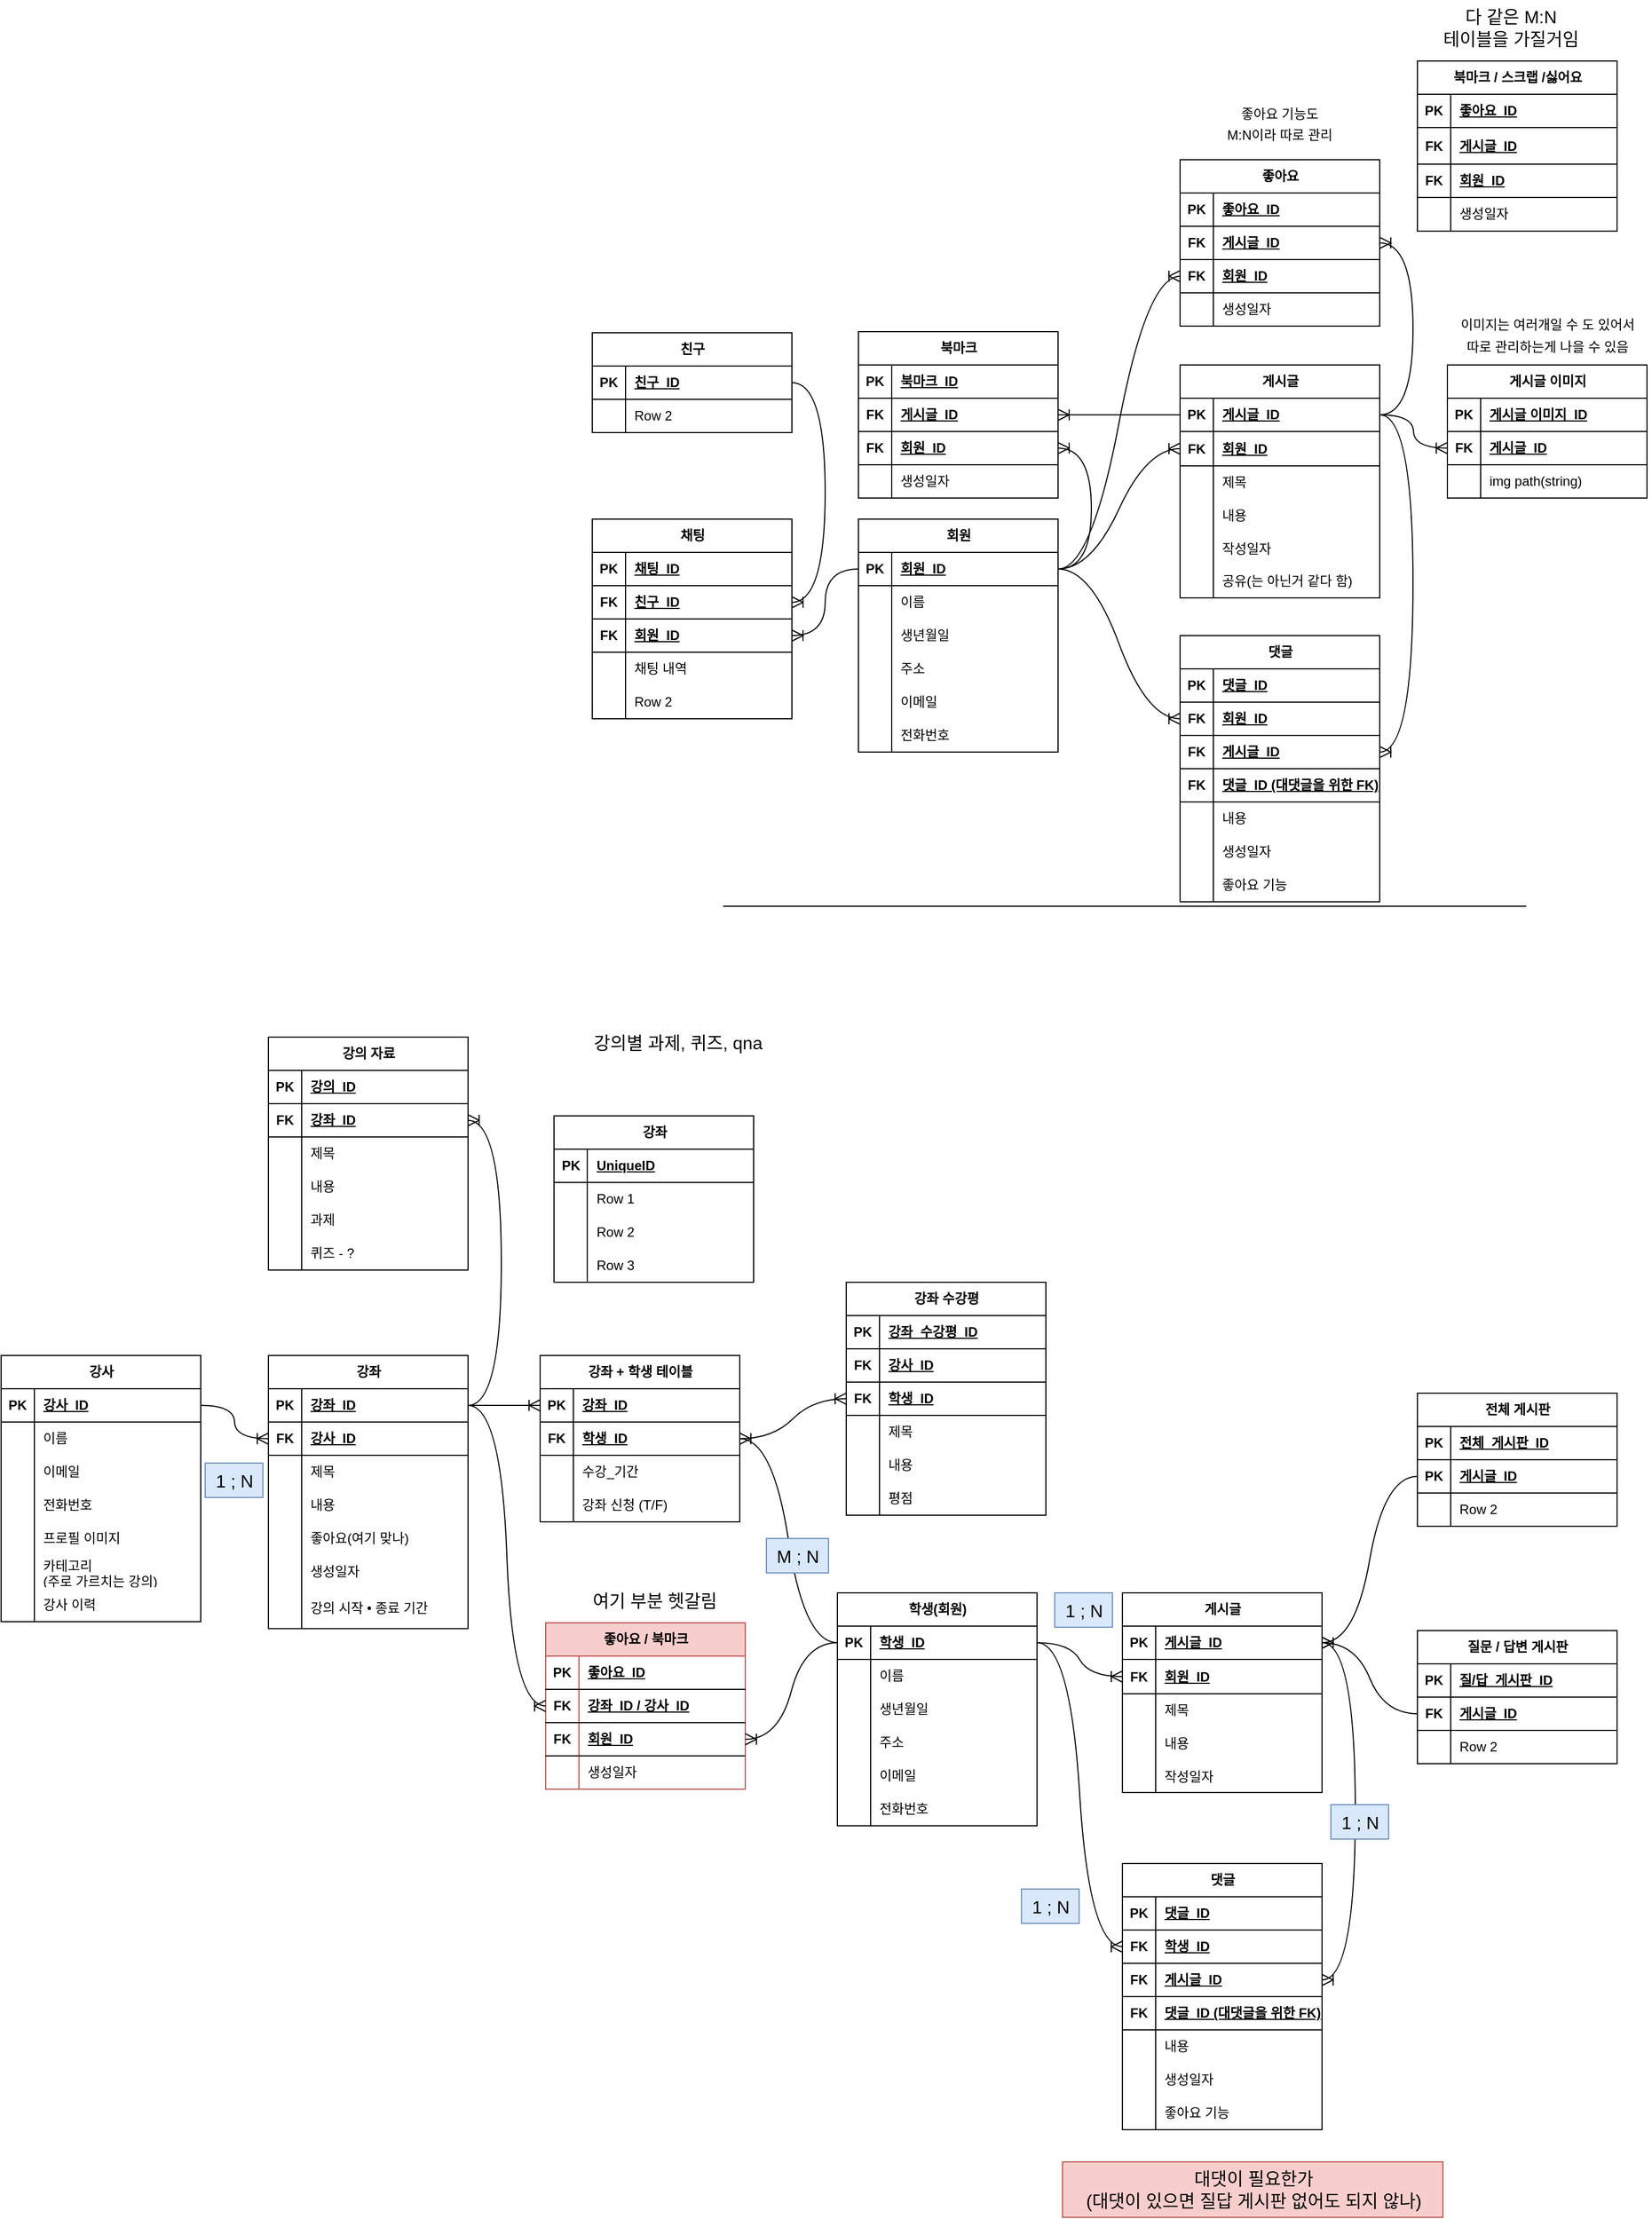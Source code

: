 <mxfile version="25.0.1" pages="3">
  <diagram name="강의 사이트 1" id="PnATpfMxgy6uK0JXPFL4">
    <mxGraphModel dx="2021" dy="2473" grid="0" gridSize="10" guides="1" tooltips="1" connect="1" arrows="1" fold="1" page="0" pageScale="1" pageWidth="827" pageHeight="1169" math="0" shadow="0">
      <root>
        <mxCell id="0" />
        <mxCell id="1" parent="0" />
        <mxCell id="zblCZ-LYzYCdomgFFrqk-1" value="강사" style="shape=table;startSize=30;container=1;collapsible=1;childLayout=tableLayout;fixedRows=1;rowLines=0;fontStyle=1;align=center;resizeLast=1;html=1;" vertex="1" parent="1">
          <mxGeometry x="-776" y="-155" width="180" height="240" as="geometry" />
        </mxCell>
        <mxCell id="zblCZ-LYzYCdomgFFrqk-2" value="" style="shape=tableRow;horizontal=0;startSize=0;swimlaneHead=0;swimlaneBody=0;fillColor=none;collapsible=0;dropTarget=0;points=[[0,0.5],[1,0.5]];portConstraint=eastwest;top=0;left=0;right=0;bottom=1;" vertex="1" parent="zblCZ-LYzYCdomgFFrqk-1">
          <mxGeometry y="30" width="180" height="30" as="geometry" />
        </mxCell>
        <mxCell id="zblCZ-LYzYCdomgFFrqk-3" value="PK" style="shape=partialRectangle;connectable=0;fillColor=none;top=0;left=0;bottom=0;right=0;fontStyle=1;overflow=hidden;whiteSpace=wrap;html=1;" vertex="1" parent="zblCZ-LYzYCdomgFFrqk-2">
          <mxGeometry width="30" height="30" as="geometry">
            <mxRectangle width="30" height="30" as="alternateBounds" />
          </mxGeometry>
        </mxCell>
        <mxCell id="zblCZ-LYzYCdomgFFrqk-4" value="강사_ID" style="shape=partialRectangle;connectable=0;fillColor=none;top=0;left=0;bottom=0;right=0;align=left;spacingLeft=6;fontStyle=5;overflow=hidden;whiteSpace=wrap;html=1;" vertex="1" parent="zblCZ-LYzYCdomgFFrqk-2">
          <mxGeometry x="30" width="150" height="30" as="geometry">
            <mxRectangle width="150" height="30" as="alternateBounds" />
          </mxGeometry>
        </mxCell>
        <mxCell id="zblCZ-LYzYCdomgFFrqk-5" value="" style="shape=tableRow;horizontal=0;startSize=0;swimlaneHead=0;swimlaneBody=0;fillColor=none;collapsible=0;dropTarget=0;points=[[0,0.5],[1,0.5]];portConstraint=eastwest;top=0;left=0;right=0;bottom=0;" vertex="1" parent="zblCZ-LYzYCdomgFFrqk-1">
          <mxGeometry y="60" width="180" height="30" as="geometry" />
        </mxCell>
        <mxCell id="zblCZ-LYzYCdomgFFrqk-6" value="" style="shape=partialRectangle;connectable=0;fillColor=none;top=0;left=0;bottom=0;right=0;editable=1;overflow=hidden;whiteSpace=wrap;html=1;" vertex="1" parent="zblCZ-LYzYCdomgFFrqk-5">
          <mxGeometry width="30" height="30" as="geometry">
            <mxRectangle width="30" height="30" as="alternateBounds" />
          </mxGeometry>
        </mxCell>
        <mxCell id="zblCZ-LYzYCdomgFFrqk-7" value="이름" style="shape=partialRectangle;connectable=0;fillColor=none;top=0;left=0;bottom=0;right=0;align=left;spacingLeft=6;overflow=hidden;whiteSpace=wrap;html=1;" vertex="1" parent="zblCZ-LYzYCdomgFFrqk-5">
          <mxGeometry x="30" width="150" height="30" as="geometry">
            <mxRectangle width="150" height="30" as="alternateBounds" />
          </mxGeometry>
        </mxCell>
        <mxCell id="zblCZ-LYzYCdomgFFrqk-8" value="" style="shape=tableRow;horizontal=0;startSize=0;swimlaneHead=0;swimlaneBody=0;fillColor=none;collapsible=0;dropTarget=0;points=[[0,0.5],[1,0.5]];portConstraint=eastwest;top=0;left=0;right=0;bottom=0;" vertex="1" parent="zblCZ-LYzYCdomgFFrqk-1">
          <mxGeometry y="90" width="180" height="30" as="geometry" />
        </mxCell>
        <mxCell id="zblCZ-LYzYCdomgFFrqk-9" value="" style="shape=partialRectangle;connectable=0;fillColor=none;top=0;left=0;bottom=0;right=0;editable=1;overflow=hidden;whiteSpace=wrap;html=1;" vertex="1" parent="zblCZ-LYzYCdomgFFrqk-8">
          <mxGeometry width="30" height="30" as="geometry">
            <mxRectangle width="30" height="30" as="alternateBounds" />
          </mxGeometry>
        </mxCell>
        <mxCell id="zblCZ-LYzYCdomgFFrqk-10" value="이메일" style="shape=partialRectangle;connectable=0;fillColor=none;top=0;left=0;bottom=0;right=0;align=left;spacingLeft=6;overflow=hidden;whiteSpace=wrap;html=1;" vertex="1" parent="zblCZ-LYzYCdomgFFrqk-8">
          <mxGeometry x="30" width="150" height="30" as="geometry">
            <mxRectangle width="150" height="30" as="alternateBounds" />
          </mxGeometry>
        </mxCell>
        <mxCell id="zblCZ-LYzYCdomgFFrqk-11" value="" style="shape=tableRow;horizontal=0;startSize=0;swimlaneHead=0;swimlaneBody=0;fillColor=none;collapsible=0;dropTarget=0;points=[[0,0.5],[1,0.5]];portConstraint=eastwest;top=0;left=0;right=0;bottom=0;" vertex="1" parent="zblCZ-LYzYCdomgFFrqk-1">
          <mxGeometry y="120" width="180" height="30" as="geometry" />
        </mxCell>
        <mxCell id="zblCZ-LYzYCdomgFFrqk-12" value="" style="shape=partialRectangle;connectable=0;fillColor=none;top=0;left=0;bottom=0;right=0;editable=1;overflow=hidden;whiteSpace=wrap;html=1;" vertex="1" parent="zblCZ-LYzYCdomgFFrqk-11">
          <mxGeometry width="30" height="30" as="geometry">
            <mxRectangle width="30" height="30" as="alternateBounds" />
          </mxGeometry>
        </mxCell>
        <mxCell id="zblCZ-LYzYCdomgFFrqk-13" value="전화번호" style="shape=partialRectangle;connectable=0;fillColor=none;top=0;left=0;bottom=0;right=0;align=left;spacingLeft=6;overflow=hidden;whiteSpace=wrap;html=1;" vertex="1" parent="zblCZ-LYzYCdomgFFrqk-11">
          <mxGeometry x="30" width="150" height="30" as="geometry">
            <mxRectangle width="150" height="30" as="alternateBounds" />
          </mxGeometry>
        </mxCell>
        <mxCell id="zblCZ-LYzYCdomgFFrqk-14" value="" style="shape=tableRow;horizontal=0;startSize=0;swimlaneHead=0;swimlaneBody=0;fillColor=none;collapsible=0;dropTarget=0;points=[[0,0.5],[1,0.5]];portConstraint=eastwest;top=0;left=0;right=0;bottom=0;" vertex="1" parent="zblCZ-LYzYCdomgFFrqk-1">
          <mxGeometry y="150" width="180" height="30" as="geometry" />
        </mxCell>
        <mxCell id="zblCZ-LYzYCdomgFFrqk-15" value="" style="shape=partialRectangle;connectable=0;fillColor=none;top=0;left=0;bottom=0;right=0;editable=1;overflow=hidden;whiteSpace=wrap;html=1;" vertex="1" parent="zblCZ-LYzYCdomgFFrqk-14">
          <mxGeometry width="30" height="30" as="geometry">
            <mxRectangle width="30" height="30" as="alternateBounds" />
          </mxGeometry>
        </mxCell>
        <mxCell id="zblCZ-LYzYCdomgFFrqk-16" value="프로필 이미지" style="shape=partialRectangle;connectable=0;fillColor=none;top=0;left=0;bottom=0;right=0;align=left;spacingLeft=6;overflow=hidden;whiteSpace=wrap;html=1;" vertex="1" parent="zblCZ-LYzYCdomgFFrqk-14">
          <mxGeometry x="30" width="150" height="30" as="geometry">
            <mxRectangle width="150" height="30" as="alternateBounds" />
          </mxGeometry>
        </mxCell>
        <mxCell id="zblCZ-LYzYCdomgFFrqk-17" value="" style="shape=tableRow;horizontal=0;startSize=0;swimlaneHead=0;swimlaneBody=0;fillColor=none;collapsible=0;dropTarget=0;points=[[0,0.5],[1,0.5]];portConstraint=eastwest;top=0;left=0;right=0;bottom=0;" vertex="1" parent="zblCZ-LYzYCdomgFFrqk-1">
          <mxGeometry y="180" width="180" height="30" as="geometry" />
        </mxCell>
        <mxCell id="zblCZ-LYzYCdomgFFrqk-18" value="" style="shape=partialRectangle;connectable=0;fillColor=none;top=0;left=0;bottom=0;right=0;editable=1;overflow=hidden;whiteSpace=wrap;html=1;" vertex="1" parent="zblCZ-LYzYCdomgFFrqk-17">
          <mxGeometry width="30" height="30" as="geometry">
            <mxRectangle width="30" height="30" as="alternateBounds" />
          </mxGeometry>
        </mxCell>
        <mxCell id="zblCZ-LYzYCdomgFFrqk-19" value="카테고리&lt;div&gt;(주로 가르치는 강의)&lt;/div&gt;" style="shape=partialRectangle;connectable=0;fillColor=none;top=0;left=0;bottom=0;right=0;align=left;spacingLeft=6;overflow=hidden;whiteSpace=wrap;html=1;" vertex="1" parent="zblCZ-LYzYCdomgFFrqk-17">
          <mxGeometry x="30" width="150" height="30" as="geometry">
            <mxRectangle width="150" height="30" as="alternateBounds" />
          </mxGeometry>
        </mxCell>
        <mxCell id="zblCZ-LYzYCdomgFFrqk-20" value="" style="shape=tableRow;horizontal=0;startSize=0;swimlaneHead=0;swimlaneBody=0;fillColor=none;collapsible=0;dropTarget=0;points=[[0,0.5],[1,0.5]];portConstraint=eastwest;top=0;left=0;right=0;bottom=0;" vertex="1" parent="zblCZ-LYzYCdomgFFrqk-1">
          <mxGeometry y="210" width="180" height="30" as="geometry" />
        </mxCell>
        <mxCell id="zblCZ-LYzYCdomgFFrqk-21" value="" style="shape=partialRectangle;connectable=0;fillColor=none;top=0;left=0;bottom=0;right=0;editable=1;overflow=hidden;whiteSpace=wrap;html=1;" vertex="1" parent="zblCZ-LYzYCdomgFFrqk-20">
          <mxGeometry width="30" height="30" as="geometry">
            <mxRectangle width="30" height="30" as="alternateBounds" />
          </mxGeometry>
        </mxCell>
        <mxCell id="zblCZ-LYzYCdomgFFrqk-22" value="강사 이력" style="shape=partialRectangle;connectable=0;fillColor=none;top=0;left=0;bottom=0;right=0;align=left;spacingLeft=6;overflow=hidden;whiteSpace=wrap;html=1;" vertex="1" parent="zblCZ-LYzYCdomgFFrqk-20">
          <mxGeometry x="30" width="150" height="30" as="geometry">
            <mxRectangle width="150" height="30" as="alternateBounds" />
          </mxGeometry>
        </mxCell>
        <mxCell id="zblCZ-LYzYCdomgFFrqk-23" value="강좌" style="shape=table;startSize=30;container=1;collapsible=1;childLayout=tableLayout;fixedRows=1;rowLines=0;fontStyle=1;align=center;resizeLast=1;html=1;" vertex="1" parent="1">
          <mxGeometry x="-535" y="-155" width="180" height="246.238" as="geometry" />
        </mxCell>
        <mxCell id="zblCZ-LYzYCdomgFFrqk-24" value="" style="shape=tableRow;horizontal=0;startSize=0;swimlaneHead=0;swimlaneBody=0;fillColor=none;collapsible=0;dropTarget=0;points=[[0,0.5],[1,0.5]];portConstraint=eastwest;top=0;left=0;right=0;bottom=1;" vertex="1" parent="zblCZ-LYzYCdomgFFrqk-23">
          <mxGeometry y="30" width="180" height="30" as="geometry" />
        </mxCell>
        <mxCell id="zblCZ-LYzYCdomgFFrqk-25" value="PK" style="shape=partialRectangle;connectable=0;fillColor=none;top=0;left=0;bottom=0;right=0;fontStyle=1;overflow=hidden;whiteSpace=wrap;html=1;" vertex="1" parent="zblCZ-LYzYCdomgFFrqk-24">
          <mxGeometry width="30" height="30" as="geometry">
            <mxRectangle width="30" height="30" as="alternateBounds" />
          </mxGeometry>
        </mxCell>
        <mxCell id="zblCZ-LYzYCdomgFFrqk-26" value="강좌_ID" style="shape=partialRectangle;connectable=0;fillColor=none;top=0;left=0;bottom=0;right=0;align=left;spacingLeft=6;fontStyle=5;overflow=hidden;whiteSpace=wrap;html=1;" vertex="1" parent="zblCZ-LYzYCdomgFFrqk-24">
          <mxGeometry x="30" width="150" height="30" as="geometry">
            <mxRectangle width="150" height="30" as="alternateBounds" />
          </mxGeometry>
        </mxCell>
        <mxCell id="zblCZ-LYzYCdomgFFrqk-27" value="" style="shape=tableRow;horizontal=0;startSize=0;swimlaneHead=0;swimlaneBody=0;fillColor=none;collapsible=0;dropTarget=0;points=[[0,0.5],[1,0.5]];portConstraint=eastwest;top=0;left=0;right=0;bottom=1;" vertex="1" parent="zblCZ-LYzYCdomgFFrqk-23">
          <mxGeometry y="60" width="180" height="30" as="geometry" />
        </mxCell>
        <mxCell id="zblCZ-LYzYCdomgFFrqk-28" value="FK" style="shape=partialRectangle;connectable=0;fillColor=none;top=0;left=0;bottom=0;right=0;fontStyle=1;overflow=hidden;whiteSpace=wrap;html=1;" vertex="1" parent="zblCZ-LYzYCdomgFFrqk-27">
          <mxGeometry width="30" height="30" as="geometry">
            <mxRectangle width="30" height="30" as="alternateBounds" />
          </mxGeometry>
        </mxCell>
        <mxCell id="zblCZ-LYzYCdomgFFrqk-29" value="강사_ID" style="shape=partialRectangle;connectable=0;fillColor=none;top=0;left=0;bottom=0;right=0;align=left;spacingLeft=6;fontStyle=5;overflow=hidden;whiteSpace=wrap;html=1;" vertex="1" parent="zblCZ-LYzYCdomgFFrqk-27">
          <mxGeometry x="30" width="150" height="30" as="geometry">
            <mxRectangle width="150" height="30" as="alternateBounds" />
          </mxGeometry>
        </mxCell>
        <mxCell id="zblCZ-LYzYCdomgFFrqk-30" value="" style="shape=tableRow;horizontal=0;startSize=0;swimlaneHead=0;swimlaneBody=0;fillColor=none;collapsible=0;dropTarget=0;points=[[0,0.5],[1,0.5]];portConstraint=eastwest;top=0;left=0;right=0;bottom=0;" vertex="1" parent="zblCZ-LYzYCdomgFFrqk-23">
          <mxGeometry y="90" width="180" height="30" as="geometry" />
        </mxCell>
        <mxCell id="zblCZ-LYzYCdomgFFrqk-31" value="" style="shape=partialRectangle;connectable=0;fillColor=none;top=0;left=0;bottom=0;right=0;editable=1;overflow=hidden;whiteSpace=wrap;html=1;" vertex="1" parent="zblCZ-LYzYCdomgFFrqk-30">
          <mxGeometry width="30" height="30" as="geometry">
            <mxRectangle width="30" height="30" as="alternateBounds" />
          </mxGeometry>
        </mxCell>
        <mxCell id="zblCZ-LYzYCdomgFFrqk-32" value="제목" style="shape=partialRectangle;connectable=0;fillColor=none;top=0;left=0;bottom=0;right=0;align=left;spacingLeft=6;overflow=hidden;whiteSpace=wrap;html=1;" vertex="1" parent="zblCZ-LYzYCdomgFFrqk-30">
          <mxGeometry x="30" width="150" height="30" as="geometry">
            <mxRectangle width="150" height="30" as="alternateBounds" />
          </mxGeometry>
        </mxCell>
        <mxCell id="zblCZ-LYzYCdomgFFrqk-33" value="" style="shape=tableRow;horizontal=0;startSize=0;swimlaneHead=0;swimlaneBody=0;fillColor=none;collapsible=0;dropTarget=0;points=[[0,0.5],[1,0.5]];portConstraint=eastwest;top=0;left=0;right=0;bottom=0;" vertex="1" parent="zblCZ-LYzYCdomgFFrqk-23">
          <mxGeometry y="120" width="180" height="30" as="geometry" />
        </mxCell>
        <mxCell id="zblCZ-LYzYCdomgFFrqk-34" value="" style="shape=partialRectangle;connectable=0;fillColor=none;top=0;left=0;bottom=0;right=0;editable=1;overflow=hidden;whiteSpace=wrap;html=1;" vertex="1" parent="zblCZ-LYzYCdomgFFrqk-33">
          <mxGeometry width="30" height="30" as="geometry">
            <mxRectangle width="30" height="30" as="alternateBounds" />
          </mxGeometry>
        </mxCell>
        <mxCell id="zblCZ-LYzYCdomgFFrqk-35" value="내용" style="shape=partialRectangle;connectable=0;fillColor=none;top=0;left=0;bottom=0;right=0;align=left;spacingLeft=6;overflow=hidden;whiteSpace=wrap;html=1;" vertex="1" parent="zblCZ-LYzYCdomgFFrqk-33">
          <mxGeometry x="30" width="150" height="30" as="geometry">
            <mxRectangle width="150" height="30" as="alternateBounds" />
          </mxGeometry>
        </mxCell>
        <mxCell id="zblCZ-LYzYCdomgFFrqk-36" value="" style="shape=tableRow;horizontal=0;startSize=0;swimlaneHead=0;swimlaneBody=0;fillColor=none;collapsible=0;dropTarget=0;points=[[0,0.5],[1,0.5]];portConstraint=eastwest;top=0;left=0;right=0;bottom=0;" vertex="1" parent="zblCZ-LYzYCdomgFFrqk-23">
          <mxGeometry y="150" width="180" height="30" as="geometry" />
        </mxCell>
        <mxCell id="zblCZ-LYzYCdomgFFrqk-37" value="" style="shape=partialRectangle;connectable=0;fillColor=none;top=0;left=0;bottom=0;right=0;editable=1;overflow=hidden;whiteSpace=wrap;html=1;" vertex="1" parent="zblCZ-LYzYCdomgFFrqk-36">
          <mxGeometry width="30" height="30" as="geometry">
            <mxRectangle width="30" height="30" as="alternateBounds" />
          </mxGeometry>
        </mxCell>
        <mxCell id="zblCZ-LYzYCdomgFFrqk-38" value="좋아요(여기 맞나)" style="shape=partialRectangle;connectable=0;fillColor=none;top=0;left=0;bottom=0;right=0;align=left;spacingLeft=6;overflow=hidden;whiteSpace=wrap;html=1;" vertex="1" parent="zblCZ-LYzYCdomgFFrqk-36">
          <mxGeometry x="30" width="150" height="30" as="geometry">
            <mxRectangle width="150" height="30" as="alternateBounds" />
          </mxGeometry>
        </mxCell>
        <mxCell id="zblCZ-LYzYCdomgFFrqk-39" value="" style="shape=tableRow;horizontal=0;startSize=0;swimlaneHead=0;swimlaneBody=0;fillColor=none;collapsible=0;dropTarget=0;points=[[0,0.5],[1,0.5]];portConstraint=eastwest;top=0;left=0;right=0;bottom=0;" vertex="1" parent="zblCZ-LYzYCdomgFFrqk-23">
          <mxGeometry y="180" width="180" height="30" as="geometry" />
        </mxCell>
        <mxCell id="zblCZ-LYzYCdomgFFrqk-40" value="" style="shape=partialRectangle;connectable=0;fillColor=none;top=0;left=0;bottom=0;right=0;editable=1;overflow=hidden;whiteSpace=wrap;html=1;" vertex="1" parent="zblCZ-LYzYCdomgFFrqk-39">
          <mxGeometry width="30" height="30" as="geometry">
            <mxRectangle width="30" height="30" as="alternateBounds" />
          </mxGeometry>
        </mxCell>
        <mxCell id="zblCZ-LYzYCdomgFFrqk-41" value="생성일자" style="shape=partialRectangle;connectable=0;fillColor=none;top=0;left=0;bottom=0;right=0;align=left;spacingLeft=6;overflow=hidden;whiteSpace=wrap;html=1;" vertex="1" parent="zblCZ-LYzYCdomgFFrqk-39">
          <mxGeometry x="30" width="150" height="30" as="geometry">
            <mxRectangle width="150" height="30" as="alternateBounds" />
          </mxGeometry>
        </mxCell>
        <mxCell id="zblCZ-LYzYCdomgFFrqk-42" value="" style="shape=tableRow;horizontal=0;startSize=0;swimlaneHead=0;swimlaneBody=0;fillColor=none;collapsible=0;dropTarget=0;points=[[0,0.5],[1,0.5]];portConstraint=eastwest;top=0;left=0;right=0;bottom=0;" vertex="1" parent="zblCZ-LYzYCdomgFFrqk-23">
          <mxGeometry y="210" width="180" height="36" as="geometry" />
        </mxCell>
        <mxCell id="zblCZ-LYzYCdomgFFrqk-43" value="" style="shape=partialRectangle;connectable=0;fillColor=none;top=0;left=0;bottom=0;right=0;editable=1;overflow=hidden;whiteSpace=wrap;html=1;" vertex="1" parent="zblCZ-LYzYCdomgFFrqk-42">
          <mxGeometry width="30" height="36" as="geometry">
            <mxRectangle width="30" height="36" as="alternateBounds" />
          </mxGeometry>
        </mxCell>
        <mxCell id="zblCZ-LYzYCdomgFFrqk-44" value="강의 시작 • 종료 기간" style="shape=partialRectangle;connectable=0;fillColor=none;top=0;left=0;bottom=0;right=0;align=left;spacingLeft=6;overflow=hidden;whiteSpace=wrap;html=1;" vertex="1" parent="zblCZ-LYzYCdomgFFrqk-42">
          <mxGeometry x="30" width="150" height="36" as="geometry">
            <mxRectangle width="150" height="36" as="alternateBounds" />
          </mxGeometry>
        </mxCell>
        <mxCell id="zblCZ-LYzYCdomgFFrqk-45" value="" style="edgeStyle=entityRelationEdgeStyle;fontSize=12;html=1;endArrow=ERoneToMany;rounded=0;startSize=8;endSize=8;curved=1;exitX=1;exitY=0.5;exitDx=0;exitDy=0;entryX=0;entryY=0.5;entryDx=0;entryDy=0;" edge="1" parent="1" source="zblCZ-LYzYCdomgFFrqk-2" target="zblCZ-LYzYCdomgFFrqk-27">
          <mxGeometry width="100" height="100" relative="1" as="geometry">
            <mxPoint x="-499" y="23" as="sourcePoint" />
            <mxPoint x="-390" y="26" as="targetPoint" />
          </mxGeometry>
        </mxCell>
        <mxCell id="zblCZ-LYzYCdomgFFrqk-46" value="학생(회원)" style="shape=table;startSize=30;container=1;collapsible=1;childLayout=tableLayout;fixedRows=1;rowLines=0;fontStyle=1;align=center;resizeLast=1;html=1;" vertex="1" parent="1">
          <mxGeometry x="-22" y="59" width="180" height="210" as="geometry" />
        </mxCell>
        <mxCell id="zblCZ-LYzYCdomgFFrqk-47" value="" style="shape=tableRow;horizontal=0;startSize=0;swimlaneHead=0;swimlaneBody=0;fillColor=none;collapsible=0;dropTarget=0;points=[[0,0.5],[1,0.5]];portConstraint=eastwest;top=0;left=0;right=0;bottom=1;" vertex="1" parent="zblCZ-LYzYCdomgFFrqk-46">
          <mxGeometry y="30" width="180" height="30" as="geometry" />
        </mxCell>
        <mxCell id="zblCZ-LYzYCdomgFFrqk-48" value="PK" style="shape=partialRectangle;connectable=0;fillColor=none;top=0;left=0;bottom=0;right=0;fontStyle=1;overflow=hidden;whiteSpace=wrap;html=1;" vertex="1" parent="zblCZ-LYzYCdomgFFrqk-47">
          <mxGeometry width="30" height="30" as="geometry">
            <mxRectangle width="30" height="30" as="alternateBounds" />
          </mxGeometry>
        </mxCell>
        <mxCell id="zblCZ-LYzYCdomgFFrqk-49" value="학생_ID" style="shape=partialRectangle;connectable=0;fillColor=none;top=0;left=0;bottom=0;right=0;align=left;spacingLeft=6;fontStyle=5;overflow=hidden;whiteSpace=wrap;html=1;" vertex="1" parent="zblCZ-LYzYCdomgFFrqk-47">
          <mxGeometry x="30" width="150" height="30" as="geometry">
            <mxRectangle width="150" height="30" as="alternateBounds" />
          </mxGeometry>
        </mxCell>
        <mxCell id="zblCZ-LYzYCdomgFFrqk-50" value="" style="shape=tableRow;horizontal=0;startSize=0;swimlaneHead=0;swimlaneBody=0;fillColor=none;collapsible=0;dropTarget=0;points=[[0,0.5],[1,0.5]];portConstraint=eastwest;top=0;left=0;right=0;bottom=0;" vertex="1" parent="zblCZ-LYzYCdomgFFrqk-46">
          <mxGeometry y="60" width="180" height="30" as="geometry" />
        </mxCell>
        <mxCell id="zblCZ-LYzYCdomgFFrqk-51" value="" style="shape=partialRectangle;connectable=0;fillColor=none;top=0;left=0;bottom=0;right=0;editable=1;overflow=hidden;whiteSpace=wrap;html=1;" vertex="1" parent="zblCZ-LYzYCdomgFFrqk-50">
          <mxGeometry width="30" height="30" as="geometry">
            <mxRectangle width="30" height="30" as="alternateBounds" />
          </mxGeometry>
        </mxCell>
        <mxCell id="zblCZ-LYzYCdomgFFrqk-52" value="이름" style="shape=partialRectangle;connectable=0;fillColor=none;top=0;left=0;bottom=0;right=0;align=left;spacingLeft=6;overflow=hidden;whiteSpace=wrap;html=1;" vertex="1" parent="zblCZ-LYzYCdomgFFrqk-50">
          <mxGeometry x="30" width="150" height="30" as="geometry">
            <mxRectangle width="150" height="30" as="alternateBounds" />
          </mxGeometry>
        </mxCell>
        <mxCell id="zblCZ-LYzYCdomgFFrqk-53" value="" style="shape=tableRow;horizontal=0;startSize=0;swimlaneHead=0;swimlaneBody=0;fillColor=none;collapsible=0;dropTarget=0;points=[[0,0.5],[1,0.5]];portConstraint=eastwest;top=0;left=0;right=0;bottom=0;" vertex="1" parent="zblCZ-LYzYCdomgFFrqk-46">
          <mxGeometry y="90" width="180" height="30" as="geometry" />
        </mxCell>
        <mxCell id="zblCZ-LYzYCdomgFFrqk-54" value="" style="shape=partialRectangle;connectable=0;fillColor=none;top=0;left=0;bottom=0;right=0;editable=1;overflow=hidden;whiteSpace=wrap;html=1;" vertex="1" parent="zblCZ-LYzYCdomgFFrqk-53">
          <mxGeometry width="30" height="30" as="geometry">
            <mxRectangle width="30" height="30" as="alternateBounds" />
          </mxGeometry>
        </mxCell>
        <mxCell id="zblCZ-LYzYCdomgFFrqk-55" value="생년월일" style="shape=partialRectangle;connectable=0;fillColor=none;top=0;left=0;bottom=0;right=0;align=left;spacingLeft=6;overflow=hidden;whiteSpace=wrap;html=1;" vertex="1" parent="zblCZ-LYzYCdomgFFrqk-53">
          <mxGeometry x="30" width="150" height="30" as="geometry">
            <mxRectangle width="150" height="30" as="alternateBounds" />
          </mxGeometry>
        </mxCell>
        <mxCell id="zblCZ-LYzYCdomgFFrqk-56" value="" style="shape=tableRow;horizontal=0;startSize=0;swimlaneHead=0;swimlaneBody=0;fillColor=none;collapsible=0;dropTarget=0;points=[[0,0.5],[1,0.5]];portConstraint=eastwest;top=0;left=0;right=0;bottom=0;" vertex="1" parent="zblCZ-LYzYCdomgFFrqk-46">
          <mxGeometry y="120" width="180" height="30" as="geometry" />
        </mxCell>
        <mxCell id="zblCZ-LYzYCdomgFFrqk-57" value="" style="shape=partialRectangle;connectable=0;fillColor=none;top=0;left=0;bottom=0;right=0;editable=1;overflow=hidden;whiteSpace=wrap;html=1;" vertex="1" parent="zblCZ-LYzYCdomgFFrqk-56">
          <mxGeometry width="30" height="30" as="geometry">
            <mxRectangle width="30" height="30" as="alternateBounds" />
          </mxGeometry>
        </mxCell>
        <mxCell id="zblCZ-LYzYCdomgFFrqk-58" value="주소" style="shape=partialRectangle;connectable=0;fillColor=none;top=0;left=0;bottom=0;right=0;align=left;spacingLeft=6;overflow=hidden;whiteSpace=wrap;html=1;" vertex="1" parent="zblCZ-LYzYCdomgFFrqk-56">
          <mxGeometry x="30" width="150" height="30" as="geometry">
            <mxRectangle width="150" height="30" as="alternateBounds" />
          </mxGeometry>
        </mxCell>
        <mxCell id="zblCZ-LYzYCdomgFFrqk-59" value="" style="shape=tableRow;horizontal=0;startSize=0;swimlaneHead=0;swimlaneBody=0;fillColor=none;collapsible=0;dropTarget=0;points=[[0,0.5],[1,0.5]];portConstraint=eastwest;top=0;left=0;right=0;bottom=0;" vertex="1" parent="zblCZ-LYzYCdomgFFrqk-46">
          <mxGeometry y="150" width="180" height="30" as="geometry" />
        </mxCell>
        <mxCell id="zblCZ-LYzYCdomgFFrqk-60" value="" style="shape=partialRectangle;connectable=0;fillColor=none;top=0;left=0;bottom=0;right=0;editable=1;overflow=hidden;whiteSpace=wrap;html=1;" vertex="1" parent="zblCZ-LYzYCdomgFFrqk-59">
          <mxGeometry width="30" height="30" as="geometry">
            <mxRectangle width="30" height="30" as="alternateBounds" />
          </mxGeometry>
        </mxCell>
        <mxCell id="zblCZ-LYzYCdomgFFrqk-61" value="이메일" style="shape=partialRectangle;connectable=0;fillColor=none;top=0;left=0;bottom=0;right=0;align=left;spacingLeft=6;overflow=hidden;whiteSpace=wrap;html=1;" vertex="1" parent="zblCZ-LYzYCdomgFFrqk-59">
          <mxGeometry x="30" width="150" height="30" as="geometry">
            <mxRectangle width="150" height="30" as="alternateBounds" />
          </mxGeometry>
        </mxCell>
        <mxCell id="zblCZ-LYzYCdomgFFrqk-62" value="" style="shape=tableRow;horizontal=0;startSize=0;swimlaneHead=0;swimlaneBody=0;fillColor=none;collapsible=0;dropTarget=0;points=[[0,0.5],[1,0.5]];portConstraint=eastwest;top=0;left=0;right=0;bottom=0;" vertex="1" parent="zblCZ-LYzYCdomgFFrqk-46">
          <mxGeometry y="180" width="180" height="30" as="geometry" />
        </mxCell>
        <mxCell id="zblCZ-LYzYCdomgFFrqk-63" value="" style="shape=partialRectangle;connectable=0;fillColor=none;top=0;left=0;bottom=0;right=0;editable=1;overflow=hidden;whiteSpace=wrap;html=1;" vertex="1" parent="zblCZ-LYzYCdomgFFrqk-62">
          <mxGeometry width="30" height="30" as="geometry">
            <mxRectangle width="30" height="30" as="alternateBounds" />
          </mxGeometry>
        </mxCell>
        <mxCell id="zblCZ-LYzYCdomgFFrqk-64" value="전화번호" style="shape=partialRectangle;connectable=0;fillColor=none;top=0;left=0;bottom=0;right=0;align=left;spacingLeft=6;overflow=hidden;whiteSpace=wrap;html=1;" vertex="1" parent="zblCZ-LYzYCdomgFFrqk-62">
          <mxGeometry x="30" width="150" height="30" as="geometry">
            <mxRectangle width="150" height="30" as="alternateBounds" />
          </mxGeometry>
        </mxCell>
        <mxCell id="zblCZ-LYzYCdomgFFrqk-65" value="회원" style="shape=table;startSize=30;container=1;collapsible=1;childLayout=tableLayout;fixedRows=1;rowLines=0;fontStyle=1;align=center;resizeLast=1;html=1;" vertex="1" parent="1">
          <mxGeometry x="-3" y="-909" width="180" height="210" as="geometry" />
        </mxCell>
        <mxCell id="zblCZ-LYzYCdomgFFrqk-66" value="" style="shape=tableRow;horizontal=0;startSize=0;swimlaneHead=0;swimlaneBody=0;fillColor=none;collapsible=0;dropTarget=0;points=[[0,0.5],[1,0.5]];portConstraint=eastwest;top=0;left=0;right=0;bottom=1;" vertex="1" parent="zblCZ-LYzYCdomgFFrqk-65">
          <mxGeometry y="30" width="180" height="30" as="geometry" />
        </mxCell>
        <mxCell id="zblCZ-LYzYCdomgFFrqk-67" value="PK" style="shape=partialRectangle;connectable=0;fillColor=none;top=0;left=0;bottom=0;right=0;fontStyle=1;overflow=hidden;whiteSpace=wrap;html=1;" vertex="1" parent="zblCZ-LYzYCdomgFFrqk-66">
          <mxGeometry width="30" height="30" as="geometry">
            <mxRectangle width="30" height="30" as="alternateBounds" />
          </mxGeometry>
        </mxCell>
        <mxCell id="zblCZ-LYzYCdomgFFrqk-68" value="회원_ID" style="shape=partialRectangle;connectable=0;fillColor=none;top=0;left=0;bottom=0;right=0;align=left;spacingLeft=6;fontStyle=5;overflow=hidden;whiteSpace=wrap;html=1;" vertex="1" parent="zblCZ-LYzYCdomgFFrqk-66">
          <mxGeometry x="30" width="150" height="30" as="geometry">
            <mxRectangle width="150" height="30" as="alternateBounds" />
          </mxGeometry>
        </mxCell>
        <mxCell id="zblCZ-LYzYCdomgFFrqk-69" value="" style="shape=tableRow;horizontal=0;startSize=0;swimlaneHead=0;swimlaneBody=0;fillColor=none;collapsible=0;dropTarget=0;points=[[0,0.5],[1,0.5]];portConstraint=eastwest;top=0;left=0;right=0;bottom=0;" vertex="1" parent="zblCZ-LYzYCdomgFFrqk-65">
          <mxGeometry y="60" width="180" height="30" as="geometry" />
        </mxCell>
        <mxCell id="zblCZ-LYzYCdomgFFrqk-70" value="" style="shape=partialRectangle;connectable=0;fillColor=none;top=0;left=0;bottom=0;right=0;editable=1;overflow=hidden;whiteSpace=wrap;html=1;" vertex="1" parent="zblCZ-LYzYCdomgFFrqk-69">
          <mxGeometry width="30" height="30" as="geometry">
            <mxRectangle width="30" height="30" as="alternateBounds" />
          </mxGeometry>
        </mxCell>
        <mxCell id="zblCZ-LYzYCdomgFFrqk-71" value="이름" style="shape=partialRectangle;connectable=0;fillColor=none;top=0;left=0;bottom=0;right=0;align=left;spacingLeft=6;overflow=hidden;whiteSpace=wrap;html=1;" vertex="1" parent="zblCZ-LYzYCdomgFFrqk-69">
          <mxGeometry x="30" width="150" height="30" as="geometry">
            <mxRectangle width="150" height="30" as="alternateBounds" />
          </mxGeometry>
        </mxCell>
        <mxCell id="zblCZ-LYzYCdomgFFrqk-72" value="" style="shape=tableRow;horizontal=0;startSize=0;swimlaneHead=0;swimlaneBody=0;fillColor=none;collapsible=0;dropTarget=0;points=[[0,0.5],[1,0.5]];portConstraint=eastwest;top=0;left=0;right=0;bottom=0;" vertex="1" parent="zblCZ-LYzYCdomgFFrqk-65">
          <mxGeometry y="90" width="180" height="30" as="geometry" />
        </mxCell>
        <mxCell id="zblCZ-LYzYCdomgFFrqk-73" value="" style="shape=partialRectangle;connectable=0;fillColor=none;top=0;left=0;bottom=0;right=0;editable=1;overflow=hidden;whiteSpace=wrap;html=1;" vertex="1" parent="zblCZ-LYzYCdomgFFrqk-72">
          <mxGeometry width="30" height="30" as="geometry">
            <mxRectangle width="30" height="30" as="alternateBounds" />
          </mxGeometry>
        </mxCell>
        <mxCell id="zblCZ-LYzYCdomgFFrqk-74" value="생년월일" style="shape=partialRectangle;connectable=0;fillColor=none;top=0;left=0;bottom=0;right=0;align=left;spacingLeft=6;overflow=hidden;whiteSpace=wrap;html=1;" vertex="1" parent="zblCZ-LYzYCdomgFFrqk-72">
          <mxGeometry x="30" width="150" height="30" as="geometry">
            <mxRectangle width="150" height="30" as="alternateBounds" />
          </mxGeometry>
        </mxCell>
        <mxCell id="zblCZ-LYzYCdomgFFrqk-75" value="" style="shape=tableRow;horizontal=0;startSize=0;swimlaneHead=0;swimlaneBody=0;fillColor=none;collapsible=0;dropTarget=0;points=[[0,0.5],[1,0.5]];portConstraint=eastwest;top=0;left=0;right=0;bottom=0;" vertex="1" parent="zblCZ-LYzYCdomgFFrqk-65">
          <mxGeometry y="120" width="180" height="30" as="geometry" />
        </mxCell>
        <mxCell id="zblCZ-LYzYCdomgFFrqk-76" value="" style="shape=partialRectangle;connectable=0;fillColor=none;top=0;left=0;bottom=0;right=0;editable=1;overflow=hidden;whiteSpace=wrap;html=1;" vertex="1" parent="zblCZ-LYzYCdomgFFrqk-75">
          <mxGeometry width="30" height="30" as="geometry">
            <mxRectangle width="30" height="30" as="alternateBounds" />
          </mxGeometry>
        </mxCell>
        <mxCell id="zblCZ-LYzYCdomgFFrqk-77" value="주소" style="shape=partialRectangle;connectable=0;fillColor=none;top=0;left=0;bottom=0;right=0;align=left;spacingLeft=6;overflow=hidden;whiteSpace=wrap;html=1;" vertex="1" parent="zblCZ-LYzYCdomgFFrqk-75">
          <mxGeometry x="30" width="150" height="30" as="geometry">
            <mxRectangle width="150" height="30" as="alternateBounds" />
          </mxGeometry>
        </mxCell>
        <mxCell id="zblCZ-LYzYCdomgFFrqk-78" value="" style="shape=tableRow;horizontal=0;startSize=0;swimlaneHead=0;swimlaneBody=0;fillColor=none;collapsible=0;dropTarget=0;points=[[0,0.5],[1,0.5]];portConstraint=eastwest;top=0;left=0;right=0;bottom=0;" vertex="1" parent="zblCZ-LYzYCdomgFFrqk-65">
          <mxGeometry y="150" width="180" height="30" as="geometry" />
        </mxCell>
        <mxCell id="zblCZ-LYzYCdomgFFrqk-79" value="" style="shape=partialRectangle;connectable=0;fillColor=none;top=0;left=0;bottom=0;right=0;editable=1;overflow=hidden;whiteSpace=wrap;html=1;" vertex="1" parent="zblCZ-LYzYCdomgFFrqk-78">
          <mxGeometry width="30" height="30" as="geometry">
            <mxRectangle width="30" height="30" as="alternateBounds" />
          </mxGeometry>
        </mxCell>
        <mxCell id="zblCZ-LYzYCdomgFFrqk-80" value="이메일" style="shape=partialRectangle;connectable=0;fillColor=none;top=0;left=0;bottom=0;right=0;align=left;spacingLeft=6;overflow=hidden;whiteSpace=wrap;html=1;" vertex="1" parent="zblCZ-LYzYCdomgFFrqk-78">
          <mxGeometry x="30" width="150" height="30" as="geometry">
            <mxRectangle width="150" height="30" as="alternateBounds" />
          </mxGeometry>
        </mxCell>
        <mxCell id="zblCZ-LYzYCdomgFFrqk-81" value="" style="shape=tableRow;horizontal=0;startSize=0;swimlaneHead=0;swimlaneBody=0;fillColor=none;collapsible=0;dropTarget=0;points=[[0,0.5],[1,0.5]];portConstraint=eastwest;top=0;left=0;right=0;bottom=0;" vertex="1" parent="zblCZ-LYzYCdomgFFrqk-65">
          <mxGeometry y="180" width="180" height="30" as="geometry" />
        </mxCell>
        <mxCell id="zblCZ-LYzYCdomgFFrqk-82" value="" style="shape=partialRectangle;connectable=0;fillColor=none;top=0;left=0;bottom=0;right=0;editable=1;overflow=hidden;whiteSpace=wrap;html=1;" vertex="1" parent="zblCZ-LYzYCdomgFFrqk-81">
          <mxGeometry width="30" height="30" as="geometry">
            <mxRectangle width="30" height="30" as="alternateBounds" />
          </mxGeometry>
        </mxCell>
        <mxCell id="zblCZ-LYzYCdomgFFrqk-83" value="전화번호" style="shape=partialRectangle;connectable=0;fillColor=none;top=0;left=0;bottom=0;right=0;align=left;spacingLeft=6;overflow=hidden;whiteSpace=wrap;html=1;" vertex="1" parent="zblCZ-LYzYCdomgFFrqk-81">
          <mxGeometry x="30" width="150" height="30" as="geometry">
            <mxRectangle width="150" height="30" as="alternateBounds" />
          </mxGeometry>
        </mxCell>
        <mxCell id="zblCZ-LYzYCdomgFFrqk-84" value="게시글" style="shape=table;startSize=30;container=1;collapsible=1;childLayout=tableLayout;fixedRows=1;rowLines=0;fontStyle=1;align=center;resizeLast=1;html=1;" vertex="1" parent="1">
          <mxGeometry x="287" y="-1048" width="180" height="210" as="geometry" />
        </mxCell>
        <mxCell id="zblCZ-LYzYCdomgFFrqk-85" value="" style="shape=tableRow;horizontal=0;startSize=0;swimlaneHead=0;swimlaneBody=0;fillColor=none;collapsible=0;dropTarget=0;points=[[0,0.5],[1,0.5]];portConstraint=eastwest;top=0;left=0;right=0;bottom=1;" vertex="1" parent="zblCZ-LYzYCdomgFFrqk-84">
          <mxGeometry y="30" width="180" height="30" as="geometry" />
        </mxCell>
        <mxCell id="zblCZ-LYzYCdomgFFrqk-86" value="PK" style="shape=partialRectangle;connectable=0;fillColor=none;top=0;left=0;bottom=0;right=0;fontStyle=1;overflow=hidden;whiteSpace=wrap;html=1;" vertex="1" parent="zblCZ-LYzYCdomgFFrqk-85">
          <mxGeometry width="30" height="30" as="geometry">
            <mxRectangle width="30" height="30" as="alternateBounds" />
          </mxGeometry>
        </mxCell>
        <mxCell id="zblCZ-LYzYCdomgFFrqk-87" value="게시글_ID" style="shape=partialRectangle;connectable=0;fillColor=none;top=0;left=0;bottom=0;right=0;align=left;spacingLeft=6;fontStyle=5;overflow=hidden;whiteSpace=wrap;html=1;" vertex="1" parent="zblCZ-LYzYCdomgFFrqk-85">
          <mxGeometry x="30" width="150" height="30" as="geometry">
            <mxRectangle width="150" height="30" as="alternateBounds" />
          </mxGeometry>
        </mxCell>
        <mxCell id="zblCZ-LYzYCdomgFFrqk-88" value="" style="shape=tableRow;horizontal=0;startSize=0;swimlaneHead=0;swimlaneBody=0;fillColor=none;collapsible=0;dropTarget=0;points=[[0,0.5],[1,0.5]];portConstraint=eastwest;top=0;left=0;right=0;bottom=1;" vertex="1" parent="zblCZ-LYzYCdomgFFrqk-84">
          <mxGeometry y="60" width="180" height="31" as="geometry" />
        </mxCell>
        <mxCell id="zblCZ-LYzYCdomgFFrqk-89" value="FK" style="shape=partialRectangle;connectable=0;fillColor=none;top=0;left=0;bottom=0;right=0;fontStyle=1;overflow=hidden;whiteSpace=wrap;html=1;" vertex="1" parent="zblCZ-LYzYCdomgFFrqk-88">
          <mxGeometry width="30" height="31" as="geometry">
            <mxRectangle width="30" height="31" as="alternateBounds" />
          </mxGeometry>
        </mxCell>
        <mxCell id="zblCZ-LYzYCdomgFFrqk-90" value="회원_ID" style="shape=partialRectangle;connectable=0;fillColor=none;top=0;left=0;bottom=0;right=0;align=left;spacingLeft=6;fontStyle=5;overflow=hidden;whiteSpace=wrap;html=1;" vertex="1" parent="zblCZ-LYzYCdomgFFrqk-88">
          <mxGeometry x="30" width="150" height="31" as="geometry">
            <mxRectangle width="150" height="31" as="alternateBounds" />
          </mxGeometry>
        </mxCell>
        <mxCell id="zblCZ-LYzYCdomgFFrqk-91" value="" style="shape=tableRow;horizontal=0;startSize=0;swimlaneHead=0;swimlaneBody=0;fillColor=none;collapsible=0;dropTarget=0;points=[[0,0.5],[1,0.5]];portConstraint=eastwest;top=0;left=0;right=0;bottom=0;" vertex="1" parent="zblCZ-LYzYCdomgFFrqk-84">
          <mxGeometry y="91" width="180" height="30" as="geometry" />
        </mxCell>
        <mxCell id="zblCZ-LYzYCdomgFFrqk-92" value="" style="shape=partialRectangle;connectable=0;fillColor=none;top=0;left=0;bottom=0;right=0;editable=1;overflow=hidden;whiteSpace=wrap;html=1;" vertex="1" parent="zblCZ-LYzYCdomgFFrqk-91">
          <mxGeometry width="30" height="30" as="geometry">
            <mxRectangle width="30" height="30" as="alternateBounds" />
          </mxGeometry>
        </mxCell>
        <mxCell id="zblCZ-LYzYCdomgFFrqk-93" value="제목" style="shape=partialRectangle;connectable=0;fillColor=none;top=0;left=0;bottom=0;right=0;align=left;spacingLeft=6;overflow=hidden;whiteSpace=wrap;html=1;" vertex="1" parent="zblCZ-LYzYCdomgFFrqk-91">
          <mxGeometry x="30" width="150" height="30" as="geometry">
            <mxRectangle width="150" height="30" as="alternateBounds" />
          </mxGeometry>
        </mxCell>
        <mxCell id="zblCZ-LYzYCdomgFFrqk-94" value="" style="shape=tableRow;horizontal=0;startSize=0;swimlaneHead=0;swimlaneBody=0;fillColor=none;collapsible=0;dropTarget=0;points=[[0,0.5],[1,0.5]];portConstraint=eastwest;top=0;left=0;right=0;bottom=0;" vertex="1" parent="zblCZ-LYzYCdomgFFrqk-84">
          <mxGeometry y="121" width="180" height="30" as="geometry" />
        </mxCell>
        <mxCell id="zblCZ-LYzYCdomgFFrqk-95" value="" style="shape=partialRectangle;connectable=0;fillColor=none;top=0;left=0;bottom=0;right=0;editable=1;overflow=hidden;whiteSpace=wrap;html=1;" vertex="1" parent="zblCZ-LYzYCdomgFFrqk-94">
          <mxGeometry width="30" height="30" as="geometry">
            <mxRectangle width="30" height="30" as="alternateBounds" />
          </mxGeometry>
        </mxCell>
        <mxCell id="zblCZ-LYzYCdomgFFrqk-96" value="내용" style="shape=partialRectangle;connectable=0;fillColor=none;top=0;left=0;bottom=0;right=0;align=left;spacingLeft=6;overflow=hidden;whiteSpace=wrap;html=1;" vertex="1" parent="zblCZ-LYzYCdomgFFrqk-94">
          <mxGeometry x="30" width="150" height="30" as="geometry">
            <mxRectangle width="150" height="30" as="alternateBounds" />
          </mxGeometry>
        </mxCell>
        <mxCell id="zblCZ-LYzYCdomgFFrqk-97" value="" style="shape=tableRow;horizontal=0;startSize=0;swimlaneHead=0;swimlaneBody=0;fillColor=none;collapsible=0;dropTarget=0;points=[[0,0.5],[1,0.5]];portConstraint=eastwest;top=0;left=0;right=0;bottom=0;" vertex="1" parent="zblCZ-LYzYCdomgFFrqk-84">
          <mxGeometry y="151" width="180" height="29" as="geometry" />
        </mxCell>
        <mxCell id="zblCZ-LYzYCdomgFFrqk-98" value="" style="shape=partialRectangle;connectable=0;fillColor=none;top=0;left=0;bottom=0;right=0;editable=1;overflow=hidden;whiteSpace=wrap;html=1;" vertex="1" parent="zblCZ-LYzYCdomgFFrqk-97">
          <mxGeometry width="30" height="29" as="geometry">
            <mxRectangle width="30" height="29" as="alternateBounds" />
          </mxGeometry>
        </mxCell>
        <mxCell id="zblCZ-LYzYCdomgFFrqk-99" value="작성일자" style="shape=partialRectangle;connectable=0;fillColor=none;top=0;left=0;bottom=0;right=0;align=left;spacingLeft=6;overflow=hidden;whiteSpace=wrap;html=1;" vertex="1" parent="zblCZ-LYzYCdomgFFrqk-97">
          <mxGeometry x="30" width="150" height="29" as="geometry">
            <mxRectangle width="150" height="29" as="alternateBounds" />
          </mxGeometry>
        </mxCell>
        <mxCell id="zblCZ-LYzYCdomgFFrqk-100" value="" style="shape=tableRow;horizontal=0;startSize=0;swimlaneHead=0;swimlaneBody=0;fillColor=none;collapsible=0;dropTarget=0;points=[[0,0.5],[1,0.5]];portConstraint=eastwest;top=0;left=0;right=0;bottom=0;" vertex="1" parent="zblCZ-LYzYCdomgFFrqk-84">
          <mxGeometry y="180" width="180" height="30" as="geometry" />
        </mxCell>
        <mxCell id="zblCZ-LYzYCdomgFFrqk-101" value="" style="shape=partialRectangle;connectable=0;fillColor=none;top=0;left=0;bottom=0;right=0;editable=1;overflow=hidden;whiteSpace=wrap;html=1;" vertex="1" parent="zblCZ-LYzYCdomgFFrqk-100">
          <mxGeometry width="30" height="30" as="geometry">
            <mxRectangle width="30" height="30" as="alternateBounds" />
          </mxGeometry>
        </mxCell>
        <mxCell id="zblCZ-LYzYCdomgFFrqk-102" value="공유(는 아닌거 같다 함)" style="shape=partialRectangle;connectable=0;fillColor=none;top=0;left=0;bottom=0;right=0;align=left;spacingLeft=6;overflow=hidden;whiteSpace=wrap;html=1;" vertex="1" parent="zblCZ-LYzYCdomgFFrqk-100">
          <mxGeometry x="30" width="150" height="30" as="geometry">
            <mxRectangle width="150" height="30" as="alternateBounds" />
          </mxGeometry>
        </mxCell>
        <mxCell id="zblCZ-LYzYCdomgFFrqk-103" value="댓글" style="shape=table;startSize=30;container=1;collapsible=1;childLayout=tableLayout;fixedRows=1;rowLines=0;fontStyle=1;align=center;resizeLast=1;html=1;" vertex="1" parent="1">
          <mxGeometry x="287" y="-804" width="180" height="240" as="geometry" />
        </mxCell>
        <mxCell id="zblCZ-LYzYCdomgFFrqk-104" value="" style="shape=tableRow;horizontal=0;startSize=0;swimlaneHead=0;swimlaneBody=0;fillColor=none;collapsible=0;dropTarget=0;points=[[0,0.5],[1,0.5]];portConstraint=eastwest;top=0;left=0;right=0;bottom=1;" vertex="1" parent="zblCZ-LYzYCdomgFFrqk-103">
          <mxGeometry y="30" width="180" height="30" as="geometry" />
        </mxCell>
        <mxCell id="zblCZ-LYzYCdomgFFrqk-105" value="PK" style="shape=partialRectangle;connectable=0;fillColor=none;top=0;left=0;bottom=0;right=0;fontStyle=1;overflow=hidden;whiteSpace=wrap;html=1;" vertex="1" parent="zblCZ-LYzYCdomgFFrqk-104">
          <mxGeometry width="30" height="30" as="geometry">
            <mxRectangle width="30" height="30" as="alternateBounds" />
          </mxGeometry>
        </mxCell>
        <mxCell id="zblCZ-LYzYCdomgFFrqk-106" value="댓글_ID" style="shape=partialRectangle;connectable=0;fillColor=none;top=0;left=0;bottom=0;right=0;align=left;spacingLeft=6;fontStyle=5;overflow=hidden;whiteSpace=wrap;html=1;" vertex="1" parent="zblCZ-LYzYCdomgFFrqk-104">
          <mxGeometry x="30" width="150" height="30" as="geometry">
            <mxRectangle width="150" height="30" as="alternateBounds" />
          </mxGeometry>
        </mxCell>
        <mxCell id="zblCZ-LYzYCdomgFFrqk-107" value="" style="shape=tableRow;horizontal=0;startSize=0;swimlaneHead=0;swimlaneBody=0;fillColor=none;collapsible=0;dropTarget=0;points=[[0,0.5],[1,0.5]];portConstraint=eastwest;top=0;left=0;right=0;bottom=1;" vertex="1" parent="zblCZ-LYzYCdomgFFrqk-103">
          <mxGeometry y="60" width="180" height="30" as="geometry" />
        </mxCell>
        <mxCell id="zblCZ-LYzYCdomgFFrqk-108" value="FK" style="shape=partialRectangle;connectable=0;fillColor=none;top=0;left=0;bottom=0;right=0;fontStyle=1;overflow=hidden;whiteSpace=wrap;html=1;" vertex="1" parent="zblCZ-LYzYCdomgFFrqk-107">
          <mxGeometry width="30" height="30" as="geometry">
            <mxRectangle width="30" height="30" as="alternateBounds" />
          </mxGeometry>
        </mxCell>
        <mxCell id="zblCZ-LYzYCdomgFFrqk-109" value="회원_ID" style="shape=partialRectangle;connectable=0;fillColor=none;top=0;left=0;bottom=0;right=0;align=left;spacingLeft=6;fontStyle=5;overflow=hidden;whiteSpace=wrap;html=1;" vertex="1" parent="zblCZ-LYzYCdomgFFrqk-107">
          <mxGeometry x="30" width="150" height="30" as="geometry">
            <mxRectangle width="150" height="30" as="alternateBounds" />
          </mxGeometry>
        </mxCell>
        <mxCell id="zblCZ-LYzYCdomgFFrqk-110" value="" style="shape=tableRow;horizontal=0;startSize=0;swimlaneHead=0;swimlaneBody=0;fillColor=none;collapsible=0;dropTarget=0;points=[[0,0.5],[1,0.5]];portConstraint=eastwest;top=0;left=0;right=0;bottom=1;" vertex="1" parent="zblCZ-LYzYCdomgFFrqk-103">
          <mxGeometry y="90" width="180" height="30" as="geometry" />
        </mxCell>
        <mxCell id="zblCZ-LYzYCdomgFFrqk-111" value="FK" style="shape=partialRectangle;connectable=0;fillColor=none;top=0;left=0;bottom=0;right=0;fontStyle=1;overflow=hidden;whiteSpace=wrap;html=1;" vertex="1" parent="zblCZ-LYzYCdomgFFrqk-110">
          <mxGeometry width="30" height="30" as="geometry">
            <mxRectangle width="30" height="30" as="alternateBounds" />
          </mxGeometry>
        </mxCell>
        <mxCell id="zblCZ-LYzYCdomgFFrqk-112" value="게시글_ID" style="shape=partialRectangle;connectable=0;fillColor=none;top=0;left=0;bottom=0;right=0;align=left;spacingLeft=6;fontStyle=5;overflow=hidden;whiteSpace=wrap;html=1;" vertex="1" parent="zblCZ-LYzYCdomgFFrqk-110">
          <mxGeometry x="30" width="150" height="30" as="geometry">
            <mxRectangle width="150" height="30" as="alternateBounds" />
          </mxGeometry>
        </mxCell>
        <mxCell id="zblCZ-LYzYCdomgFFrqk-113" value="" style="shape=tableRow;horizontal=0;startSize=0;swimlaneHead=0;swimlaneBody=0;fillColor=none;collapsible=0;dropTarget=0;points=[[0,0.5],[1,0.5]];portConstraint=eastwest;top=0;left=0;right=0;bottom=1;" vertex="1" parent="zblCZ-LYzYCdomgFFrqk-103">
          <mxGeometry y="120" width="180" height="30" as="geometry" />
        </mxCell>
        <mxCell id="zblCZ-LYzYCdomgFFrqk-114" value="FK" style="shape=partialRectangle;connectable=0;fillColor=none;top=0;left=0;bottom=0;right=0;fontStyle=1;overflow=hidden;whiteSpace=wrap;html=1;" vertex="1" parent="zblCZ-LYzYCdomgFFrqk-113">
          <mxGeometry width="30" height="30" as="geometry">
            <mxRectangle width="30" height="30" as="alternateBounds" />
          </mxGeometry>
        </mxCell>
        <mxCell id="zblCZ-LYzYCdomgFFrqk-115" value="댓글_ID (대댓글을 위한 FK)" style="shape=partialRectangle;connectable=0;fillColor=none;top=0;left=0;bottom=0;right=0;align=left;spacingLeft=6;fontStyle=5;overflow=hidden;whiteSpace=wrap;html=1;" vertex="1" parent="zblCZ-LYzYCdomgFFrqk-113">
          <mxGeometry x="30" width="150" height="30" as="geometry">
            <mxRectangle width="150" height="30" as="alternateBounds" />
          </mxGeometry>
        </mxCell>
        <mxCell id="zblCZ-LYzYCdomgFFrqk-116" value="" style="shape=tableRow;horizontal=0;startSize=0;swimlaneHead=0;swimlaneBody=0;fillColor=none;collapsible=0;dropTarget=0;points=[[0,0.5],[1,0.5]];portConstraint=eastwest;top=0;left=0;right=0;bottom=0;" vertex="1" parent="zblCZ-LYzYCdomgFFrqk-103">
          <mxGeometry y="150" width="180" height="30" as="geometry" />
        </mxCell>
        <mxCell id="zblCZ-LYzYCdomgFFrqk-117" value="" style="shape=partialRectangle;connectable=0;fillColor=none;top=0;left=0;bottom=0;right=0;editable=1;overflow=hidden;whiteSpace=wrap;html=1;" vertex="1" parent="zblCZ-LYzYCdomgFFrqk-116">
          <mxGeometry width="30" height="30" as="geometry">
            <mxRectangle width="30" height="30" as="alternateBounds" />
          </mxGeometry>
        </mxCell>
        <mxCell id="zblCZ-LYzYCdomgFFrqk-118" value="내용" style="shape=partialRectangle;connectable=0;fillColor=none;top=0;left=0;bottom=0;right=0;align=left;spacingLeft=6;overflow=hidden;whiteSpace=wrap;html=1;" vertex="1" parent="zblCZ-LYzYCdomgFFrqk-116">
          <mxGeometry x="30" width="150" height="30" as="geometry">
            <mxRectangle width="150" height="30" as="alternateBounds" />
          </mxGeometry>
        </mxCell>
        <mxCell id="zblCZ-LYzYCdomgFFrqk-119" value="" style="shape=tableRow;horizontal=0;startSize=0;swimlaneHead=0;swimlaneBody=0;fillColor=none;collapsible=0;dropTarget=0;points=[[0,0.5],[1,0.5]];portConstraint=eastwest;top=0;left=0;right=0;bottom=0;" vertex="1" parent="zblCZ-LYzYCdomgFFrqk-103">
          <mxGeometry y="180" width="180" height="30" as="geometry" />
        </mxCell>
        <mxCell id="zblCZ-LYzYCdomgFFrqk-120" value="" style="shape=partialRectangle;connectable=0;fillColor=none;top=0;left=0;bottom=0;right=0;editable=1;overflow=hidden;whiteSpace=wrap;html=1;" vertex="1" parent="zblCZ-LYzYCdomgFFrqk-119">
          <mxGeometry width="30" height="30" as="geometry">
            <mxRectangle width="30" height="30" as="alternateBounds" />
          </mxGeometry>
        </mxCell>
        <mxCell id="zblCZ-LYzYCdomgFFrqk-121" value="생성일자" style="shape=partialRectangle;connectable=0;fillColor=none;top=0;left=0;bottom=0;right=0;align=left;spacingLeft=6;overflow=hidden;whiteSpace=wrap;html=1;" vertex="1" parent="zblCZ-LYzYCdomgFFrqk-119">
          <mxGeometry x="30" width="150" height="30" as="geometry">
            <mxRectangle width="150" height="30" as="alternateBounds" />
          </mxGeometry>
        </mxCell>
        <mxCell id="zblCZ-LYzYCdomgFFrqk-122" value="" style="shape=tableRow;horizontal=0;startSize=0;swimlaneHead=0;swimlaneBody=0;fillColor=none;collapsible=0;dropTarget=0;points=[[0,0.5],[1,0.5]];portConstraint=eastwest;top=0;left=0;right=0;bottom=0;" vertex="1" parent="zblCZ-LYzYCdomgFFrqk-103">
          <mxGeometry y="210" width="180" height="30" as="geometry" />
        </mxCell>
        <mxCell id="zblCZ-LYzYCdomgFFrqk-123" value="" style="shape=partialRectangle;connectable=0;fillColor=none;top=0;left=0;bottom=0;right=0;editable=1;overflow=hidden;whiteSpace=wrap;html=1;" vertex="1" parent="zblCZ-LYzYCdomgFFrqk-122">
          <mxGeometry width="30" height="30" as="geometry">
            <mxRectangle width="30" height="30" as="alternateBounds" />
          </mxGeometry>
        </mxCell>
        <mxCell id="zblCZ-LYzYCdomgFFrqk-124" value="좋아요 기능" style="shape=partialRectangle;connectable=0;fillColor=none;top=0;left=0;bottom=0;right=0;align=left;spacingLeft=6;overflow=hidden;whiteSpace=wrap;html=1;" vertex="1" parent="zblCZ-LYzYCdomgFFrqk-122">
          <mxGeometry x="30" width="150" height="30" as="geometry">
            <mxRectangle width="150" height="30" as="alternateBounds" />
          </mxGeometry>
        </mxCell>
        <mxCell id="zblCZ-LYzYCdomgFFrqk-125" value="친구" style="shape=table;startSize=30;container=1;collapsible=1;childLayout=tableLayout;fixedRows=1;rowLines=0;fontStyle=1;align=center;resizeLast=1;html=1;" vertex="1" parent="1">
          <mxGeometry x="-243" y="-1077" width="180" height="90" as="geometry" />
        </mxCell>
        <mxCell id="zblCZ-LYzYCdomgFFrqk-126" value="" style="shape=tableRow;horizontal=0;startSize=0;swimlaneHead=0;swimlaneBody=0;fillColor=none;collapsible=0;dropTarget=0;points=[[0,0.5],[1,0.5]];portConstraint=eastwest;top=0;left=0;right=0;bottom=1;" vertex="1" parent="zblCZ-LYzYCdomgFFrqk-125">
          <mxGeometry y="30" width="180" height="30" as="geometry" />
        </mxCell>
        <mxCell id="zblCZ-LYzYCdomgFFrqk-127" value="PK" style="shape=partialRectangle;connectable=0;fillColor=none;top=0;left=0;bottom=0;right=0;fontStyle=1;overflow=hidden;whiteSpace=wrap;html=1;" vertex="1" parent="zblCZ-LYzYCdomgFFrqk-126">
          <mxGeometry width="30" height="30" as="geometry">
            <mxRectangle width="30" height="30" as="alternateBounds" />
          </mxGeometry>
        </mxCell>
        <mxCell id="zblCZ-LYzYCdomgFFrqk-128" value="친구_ID" style="shape=partialRectangle;connectable=0;fillColor=none;top=0;left=0;bottom=0;right=0;align=left;spacingLeft=6;fontStyle=5;overflow=hidden;whiteSpace=wrap;html=1;" vertex="1" parent="zblCZ-LYzYCdomgFFrqk-126">
          <mxGeometry x="30" width="150" height="30" as="geometry">
            <mxRectangle width="150" height="30" as="alternateBounds" />
          </mxGeometry>
        </mxCell>
        <mxCell id="zblCZ-LYzYCdomgFFrqk-129" value="" style="shape=tableRow;horizontal=0;startSize=0;swimlaneHead=0;swimlaneBody=0;fillColor=none;collapsible=0;dropTarget=0;points=[[0,0.5],[1,0.5]];portConstraint=eastwest;top=0;left=0;right=0;bottom=0;" vertex="1" parent="zblCZ-LYzYCdomgFFrqk-125">
          <mxGeometry y="60" width="180" height="30" as="geometry" />
        </mxCell>
        <mxCell id="zblCZ-LYzYCdomgFFrqk-130" value="" style="shape=partialRectangle;connectable=0;fillColor=none;top=0;left=0;bottom=0;right=0;editable=1;overflow=hidden;whiteSpace=wrap;html=1;" vertex="1" parent="zblCZ-LYzYCdomgFFrqk-129">
          <mxGeometry width="30" height="30" as="geometry">
            <mxRectangle width="30" height="30" as="alternateBounds" />
          </mxGeometry>
        </mxCell>
        <mxCell id="zblCZ-LYzYCdomgFFrqk-131" value="Row 2" style="shape=partialRectangle;connectable=0;fillColor=none;top=0;left=0;bottom=0;right=0;align=left;spacingLeft=6;overflow=hidden;whiteSpace=wrap;html=1;" vertex="1" parent="zblCZ-LYzYCdomgFFrqk-129">
          <mxGeometry x="30" width="150" height="30" as="geometry">
            <mxRectangle width="150" height="30" as="alternateBounds" />
          </mxGeometry>
        </mxCell>
        <mxCell id="zblCZ-LYzYCdomgFFrqk-132" value="" style="edgeStyle=entityRelationEdgeStyle;fontSize=12;html=1;endArrow=ERoneToMany;rounded=0;startSize=8;endSize=8;curved=1;" edge="1" parent="1" source="zblCZ-LYzYCdomgFFrqk-85" target="zblCZ-LYzYCdomgFFrqk-110">
          <mxGeometry width="100" height="100" relative="1" as="geometry">
            <mxPoint x="508" y="-776" as="sourcePoint" />
            <mxPoint x="568" y="-821" as="targetPoint" />
          </mxGeometry>
        </mxCell>
        <mxCell id="zblCZ-LYzYCdomgFFrqk-133" value="채팅" style="shape=table;startSize=30;container=1;collapsible=1;childLayout=tableLayout;fixedRows=1;rowLines=0;fontStyle=1;align=center;resizeLast=1;html=1;" vertex="1" parent="1">
          <mxGeometry x="-243" y="-909" width="180" height="180" as="geometry" />
        </mxCell>
        <mxCell id="zblCZ-LYzYCdomgFFrqk-134" value="" style="shape=tableRow;horizontal=0;startSize=0;swimlaneHead=0;swimlaneBody=0;fillColor=none;collapsible=0;dropTarget=0;points=[[0,0.5],[1,0.5]];portConstraint=eastwest;top=0;left=0;right=0;bottom=1;" vertex="1" parent="zblCZ-LYzYCdomgFFrqk-133">
          <mxGeometry y="30" width="180" height="30" as="geometry" />
        </mxCell>
        <mxCell id="zblCZ-LYzYCdomgFFrqk-135" value="PK" style="shape=partialRectangle;connectable=0;fillColor=none;top=0;left=0;bottom=0;right=0;fontStyle=1;overflow=hidden;whiteSpace=wrap;html=1;" vertex="1" parent="zblCZ-LYzYCdomgFFrqk-134">
          <mxGeometry width="30" height="30" as="geometry">
            <mxRectangle width="30" height="30" as="alternateBounds" />
          </mxGeometry>
        </mxCell>
        <mxCell id="zblCZ-LYzYCdomgFFrqk-136" value="채팅_ID" style="shape=partialRectangle;connectable=0;fillColor=none;top=0;left=0;bottom=0;right=0;align=left;spacingLeft=6;fontStyle=5;overflow=hidden;whiteSpace=wrap;html=1;" vertex="1" parent="zblCZ-LYzYCdomgFFrqk-134">
          <mxGeometry x="30" width="150" height="30" as="geometry">
            <mxRectangle width="150" height="30" as="alternateBounds" />
          </mxGeometry>
        </mxCell>
        <mxCell id="zblCZ-LYzYCdomgFFrqk-137" value="" style="shape=tableRow;horizontal=0;startSize=0;swimlaneHead=0;swimlaneBody=0;fillColor=none;collapsible=0;dropTarget=0;points=[[0,0.5],[1,0.5]];portConstraint=eastwest;top=0;left=0;right=0;bottom=1;" vertex="1" parent="zblCZ-LYzYCdomgFFrqk-133">
          <mxGeometry y="60" width="180" height="30" as="geometry" />
        </mxCell>
        <mxCell id="zblCZ-LYzYCdomgFFrqk-138" value="FK" style="shape=partialRectangle;connectable=0;fillColor=none;top=0;left=0;bottom=0;right=0;fontStyle=1;overflow=hidden;whiteSpace=wrap;html=1;" vertex="1" parent="zblCZ-LYzYCdomgFFrqk-137">
          <mxGeometry width="30" height="30" as="geometry">
            <mxRectangle width="30" height="30" as="alternateBounds" />
          </mxGeometry>
        </mxCell>
        <mxCell id="zblCZ-LYzYCdomgFFrqk-139" value="친구_ID" style="shape=partialRectangle;connectable=0;fillColor=none;top=0;left=0;bottom=0;right=0;align=left;spacingLeft=6;fontStyle=5;overflow=hidden;whiteSpace=wrap;html=1;" vertex="1" parent="zblCZ-LYzYCdomgFFrqk-137">
          <mxGeometry x="30" width="150" height="30" as="geometry">
            <mxRectangle width="150" height="30" as="alternateBounds" />
          </mxGeometry>
        </mxCell>
        <mxCell id="zblCZ-LYzYCdomgFFrqk-140" value="" style="shape=tableRow;horizontal=0;startSize=0;swimlaneHead=0;swimlaneBody=0;fillColor=none;collapsible=0;dropTarget=0;points=[[0,0.5],[1,0.5]];portConstraint=eastwest;top=0;left=0;right=0;bottom=1;" vertex="1" parent="zblCZ-LYzYCdomgFFrqk-133">
          <mxGeometry y="90" width="180" height="30" as="geometry" />
        </mxCell>
        <mxCell id="zblCZ-LYzYCdomgFFrqk-141" value="FK" style="shape=partialRectangle;connectable=0;fillColor=none;top=0;left=0;bottom=0;right=0;fontStyle=1;overflow=hidden;whiteSpace=wrap;html=1;" vertex="1" parent="zblCZ-LYzYCdomgFFrqk-140">
          <mxGeometry width="30" height="30" as="geometry">
            <mxRectangle width="30" height="30" as="alternateBounds" />
          </mxGeometry>
        </mxCell>
        <mxCell id="zblCZ-LYzYCdomgFFrqk-142" value="회원_ID" style="shape=partialRectangle;connectable=0;fillColor=none;top=0;left=0;bottom=0;right=0;align=left;spacingLeft=6;fontStyle=5;overflow=hidden;whiteSpace=wrap;html=1;" vertex="1" parent="zblCZ-LYzYCdomgFFrqk-140">
          <mxGeometry x="30" width="150" height="30" as="geometry">
            <mxRectangle width="150" height="30" as="alternateBounds" />
          </mxGeometry>
        </mxCell>
        <mxCell id="zblCZ-LYzYCdomgFFrqk-143" value="" style="shape=tableRow;horizontal=0;startSize=0;swimlaneHead=0;swimlaneBody=0;fillColor=none;collapsible=0;dropTarget=0;points=[[0,0.5],[1,0.5]];portConstraint=eastwest;top=0;left=0;right=0;bottom=0;" vertex="1" parent="zblCZ-LYzYCdomgFFrqk-133">
          <mxGeometry y="120" width="180" height="30" as="geometry" />
        </mxCell>
        <mxCell id="zblCZ-LYzYCdomgFFrqk-144" value="" style="shape=partialRectangle;connectable=0;fillColor=none;top=0;left=0;bottom=0;right=0;editable=1;overflow=hidden;whiteSpace=wrap;html=1;" vertex="1" parent="zblCZ-LYzYCdomgFFrqk-143">
          <mxGeometry width="30" height="30" as="geometry">
            <mxRectangle width="30" height="30" as="alternateBounds" />
          </mxGeometry>
        </mxCell>
        <mxCell id="zblCZ-LYzYCdomgFFrqk-145" value="채팅 내역" style="shape=partialRectangle;connectable=0;fillColor=none;top=0;left=0;bottom=0;right=0;align=left;spacingLeft=6;overflow=hidden;whiteSpace=wrap;html=1;" vertex="1" parent="zblCZ-LYzYCdomgFFrqk-143">
          <mxGeometry x="30" width="150" height="30" as="geometry">
            <mxRectangle width="150" height="30" as="alternateBounds" />
          </mxGeometry>
        </mxCell>
        <mxCell id="zblCZ-LYzYCdomgFFrqk-146" value="" style="shape=tableRow;horizontal=0;startSize=0;swimlaneHead=0;swimlaneBody=0;fillColor=none;collapsible=0;dropTarget=0;points=[[0,0.5],[1,0.5]];portConstraint=eastwest;top=0;left=0;right=0;bottom=0;" vertex="1" parent="zblCZ-LYzYCdomgFFrqk-133">
          <mxGeometry y="150" width="180" height="30" as="geometry" />
        </mxCell>
        <mxCell id="zblCZ-LYzYCdomgFFrqk-147" value="" style="shape=partialRectangle;connectable=0;fillColor=none;top=0;left=0;bottom=0;right=0;editable=1;overflow=hidden;whiteSpace=wrap;html=1;" vertex="1" parent="zblCZ-LYzYCdomgFFrqk-146">
          <mxGeometry width="30" height="30" as="geometry">
            <mxRectangle width="30" height="30" as="alternateBounds" />
          </mxGeometry>
        </mxCell>
        <mxCell id="zblCZ-LYzYCdomgFFrqk-148" value="Row 2" style="shape=partialRectangle;connectable=0;fillColor=none;top=0;left=0;bottom=0;right=0;align=left;spacingLeft=6;overflow=hidden;whiteSpace=wrap;html=1;" vertex="1" parent="zblCZ-LYzYCdomgFFrqk-146">
          <mxGeometry x="30" width="150" height="30" as="geometry">
            <mxRectangle width="150" height="30" as="alternateBounds" />
          </mxGeometry>
        </mxCell>
        <mxCell id="zblCZ-LYzYCdomgFFrqk-149" value="" style="edgeStyle=entityRelationEdgeStyle;fontSize=12;html=1;endArrow=ERoneToMany;rounded=0;startSize=8;endSize=8;exitX=1;exitY=0.5;exitDx=0;exitDy=0;curved=1;entryX=1;entryY=0.5;entryDx=0;entryDy=0;" edge="1" parent="1" source="zblCZ-LYzYCdomgFFrqk-126" target="zblCZ-LYzYCdomgFFrqk-137">
          <mxGeometry width="100" height="100" relative="1" as="geometry">
            <mxPoint x="-305" y="-1032" as="sourcePoint" />
            <mxPoint x="-305" y="-804" as="targetPoint" />
          </mxGeometry>
        </mxCell>
        <mxCell id="zblCZ-LYzYCdomgFFrqk-150" value="북마크" style="shape=table;startSize=30;container=1;collapsible=1;childLayout=tableLayout;fixedRows=1;rowLines=0;fontStyle=1;align=center;resizeLast=1;html=1;" vertex="1" parent="1">
          <mxGeometry x="-3" y="-1078" width="180" height="150" as="geometry" />
        </mxCell>
        <mxCell id="zblCZ-LYzYCdomgFFrqk-151" value="" style="shape=tableRow;horizontal=0;startSize=0;swimlaneHead=0;swimlaneBody=0;fillColor=none;collapsible=0;dropTarget=0;points=[[0,0.5],[1,0.5]];portConstraint=eastwest;top=0;left=0;right=0;bottom=1;" vertex="1" parent="zblCZ-LYzYCdomgFFrqk-150">
          <mxGeometry y="30" width="180" height="30" as="geometry" />
        </mxCell>
        <mxCell id="zblCZ-LYzYCdomgFFrqk-152" value="PK" style="shape=partialRectangle;connectable=0;fillColor=none;top=0;left=0;bottom=0;right=0;fontStyle=1;overflow=hidden;whiteSpace=wrap;html=1;" vertex="1" parent="zblCZ-LYzYCdomgFFrqk-151">
          <mxGeometry width="30" height="30" as="geometry">
            <mxRectangle width="30" height="30" as="alternateBounds" />
          </mxGeometry>
        </mxCell>
        <mxCell id="zblCZ-LYzYCdomgFFrqk-153" value="북마크_ID" style="shape=partialRectangle;connectable=0;fillColor=none;top=0;left=0;bottom=0;right=0;align=left;spacingLeft=6;fontStyle=5;overflow=hidden;whiteSpace=wrap;html=1;" vertex="1" parent="zblCZ-LYzYCdomgFFrqk-151">
          <mxGeometry x="30" width="150" height="30" as="geometry">
            <mxRectangle width="150" height="30" as="alternateBounds" />
          </mxGeometry>
        </mxCell>
        <mxCell id="zblCZ-LYzYCdomgFFrqk-154" value="" style="shape=tableRow;horizontal=0;startSize=0;swimlaneHead=0;swimlaneBody=0;fillColor=none;collapsible=0;dropTarget=0;points=[[0,0.5],[1,0.5]];portConstraint=eastwest;top=0;left=0;right=0;bottom=1;" vertex="1" parent="zblCZ-LYzYCdomgFFrqk-150">
          <mxGeometry y="60" width="180" height="30" as="geometry" />
        </mxCell>
        <mxCell id="zblCZ-LYzYCdomgFFrqk-155" value="FK" style="shape=partialRectangle;connectable=0;fillColor=none;top=0;left=0;bottom=0;right=0;fontStyle=1;overflow=hidden;whiteSpace=wrap;html=1;" vertex="1" parent="zblCZ-LYzYCdomgFFrqk-154">
          <mxGeometry width="30" height="30" as="geometry">
            <mxRectangle width="30" height="30" as="alternateBounds" />
          </mxGeometry>
        </mxCell>
        <mxCell id="zblCZ-LYzYCdomgFFrqk-156" value="게시글_ID" style="shape=partialRectangle;connectable=0;fillColor=none;top=0;left=0;bottom=0;right=0;align=left;spacingLeft=6;fontStyle=5;overflow=hidden;whiteSpace=wrap;html=1;" vertex="1" parent="zblCZ-LYzYCdomgFFrqk-154">
          <mxGeometry x="30" width="150" height="30" as="geometry">
            <mxRectangle width="150" height="30" as="alternateBounds" />
          </mxGeometry>
        </mxCell>
        <mxCell id="zblCZ-LYzYCdomgFFrqk-157" value="" style="shape=tableRow;horizontal=0;startSize=0;swimlaneHead=0;swimlaneBody=0;fillColor=none;collapsible=0;dropTarget=0;points=[[0,0.5],[1,0.5]];portConstraint=eastwest;top=0;left=0;right=0;bottom=1;" vertex="1" parent="zblCZ-LYzYCdomgFFrqk-150">
          <mxGeometry y="90" width="180" height="30" as="geometry" />
        </mxCell>
        <mxCell id="zblCZ-LYzYCdomgFFrqk-158" value="FK" style="shape=partialRectangle;connectable=0;fillColor=none;top=0;left=0;bottom=0;right=0;fontStyle=1;overflow=hidden;whiteSpace=wrap;html=1;" vertex="1" parent="zblCZ-LYzYCdomgFFrqk-157">
          <mxGeometry width="30" height="30" as="geometry">
            <mxRectangle width="30" height="30" as="alternateBounds" />
          </mxGeometry>
        </mxCell>
        <mxCell id="zblCZ-LYzYCdomgFFrqk-159" value="회원_ID" style="shape=partialRectangle;connectable=0;fillColor=none;top=0;left=0;bottom=0;right=0;align=left;spacingLeft=6;fontStyle=5;overflow=hidden;whiteSpace=wrap;html=1;" vertex="1" parent="zblCZ-LYzYCdomgFFrqk-157">
          <mxGeometry x="30" width="150" height="30" as="geometry">
            <mxRectangle width="150" height="30" as="alternateBounds" />
          </mxGeometry>
        </mxCell>
        <mxCell id="zblCZ-LYzYCdomgFFrqk-160" value="" style="shape=tableRow;horizontal=0;startSize=0;swimlaneHead=0;swimlaneBody=0;fillColor=none;collapsible=0;dropTarget=0;points=[[0,0.5],[1,0.5]];portConstraint=eastwest;top=0;left=0;right=0;bottom=0;" vertex="1" parent="zblCZ-LYzYCdomgFFrqk-150">
          <mxGeometry y="120" width="180" height="30" as="geometry" />
        </mxCell>
        <mxCell id="zblCZ-LYzYCdomgFFrqk-161" value="" style="shape=partialRectangle;connectable=0;fillColor=none;top=0;left=0;bottom=0;right=0;editable=1;overflow=hidden;whiteSpace=wrap;html=1;" vertex="1" parent="zblCZ-LYzYCdomgFFrqk-160">
          <mxGeometry width="30" height="30" as="geometry">
            <mxRectangle width="30" height="30" as="alternateBounds" />
          </mxGeometry>
        </mxCell>
        <mxCell id="zblCZ-LYzYCdomgFFrqk-162" value="생성일자" style="shape=partialRectangle;connectable=0;fillColor=none;top=0;left=0;bottom=0;right=0;align=left;spacingLeft=6;overflow=hidden;whiteSpace=wrap;html=1;" vertex="1" parent="zblCZ-LYzYCdomgFFrqk-160">
          <mxGeometry x="30" width="150" height="30" as="geometry">
            <mxRectangle width="150" height="30" as="alternateBounds" />
          </mxGeometry>
        </mxCell>
        <mxCell id="zblCZ-LYzYCdomgFFrqk-163" value="" style="edgeStyle=entityRelationEdgeStyle;fontSize=12;html=1;endArrow=ERoneToMany;rounded=0;startSize=8;endSize=8;curved=1;exitX=0;exitY=0.5;exitDx=0;exitDy=0;entryX=1;entryY=0.5;entryDx=0;entryDy=0;" edge="1" parent="1" source="zblCZ-LYzYCdomgFFrqk-66" target="zblCZ-LYzYCdomgFFrqk-140">
          <mxGeometry width="100" height="100" relative="1" as="geometry">
            <mxPoint x="159" y="-840" as="sourcePoint" />
            <mxPoint x="259" y="-940" as="targetPoint" />
          </mxGeometry>
        </mxCell>
        <mxCell id="zblCZ-LYzYCdomgFFrqk-164" value="" style="edgeStyle=entityRelationEdgeStyle;fontSize=12;html=1;endArrow=ERoneToMany;rounded=0;startSize=8;endSize=8;exitX=1;exitY=0.5;exitDx=0;exitDy=0;curved=1;" edge="1" parent="1" source="zblCZ-LYzYCdomgFFrqk-66" target="zblCZ-LYzYCdomgFFrqk-157">
          <mxGeometry width="100" height="100" relative="1" as="geometry">
            <mxPoint x="-3" y="-866" as="sourcePoint" />
            <mxPoint x="-53" y="-824" as="targetPoint" />
          </mxGeometry>
        </mxCell>
        <mxCell id="zblCZ-LYzYCdomgFFrqk-165" value="" style="edgeStyle=entityRelationEdgeStyle;fontSize=12;html=1;endArrow=ERoneToMany;rounded=0;startSize=8;endSize=8;curved=1;exitX=0;exitY=0.5;exitDx=0;exitDy=0;" edge="1" parent="1" source="zblCZ-LYzYCdomgFFrqk-85" target="zblCZ-LYzYCdomgFFrqk-154">
          <mxGeometry width="100" height="100" relative="1" as="geometry">
            <mxPoint x="291" y="-1023" as="sourcePoint" />
            <mxPoint x="285" y="-1208" as="targetPoint" />
          </mxGeometry>
        </mxCell>
        <mxCell id="zblCZ-LYzYCdomgFFrqk-166" value="" style="line;strokeWidth=1;rotatable=0;dashed=0;labelPosition=right;align=left;verticalAlign=middle;spacingTop=0;spacingLeft=6;points=[];portConstraint=eastwest;" vertex="1" parent="1">
          <mxGeometry x="-125" y="-565" width="724" height="10" as="geometry" />
        </mxCell>
        <mxCell id="zblCZ-LYzYCdomgFFrqk-167" value="게시글 이미지" style="shape=table;startSize=30;container=1;collapsible=1;childLayout=tableLayout;fixedRows=1;rowLines=0;fontStyle=1;align=center;resizeLast=1;html=1;" vertex="1" parent="1">
          <mxGeometry x="528" y="-1048" width="180" height="120" as="geometry" />
        </mxCell>
        <mxCell id="zblCZ-LYzYCdomgFFrqk-168" value="" style="shape=tableRow;horizontal=0;startSize=0;swimlaneHead=0;swimlaneBody=0;fillColor=none;collapsible=0;dropTarget=0;points=[[0,0.5],[1,0.5]];portConstraint=eastwest;top=0;left=0;right=0;bottom=1;" vertex="1" parent="zblCZ-LYzYCdomgFFrqk-167">
          <mxGeometry y="30" width="180" height="30" as="geometry" />
        </mxCell>
        <mxCell id="zblCZ-LYzYCdomgFFrqk-169" value="PK" style="shape=partialRectangle;connectable=0;fillColor=none;top=0;left=0;bottom=0;right=0;fontStyle=1;overflow=hidden;whiteSpace=wrap;html=1;" vertex="1" parent="zblCZ-LYzYCdomgFFrqk-168">
          <mxGeometry width="30" height="30" as="geometry">
            <mxRectangle width="30" height="30" as="alternateBounds" />
          </mxGeometry>
        </mxCell>
        <mxCell id="zblCZ-LYzYCdomgFFrqk-170" value="게시글 이미지_ID" style="shape=partialRectangle;connectable=0;fillColor=none;top=0;left=0;bottom=0;right=0;align=left;spacingLeft=6;fontStyle=5;overflow=hidden;whiteSpace=wrap;html=1;" vertex="1" parent="zblCZ-LYzYCdomgFFrqk-168">
          <mxGeometry x="30" width="150" height="30" as="geometry">
            <mxRectangle width="150" height="30" as="alternateBounds" />
          </mxGeometry>
        </mxCell>
        <mxCell id="zblCZ-LYzYCdomgFFrqk-171" value="" style="shape=tableRow;horizontal=0;startSize=0;swimlaneHead=0;swimlaneBody=0;fillColor=none;collapsible=0;dropTarget=0;points=[[0,0.5],[1,0.5]];portConstraint=eastwest;top=0;left=0;right=0;bottom=1;" vertex="1" parent="zblCZ-LYzYCdomgFFrqk-167">
          <mxGeometry y="60" width="180" height="30" as="geometry" />
        </mxCell>
        <mxCell id="zblCZ-LYzYCdomgFFrqk-172" value="FK" style="shape=partialRectangle;connectable=0;fillColor=none;top=0;left=0;bottom=0;right=0;fontStyle=1;overflow=hidden;whiteSpace=wrap;html=1;" vertex="1" parent="zblCZ-LYzYCdomgFFrqk-171">
          <mxGeometry width="30" height="30" as="geometry">
            <mxRectangle width="30" height="30" as="alternateBounds" />
          </mxGeometry>
        </mxCell>
        <mxCell id="zblCZ-LYzYCdomgFFrqk-173" value="게시글_ID" style="shape=partialRectangle;connectable=0;fillColor=none;top=0;left=0;bottom=0;right=0;align=left;spacingLeft=6;fontStyle=5;overflow=hidden;whiteSpace=wrap;html=1;" vertex="1" parent="zblCZ-LYzYCdomgFFrqk-171">
          <mxGeometry x="30" width="150" height="30" as="geometry">
            <mxRectangle width="150" height="30" as="alternateBounds" />
          </mxGeometry>
        </mxCell>
        <mxCell id="zblCZ-LYzYCdomgFFrqk-174" value="" style="shape=tableRow;horizontal=0;startSize=0;swimlaneHead=0;swimlaneBody=0;fillColor=none;collapsible=0;dropTarget=0;points=[[0,0.5],[1,0.5]];portConstraint=eastwest;top=0;left=0;right=0;bottom=0;" vertex="1" parent="zblCZ-LYzYCdomgFFrqk-167">
          <mxGeometry y="90" width="180" height="30" as="geometry" />
        </mxCell>
        <mxCell id="zblCZ-LYzYCdomgFFrqk-175" value="" style="shape=partialRectangle;connectable=0;fillColor=none;top=0;left=0;bottom=0;right=0;editable=1;overflow=hidden;whiteSpace=wrap;html=1;" vertex="1" parent="zblCZ-LYzYCdomgFFrqk-174">
          <mxGeometry width="30" height="30" as="geometry">
            <mxRectangle width="30" height="30" as="alternateBounds" />
          </mxGeometry>
        </mxCell>
        <mxCell id="zblCZ-LYzYCdomgFFrqk-176" value="img path(string)" style="shape=partialRectangle;connectable=0;fillColor=none;top=0;left=0;bottom=0;right=0;align=left;spacingLeft=6;overflow=hidden;whiteSpace=wrap;html=1;" vertex="1" parent="zblCZ-LYzYCdomgFFrqk-174">
          <mxGeometry x="30" width="150" height="30" as="geometry">
            <mxRectangle width="150" height="30" as="alternateBounds" />
          </mxGeometry>
        </mxCell>
        <mxCell id="zblCZ-LYzYCdomgFFrqk-177" value="" style="edgeStyle=entityRelationEdgeStyle;fontSize=12;html=1;endArrow=ERoneToMany;rounded=0;startSize=8;endSize=8;curved=1;exitX=1;exitY=0.5;exitDx=0;exitDy=0;" edge="1" parent="1" source="zblCZ-LYzYCdomgFFrqk-85" target="zblCZ-LYzYCdomgFFrqk-171">
          <mxGeometry width="100" height="100" relative="1" as="geometry">
            <mxPoint x="571" y="-1099" as="sourcePoint" />
            <mxPoint x="631" y="-871" as="targetPoint" />
          </mxGeometry>
        </mxCell>
        <mxCell id="zblCZ-LYzYCdomgFFrqk-178" value="" style="edgeStyle=entityRelationEdgeStyle;fontSize=12;html=1;endArrow=ERoneToMany;rounded=0;startSize=8;endSize=8;curved=1;exitX=1;exitY=0.5;exitDx=0;exitDy=0;entryX=0;entryY=0.5;entryDx=0;entryDy=0;" edge="1" parent="1" source="zblCZ-LYzYCdomgFFrqk-66" target="zblCZ-LYzYCdomgFFrqk-88">
          <mxGeometry width="100" height="100" relative="1" as="geometry">
            <mxPoint x="365" y="-999" as="sourcePoint" />
            <mxPoint x="465" y="-1099" as="targetPoint" />
          </mxGeometry>
        </mxCell>
        <mxCell id="zblCZ-LYzYCdomgFFrqk-179" value="" style="edgeStyle=entityRelationEdgeStyle;fontSize=12;html=1;endArrow=ERoneToMany;rounded=0;startSize=8;endSize=8;curved=1;exitX=1;exitY=0.5;exitDx=0;exitDy=0;entryX=0;entryY=0.5;entryDx=0;entryDy=0;" edge="1" parent="1" source="zblCZ-LYzYCdomgFFrqk-66" target="zblCZ-LYzYCdomgFFrqk-107">
          <mxGeometry width="100" height="100" relative="1" as="geometry">
            <mxPoint x="237" y="-854" as="sourcePoint" />
            <mxPoint x="297" y="-1021" as="targetPoint" />
          </mxGeometry>
        </mxCell>
        <mxCell id="zblCZ-LYzYCdomgFFrqk-180" value="좋아요" style="shape=table;startSize=30;container=1;collapsible=1;childLayout=tableLayout;fixedRows=1;rowLines=0;fontStyle=1;align=center;resizeLast=1;html=1;" vertex="1" parent="1">
          <mxGeometry x="287" y="-1233" width="180" height="150" as="geometry" />
        </mxCell>
        <mxCell id="zblCZ-LYzYCdomgFFrqk-181" value="" style="shape=tableRow;horizontal=0;startSize=0;swimlaneHead=0;swimlaneBody=0;fillColor=none;collapsible=0;dropTarget=0;points=[[0,0.5],[1,0.5]];portConstraint=eastwest;top=0;left=0;right=0;bottom=1;" vertex="1" parent="zblCZ-LYzYCdomgFFrqk-180">
          <mxGeometry y="30" width="180" height="30" as="geometry" />
        </mxCell>
        <mxCell id="zblCZ-LYzYCdomgFFrqk-182" value="PK" style="shape=partialRectangle;connectable=0;fillColor=none;top=0;left=0;bottom=0;right=0;fontStyle=1;overflow=hidden;whiteSpace=wrap;html=1;" vertex="1" parent="zblCZ-LYzYCdomgFFrqk-181">
          <mxGeometry width="30" height="30" as="geometry">
            <mxRectangle width="30" height="30" as="alternateBounds" />
          </mxGeometry>
        </mxCell>
        <mxCell id="zblCZ-LYzYCdomgFFrqk-183" value="&lt;span style=&quot;text-align: center; text-wrap: nowrap;&quot;&gt;좋아요_&lt;/span&gt;ID" style="shape=partialRectangle;connectable=0;fillColor=none;top=0;left=0;bottom=0;right=0;align=left;spacingLeft=6;fontStyle=5;overflow=hidden;whiteSpace=wrap;html=1;" vertex="1" parent="zblCZ-LYzYCdomgFFrqk-181">
          <mxGeometry x="30" width="150" height="30" as="geometry">
            <mxRectangle width="150" height="30" as="alternateBounds" />
          </mxGeometry>
        </mxCell>
        <mxCell id="zblCZ-LYzYCdomgFFrqk-184" value="" style="shape=tableRow;horizontal=0;startSize=0;swimlaneHead=0;swimlaneBody=0;fillColor=none;collapsible=0;dropTarget=0;points=[[0,0.5],[1,0.5]];portConstraint=eastwest;top=0;left=0;right=0;bottom=1;" vertex="1" parent="zblCZ-LYzYCdomgFFrqk-180">
          <mxGeometry y="60" width="180" height="30" as="geometry" />
        </mxCell>
        <mxCell id="zblCZ-LYzYCdomgFFrqk-185" value="FK" style="shape=partialRectangle;connectable=0;fillColor=none;top=0;left=0;bottom=0;right=0;fontStyle=1;overflow=hidden;whiteSpace=wrap;html=1;" vertex="1" parent="zblCZ-LYzYCdomgFFrqk-184">
          <mxGeometry width="30" height="30" as="geometry">
            <mxRectangle width="30" height="30" as="alternateBounds" />
          </mxGeometry>
        </mxCell>
        <mxCell id="zblCZ-LYzYCdomgFFrqk-186" value="&lt;span style=&quot;text-align: center; text-wrap: nowrap;&quot;&gt;게시글_&lt;/span&gt;ID" style="shape=partialRectangle;connectable=0;fillColor=none;top=0;left=0;bottom=0;right=0;align=left;spacingLeft=6;fontStyle=5;overflow=hidden;whiteSpace=wrap;html=1;" vertex="1" parent="zblCZ-LYzYCdomgFFrqk-184">
          <mxGeometry x="30" width="150" height="30" as="geometry">
            <mxRectangle width="150" height="30" as="alternateBounds" />
          </mxGeometry>
        </mxCell>
        <mxCell id="zblCZ-LYzYCdomgFFrqk-187" value="" style="shape=tableRow;horizontal=0;startSize=0;swimlaneHead=0;swimlaneBody=0;fillColor=none;collapsible=0;dropTarget=0;points=[[0,0.5],[1,0.5]];portConstraint=eastwest;top=0;left=0;right=0;bottom=1;" vertex="1" parent="zblCZ-LYzYCdomgFFrqk-180">
          <mxGeometry y="90" width="180" height="30" as="geometry" />
        </mxCell>
        <mxCell id="zblCZ-LYzYCdomgFFrqk-188" value="FK" style="shape=partialRectangle;connectable=0;fillColor=none;top=0;left=0;bottom=0;right=0;fontStyle=1;overflow=hidden;whiteSpace=wrap;html=1;" vertex="1" parent="zblCZ-LYzYCdomgFFrqk-187">
          <mxGeometry width="30" height="30" as="geometry">
            <mxRectangle width="30" height="30" as="alternateBounds" />
          </mxGeometry>
        </mxCell>
        <mxCell id="zblCZ-LYzYCdomgFFrqk-189" value="&lt;span style=&quot;text-align: center; text-wrap: nowrap;&quot;&gt;회원_&lt;/span&gt;ID" style="shape=partialRectangle;connectable=0;fillColor=none;top=0;left=0;bottom=0;right=0;align=left;spacingLeft=6;fontStyle=5;overflow=hidden;whiteSpace=wrap;html=1;" vertex="1" parent="zblCZ-LYzYCdomgFFrqk-187">
          <mxGeometry x="30" width="150" height="30" as="geometry">
            <mxRectangle width="150" height="30" as="alternateBounds" />
          </mxGeometry>
        </mxCell>
        <mxCell id="zblCZ-LYzYCdomgFFrqk-190" value="" style="shape=tableRow;horizontal=0;startSize=0;swimlaneHead=0;swimlaneBody=0;fillColor=none;collapsible=0;dropTarget=0;points=[[0,0.5],[1,0.5]];portConstraint=eastwest;top=0;left=0;right=0;bottom=0;" vertex="1" parent="zblCZ-LYzYCdomgFFrqk-180">
          <mxGeometry y="120" width="180" height="30" as="geometry" />
        </mxCell>
        <mxCell id="zblCZ-LYzYCdomgFFrqk-191" value="" style="shape=partialRectangle;connectable=0;fillColor=none;top=0;left=0;bottom=0;right=0;editable=1;overflow=hidden;whiteSpace=wrap;html=1;" vertex="1" parent="zblCZ-LYzYCdomgFFrqk-190">
          <mxGeometry width="30" height="30" as="geometry">
            <mxRectangle width="30" height="30" as="alternateBounds" />
          </mxGeometry>
        </mxCell>
        <mxCell id="zblCZ-LYzYCdomgFFrqk-192" value="생성일자" style="shape=partialRectangle;connectable=0;fillColor=none;top=0;left=0;bottom=0;right=0;align=left;spacingLeft=6;overflow=hidden;whiteSpace=wrap;html=1;" vertex="1" parent="zblCZ-LYzYCdomgFFrqk-190">
          <mxGeometry x="30" width="150" height="30" as="geometry">
            <mxRectangle width="150" height="30" as="alternateBounds" />
          </mxGeometry>
        </mxCell>
        <mxCell id="zblCZ-LYzYCdomgFFrqk-193" value="" style="edgeStyle=entityRelationEdgeStyle;fontSize=12;html=1;endArrow=ERoneToMany;rounded=0;startSize=8;endSize=8;curved=1;exitX=1;exitY=0.5;exitDx=0;exitDy=0;entryX=0;entryY=0.5;entryDx=0;entryDy=0;" edge="1" parent="1" source="zblCZ-LYzYCdomgFFrqk-66" target="zblCZ-LYzYCdomgFFrqk-187">
          <mxGeometry width="100" height="100" relative="1" as="geometry">
            <mxPoint x="237" y="-854" as="sourcePoint" />
            <mxPoint x="297" y="-1021" as="targetPoint" />
          </mxGeometry>
        </mxCell>
        <mxCell id="zblCZ-LYzYCdomgFFrqk-194" value="" style="edgeStyle=entityRelationEdgeStyle;fontSize=12;html=1;endArrow=ERoneToMany;rounded=0;startSize=8;endSize=8;curved=1;exitX=1;exitY=0.5;exitDx=0;exitDy=0;entryX=1;entryY=0.5;entryDx=0;entryDy=0;" edge="1" parent="1" source="zblCZ-LYzYCdomgFFrqk-85" target="zblCZ-LYzYCdomgFFrqk-184">
          <mxGeometry width="100" height="100" relative="1" as="geometry">
            <mxPoint x="477" y="-1052" as="sourcePoint" />
            <mxPoint x="477" y="-1189" as="targetPoint" />
          </mxGeometry>
        </mxCell>
        <mxCell id="zblCZ-LYzYCdomgFFrqk-195" value="&lt;span style=&quot;font-size: 12px; text-align: left;&quot;&gt;이미지는 여러개일 수 도 있어서&lt;/span&gt;&lt;div style=&quot;text-wrap: nowrap;&quot;&gt;&lt;span style=&quot;font-size: 12px; text-align: left; text-wrap: wrap;&quot;&gt;따로 관리하는게 나을 수 있음&lt;/span&gt;&lt;/div&gt;" style="text;html=1;align=center;verticalAlign=middle;whiteSpace=wrap;rounded=0;fontSize=16;" vertex="1" parent="1">
          <mxGeometry x="524.5" y="-1098" width="187" height="43" as="geometry" />
        </mxCell>
        <mxCell id="zblCZ-LYzYCdomgFFrqk-196" value="&lt;br&gt;&lt;span style=&quot;color: rgb(0, 0, 0); font-family: Helvetica; font-size: 12px; font-style: normal; font-variant-ligatures: normal; font-variant-caps: normal; font-weight: 400; letter-spacing: normal; orphans: 2; text-align: left; text-indent: 0px; text-transform: none; widows: 2; word-spacing: 0px; -webkit-text-stroke-width: 0px; white-space: normal; background-color: rgb(255, 255, 255); text-decoration-thickness: initial; text-decoration-style: initial; text-decoration-color: initial; display: inline !important; float: none;&quot;&gt;좋아요 기능도&lt;/span&gt;&lt;div&gt;&lt;span style=&quot;color: rgb(0, 0, 0); font-family: Helvetica; font-size: 12px; font-style: normal; font-variant-ligatures: normal; font-variant-caps: normal; font-weight: 400; letter-spacing: normal; orphans: 2; text-align: left; text-indent: 0px; text-transform: none; widows: 2; word-spacing: 0px; -webkit-text-stroke-width: 0px; white-space: normal; background-color: rgb(255, 255, 255); text-decoration-thickness: initial; text-decoration-style: initial; text-decoration-color: initial; display: inline !important; float: none;&quot;&gt;M:N이라 따로 관리&lt;/span&gt;&lt;br&gt;&lt;/div&gt;" style="text;html=1;align=center;verticalAlign=middle;whiteSpace=wrap;rounded=0;fontSize=16;" vertex="1" parent="1">
          <mxGeometry x="313" y="-1288" width="128" height="23" as="geometry" />
        </mxCell>
        <mxCell id="zblCZ-LYzYCdomgFFrqk-197" value="북마크 / 스크랩 /싫어요" style="shape=table;startSize=30;container=1;collapsible=1;childLayout=tableLayout;fixedRows=1;rowLines=0;fontStyle=1;align=center;resizeLast=1;html=1;" vertex="1" parent="1">
          <mxGeometry x="501" y="-1322" width="180" height="153.417" as="geometry" />
        </mxCell>
        <mxCell id="zblCZ-LYzYCdomgFFrqk-198" value="" style="shape=tableRow;horizontal=0;startSize=0;swimlaneHead=0;swimlaneBody=0;fillColor=none;collapsible=0;dropTarget=0;points=[[0,0.5],[1,0.5]];portConstraint=eastwest;top=0;left=0;right=0;bottom=1;" vertex="1" parent="zblCZ-LYzYCdomgFFrqk-197">
          <mxGeometry y="30" width="180" height="30" as="geometry" />
        </mxCell>
        <mxCell id="zblCZ-LYzYCdomgFFrqk-199" value="PK" style="shape=partialRectangle;connectable=0;fillColor=none;top=0;left=0;bottom=0;right=0;fontStyle=1;overflow=hidden;whiteSpace=wrap;html=1;" vertex="1" parent="zblCZ-LYzYCdomgFFrqk-198">
          <mxGeometry width="30" height="30" as="geometry">
            <mxRectangle width="30" height="30" as="alternateBounds" />
          </mxGeometry>
        </mxCell>
        <mxCell id="zblCZ-LYzYCdomgFFrqk-200" value="&lt;span style=&quot;text-align: center; text-wrap: nowrap;&quot;&gt;좋아요_&lt;/span&gt;ID" style="shape=partialRectangle;connectable=0;fillColor=none;top=0;left=0;bottom=0;right=0;align=left;spacingLeft=6;fontStyle=5;overflow=hidden;whiteSpace=wrap;html=1;" vertex="1" parent="zblCZ-LYzYCdomgFFrqk-198">
          <mxGeometry x="30" width="150" height="30" as="geometry">
            <mxRectangle width="150" height="30" as="alternateBounds" />
          </mxGeometry>
        </mxCell>
        <mxCell id="zblCZ-LYzYCdomgFFrqk-201" value="" style="shape=tableRow;horizontal=0;startSize=0;swimlaneHead=0;swimlaneBody=0;fillColor=none;collapsible=0;dropTarget=0;points=[[0,0.5],[1,0.5]];portConstraint=eastwest;top=0;left=0;right=0;bottom=1;" vertex="1" parent="zblCZ-LYzYCdomgFFrqk-197">
          <mxGeometry y="60" width="180" height="33" as="geometry" />
        </mxCell>
        <mxCell id="zblCZ-LYzYCdomgFFrqk-202" value="FK" style="shape=partialRectangle;connectable=0;fillColor=none;top=0;left=0;bottom=0;right=0;fontStyle=1;overflow=hidden;whiteSpace=wrap;html=1;" vertex="1" parent="zblCZ-LYzYCdomgFFrqk-201">
          <mxGeometry width="30" height="33" as="geometry">
            <mxRectangle width="30" height="33" as="alternateBounds" />
          </mxGeometry>
        </mxCell>
        <mxCell id="zblCZ-LYzYCdomgFFrqk-203" value="&lt;span style=&quot;text-align: center; text-wrap: nowrap;&quot;&gt;게시글_&lt;/span&gt;ID" style="shape=partialRectangle;connectable=0;fillColor=none;top=0;left=0;bottom=0;right=0;align=left;spacingLeft=6;fontStyle=5;overflow=hidden;whiteSpace=wrap;html=1;" vertex="1" parent="zblCZ-LYzYCdomgFFrqk-201">
          <mxGeometry x="30" width="150" height="33" as="geometry">
            <mxRectangle width="150" height="33" as="alternateBounds" />
          </mxGeometry>
        </mxCell>
        <mxCell id="zblCZ-LYzYCdomgFFrqk-204" value="" style="shape=tableRow;horizontal=0;startSize=0;swimlaneHead=0;swimlaneBody=0;fillColor=none;collapsible=0;dropTarget=0;points=[[0,0.5],[1,0.5]];portConstraint=eastwest;top=0;left=0;right=0;bottom=1;" vertex="1" parent="zblCZ-LYzYCdomgFFrqk-197">
          <mxGeometry y="93" width="180" height="30" as="geometry" />
        </mxCell>
        <mxCell id="zblCZ-LYzYCdomgFFrqk-205" value="FK" style="shape=partialRectangle;connectable=0;fillColor=none;top=0;left=0;bottom=0;right=0;fontStyle=1;overflow=hidden;whiteSpace=wrap;html=1;" vertex="1" parent="zblCZ-LYzYCdomgFFrqk-204">
          <mxGeometry width="30" height="30" as="geometry">
            <mxRectangle width="30" height="30" as="alternateBounds" />
          </mxGeometry>
        </mxCell>
        <mxCell id="zblCZ-LYzYCdomgFFrqk-206" value="&lt;span style=&quot;text-align: center; text-wrap: nowrap;&quot;&gt;회원_&lt;/span&gt;ID" style="shape=partialRectangle;connectable=0;fillColor=none;top=0;left=0;bottom=0;right=0;align=left;spacingLeft=6;fontStyle=5;overflow=hidden;whiteSpace=wrap;html=1;" vertex="1" parent="zblCZ-LYzYCdomgFFrqk-204">
          <mxGeometry x="30" width="150" height="30" as="geometry">
            <mxRectangle width="150" height="30" as="alternateBounds" />
          </mxGeometry>
        </mxCell>
        <mxCell id="zblCZ-LYzYCdomgFFrqk-207" value="" style="shape=tableRow;horizontal=0;startSize=0;swimlaneHead=0;swimlaneBody=0;fillColor=none;collapsible=0;dropTarget=0;points=[[0,0.5],[1,0.5]];portConstraint=eastwest;top=0;left=0;right=0;bottom=0;" vertex="1" parent="zblCZ-LYzYCdomgFFrqk-197">
          <mxGeometry y="123" width="180" height="30" as="geometry" />
        </mxCell>
        <mxCell id="zblCZ-LYzYCdomgFFrqk-208" value="" style="shape=partialRectangle;connectable=0;fillColor=none;top=0;left=0;bottom=0;right=0;editable=1;overflow=hidden;whiteSpace=wrap;html=1;" vertex="1" parent="zblCZ-LYzYCdomgFFrqk-207">
          <mxGeometry width="30" height="30" as="geometry">
            <mxRectangle width="30" height="30" as="alternateBounds" />
          </mxGeometry>
        </mxCell>
        <mxCell id="zblCZ-LYzYCdomgFFrqk-209" value="생성일자" style="shape=partialRectangle;connectable=0;fillColor=none;top=0;left=0;bottom=0;right=0;align=left;spacingLeft=6;overflow=hidden;whiteSpace=wrap;html=1;" vertex="1" parent="zblCZ-LYzYCdomgFFrqk-207">
          <mxGeometry x="30" width="150" height="30" as="geometry">
            <mxRectangle width="150" height="30" as="alternateBounds" />
          </mxGeometry>
        </mxCell>
        <mxCell id="zblCZ-LYzYCdomgFFrqk-210" value="다 같은 M:N&lt;div&gt;테이블을 가질&lt;span style=&quot;background-color: initial;&quot;&gt;거임&lt;/span&gt;&lt;/div&gt;" style="text;html=1;align=center;verticalAlign=middle;resizable=0;points=[];autosize=1;strokeColor=none;fillColor=none;fontSize=16;" vertex="1" parent="1">
          <mxGeometry x="510" y="-1377" width="150" height="50" as="geometry" />
        </mxCell>
        <mxCell id="zblCZ-LYzYCdomgFFrqk-211" value="게시글" style="shape=table;startSize=30;container=1;collapsible=1;childLayout=tableLayout;fixedRows=1;rowLines=0;fontStyle=1;align=center;resizeLast=1;html=1;" vertex="1" parent="1">
          <mxGeometry x="235" y="59" width="180" height="180" as="geometry" />
        </mxCell>
        <mxCell id="zblCZ-LYzYCdomgFFrqk-212" value="" style="shape=tableRow;horizontal=0;startSize=0;swimlaneHead=0;swimlaneBody=0;fillColor=none;collapsible=0;dropTarget=0;points=[[0,0.5],[1,0.5]];portConstraint=eastwest;top=0;left=0;right=0;bottom=1;" vertex="1" parent="zblCZ-LYzYCdomgFFrqk-211">
          <mxGeometry y="30" width="180" height="30" as="geometry" />
        </mxCell>
        <mxCell id="zblCZ-LYzYCdomgFFrqk-213" value="PK" style="shape=partialRectangle;connectable=0;fillColor=none;top=0;left=0;bottom=0;right=0;fontStyle=1;overflow=hidden;whiteSpace=wrap;html=1;" vertex="1" parent="zblCZ-LYzYCdomgFFrqk-212">
          <mxGeometry width="30" height="30" as="geometry">
            <mxRectangle width="30" height="30" as="alternateBounds" />
          </mxGeometry>
        </mxCell>
        <mxCell id="zblCZ-LYzYCdomgFFrqk-214" value="게시글_ID" style="shape=partialRectangle;connectable=0;fillColor=none;top=0;left=0;bottom=0;right=0;align=left;spacingLeft=6;fontStyle=5;overflow=hidden;whiteSpace=wrap;html=1;" vertex="1" parent="zblCZ-LYzYCdomgFFrqk-212">
          <mxGeometry x="30" width="150" height="30" as="geometry">
            <mxRectangle width="150" height="30" as="alternateBounds" />
          </mxGeometry>
        </mxCell>
        <mxCell id="zblCZ-LYzYCdomgFFrqk-215" value="" style="shape=tableRow;horizontal=0;startSize=0;swimlaneHead=0;swimlaneBody=0;fillColor=none;collapsible=0;dropTarget=0;points=[[0,0.5],[1,0.5]];portConstraint=eastwest;top=0;left=0;right=0;bottom=1;" vertex="1" parent="zblCZ-LYzYCdomgFFrqk-211">
          <mxGeometry y="60" width="180" height="31" as="geometry" />
        </mxCell>
        <mxCell id="zblCZ-LYzYCdomgFFrqk-216" value="FK" style="shape=partialRectangle;connectable=0;fillColor=none;top=0;left=0;bottom=0;right=0;fontStyle=1;overflow=hidden;whiteSpace=wrap;html=1;" vertex="1" parent="zblCZ-LYzYCdomgFFrqk-215">
          <mxGeometry width="30" height="31" as="geometry">
            <mxRectangle width="30" height="31" as="alternateBounds" />
          </mxGeometry>
        </mxCell>
        <mxCell id="zblCZ-LYzYCdomgFFrqk-217" value="회원_ID" style="shape=partialRectangle;connectable=0;fillColor=none;top=0;left=0;bottom=0;right=0;align=left;spacingLeft=6;fontStyle=5;overflow=hidden;whiteSpace=wrap;html=1;" vertex="1" parent="zblCZ-LYzYCdomgFFrqk-215">
          <mxGeometry x="30" width="150" height="31" as="geometry">
            <mxRectangle width="150" height="31" as="alternateBounds" />
          </mxGeometry>
        </mxCell>
        <mxCell id="zblCZ-LYzYCdomgFFrqk-218" value="" style="shape=tableRow;horizontal=0;startSize=0;swimlaneHead=0;swimlaneBody=0;fillColor=none;collapsible=0;dropTarget=0;points=[[0,0.5],[1,0.5]];portConstraint=eastwest;top=0;left=0;right=0;bottom=0;" vertex="1" parent="zblCZ-LYzYCdomgFFrqk-211">
          <mxGeometry y="91" width="180" height="30" as="geometry" />
        </mxCell>
        <mxCell id="zblCZ-LYzYCdomgFFrqk-219" value="" style="shape=partialRectangle;connectable=0;fillColor=none;top=0;left=0;bottom=0;right=0;editable=1;overflow=hidden;whiteSpace=wrap;html=1;" vertex="1" parent="zblCZ-LYzYCdomgFFrqk-218">
          <mxGeometry width="30" height="30" as="geometry">
            <mxRectangle width="30" height="30" as="alternateBounds" />
          </mxGeometry>
        </mxCell>
        <mxCell id="zblCZ-LYzYCdomgFFrqk-220" value="제목" style="shape=partialRectangle;connectable=0;fillColor=none;top=0;left=0;bottom=0;right=0;align=left;spacingLeft=6;overflow=hidden;whiteSpace=wrap;html=1;" vertex="1" parent="zblCZ-LYzYCdomgFFrqk-218">
          <mxGeometry x="30" width="150" height="30" as="geometry">
            <mxRectangle width="150" height="30" as="alternateBounds" />
          </mxGeometry>
        </mxCell>
        <mxCell id="zblCZ-LYzYCdomgFFrqk-221" value="" style="shape=tableRow;horizontal=0;startSize=0;swimlaneHead=0;swimlaneBody=0;fillColor=none;collapsible=0;dropTarget=0;points=[[0,0.5],[1,0.5]];portConstraint=eastwest;top=0;left=0;right=0;bottom=0;" vertex="1" parent="zblCZ-LYzYCdomgFFrqk-211">
          <mxGeometry y="121" width="180" height="30" as="geometry" />
        </mxCell>
        <mxCell id="zblCZ-LYzYCdomgFFrqk-222" value="" style="shape=partialRectangle;connectable=0;fillColor=none;top=0;left=0;bottom=0;right=0;editable=1;overflow=hidden;whiteSpace=wrap;html=1;" vertex="1" parent="zblCZ-LYzYCdomgFFrqk-221">
          <mxGeometry width="30" height="30" as="geometry">
            <mxRectangle width="30" height="30" as="alternateBounds" />
          </mxGeometry>
        </mxCell>
        <mxCell id="zblCZ-LYzYCdomgFFrqk-223" value="내용" style="shape=partialRectangle;connectable=0;fillColor=none;top=0;left=0;bottom=0;right=0;align=left;spacingLeft=6;overflow=hidden;whiteSpace=wrap;html=1;" vertex="1" parent="zblCZ-LYzYCdomgFFrqk-221">
          <mxGeometry x="30" width="150" height="30" as="geometry">
            <mxRectangle width="150" height="30" as="alternateBounds" />
          </mxGeometry>
        </mxCell>
        <mxCell id="zblCZ-LYzYCdomgFFrqk-224" value="" style="shape=tableRow;horizontal=0;startSize=0;swimlaneHead=0;swimlaneBody=0;fillColor=none;collapsible=0;dropTarget=0;points=[[0,0.5],[1,0.5]];portConstraint=eastwest;top=0;left=0;right=0;bottom=0;" vertex="1" parent="zblCZ-LYzYCdomgFFrqk-211">
          <mxGeometry y="151" width="180" height="29" as="geometry" />
        </mxCell>
        <mxCell id="zblCZ-LYzYCdomgFFrqk-225" value="" style="shape=partialRectangle;connectable=0;fillColor=none;top=0;left=0;bottom=0;right=0;editable=1;overflow=hidden;whiteSpace=wrap;html=1;" vertex="1" parent="zblCZ-LYzYCdomgFFrqk-224">
          <mxGeometry width="30" height="29" as="geometry">
            <mxRectangle width="30" height="29" as="alternateBounds" />
          </mxGeometry>
        </mxCell>
        <mxCell id="zblCZ-LYzYCdomgFFrqk-226" value="작성일자" style="shape=partialRectangle;connectable=0;fillColor=none;top=0;left=0;bottom=0;right=0;align=left;spacingLeft=6;overflow=hidden;whiteSpace=wrap;html=1;" vertex="1" parent="zblCZ-LYzYCdomgFFrqk-224">
          <mxGeometry x="30" width="150" height="29" as="geometry">
            <mxRectangle width="150" height="29" as="alternateBounds" />
          </mxGeometry>
        </mxCell>
        <mxCell id="zblCZ-LYzYCdomgFFrqk-227" value="댓글" style="shape=table;startSize=30;container=1;collapsible=1;childLayout=tableLayout;fixedRows=1;rowLines=0;fontStyle=1;align=center;resizeLast=1;html=1;" vertex="1" parent="1">
          <mxGeometry x="235" y="303" width="180" height="240" as="geometry" />
        </mxCell>
        <mxCell id="zblCZ-LYzYCdomgFFrqk-228" value="" style="shape=tableRow;horizontal=0;startSize=0;swimlaneHead=0;swimlaneBody=0;fillColor=none;collapsible=0;dropTarget=0;points=[[0,0.5],[1,0.5]];portConstraint=eastwest;top=0;left=0;right=0;bottom=1;" vertex="1" parent="zblCZ-LYzYCdomgFFrqk-227">
          <mxGeometry y="30" width="180" height="30" as="geometry" />
        </mxCell>
        <mxCell id="zblCZ-LYzYCdomgFFrqk-229" value="PK" style="shape=partialRectangle;connectable=0;fillColor=none;top=0;left=0;bottom=0;right=0;fontStyle=1;overflow=hidden;whiteSpace=wrap;html=1;" vertex="1" parent="zblCZ-LYzYCdomgFFrqk-228">
          <mxGeometry width="30" height="30" as="geometry">
            <mxRectangle width="30" height="30" as="alternateBounds" />
          </mxGeometry>
        </mxCell>
        <mxCell id="zblCZ-LYzYCdomgFFrqk-230" value="댓글_ID" style="shape=partialRectangle;connectable=0;fillColor=none;top=0;left=0;bottom=0;right=0;align=left;spacingLeft=6;fontStyle=5;overflow=hidden;whiteSpace=wrap;html=1;" vertex="1" parent="zblCZ-LYzYCdomgFFrqk-228">
          <mxGeometry x="30" width="150" height="30" as="geometry">
            <mxRectangle width="150" height="30" as="alternateBounds" />
          </mxGeometry>
        </mxCell>
        <mxCell id="zblCZ-LYzYCdomgFFrqk-231" value="" style="shape=tableRow;horizontal=0;startSize=0;swimlaneHead=0;swimlaneBody=0;fillColor=none;collapsible=0;dropTarget=0;points=[[0,0.5],[1,0.5]];portConstraint=eastwest;top=0;left=0;right=0;bottom=1;" vertex="1" parent="zblCZ-LYzYCdomgFFrqk-227">
          <mxGeometry y="60" width="180" height="30" as="geometry" />
        </mxCell>
        <mxCell id="zblCZ-LYzYCdomgFFrqk-232" value="FK" style="shape=partialRectangle;connectable=0;fillColor=none;top=0;left=0;bottom=0;right=0;fontStyle=1;overflow=hidden;whiteSpace=wrap;html=1;" vertex="1" parent="zblCZ-LYzYCdomgFFrqk-231">
          <mxGeometry width="30" height="30" as="geometry">
            <mxRectangle width="30" height="30" as="alternateBounds" />
          </mxGeometry>
        </mxCell>
        <mxCell id="zblCZ-LYzYCdomgFFrqk-233" value="학생_ID" style="shape=partialRectangle;connectable=0;fillColor=none;top=0;left=0;bottom=0;right=0;align=left;spacingLeft=6;fontStyle=5;overflow=hidden;whiteSpace=wrap;html=1;" vertex="1" parent="zblCZ-LYzYCdomgFFrqk-231">
          <mxGeometry x="30" width="150" height="30" as="geometry">
            <mxRectangle width="150" height="30" as="alternateBounds" />
          </mxGeometry>
        </mxCell>
        <mxCell id="zblCZ-LYzYCdomgFFrqk-234" value="" style="shape=tableRow;horizontal=0;startSize=0;swimlaneHead=0;swimlaneBody=0;fillColor=none;collapsible=0;dropTarget=0;points=[[0,0.5],[1,0.5]];portConstraint=eastwest;top=0;left=0;right=0;bottom=1;" vertex="1" parent="zblCZ-LYzYCdomgFFrqk-227">
          <mxGeometry y="90" width="180" height="30" as="geometry" />
        </mxCell>
        <mxCell id="zblCZ-LYzYCdomgFFrqk-235" value="FK" style="shape=partialRectangle;connectable=0;fillColor=none;top=0;left=0;bottom=0;right=0;fontStyle=1;overflow=hidden;whiteSpace=wrap;html=1;" vertex="1" parent="zblCZ-LYzYCdomgFFrqk-234">
          <mxGeometry width="30" height="30" as="geometry">
            <mxRectangle width="30" height="30" as="alternateBounds" />
          </mxGeometry>
        </mxCell>
        <mxCell id="zblCZ-LYzYCdomgFFrqk-236" value="게시글_ID" style="shape=partialRectangle;connectable=0;fillColor=none;top=0;left=0;bottom=0;right=0;align=left;spacingLeft=6;fontStyle=5;overflow=hidden;whiteSpace=wrap;html=1;" vertex="1" parent="zblCZ-LYzYCdomgFFrqk-234">
          <mxGeometry x="30" width="150" height="30" as="geometry">
            <mxRectangle width="150" height="30" as="alternateBounds" />
          </mxGeometry>
        </mxCell>
        <mxCell id="zblCZ-LYzYCdomgFFrqk-237" value="" style="shape=tableRow;horizontal=0;startSize=0;swimlaneHead=0;swimlaneBody=0;fillColor=none;collapsible=0;dropTarget=0;points=[[0,0.5],[1,0.5]];portConstraint=eastwest;top=0;left=0;right=0;bottom=1;" vertex="1" parent="zblCZ-LYzYCdomgFFrqk-227">
          <mxGeometry y="120" width="180" height="30" as="geometry" />
        </mxCell>
        <mxCell id="zblCZ-LYzYCdomgFFrqk-238" value="FK" style="shape=partialRectangle;connectable=0;fillColor=none;top=0;left=0;bottom=0;right=0;fontStyle=1;overflow=hidden;whiteSpace=wrap;html=1;" vertex="1" parent="zblCZ-LYzYCdomgFFrqk-237">
          <mxGeometry width="30" height="30" as="geometry">
            <mxRectangle width="30" height="30" as="alternateBounds" />
          </mxGeometry>
        </mxCell>
        <mxCell id="zblCZ-LYzYCdomgFFrqk-239" value="댓글_ID (대댓글을 위한 FK)" style="shape=partialRectangle;connectable=0;fillColor=none;top=0;left=0;bottom=0;right=0;align=left;spacingLeft=6;fontStyle=5;overflow=hidden;whiteSpace=wrap;html=1;" vertex="1" parent="zblCZ-LYzYCdomgFFrqk-237">
          <mxGeometry x="30" width="150" height="30" as="geometry">
            <mxRectangle width="150" height="30" as="alternateBounds" />
          </mxGeometry>
        </mxCell>
        <mxCell id="zblCZ-LYzYCdomgFFrqk-240" value="" style="shape=tableRow;horizontal=0;startSize=0;swimlaneHead=0;swimlaneBody=0;fillColor=none;collapsible=0;dropTarget=0;points=[[0,0.5],[1,0.5]];portConstraint=eastwest;top=0;left=0;right=0;bottom=0;" vertex="1" parent="zblCZ-LYzYCdomgFFrqk-227">
          <mxGeometry y="150" width="180" height="30" as="geometry" />
        </mxCell>
        <mxCell id="zblCZ-LYzYCdomgFFrqk-241" value="" style="shape=partialRectangle;connectable=0;fillColor=none;top=0;left=0;bottom=0;right=0;editable=1;overflow=hidden;whiteSpace=wrap;html=1;" vertex="1" parent="zblCZ-LYzYCdomgFFrqk-240">
          <mxGeometry width="30" height="30" as="geometry">
            <mxRectangle width="30" height="30" as="alternateBounds" />
          </mxGeometry>
        </mxCell>
        <mxCell id="zblCZ-LYzYCdomgFFrqk-242" value="내용" style="shape=partialRectangle;connectable=0;fillColor=none;top=0;left=0;bottom=0;right=0;align=left;spacingLeft=6;overflow=hidden;whiteSpace=wrap;html=1;" vertex="1" parent="zblCZ-LYzYCdomgFFrqk-240">
          <mxGeometry x="30" width="150" height="30" as="geometry">
            <mxRectangle width="150" height="30" as="alternateBounds" />
          </mxGeometry>
        </mxCell>
        <mxCell id="zblCZ-LYzYCdomgFFrqk-243" value="" style="shape=tableRow;horizontal=0;startSize=0;swimlaneHead=0;swimlaneBody=0;fillColor=none;collapsible=0;dropTarget=0;points=[[0,0.5],[1,0.5]];portConstraint=eastwest;top=0;left=0;right=0;bottom=0;" vertex="1" parent="zblCZ-LYzYCdomgFFrqk-227">
          <mxGeometry y="180" width="180" height="30" as="geometry" />
        </mxCell>
        <mxCell id="zblCZ-LYzYCdomgFFrqk-244" value="" style="shape=partialRectangle;connectable=0;fillColor=none;top=0;left=0;bottom=0;right=0;editable=1;overflow=hidden;whiteSpace=wrap;html=1;" vertex="1" parent="zblCZ-LYzYCdomgFFrqk-243">
          <mxGeometry width="30" height="30" as="geometry">
            <mxRectangle width="30" height="30" as="alternateBounds" />
          </mxGeometry>
        </mxCell>
        <mxCell id="zblCZ-LYzYCdomgFFrqk-245" value="생성일자" style="shape=partialRectangle;connectable=0;fillColor=none;top=0;left=0;bottom=0;right=0;align=left;spacingLeft=6;overflow=hidden;whiteSpace=wrap;html=1;" vertex="1" parent="zblCZ-LYzYCdomgFFrqk-243">
          <mxGeometry x="30" width="150" height="30" as="geometry">
            <mxRectangle width="150" height="30" as="alternateBounds" />
          </mxGeometry>
        </mxCell>
        <mxCell id="zblCZ-LYzYCdomgFFrqk-246" value="" style="shape=tableRow;horizontal=0;startSize=0;swimlaneHead=0;swimlaneBody=0;fillColor=none;collapsible=0;dropTarget=0;points=[[0,0.5],[1,0.5]];portConstraint=eastwest;top=0;left=0;right=0;bottom=0;" vertex="1" parent="zblCZ-LYzYCdomgFFrqk-227">
          <mxGeometry y="210" width="180" height="30" as="geometry" />
        </mxCell>
        <mxCell id="zblCZ-LYzYCdomgFFrqk-247" value="" style="shape=partialRectangle;connectable=0;fillColor=none;top=0;left=0;bottom=0;right=0;editable=1;overflow=hidden;whiteSpace=wrap;html=1;" vertex="1" parent="zblCZ-LYzYCdomgFFrqk-246">
          <mxGeometry width="30" height="30" as="geometry">
            <mxRectangle width="30" height="30" as="alternateBounds" />
          </mxGeometry>
        </mxCell>
        <mxCell id="zblCZ-LYzYCdomgFFrqk-248" value="좋아요 기능" style="shape=partialRectangle;connectable=0;fillColor=none;top=0;left=0;bottom=0;right=0;align=left;spacingLeft=6;overflow=hidden;whiteSpace=wrap;html=1;" vertex="1" parent="zblCZ-LYzYCdomgFFrqk-246">
          <mxGeometry x="30" width="150" height="30" as="geometry">
            <mxRectangle width="150" height="30" as="alternateBounds" />
          </mxGeometry>
        </mxCell>
        <mxCell id="zblCZ-LYzYCdomgFFrqk-249" value="" style="edgeStyle=entityRelationEdgeStyle;fontSize=12;html=1;endArrow=ERoneToMany;rounded=0;startSize=8;endSize=8;curved=1;exitX=1;exitY=0.5;exitDx=0;exitDy=0;entryX=0;entryY=0.5;entryDx=0;entryDy=0;" edge="1" parent="1" source="zblCZ-LYzYCdomgFFrqk-47" target="zblCZ-LYzYCdomgFFrqk-215">
          <mxGeometry width="100" height="100" relative="1" as="geometry">
            <mxPoint x="-66" y="-109" as="sourcePoint" />
            <mxPoint x="-12" y="-79" as="targetPoint" />
            <Array as="points">
              <mxPoint x="214" y="-5" />
              <mxPoint x="-42" y="-7" />
            </Array>
          </mxGeometry>
        </mxCell>
        <mxCell id="zblCZ-LYzYCdomgFFrqk-250" value="" style="edgeStyle=entityRelationEdgeStyle;fontSize=12;html=1;endArrow=ERoneToMany;rounded=0;startSize=8;endSize=8;curved=1;exitX=1;exitY=0.5;exitDx=0;exitDy=0;entryX=0;entryY=0.5;entryDx=0;entryDy=0;" edge="1" parent="1" source="zblCZ-LYzYCdomgFFrqk-47" target="zblCZ-LYzYCdomgFFrqk-231">
          <mxGeometry width="100" height="100" relative="1" as="geometry">
            <mxPoint x="168" y="114" as="sourcePoint" />
            <mxPoint x="295" y="145" as="targetPoint" />
            <Array as="points">
              <mxPoint x="224" y="5" />
              <mxPoint x="-32" y="3" />
            </Array>
          </mxGeometry>
        </mxCell>
        <mxCell id="zblCZ-LYzYCdomgFFrqk-251" value="" style="edgeStyle=entityRelationEdgeStyle;fontSize=12;html=1;endArrow=ERoneToMany;rounded=0;startSize=8;endSize=8;curved=1;exitX=1;exitY=0.5;exitDx=0;exitDy=0;entryX=1;entryY=0.5;entryDx=0;entryDy=0;" edge="1" parent="1" source="zblCZ-LYzYCdomgFFrqk-212" target="zblCZ-LYzYCdomgFFrqk-234">
          <mxGeometry width="100" height="100" relative="1" as="geometry">
            <mxPoint x="118" y="114" as="sourcePoint" />
            <mxPoint x="245" y="145" as="targetPoint" />
            <Array as="points">
              <mxPoint x="174" y="5" />
              <mxPoint x="-82" y="3" />
            </Array>
          </mxGeometry>
        </mxCell>
        <mxCell id="zblCZ-LYzYCdomgFFrqk-252" value="강좌 + 학생 테이블" style="shape=table;startSize=30;container=1;collapsible=1;childLayout=tableLayout;fixedRows=1;rowLines=0;fontStyle=1;align=center;resizeLast=1;html=1;" vertex="1" parent="1">
          <mxGeometry x="-290" y="-155" width="180" height="150" as="geometry" />
        </mxCell>
        <mxCell id="zblCZ-LYzYCdomgFFrqk-253" value="" style="shape=tableRow;horizontal=0;startSize=0;swimlaneHead=0;swimlaneBody=0;fillColor=none;collapsible=0;dropTarget=0;points=[[0,0.5],[1,0.5]];portConstraint=eastwest;top=0;left=0;right=0;bottom=1;" vertex="1" parent="zblCZ-LYzYCdomgFFrqk-252">
          <mxGeometry y="30" width="180" height="30" as="geometry" />
        </mxCell>
        <mxCell id="zblCZ-LYzYCdomgFFrqk-254" value="PK" style="shape=partialRectangle;connectable=0;fillColor=none;top=0;left=0;bottom=0;right=0;fontStyle=1;overflow=hidden;whiteSpace=wrap;html=1;" vertex="1" parent="zblCZ-LYzYCdomgFFrqk-253">
          <mxGeometry width="30" height="30" as="geometry">
            <mxRectangle width="30" height="30" as="alternateBounds" />
          </mxGeometry>
        </mxCell>
        <mxCell id="zblCZ-LYzYCdomgFFrqk-255" value="강좌_ID" style="shape=partialRectangle;connectable=0;fillColor=none;top=0;left=0;bottom=0;right=0;align=left;spacingLeft=6;fontStyle=5;overflow=hidden;whiteSpace=wrap;html=1;" vertex="1" parent="zblCZ-LYzYCdomgFFrqk-253">
          <mxGeometry x="30" width="150" height="30" as="geometry">
            <mxRectangle width="150" height="30" as="alternateBounds" />
          </mxGeometry>
        </mxCell>
        <mxCell id="zblCZ-LYzYCdomgFFrqk-256" value="" style="shape=tableRow;horizontal=0;startSize=0;swimlaneHead=0;swimlaneBody=0;fillColor=none;collapsible=0;dropTarget=0;points=[[0,0.5],[1,0.5]];portConstraint=eastwest;top=0;left=0;right=0;bottom=1;" vertex="1" parent="zblCZ-LYzYCdomgFFrqk-252">
          <mxGeometry y="60" width="180" height="30" as="geometry" />
        </mxCell>
        <mxCell id="zblCZ-LYzYCdomgFFrqk-257" value="FK" style="shape=partialRectangle;connectable=0;fillColor=none;top=0;left=0;bottom=0;right=0;fontStyle=1;overflow=hidden;whiteSpace=wrap;html=1;" vertex="1" parent="zblCZ-LYzYCdomgFFrqk-256">
          <mxGeometry width="30" height="30" as="geometry">
            <mxRectangle width="30" height="30" as="alternateBounds" />
          </mxGeometry>
        </mxCell>
        <mxCell id="zblCZ-LYzYCdomgFFrqk-258" value="학생_ID" style="shape=partialRectangle;connectable=0;fillColor=none;top=0;left=0;bottom=0;right=0;align=left;spacingLeft=6;fontStyle=5;overflow=hidden;whiteSpace=wrap;html=1;" vertex="1" parent="zblCZ-LYzYCdomgFFrqk-256">
          <mxGeometry x="30" width="150" height="30" as="geometry">
            <mxRectangle width="150" height="30" as="alternateBounds" />
          </mxGeometry>
        </mxCell>
        <mxCell id="zblCZ-LYzYCdomgFFrqk-259" value="" style="shape=tableRow;horizontal=0;startSize=0;swimlaneHead=0;swimlaneBody=0;fillColor=none;collapsible=0;dropTarget=0;points=[[0,0.5],[1,0.5]];portConstraint=eastwest;top=0;left=0;right=0;bottom=0;" vertex="1" parent="zblCZ-LYzYCdomgFFrqk-252">
          <mxGeometry y="90" width="180" height="30" as="geometry" />
        </mxCell>
        <mxCell id="zblCZ-LYzYCdomgFFrqk-260" value="" style="shape=partialRectangle;connectable=0;fillColor=none;top=0;left=0;bottom=0;right=0;editable=1;overflow=hidden;whiteSpace=wrap;html=1;" vertex="1" parent="zblCZ-LYzYCdomgFFrqk-259">
          <mxGeometry width="30" height="30" as="geometry">
            <mxRectangle width="30" height="30" as="alternateBounds" />
          </mxGeometry>
        </mxCell>
        <mxCell id="zblCZ-LYzYCdomgFFrqk-261" value="수강_기간" style="shape=partialRectangle;connectable=0;fillColor=none;top=0;left=0;bottom=0;right=0;align=left;spacingLeft=6;overflow=hidden;whiteSpace=wrap;html=1;" vertex="1" parent="zblCZ-LYzYCdomgFFrqk-259">
          <mxGeometry x="30" width="150" height="30" as="geometry">
            <mxRectangle width="150" height="30" as="alternateBounds" />
          </mxGeometry>
        </mxCell>
        <mxCell id="zblCZ-LYzYCdomgFFrqk-262" value="" style="shape=tableRow;horizontal=0;startSize=0;swimlaneHead=0;swimlaneBody=0;fillColor=none;collapsible=0;dropTarget=0;points=[[0,0.5],[1,0.5]];portConstraint=eastwest;top=0;left=0;right=0;bottom=0;" vertex="1" parent="zblCZ-LYzYCdomgFFrqk-252">
          <mxGeometry y="120" width="180" height="30" as="geometry" />
        </mxCell>
        <mxCell id="zblCZ-LYzYCdomgFFrqk-263" value="" style="shape=partialRectangle;connectable=0;fillColor=none;top=0;left=0;bottom=0;right=0;editable=1;overflow=hidden;whiteSpace=wrap;html=1;" vertex="1" parent="zblCZ-LYzYCdomgFFrqk-262">
          <mxGeometry width="30" height="30" as="geometry">
            <mxRectangle width="30" height="30" as="alternateBounds" />
          </mxGeometry>
        </mxCell>
        <mxCell id="zblCZ-LYzYCdomgFFrqk-264" value="강좌 신청 (T/F)" style="shape=partialRectangle;connectable=0;fillColor=none;top=0;left=0;bottom=0;right=0;align=left;spacingLeft=6;overflow=hidden;whiteSpace=wrap;html=1;" vertex="1" parent="zblCZ-LYzYCdomgFFrqk-262">
          <mxGeometry x="30" width="150" height="30" as="geometry">
            <mxRectangle width="150" height="30" as="alternateBounds" />
          </mxGeometry>
        </mxCell>
        <mxCell id="zblCZ-LYzYCdomgFFrqk-265" value="" style="edgeStyle=entityRelationEdgeStyle;fontSize=12;html=1;endArrow=ERoneToMany;rounded=0;startSize=8;endSize=8;curved=1;entryX=1;entryY=0.5;entryDx=0;entryDy=0;" edge="1" parent="1" source="zblCZ-LYzYCdomgFFrqk-47" target="zblCZ-LYzYCdomgFFrqk-256">
          <mxGeometry width="100" height="100" relative="1" as="geometry">
            <mxPoint x="168" y="204" as="sourcePoint" />
            <mxPoint x="295" y="235" as="targetPoint" />
            <Array as="points">
              <mxPoint x="224" y="95" />
              <mxPoint x="-32" y="93" />
            </Array>
          </mxGeometry>
        </mxCell>
        <mxCell id="zblCZ-LYzYCdomgFFrqk-266" value="" style="edgeStyle=entityRelationEdgeStyle;fontSize=12;html=1;endArrow=ERoneToMany;rounded=0;startSize=8;endSize=8;curved=1;exitX=1;exitY=0.5;exitDx=0;exitDy=0;entryX=0;entryY=0.5;entryDx=0;entryDy=0;" edge="1" parent="1" source="zblCZ-LYzYCdomgFFrqk-24" target="zblCZ-LYzYCdomgFFrqk-253">
          <mxGeometry width="100" height="100" relative="1" as="geometry">
            <mxPoint x="-12" y="204" as="sourcePoint" />
            <mxPoint x="-55" y="-52" as="targetPoint" />
            <Array as="points">
              <mxPoint x="234" y="105" />
              <mxPoint x="-22" y="103" />
            </Array>
          </mxGeometry>
        </mxCell>
        <mxCell id="zblCZ-LYzYCdomgFFrqk-267" value="좋아요 / 북마크" style="shape=table;startSize=30;container=1;collapsible=1;childLayout=tableLayout;fixedRows=1;rowLines=0;fontStyle=1;align=center;resizeLast=1;html=1;fillColor=#f8cecc;strokeColor=#b85450;" vertex="1" parent="1">
          <mxGeometry x="-285" y="86" width="180" height="150" as="geometry" />
        </mxCell>
        <mxCell id="zblCZ-LYzYCdomgFFrqk-268" value="" style="shape=tableRow;horizontal=0;startSize=0;swimlaneHead=0;swimlaneBody=0;fillColor=none;collapsible=0;dropTarget=0;points=[[0,0.5],[1,0.5]];portConstraint=eastwest;top=0;left=0;right=0;bottom=1;" vertex="1" parent="zblCZ-LYzYCdomgFFrqk-267">
          <mxGeometry y="30" width="180" height="30" as="geometry" />
        </mxCell>
        <mxCell id="zblCZ-LYzYCdomgFFrqk-269" value="PK" style="shape=partialRectangle;connectable=0;fillColor=none;top=0;left=0;bottom=0;right=0;fontStyle=1;overflow=hidden;whiteSpace=wrap;html=1;" vertex="1" parent="zblCZ-LYzYCdomgFFrqk-268">
          <mxGeometry width="30" height="30" as="geometry">
            <mxRectangle width="30" height="30" as="alternateBounds" />
          </mxGeometry>
        </mxCell>
        <mxCell id="zblCZ-LYzYCdomgFFrqk-270" value="&lt;span style=&quot;text-align: center; text-wrap: nowrap;&quot;&gt;좋아요_&lt;/span&gt;ID" style="shape=partialRectangle;connectable=0;fillColor=none;top=0;left=0;bottom=0;right=0;align=left;spacingLeft=6;fontStyle=5;overflow=hidden;whiteSpace=wrap;html=1;" vertex="1" parent="zblCZ-LYzYCdomgFFrqk-268">
          <mxGeometry x="30" width="150" height="30" as="geometry">
            <mxRectangle width="150" height="30" as="alternateBounds" />
          </mxGeometry>
        </mxCell>
        <mxCell id="zblCZ-LYzYCdomgFFrqk-271" value="" style="shape=tableRow;horizontal=0;startSize=0;swimlaneHead=0;swimlaneBody=0;fillColor=none;collapsible=0;dropTarget=0;points=[[0,0.5],[1,0.5]];portConstraint=eastwest;top=0;left=0;right=0;bottom=1;" vertex="1" parent="zblCZ-LYzYCdomgFFrqk-267">
          <mxGeometry y="60" width="180" height="30" as="geometry" />
        </mxCell>
        <mxCell id="zblCZ-LYzYCdomgFFrqk-272" value="FK" style="shape=partialRectangle;connectable=0;fillColor=none;top=0;left=0;bottom=0;right=0;fontStyle=1;overflow=hidden;whiteSpace=wrap;html=1;" vertex="1" parent="zblCZ-LYzYCdomgFFrqk-271">
          <mxGeometry width="30" height="30" as="geometry">
            <mxRectangle width="30" height="30" as="alternateBounds" />
          </mxGeometry>
        </mxCell>
        <mxCell id="zblCZ-LYzYCdomgFFrqk-273" value="&lt;span style=&quot;text-align: center; text-wrap: nowrap;&quot;&gt;강좌_&lt;/span&gt;ID / 강사_ID" style="shape=partialRectangle;connectable=0;fillColor=none;top=0;left=0;bottom=0;right=0;align=left;spacingLeft=6;fontStyle=5;overflow=hidden;whiteSpace=wrap;html=1;" vertex="1" parent="zblCZ-LYzYCdomgFFrqk-271">
          <mxGeometry x="30" width="150" height="30" as="geometry">
            <mxRectangle width="150" height="30" as="alternateBounds" />
          </mxGeometry>
        </mxCell>
        <mxCell id="zblCZ-LYzYCdomgFFrqk-274" value="" style="shape=tableRow;horizontal=0;startSize=0;swimlaneHead=0;swimlaneBody=0;fillColor=none;collapsible=0;dropTarget=0;points=[[0,0.5],[1,0.5]];portConstraint=eastwest;top=0;left=0;right=0;bottom=1;" vertex="1" parent="zblCZ-LYzYCdomgFFrqk-267">
          <mxGeometry y="90" width="180" height="30" as="geometry" />
        </mxCell>
        <mxCell id="zblCZ-LYzYCdomgFFrqk-275" value="FK" style="shape=partialRectangle;connectable=0;fillColor=none;top=0;left=0;bottom=0;right=0;fontStyle=1;overflow=hidden;whiteSpace=wrap;html=1;" vertex="1" parent="zblCZ-LYzYCdomgFFrqk-274">
          <mxGeometry width="30" height="30" as="geometry">
            <mxRectangle width="30" height="30" as="alternateBounds" />
          </mxGeometry>
        </mxCell>
        <mxCell id="zblCZ-LYzYCdomgFFrqk-276" value="&lt;span style=&quot;text-align: center; text-wrap: nowrap;&quot;&gt;회원_&lt;/span&gt;ID" style="shape=partialRectangle;connectable=0;fillColor=none;top=0;left=0;bottom=0;right=0;align=left;spacingLeft=6;fontStyle=5;overflow=hidden;whiteSpace=wrap;html=1;" vertex="1" parent="zblCZ-LYzYCdomgFFrqk-274">
          <mxGeometry x="30" width="150" height="30" as="geometry">
            <mxRectangle width="150" height="30" as="alternateBounds" />
          </mxGeometry>
        </mxCell>
        <mxCell id="zblCZ-LYzYCdomgFFrqk-277" value="" style="shape=tableRow;horizontal=0;startSize=0;swimlaneHead=0;swimlaneBody=0;fillColor=none;collapsible=0;dropTarget=0;points=[[0,0.5],[1,0.5]];portConstraint=eastwest;top=0;left=0;right=0;bottom=0;" vertex="1" parent="zblCZ-LYzYCdomgFFrqk-267">
          <mxGeometry y="120" width="180" height="30" as="geometry" />
        </mxCell>
        <mxCell id="zblCZ-LYzYCdomgFFrqk-278" value="" style="shape=partialRectangle;connectable=0;fillColor=none;top=0;left=0;bottom=0;right=0;editable=1;overflow=hidden;whiteSpace=wrap;html=1;" vertex="1" parent="zblCZ-LYzYCdomgFFrqk-277">
          <mxGeometry width="30" height="30" as="geometry">
            <mxRectangle width="30" height="30" as="alternateBounds" />
          </mxGeometry>
        </mxCell>
        <mxCell id="zblCZ-LYzYCdomgFFrqk-279" value="생성일자" style="shape=partialRectangle;connectable=0;fillColor=none;top=0;left=0;bottom=0;right=0;align=left;spacingLeft=6;overflow=hidden;whiteSpace=wrap;html=1;" vertex="1" parent="zblCZ-LYzYCdomgFFrqk-277">
          <mxGeometry x="30" width="150" height="30" as="geometry">
            <mxRectangle width="150" height="30" as="alternateBounds" />
          </mxGeometry>
        </mxCell>
        <mxCell id="zblCZ-LYzYCdomgFFrqk-280" value="" style="edgeStyle=entityRelationEdgeStyle;fontSize=12;html=1;endArrow=ERoneToMany;rounded=0;startSize=8;endSize=8;curved=1;exitX=0;exitY=0.5;exitDx=0;exitDy=0;entryX=1;entryY=0.5;entryDx=0;entryDy=0;" edge="1" parent="1" source="zblCZ-LYzYCdomgFFrqk-47" target="zblCZ-LYzYCdomgFFrqk-274">
          <mxGeometry width="100" height="100" relative="1" as="geometry">
            <mxPoint x="168" y="114" as="sourcePoint" />
            <mxPoint x="295" y="144" as="targetPoint" />
            <Array as="points">
              <mxPoint x="224" y="5" />
              <mxPoint x="-32" y="3" />
            </Array>
          </mxGeometry>
        </mxCell>
        <mxCell id="zblCZ-LYzYCdomgFFrqk-281" value="" style="edgeStyle=entityRelationEdgeStyle;fontSize=12;html=1;endArrow=ERoneToMany;rounded=0;startSize=8;endSize=8;curved=1;exitX=1;exitY=0.5;exitDx=0;exitDy=0;" edge="1" parent="1" source="zblCZ-LYzYCdomgFFrqk-24" target="zblCZ-LYzYCdomgFFrqk-271">
          <mxGeometry width="100" height="100" relative="1" as="geometry">
            <mxPoint x="-12" y="114" as="sourcePoint" />
            <mxPoint x="-95" y="212" as="targetPoint" />
            <Array as="points">
              <mxPoint x="234" y="15" />
              <mxPoint x="-22" y="13" />
            </Array>
          </mxGeometry>
        </mxCell>
        <mxCell id="zblCZ-LYzYCdomgFFrqk-282" value="여기 부분 헷갈림" style="text;html=1;align=center;verticalAlign=middle;resizable=0;points=[];autosize=1;strokeColor=none;fillColor=none;fontSize=16;" vertex="1" parent="1">
          <mxGeometry x="-257" y="50" width="139" height="31" as="geometry" />
        </mxCell>
        <mxCell id="zblCZ-LYzYCdomgFFrqk-283" value="1 ; N" style="text;html=1;align=center;verticalAlign=middle;resizable=0;points=[];autosize=1;strokeColor=#6c8ebf;fillColor=#dae8fc;fontSize=16;" vertex="1" parent="1">
          <mxGeometry x="-592" y="-58" width="52" height="31" as="geometry" />
        </mxCell>
        <mxCell id="zblCZ-LYzYCdomgFFrqk-284" value="M ; N" style="text;html=1;align=center;verticalAlign=middle;resizable=0;points=[];autosize=1;strokeColor=#6c8ebf;fillColor=#dae8fc;fontSize=16;direction=west;" vertex="1" parent="1">
          <mxGeometry x="-86" y="10" width="56" height="31" as="geometry" />
        </mxCell>
        <mxCell id="zblCZ-LYzYCdomgFFrqk-285" value="1 ; N" style="text;html=1;align=center;verticalAlign=middle;resizable=0;points=[];autosize=1;strokeColor=#6c8ebf;fillColor=#dae8fc;fontSize=16;" vertex="1" parent="1">
          <mxGeometry x="174" y="59" width="52" height="31" as="geometry" />
        </mxCell>
        <mxCell id="zblCZ-LYzYCdomgFFrqk-286" value="1 ; N" style="text;html=1;align=center;verticalAlign=middle;resizable=0;points=[];autosize=1;strokeColor=#6c8ebf;fillColor=#dae8fc;fontSize=16;" vertex="1" parent="1">
          <mxGeometry x="423" y="250" width="52" height="31" as="geometry" />
        </mxCell>
        <mxCell id="zblCZ-LYzYCdomgFFrqk-287" value="1 ; N" style="text;html=1;align=center;verticalAlign=middle;resizable=0;points=[];autosize=1;strokeColor=#6c8ebf;fillColor=#dae8fc;fontSize=16;" vertex="1" parent="1">
          <mxGeometry x="144" y="326" width="52" height="31" as="geometry" />
        </mxCell>
        <mxCell id="zblCZ-LYzYCdomgFFrqk-288" value="대댓이 필요한가&lt;div&gt;(대댓이 있으면 질답 게시판 없어도 되지 않나)&lt;/div&gt;" style="text;html=1;align=center;verticalAlign=middle;resizable=0;points=[];autosize=1;strokeColor=#b85450;fillColor=#f8cecc;fontSize=16;" vertex="1" parent="1">
          <mxGeometry x="181" y="572" width="343" height="50" as="geometry" />
        </mxCell>
        <mxCell id="zblCZ-LYzYCdomgFFrqk-289" value="강좌 수강평" style="shape=table;startSize=30;container=1;collapsible=1;childLayout=tableLayout;fixedRows=1;rowLines=0;fontStyle=1;align=center;resizeLast=1;html=1;" vertex="1" parent="1">
          <mxGeometry x="-14" y="-221" width="180" height="210" as="geometry" />
        </mxCell>
        <mxCell id="zblCZ-LYzYCdomgFFrqk-290" value="" style="shape=tableRow;horizontal=0;startSize=0;swimlaneHead=0;swimlaneBody=0;fillColor=none;collapsible=0;dropTarget=0;points=[[0,0.5],[1,0.5]];portConstraint=eastwest;top=0;left=0;right=0;bottom=1;" vertex="1" parent="zblCZ-LYzYCdomgFFrqk-289">
          <mxGeometry y="30" width="180" height="30" as="geometry" />
        </mxCell>
        <mxCell id="zblCZ-LYzYCdomgFFrqk-291" value="PK" style="shape=partialRectangle;connectable=0;fillColor=none;top=0;left=0;bottom=0;right=0;fontStyle=1;overflow=hidden;whiteSpace=wrap;html=1;" vertex="1" parent="zblCZ-LYzYCdomgFFrqk-290">
          <mxGeometry width="30" height="30" as="geometry">
            <mxRectangle width="30" height="30" as="alternateBounds" />
          </mxGeometry>
        </mxCell>
        <mxCell id="zblCZ-LYzYCdomgFFrqk-292" value="강좌_수강평_ID" style="shape=partialRectangle;connectable=0;fillColor=none;top=0;left=0;bottom=0;right=0;align=left;spacingLeft=6;fontStyle=5;overflow=hidden;whiteSpace=wrap;html=1;" vertex="1" parent="zblCZ-LYzYCdomgFFrqk-290">
          <mxGeometry x="30" width="150" height="30" as="geometry">
            <mxRectangle width="150" height="30" as="alternateBounds" />
          </mxGeometry>
        </mxCell>
        <mxCell id="zblCZ-LYzYCdomgFFrqk-293" value="" style="shape=tableRow;horizontal=0;startSize=0;swimlaneHead=0;swimlaneBody=0;fillColor=none;collapsible=0;dropTarget=0;points=[[0,0.5],[1,0.5]];portConstraint=eastwest;top=0;left=0;right=0;bottom=1;" vertex="1" parent="zblCZ-LYzYCdomgFFrqk-289">
          <mxGeometry y="60" width="180" height="30" as="geometry" />
        </mxCell>
        <mxCell id="zblCZ-LYzYCdomgFFrqk-294" value="FK" style="shape=partialRectangle;connectable=0;fillColor=none;top=0;left=0;bottom=0;right=0;fontStyle=1;overflow=hidden;whiteSpace=wrap;html=1;" vertex="1" parent="zblCZ-LYzYCdomgFFrqk-293">
          <mxGeometry width="30" height="30" as="geometry">
            <mxRectangle width="30" height="30" as="alternateBounds" />
          </mxGeometry>
        </mxCell>
        <mxCell id="zblCZ-LYzYCdomgFFrqk-295" value="강사_ID" style="shape=partialRectangle;connectable=0;fillColor=none;top=0;left=0;bottom=0;right=0;align=left;spacingLeft=6;fontStyle=5;overflow=hidden;whiteSpace=wrap;html=1;" vertex="1" parent="zblCZ-LYzYCdomgFFrqk-293">
          <mxGeometry x="30" width="150" height="30" as="geometry">
            <mxRectangle width="150" height="30" as="alternateBounds" />
          </mxGeometry>
        </mxCell>
        <mxCell id="zblCZ-LYzYCdomgFFrqk-296" value="" style="shape=tableRow;horizontal=0;startSize=0;swimlaneHead=0;swimlaneBody=0;fillColor=none;collapsible=0;dropTarget=0;points=[[0,0.5],[1,0.5]];portConstraint=eastwest;top=0;left=0;right=0;bottom=1;" vertex="1" parent="zblCZ-LYzYCdomgFFrqk-289">
          <mxGeometry y="90" width="180" height="30" as="geometry" />
        </mxCell>
        <mxCell id="zblCZ-LYzYCdomgFFrqk-297" value="FK" style="shape=partialRectangle;connectable=0;fillColor=none;top=0;left=0;bottom=0;right=0;fontStyle=1;overflow=hidden;whiteSpace=wrap;html=1;" vertex="1" parent="zblCZ-LYzYCdomgFFrqk-296">
          <mxGeometry width="30" height="30" as="geometry">
            <mxRectangle width="30" height="30" as="alternateBounds" />
          </mxGeometry>
        </mxCell>
        <mxCell id="zblCZ-LYzYCdomgFFrqk-298" value="학생_ID" style="shape=partialRectangle;connectable=0;fillColor=none;top=0;left=0;bottom=0;right=0;align=left;spacingLeft=6;fontStyle=5;overflow=hidden;whiteSpace=wrap;html=1;" vertex="1" parent="zblCZ-LYzYCdomgFFrqk-296">
          <mxGeometry x="30" width="150" height="30" as="geometry">
            <mxRectangle width="150" height="30" as="alternateBounds" />
          </mxGeometry>
        </mxCell>
        <mxCell id="zblCZ-LYzYCdomgFFrqk-299" value="" style="shape=tableRow;horizontal=0;startSize=0;swimlaneHead=0;swimlaneBody=0;fillColor=none;collapsible=0;dropTarget=0;points=[[0,0.5],[1,0.5]];portConstraint=eastwest;top=0;left=0;right=0;bottom=0;" vertex="1" parent="zblCZ-LYzYCdomgFFrqk-289">
          <mxGeometry y="120" width="180" height="30" as="geometry" />
        </mxCell>
        <mxCell id="zblCZ-LYzYCdomgFFrqk-300" value="" style="shape=partialRectangle;connectable=0;fillColor=none;top=0;left=0;bottom=0;right=0;editable=1;overflow=hidden;whiteSpace=wrap;html=1;" vertex="1" parent="zblCZ-LYzYCdomgFFrqk-299">
          <mxGeometry width="30" height="30" as="geometry">
            <mxRectangle width="30" height="30" as="alternateBounds" />
          </mxGeometry>
        </mxCell>
        <mxCell id="zblCZ-LYzYCdomgFFrqk-301" value="제목" style="shape=partialRectangle;connectable=0;fillColor=none;top=0;left=0;bottom=0;right=0;align=left;spacingLeft=6;overflow=hidden;whiteSpace=wrap;html=1;" vertex="1" parent="zblCZ-LYzYCdomgFFrqk-299">
          <mxGeometry x="30" width="150" height="30" as="geometry">
            <mxRectangle width="150" height="30" as="alternateBounds" />
          </mxGeometry>
        </mxCell>
        <mxCell id="zblCZ-LYzYCdomgFFrqk-302" value="" style="shape=tableRow;horizontal=0;startSize=0;swimlaneHead=0;swimlaneBody=0;fillColor=none;collapsible=0;dropTarget=0;points=[[0,0.5],[1,0.5]];portConstraint=eastwest;top=0;left=0;right=0;bottom=0;" vertex="1" parent="zblCZ-LYzYCdomgFFrqk-289">
          <mxGeometry y="150" width="180" height="30" as="geometry" />
        </mxCell>
        <mxCell id="zblCZ-LYzYCdomgFFrqk-303" value="" style="shape=partialRectangle;connectable=0;fillColor=none;top=0;left=0;bottom=0;right=0;editable=1;overflow=hidden;whiteSpace=wrap;html=1;" vertex="1" parent="zblCZ-LYzYCdomgFFrqk-302">
          <mxGeometry width="30" height="30" as="geometry">
            <mxRectangle width="30" height="30" as="alternateBounds" />
          </mxGeometry>
        </mxCell>
        <mxCell id="zblCZ-LYzYCdomgFFrqk-304" value="내용" style="shape=partialRectangle;connectable=0;fillColor=none;top=0;left=0;bottom=0;right=0;align=left;spacingLeft=6;overflow=hidden;whiteSpace=wrap;html=1;" vertex="1" parent="zblCZ-LYzYCdomgFFrqk-302">
          <mxGeometry x="30" width="150" height="30" as="geometry">
            <mxRectangle width="150" height="30" as="alternateBounds" />
          </mxGeometry>
        </mxCell>
        <mxCell id="zblCZ-LYzYCdomgFFrqk-305" value="" style="shape=tableRow;horizontal=0;startSize=0;swimlaneHead=0;swimlaneBody=0;fillColor=none;collapsible=0;dropTarget=0;points=[[0,0.5],[1,0.5]];portConstraint=eastwest;top=0;left=0;right=0;bottom=0;" vertex="1" parent="zblCZ-LYzYCdomgFFrqk-289">
          <mxGeometry y="180" width="180" height="30" as="geometry" />
        </mxCell>
        <mxCell id="zblCZ-LYzYCdomgFFrqk-306" value="" style="shape=partialRectangle;connectable=0;fillColor=none;top=0;left=0;bottom=0;right=0;editable=1;overflow=hidden;whiteSpace=wrap;html=1;" vertex="1" parent="zblCZ-LYzYCdomgFFrqk-305">
          <mxGeometry width="30" height="30" as="geometry">
            <mxRectangle width="30" height="30" as="alternateBounds" />
          </mxGeometry>
        </mxCell>
        <mxCell id="zblCZ-LYzYCdomgFFrqk-307" value="평점" style="shape=partialRectangle;connectable=0;fillColor=none;top=0;left=0;bottom=0;right=0;align=left;spacingLeft=6;overflow=hidden;whiteSpace=wrap;html=1;" vertex="1" parent="zblCZ-LYzYCdomgFFrqk-305">
          <mxGeometry x="30" width="150" height="30" as="geometry">
            <mxRectangle width="150" height="30" as="alternateBounds" />
          </mxGeometry>
        </mxCell>
        <mxCell id="zblCZ-LYzYCdomgFFrqk-308" value="강의 자료" style="shape=table;startSize=30;container=1;collapsible=1;childLayout=tableLayout;fixedRows=1;rowLines=0;fontStyle=1;align=center;resizeLast=1;html=1;" vertex="1" parent="1">
          <mxGeometry x="-535" y="-442" width="180" height="210" as="geometry" />
        </mxCell>
        <mxCell id="zblCZ-LYzYCdomgFFrqk-309" value="" style="shape=tableRow;horizontal=0;startSize=0;swimlaneHead=0;swimlaneBody=0;fillColor=none;collapsible=0;dropTarget=0;points=[[0,0.5],[1,0.5]];portConstraint=eastwest;top=0;left=0;right=0;bottom=1;" vertex="1" parent="zblCZ-LYzYCdomgFFrqk-308">
          <mxGeometry y="30" width="180" height="30" as="geometry" />
        </mxCell>
        <mxCell id="zblCZ-LYzYCdomgFFrqk-310" value="PK" style="shape=partialRectangle;connectable=0;fillColor=none;top=0;left=0;bottom=0;right=0;fontStyle=1;overflow=hidden;whiteSpace=wrap;html=1;" vertex="1" parent="zblCZ-LYzYCdomgFFrqk-309">
          <mxGeometry width="30" height="30" as="geometry">
            <mxRectangle width="30" height="30" as="alternateBounds" />
          </mxGeometry>
        </mxCell>
        <mxCell id="zblCZ-LYzYCdomgFFrqk-311" value="강의_ID" style="shape=partialRectangle;connectable=0;fillColor=none;top=0;left=0;bottom=0;right=0;align=left;spacingLeft=6;fontStyle=5;overflow=hidden;whiteSpace=wrap;html=1;" vertex="1" parent="zblCZ-LYzYCdomgFFrqk-309">
          <mxGeometry x="30" width="150" height="30" as="geometry">
            <mxRectangle width="150" height="30" as="alternateBounds" />
          </mxGeometry>
        </mxCell>
        <mxCell id="zblCZ-LYzYCdomgFFrqk-312" value="" style="shape=tableRow;horizontal=0;startSize=0;swimlaneHead=0;swimlaneBody=0;fillColor=none;collapsible=0;dropTarget=0;points=[[0,0.5],[1,0.5]];portConstraint=eastwest;top=0;left=0;right=0;bottom=1;" vertex="1" parent="zblCZ-LYzYCdomgFFrqk-308">
          <mxGeometry y="60" width="180" height="30" as="geometry" />
        </mxCell>
        <mxCell id="zblCZ-LYzYCdomgFFrqk-313" value="FK" style="shape=partialRectangle;connectable=0;fillColor=none;top=0;left=0;bottom=0;right=0;fontStyle=1;overflow=hidden;whiteSpace=wrap;html=1;" vertex="1" parent="zblCZ-LYzYCdomgFFrqk-312">
          <mxGeometry width="30" height="30" as="geometry">
            <mxRectangle width="30" height="30" as="alternateBounds" />
          </mxGeometry>
        </mxCell>
        <mxCell id="zblCZ-LYzYCdomgFFrqk-314" value="강좌_ID" style="shape=partialRectangle;connectable=0;fillColor=none;top=0;left=0;bottom=0;right=0;align=left;spacingLeft=6;fontStyle=5;overflow=hidden;whiteSpace=wrap;html=1;" vertex="1" parent="zblCZ-LYzYCdomgFFrqk-312">
          <mxGeometry x="30" width="150" height="30" as="geometry">
            <mxRectangle width="150" height="30" as="alternateBounds" />
          </mxGeometry>
        </mxCell>
        <mxCell id="zblCZ-LYzYCdomgFFrqk-315" value="" style="shape=tableRow;horizontal=0;startSize=0;swimlaneHead=0;swimlaneBody=0;fillColor=none;collapsible=0;dropTarget=0;points=[[0,0.5],[1,0.5]];portConstraint=eastwest;top=0;left=0;right=0;bottom=0;" vertex="1" parent="zblCZ-LYzYCdomgFFrqk-308">
          <mxGeometry y="90" width="180" height="30" as="geometry" />
        </mxCell>
        <mxCell id="zblCZ-LYzYCdomgFFrqk-316" value="" style="shape=partialRectangle;connectable=0;fillColor=none;top=0;left=0;bottom=0;right=0;editable=1;overflow=hidden;whiteSpace=wrap;html=1;" vertex="1" parent="zblCZ-LYzYCdomgFFrqk-315">
          <mxGeometry width="30" height="30" as="geometry">
            <mxRectangle width="30" height="30" as="alternateBounds" />
          </mxGeometry>
        </mxCell>
        <mxCell id="zblCZ-LYzYCdomgFFrqk-317" value="제목" style="shape=partialRectangle;connectable=0;fillColor=none;top=0;left=0;bottom=0;right=0;align=left;spacingLeft=6;overflow=hidden;whiteSpace=wrap;html=1;" vertex="1" parent="zblCZ-LYzYCdomgFFrqk-315">
          <mxGeometry x="30" width="150" height="30" as="geometry">
            <mxRectangle width="150" height="30" as="alternateBounds" />
          </mxGeometry>
        </mxCell>
        <mxCell id="zblCZ-LYzYCdomgFFrqk-318" value="" style="shape=tableRow;horizontal=0;startSize=0;swimlaneHead=0;swimlaneBody=0;fillColor=none;collapsible=0;dropTarget=0;points=[[0,0.5],[1,0.5]];portConstraint=eastwest;top=0;left=0;right=0;bottom=0;" vertex="1" parent="zblCZ-LYzYCdomgFFrqk-308">
          <mxGeometry y="120" width="180" height="30" as="geometry" />
        </mxCell>
        <mxCell id="zblCZ-LYzYCdomgFFrqk-319" value="" style="shape=partialRectangle;connectable=0;fillColor=none;top=0;left=0;bottom=0;right=0;editable=1;overflow=hidden;whiteSpace=wrap;html=1;" vertex="1" parent="zblCZ-LYzYCdomgFFrqk-318">
          <mxGeometry width="30" height="30" as="geometry">
            <mxRectangle width="30" height="30" as="alternateBounds" />
          </mxGeometry>
        </mxCell>
        <mxCell id="zblCZ-LYzYCdomgFFrqk-320" value="내용" style="shape=partialRectangle;connectable=0;fillColor=none;top=0;left=0;bottom=0;right=0;align=left;spacingLeft=6;overflow=hidden;whiteSpace=wrap;html=1;" vertex="1" parent="zblCZ-LYzYCdomgFFrqk-318">
          <mxGeometry x="30" width="150" height="30" as="geometry">
            <mxRectangle width="150" height="30" as="alternateBounds" />
          </mxGeometry>
        </mxCell>
        <mxCell id="zblCZ-LYzYCdomgFFrqk-321" value="" style="shape=tableRow;horizontal=0;startSize=0;swimlaneHead=0;swimlaneBody=0;fillColor=none;collapsible=0;dropTarget=0;points=[[0,0.5],[1,0.5]];portConstraint=eastwest;top=0;left=0;right=0;bottom=0;" vertex="1" parent="zblCZ-LYzYCdomgFFrqk-308">
          <mxGeometry y="150" width="180" height="30" as="geometry" />
        </mxCell>
        <mxCell id="zblCZ-LYzYCdomgFFrqk-322" value="" style="shape=partialRectangle;connectable=0;fillColor=none;top=0;left=0;bottom=0;right=0;editable=1;overflow=hidden;whiteSpace=wrap;html=1;" vertex="1" parent="zblCZ-LYzYCdomgFFrqk-321">
          <mxGeometry width="30" height="30" as="geometry">
            <mxRectangle width="30" height="30" as="alternateBounds" />
          </mxGeometry>
        </mxCell>
        <mxCell id="zblCZ-LYzYCdomgFFrqk-323" value="과제" style="shape=partialRectangle;connectable=0;fillColor=none;top=0;left=0;bottom=0;right=0;align=left;spacingLeft=6;overflow=hidden;whiteSpace=wrap;html=1;" vertex="1" parent="zblCZ-LYzYCdomgFFrqk-321">
          <mxGeometry x="30" width="150" height="30" as="geometry">
            <mxRectangle width="150" height="30" as="alternateBounds" />
          </mxGeometry>
        </mxCell>
        <mxCell id="zblCZ-LYzYCdomgFFrqk-324" value="" style="shape=tableRow;horizontal=0;startSize=0;swimlaneHead=0;swimlaneBody=0;fillColor=none;collapsible=0;dropTarget=0;points=[[0,0.5],[1,0.5]];portConstraint=eastwest;top=0;left=0;right=0;bottom=0;" vertex="1" parent="zblCZ-LYzYCdomgFFrqk-308">
          <mxGeometry y="180" width="180" height="30" as="geometry" />
        </mxCell>
        <mxCell id="zblCZ-LYzYCdomgFFrqk-325" value="" style="shape=partialRectangle;connectable=0;fillColor=none;top=0;left=0;bottom=0;right=0;editable=1;overflow=hidden;whiteSpace=wrap;html=1;" vertex="1" parent="zblCZ-LYzYCdomgFFrqk-324">
          <mxGeometry width="30" height="30" as="geometry">
            <mxRectangle width="30" height="30" as="alternateBounds" />
          </mxGeometry>
        </mxCell>
        <mxCell id="zblCZ-LYzYCdomgFFrqk-326" value="퀴즈 - ?" style="shape=partialRectangle;connectable=0;fillColor=none;top=0;left=0;bottom=0;right=0;align=left;spacingLeft=6;overflow=hidden;whiteSpace=wrap;html=1;" vertex="1" parent="zblCZ-LYzYCdomgFFrqk-324">
          <mxGeometry x="30" width="150" height="30" as="geometry">
            <mxRectangle width="150" height="30" as="alternateBounds" />
          </mxGeometry>
        </mxCell>
        <mxCell id="zblCZ-LYzYCdomgFFrqk-327" value="" style="edgeStyle=entityRelationEdgeStyle;fontSize=12;html=1;endArrow=ERoneToMany;rounded=0;startSize=8;endSize=8;curved=1;entryX=1;entryY=0.5;entryDx=0;entryDy=0;" edge="1" parent="1" source="zblCZ-LYzYCdomgFFrqk-24" target="zblCZ-LYzYCdomgFFrqk-312">
          <mxGeometry width="100" height="100" relative="1" as="geometry">
            <mxPoint x="-345" y="-100" as="sourcePoint" />
            <mxPoint x="-12" y="-100" as="targetPoint" />
            <Array as="points">
              <mxPoint x="244" y="115" />
              <mxPoint x="-12" y="113" />
            </Array>
          </mxGeometry>
        </mxCell>
        <mxCell id="zblCZ-LYzYCdomgFFrqk-328" value="강의별 과제, 퀴즈, qna" style="text;html=1;align=center;verticalAlign=middle;resizable=0;points=[];autosize=1;strokeColor=none;fillColor=none;fontSize=16;" vertex="1" parent="1">
          <mxGeometry x="-255.5" y="-452.5" width="179" height="31" as="geometry" />
        </mxCell>
        <mxCell id="zblCZ-LYzYCdomgFFrqk-329" value="전체 게시판" style="shape=table;startSize=30;container=1;collapsible=1;childLayout=tableLayout;fixedRows=1;rowLines=0;fontStyle=1;align=center;resizeLast=1;html=1;" vertex="1" parent="1">
          <mxGeometry x="501" y="-121" width="180" height="120" as="geometry" />
        </mxCell>
        <mxCell id="zblCZ-LYzYCdomgFFrqk-330" value="" style="shape=tableRow;horizontal=0;startSize=0;swimlaneHead=0;swimlaneBody=0;fillColor=none;collapsible=0;dropTarget=0;points=[[0,0.5],[1,0.5]];portConstraint=eastwest;top=0;left=0;right=0;bottom=1;" vertex="1" parent="zblCZ-LYzYCdomgFFrqk-329">
          <mxGeometry y="30" width="180" height="30" as="geometry" />
        </mxCell>
        <mxCell id="zblCZ-LYzYCdomgFFrqk-331" value="PK" style="shape=partialRectangle;connectable=0;fillColor=none;top=0;left=0;bottom=0;right=0;fontStyle=1;overflow=hidden;whiteSpace=wrap;html=1;" vertex="1" parent="zblCZ-LYzYCdomgFFrqk-330">
          <mxGeometry width="30" height="30" as="geometry">
            <mxRectangle width="30" height="30" as="alternateBounds" />
          </mxGeometry>
        </mxCell>
        <mxCell id="zblCZ-LYzYCdomgFFrqk-332" value="전체_게시판_ID" style="shape=partialRectangle;connectable=0;fillColor=none;top=0;left=0;bottom=0;right=0;align=left;spacingLeft=6;fontStyle=5;overflow=hidden;whiteSpace=wrap;html=1;" vertex="1" parent="zblCZ-LYzYCdomgFFrqk-330">
          <mxGeometry x="30" width="150" height="30" as="geometry">
            <mxRectangle width="150" height="30" as="alternateBounds" />
          </mxGeometry>
        </mxCell>
        <mxCell id="zblCZ-LYzYCdomgFFrqk-333" value="" style="shape=tableRow;horizontal=0;startSize=0;swimlaneHead=0;swimlaneBody=0;fillColor=none;collapsible=0;dropTarget=0;points=[[0,0.5],[1,0.5]];portConstraint=eastwest;top=0;left=0;right=0;bottom=1;" vertex="1" parent="zblCZ-LYzYCdomgFFrqk-329">
          <mxGeometry y="60" width="180" height="30" as="geometry" />
        </mxCell>
        <mxCell id="zblCZ-LYzYCdomgFFrqk-334" value="PK" style="shape=partialRectangle;connectable=0;fillColor=none;top=0;left=0;bottom=0;right=0;fontStyle=1;overflow=hidden;whiteSpace=wrap;html=1;" vertex="1" parent="zblCZ-LYzYCdomgFFrqk-333">
          <mxGeometry width="30" height="30" as="geometry">
            <mxRectangle width="30" height="30" as="alternateBounds" />
          </mxGeometry>
        </mxCell>
        <mxCell id="zblCZ-LYzYCdomgFFrqk-335" value="게시글_ID" style="shape=partialRectangle;connectable=0;fillColor=none;top=0;left=0;bottom=0;right=0;align=left;spacingLeft=6;fontStyle=5;overflow=hidden;whiteSpace=wrap;html=1;" vertex="1" parent="zblCZ-LYzYCdomgFFrqk-333">
          <mxGeometry x="30" width="150" height="30" as="geometry">
            <mxRectangle width="150" height="30" as="alternateBounds" />
          </mxGeometry>
        </mxCell>
        <mxCell id="zblCZ-LYzYCdomgFFrqk-336" value="" style="shape=tableRow;horizontal=0;startSize=0;swimlaneHead=0;swimlaneBody=0;fillColor=none;collapsible=0;dropTarget=0;points=[[0,0.5],[1,0.5]];portConstraint=eastwest;top=0;left=0;right=0;bottom=0;" vertex="1" parent="zblCZ-LYzYCdomgFFrqk-329">
          <mxGeometry y="90" width="180" height="30" as="geometry" />
        </mxCell>
        <mxCell id="zblCZ-LYzYCdomgFFrqk-337" value="" style="shape=partialRectangle;connectable=0;fillColor=none;top=0;left=0;bottom=0;right=0;editable=1;overflow=hidden;whiteSpace=wrap;html=1;" vertex="1" parent="zblCZ-LYzYCdomgFFrqk-336">
          <mxGeometry width="30" height="30" as="geometry">
            <mxRectangle width="30" height="30" as="alternateBounds" />
          </mxGeometry>
        </mxCell>
        <mxCell id="zblCZ-LYzYCdomgFFrqk-338" value="Row 2" style="shape=partialRectangle;connectable=0;fillColor=none;top=0;left=0;bottom=0;right=0;align=left;spacingLeft=6;overflow=hidden;whiteSpace=wrap;html=1;" vertex="1" parent="zblCZ-LYzYCdomgFFrqk-336">
          <mxGeometry x="30" width="150" height="30" as="geometry">
            <mxRectangle width="150" height="30" as="alternateBounds" />
          </mxGeometry>
        </mxCell>
        <mxCell id="zblCZ-LYzYCdomgFFrqk-339" value="질문 / 답변 게시판" style="shape=table;startSize=30;container=1;collapsible=1;childLayout=tableLayout;fixedRows=1;rowLines=0;fontStyle=1;align=center;resizeLast=1;html=1;" vertex="1" parent="1">
          <mxGeometry x="501" y="93" width="180" height="120" as="geometry" />
        </mxCell>
        <mxCell id="zblCZ-LYzYCdomgFFrqk-340" value="" style="shape=tableRow;horizontal=0;startSize=0;swimlaneHead=0;swimlaneBody=0;fillColor=none;collapsible=0;dropTarget=0;points=[[0,0.5],[1,0.5]];portConstraint=eastwest;top=0;left=0;right=0;bottom=1;" vertex="1" parent="zblCZ-LYzYCdomgFFrqk-339">
          <mxGeometry y="30" width="180" height="30" as="geometry" />
        </mxCell>
        <mxCell id="zblCZ-LYzYCdomgFFrqk-341" value="PK" style="shape=partialRectangle;connectable=0;fillColor=none;top=0;left=0;bottom=0;right=0;fontStyle=1;overflow=hidden;whiteSpace=wrap;html=1;" vertex="1" parent="zblCZ-LYzYCdomgFFrqk-340">
          <mxGeometry width="30" height="30" as="geometry">
            <mxRectangle width="30" height="30" as="alternateBounds" />
          </mxGeometry>
        </mxCell>
        <mxCell id="zblCZ-LYzYCdomgFFrqk-342" value="질/답_게시판_ID" style="shape=partialRectangle;connectable=0;fillColor=none;top=0;left=0;bottom=0;right=0;align=left;spacingLeft=6;fontStyle=5;overflow=hidden;whiteSpace=wrap;html=1;" vertex="1" parent="zblCZ-LYzYCdomgFFrqk-340">
          <mxGeometry x="30" width="150" height="30" as="geometry">
            <mxRectangle width="150" height="30" as="alternateBounds" />
          </mxGeometry>
        </mxCell>
        <mxCell id="zblCZ-LYzYCdomgFFrqk-343" value="" style="shape=tableRow;horizontal=0;startSize=0;swimlaneHead=0;swimlaneBody=0;fillColor=none;collapsible=0;dropTarget=0;points=[[0,0.5],[1,0.5]];portConstraint=eastwest;top=0;left=0;right=0;bottom=1;" vertex="1" parent="zblCZ-LYzYCdomgFFrqk-339">
          <mxGeometry y="60" width="180" height="30" as="geometry" />
        </mxCell>
        <mxCell id="zblCZ-LYzYCdomgFFrqk-344" value="FK" style="shape=partialRectangle;connectable=0;fillColor=none;top=0;left=0;bottom=0;right=0;fontStyle=1;overflow=hidden;whiteSpace=wrap;html=1;" vertex="1" parent="zblCZ-LYzYCdomgFFrqk-343">
          <mxGeometry width="30" height="30" as="geometry">
            <mxRectangle width="30" height="30" as="alternateBounds" />
          </mxGeometry>
        </mxCell>
        <mxCell id="zblCZ-LYzYCdomgFFrqk-345" value="게시글_ID" style="shape=partialRectangle;connectable=0;fillColor=none;top=0;left=0;bottom=0;right=0;align=left;spacingLeft=6;fontStyle=5;overflow=hidden;whiteSpace=wrap;html=1;" vertex="1" parent="zblCZ-LYzYCdomgFFrqk-343">
          <mxGeometry x="30" width="150" height="30" as="geometry">
            <mxRectangle width="150" height="30" as="alternateBounds" />
          </mxGeometry>
        </mxCell>
        <mxCell id="zblCZ-LYzYCdomgFFrqk-346" value="" style="shape=tableRow;horizontal=0;startSize=0;swimlaneHead=0;swimlaneBody=0;fillColor=none;collapsible=0;dropTarget=0;points=[[0,0.5],[1,0.5]];portConstraint=eastwest;top=0;left=0;right=0;bottom=0;" vertex="1" parent="zblCZ-LYzYCdomgFFrqk-339">
          <mxGeometry y="90" width="180" height="30" as="geometry" />
        </mxCell>
        <mxCell id="zblCZ-LYzYCdomgFFrqk-347" value="" style="shape=partialRectangle;connectable=0;fillColor=none;top=0;left=0;bottom=0;right=0;editable=1;overflow=hidden;whiteSpace=wrap;html=1;" vertex="1" parent="zblCZ-LYzYCdomgFFrqk-346">
          <mxGeometry width="30" height="30" as="geometry">
            <mxRectangle width="30" height="30" as="alternateBounds" />
          </mxGeometry>
        </mxCell>
        <mxCell id="zblCZ-LYzYCdomgFFrqk-348" value="Row 2" style="shape=partialRectangle;connectable=0;fillColor=none;top=0;left=0;bottom=0;right=0;align=left;spacingLeft=6;overflow=hidden;whiteSpace=wrap;html=1;" vertex="1" parent="zblCZ-LYzYCdomgFFrqk-346">
          <mxGeometry x="30" width="150" height="30" as="geometry">
            <mxRectangle width="150" height="30" as="alternateBounds" />
          </mxGeometry>
        </mxCell>
        <mxCell id="zblCZ-LYzYCdomgFFrqk-349" value="" style="edgeStyle=entityRelationEdgeStyle;fontSize=12;html=1;endArrow=ERoneToMany;rounded=0;startSize=8;endSize=8;curved=1;exitX=0;exitY=0.5;exitDx=0;exitDy=0;entryX=1;entryY=0.5;entryDx=0;entryDy=0;" edge="1" parent="1" source="zblCZ-LYzYCdomgFFrqk-333" target="zblCZ-LYzYCdomgFFrqk-212">
          <mxGeometry width="100" height="100" relative="1" as="geometry">
            <mxPoint x="551" y="-16" as="sourcePoint" />
            <mxPoint x="425" y="418" as="targetPoint" />
            <Array as="points">
              <mxPoint x="184" y="15" />
              <mxPoint x="-72" y="13" />
            </Array>
          </mxGeometry>
        </mxCell>
        <mxCell id="zblCZ-LYzYCdomgFFrqk-350" value="" style="edgeStyle=entityRelationEdgeStyle;fontSize=12;html=1;endArrow=ERoneToMany;rounded=0;startSize=8;endSize=8;curved=1;exitX=0;exitY=0.5;exitDx=0;exitDy=0;entryX=1;entryY=0.5;entryDx=0;entryDy=0;" edge="1" parent="1" source="zblCZ-LYzYCdomgFFrqk-343" target="zblCZ-LYzYCdomgFFrqk-212">
          <mxGeometry width="100" height="100" relative="1" as="geometry">
            <mxPoint x="561" y="-36" as="sourcePoint" />
            <mxPoint x="425" y="114" as="targetPoint" />
            <Array as="points">
              <mxPoint x="194" y="25" />
              <mxPoint x="-62" y="23" />
            </Array>
          </mxGeometry>
        </mxCell>
        <mxCell id="zblCZ-LYzYCdomgFFrqk-351" value="강좌" style="shape=table;startSize=30;container=1;collapsible=1;childLayout=tableLayout;fixedRows=1;rowLines=0;fontStyle=1;align=center;resizeLast=1;html=1;" vertex="1" parent="1">
          <mxGeometry x="-277.5" y="-371" width="180" height="150" as="geometry" />
        </mxCell>
        <mxCell id="zblCZ-LYzYCdomgFFrqk-352" value="" style="shape=tableRow;horizontal=0;startSize=0;swimlaneHead=0;swimlaneBody=0;fillColor=none;collapsible=0;dropTarget=0;points=[[0,0.5],[1,0.5]];portConstraint=eastwest;top=0;left=0;right=0;bottom=1;" vertex="1" parent="zblCZ-LYzYCdomgFFrqk-351">
          <mxGeometry y="30" width="180" height="30" as="geometry" />
        </mxCell>
        <mxCell id="zblCZ-LYzYCdomgFFrqk-353" value="PK" style="shape=partialRectangle;connectable=0;fillColor=none;top=0;left=0;bottom=0;right=0;fontStyle=1;overflow=hidden;whiteSpace=wrap;html=1;" vertex="1" parent="zblCZ-LYzYCdomgFFrqk-352">
          <mxGeometry width="30" height="30" as="geometry">
            <mxRectangle width="30" height="30" as="alternateBounds" />
          </mxGeometry>
        </mxCell>
        <mxCell id="zblCZ-LYzYCdomgFFrqk-354" value="UniqueID" style="shape=partialRectangle;connectable=0;fillColor=none;top=0;left=0;bottom=0;right=0;align=left;spacingLeft=6;fontStyle=5;overflow=hidden;whiteSpace=wrap;html=1;" vertex="1" parent="zblCZ-LYzYCdomgFFrqk-352">
          <mxGeometry x="30" width="150" height="30" as="geometry">
            <mxRectangle width="150" height="30" as="alternateBounds" />
          </mxGeometry>
        </mxCell>
        <mxCell id="zblCZ-LYzYCdomgFFrqk-355" value="" style="shape=tableRow;horizontal=0;startSize=0;swimlaneHead=0;swimlaneBody=0;fillColor=none;collapsible=0;dropTarget=0;points=[[0,0.5],[1,0.5]];portConstraint=eastwest;top=0;left=0;right=0;bottom=0;" vertex="1" parent="zblCZ-LYzYCdomgFFrqk-351">
          <mxGeometry y="60" width="180" height="30" as="geometry" />
        </mxCell>
        <mxCell id="zblCZ-LYzYCdomgFFrqk-356" value="" style="shape=partialRectangle;connectable=0;fillColor=none;top=0;left=0;bottom=0;right=0;editable=1;overflow=hidden;whiteSpace=wrap;html=1;" vertex="1" parent="zblCZ-LYzYCdomgFFrqk-355">
          <mxGeometry width="30" height="30" as="geometry">
            <mxRectangle width="30" height="30" as="alternateBounds" />
          </mxGeometry>
        </mxCell>
        <mxCell id="zblCZ-LYzYCdomgFFrqk-357" value="Row 1" style="shape=partialRectangle;connectable=0;fillColor=none;top=0;left=0;bottom=0;right=0;align=left;spacingLeft=6;overflow=hidden;whiteSpace=wrap;html=1;" vertex="1" parent="zblCZ-LYzYCdomgFFrqk-355">
          <mxGeometry x="30" width="150" height="30" as="geometry">
            <mxRectangle width="150" height="30" as="alternateBounds" />
          </mxGeometry>
        </mxCell>
        <mxCell id="zblCZ-LYzYCdomgFFrqk-358" value="" style="shape=tableRow;horizontal=0;startSize=0;swimlaneHead=0;swimlaneBody=0;fillColor=none;collapsible=0;dropTarget=0;points=[[0,0.5],[1,0.5]];portConstraint=eastwest;top=0;left=0;right=0;bottom=0;" vertex="1" parent="zblCZ-LYzYCdomgFFrqk-351">
          <mxGeometry y="90" width="180" height="30" as="geometry" />
        </mxCell>
        <mxCell id="zblCZ-LYzYCdomgFFrqk-359" value="" style="shape=partialRectangle;connectable=0;fillColor=none;top=0;left=0;bottom=0;right=0;editable=1;overflow=hidden;whiteSpace=wrap;html=1;" vertex="1" parent="zblCZ-LYzYCdomgFFrqk-358">
          <mxGeometry width="30" height="30" as="geometry">
            <mxRectangle width="30" height="30" as="alternateBounds" />
          </mxGeometry>
        </mxCell>
        <mxCell id="zblCZ-LYzYCdomgFFrqk-360" value="Row 2" style="shape=partialRectangle;connectable=0;fillColor=none;top=0;left=0;bottom=0;right=0;align=left;spacingLeft=6;overflow=hidden;whiteSpace=wrap;html=1;" vertex="1" parent="zblCZ-LYzYCdomgFFrqk-358">
          <mxGeometry x="30" width="150" height="30" as="geometry">
            <mxRectangle width="150" height="30" as="alternateBounds" />
          </mxGeometry>
        </mxCell>
        <mxCell id="zblCZ-LYzYCdomgFFrqk-361" value="" style="shape=tableRow;horizontal=0;startSize=0;swimlaneHead=0;swimlaneBody=0;fillColor=none;collapsible=0;dropTarget=0;points=[[0,0.5],[1,0.5]];portConstraint=eastwest;top=0;left=0;right=0;bottom=0;" vertex="1" parent="zblCZ-LYzYCdomgFFrqk-351">
          <mxGeometry y="120" width="180" height="30" as="geometry" />
        </mxCell>
        <mxCell id="zblCZ-LYzYCdomgFFrqk-362" value="" style="shape=partialRectangle;connectable=0;fillColor=none;top=0;left=0;bottom=0;right=0;editable=1;overflow=hidden;whiteSpace=wrap;html=1;" vertex="1" parent="zblCZ-LYzYCdomgFFrqk-361">
          <mxGeometry width="30" height="30" as="geometry">
            <mxRectangle width="30" height="30" as="alternateBounds" />
          </mxGeometry>
        </mxCell>
        <mxCell id="zblCZ-LYzYCdomgFFrqk-363" value="Row 3" style="shape=partialRectangle;connectable=0;fillColor=none;top=0;left=0;bottom=0;right=0;align=left;spacingLeft=6;overflow=hidden;whiteSpace=wrap;html=1;" vertex="1" parent="zblCZ-LYzYCdomgFFrqk-361">
          <mxGeometry x="30" width="150" height="30" as="geometry">
            <mxRectangle width="150" height="30" as="alternateBounds" />
          </mxGeometry>
        </mxCell>
        <mxCell id="zblCZ-LYzYCdomgFFrqk-364" value="" style="edgeStyle=entityRelationEdgeStyle;fontSize=12;html=1;endArrow=ERoneToMany;rounded=0;startSize=8;endSize=8;curved=1;entryX=0;entryY=0.5;entryDx=0;entryDy=0;exitX=1;exitY=0.5;exitDx=0;exitDy=0;" edge="1" parent="1" source="zblCZ-LYzYCdomgFFrqk-256" target="zblCZ-LYzYCdomgFFrqk-296">
          <mxGeometry width="100" height="100" relative="1" as="geometry">
            <mxPoint x="-12" y="114" as="sourcePoint" />
            <mxPoint x="-100" y="-70" as="targetPoint" />
            <Array as="points">
              <mxPoint x="234" y="105" />
              <mxPoint x="-22" y="103" />
            </Array>
          </mxGeometry>
        </mxCell>
      </root>
    </mxGraphModel>
  </diagram>
  <diagram id="x8wyd5JkOkPfZrrKTTfy" name="강의 사이트 2">
    <mxGraphModel dx="1940" dy="1329" grid="0" gridSize="10" guides="1" tooltips="1" connect="1" arrows="1" fold="1" page="0" pageScale="1" pageWidth="827" pageHeight="1169" math="0" shadow="0">
      <root>
        <mxCell id="0" />
        <mxCell id="1" parent="0" />
        <mxCell id="zYLmA4-lIBlo1XejOl8w-1" value="강사" style="shape=table;startSize=30;container=1;collapsible=1;childLayout=tableLayout;fixedRows=1;rowLines=0;fontStyle=1;align=center;resizeLast=1;html=1;" vertex="1" parent="1">
          <mxGeometry x="-1031" y="-12" width="180" height="180" as="geometry" />
        </mxCell>
        <mxCell id="zYLmA4-lIBlo1XejOl8w-2" value="" style="shape=tableRow;horizontal=0;startSize=0;swimlaneHead=0;swimlaneBody=0;fillColor=none;collapsible=0;dropTarget=0;points=[[0,0.5],[1,0.5]];portConstraint=eastwest;top=0;left=0;right=0;bottom=1;" vertex="1" parent="zYLmA4-lIBlo1XejOl8w-1">
          <mxGeometry y="30" width="180" height="30" as="geometry" />
        </mxCell>
        <mxCell id="zYLmA4-lIBlo1XejOl8w-3" value="PK" style="shape=partialRectangle;connectable=0;fillColor=none;top=0;left=0;bottom=0;right=0;fontStyle=1;overflow=hidden;whiteSpace=wrap;html=1;" vertex="1" parent="zYLmA4-lIBlo1XejOl8w-2">
          <mxGeometry width="30" height="30" as="geometry">
            <mxRectangle width="30" height="30" as="alternateBounds" />
          </mxGeometry>
        </mxCell>
        <mxCell id="zYLmA4-lIBlo1XejOl8w-4" value="강사_ID" style="shape=partialRectangle;connectable=0;fillColor=none;top=0;left=0;bottom=0;right=0;align=left;spacingLeft=6;fontStyle=5;overflow=hidden;whiteSpace=wrap;html=1;" vertex="1" parent="zYLmA4-lIBlo1XejOl8w-2">
          <mxGeometry x="30" width="150" height="30" as="geometry">
            <mxRectangle width="150" height="30" as="alternateBounds" />
          </mxGeometry>
        </mxCell>
        <mxCell id="zYLmA4-lIBlo1XejOl8w-5" value="" style="shape=tableRow;horizontal=0;startSize=0;swimlaneHead=0;swimlaneBody=0;fillColor=none;collapsible=0;dropTarget=0;points=[[0,0.5],[1,0.5]];portConstraint=eastwest;top=0;left=0;right=0;bottom=1;" vertex="1" parent="zYLmA4-lIBlo1XejOl8w-1">
          <mxGeometry y="60" width="180" height="30" as="geometry" />
        </mxCell>
        <mxCell id="zYLmA4-lIBlo1XejOl8w-6" value="FK" style="shape=partialRectangle;connectable=0;fillColor=none;top=0;left=0;bottom=0;right=0;fontStyle=1;overflow=hidden;whiteSpace=wrap;html=1;" vertex="1" parent="zYLmA4-lIBlo1XejOl8w-5">
          <mxGeometry width="30" height="30" as="geometry">
            <mxRectangle width="30" height="30" as="alternateBounds" />
          </mxGeometry>
        </mxCell>
        <mxCell id="zYLmA4-lIBlo1XejOl8w-7" value="유저_ID" style="shape=partialRectangle;connectable=0;fillColor=none;top=0;left=0;bottom=0;right=0;align=left;spacingLeft=6;fontStyle=5;overflow=hidden;whiteSpace=wrap;html=1;" vertex="1" parent="zYLmA4-lIBlo1XejOl8w-5">
          <mxGeometry x="30" width="150" height="30" as="geometry">
            <mxRectangle width="150" height="30" as="alternateBounds" />
          </mxGeometry>
        </mxCell>
        <mxCell id="zYLmA4-lIBlo1XejOl8w-374" value="" style="shape=tableRow;horizontal=0;startSize=0;swimlaneHead=0;swimlaneBody=0;fillColor=none;collapsible=0;dropTarget=0;points=[[0,0.5],[1,0.5]];portConstraint=eastwest;top=0;left=0;right=0;bottom=1;" vertex="1" parent="zYLmA4-lIBlo1XejOl8w-1">
          <mxGeometry y="90" width="180" height="30" as="geometry" />
        </mxCell>
        <mxCell id="zYLmA4-lIBlo1XejOl8w-375" value="FK" style="shape=partialRectangle;connectable=0;fillColor=none;top=0;left=0;bottom=0;right=0;fontStyle=1;overflow=hidden;whiteSpace=wrap;html=1;" vertex="1" parent="zYLmA4-lIBlo1XejOl8w-374">
          <mxGeometry width="30" height="30" as="geometry">
            <mxRectangle width="30" height="30" as="alternateBounds" />
          </mxGeometry>
        </mxCell>
        <mxCell id="zYLmA4-lIBlo1XejOl8w-376" value="&lt;span style=&quot;text-align: center; text-wrap: nowrap;&quot;&gt;카테고리&lt;/span&gt;_ID" style="shape=partialRectangle;connectable=0;fillColor=none;top=0;left=0;bottom=0;right=0;align=left;spacingLeft=6;fontStyle=5;overflow=hidden;whiteSpace=wrap;html=1;" vertex="1" parent="zYLmA4-lIBlo1XejOl8w-374">
          <mxGeometry x="30" width="150" height="30" as="geometry">
            <mxRectangle width="150" height="30" as="alternateBounds" />
          </mxGeometry>
        </mxCell>
        <mxCell id="zYLmA4-lIBlo1XejOl8w-8" value="" style="shape=tableRow;horizontal=0;startSize=0;swimlaneHead=0;swimlaneBody=0;fillColor=none;collapsible=0;dropTarget=0;points=[[0,0.5],[1,0.5]];portConstraint=eastwest;top=0;left=0;right=0;bottom=0;" vertex="1" parent="zYLmA4-lIBlo1XejOl8w-1">
          <mxGeometry y="120" width="180" height="30" as="geometry" />
        </mxCell>
        <mxCell id="zYLmA4-lIBlo1XejOl8w-9" value="" style="shape=partialRectangle;connectable=0;fillColor=none;top=0;left=0;bottom=0;right=0;editable=1;overflow=hidden;whiteSpace=wrap;html=1;" vertex="1" parent="zYLmA4-lIBlo1XejOl8w-8">
          <mxGeometry width="30" height="30" as="geometry">
            <mxRectangle width="30" height="30" as="alternateBounds" />
          </mxGeometry>
        </mxCell>
        <mxCell id="zYLmA4-lIBlo1XejOl8w-10" value="프로필 이미지" style="shape=partialRectangle;connectable=0;fillColor=none;top=0;left=0;bottom=0;right=0;align=left;spacingLeft=6;overflow=hidden;whiteSpace=wrap;html=1;" vertex="1" parent="zYLmA4-lIBlo1XejOl8w-8">
          <mxGeometry x="30" width="150" height="30" as="geometry">
            <mxRectangle width="150" height="30" as="alternateBounds" />
          </mxGeometry>
        </mxCell>
        <mxCell id="zYLmA4-lIBlo1XejOl8w-14" value="" style="shape=tableRow;horizontal=0;startSize=0;swimlaneHead=0;swimlaneBody=0;fillColor=none;collapsible=0;dropTarget=0;points=[[0,0.5],[1,0.5]];portConstraint=eastwest;top=0;left=0;right=0;bottom=0;" vertex="1" parent="zYLmA4-lIBlo1XejOl8w-1">
          <mxGeometry y="150" width="180" height="30" as="geometry" />
        </mxCell>
        <mxCell id="zYLmA4-lIBlo1XejOl8w-15" value="" style="shape=partialRectangle;connectable=0;fillColor=none;top=0;left=0;bottom=0;right=0;editable=1;overflow=hidden;whiteSpace=wrap;html=1;" vertex="1" parent="zYLmA4-lIBlo1XejOl8w-14">
          <mxGeometry width="30" height="30" as="geometry">
            <mxRectangle width="30" height="30" as="alternateBounds" />
          </mxGeometry>
        </mxCell>
        <mxCell id="zYLmA4-lIBlo1XejOl8w-16" value="강사 이력" style="shape=partialRectangle;connectable=0;fillColor=none;top=0;left=0;bottom=0;right=0;align=left;spacingLeft=6;overflow=hidden;whiteSpace=wrap;html=1;" vertex="1" parent="zYLmA4-lIBlo1XejOl8w-14">
          <mxGeometry x="30" width="150" height="30" as="geometry">
            <mxRectangle width="150" height="30" as="alternateBounds" />
          </mxGeometry>
        </mxCell>
        <mxCell id="zYLmA4-lIBlo1XejOl8w-17" value="강좌" style="shape=table;startSize=30;container=1;collapsible=1;childLayout=tableLayout;fixedRows=1;rowLines=0;fontStyle=1;align=center;resizeLast=1;html=1;" vertex="1" parent="1">
          <mxGeometry x="-535" y="-142" width="180" height="342.024" as="geometry" />
        </mxCell>
        <mxCell id="zYLmA4-lIBlo1XejOl8w-18" value="" style="shape=tableRow;horizontal=0;startSize=0;swimlaneHead=0;swimlaneBody=0;fillColor=none;collapsible=0;dropTarget=0;points=[[0,0.5],[1,0.5]];portConstraint=eastwest;top=0;left=0;right=0;bottom=1;" vertex="1" parent="zYLmA4-lIBlo1XejOl8w-17">
          <mxGeometry y="30" width="180" height="30" as="geometry" />
        </mxCell>
        <mxCell id="zYLmA4-lIBlo1XejOl8w-19" value="PK" style="shape=partialRectangle;connectable=0;fillColor=none;top=0;left=0;bottom=0;right=0;fontStyle=1;overflow=hidden;whiteSpace=wrap;html=1;" vertex="1" parent="zYLmA4-lIBlo1XejOl8w-18">
          <mxGeometry width="30" height="30" as="geometry">
            <mxRectangle width="30" height="30" as="alternateBounds" />
          </mxGeometry>
        </mxCell>
        <mxCell id="zYLmA4-lIBlo1XejOl8w-20" value="강좌_ID" style="shape=partialRectangle;connectable=0;fillColor=none;top=0;left=0;bottom=0;right=0;align=left;spacingLeft=6;fontStyle=5;overflow=hidden;whiteSpace=wrap;html=1;" vertex="1" parent="zYLmA4-lIBlo1XejOl8w-18">
          <mxGeometry x="30" width="150" height="30" as="geometry">
            <mxRectangle width="150" height="30" as="alternateBounds" />
          </mxGeometry>
        </mxCell>
        <mxCell id="zYLmA4-lIBlo1XejOl8w-21" value="" style="shape=tableRow;horizontal=0;startSize=0;swimlaneHead=0;swimlaneBody=0;fillColor=none;collapsible=0;dropTarget=0;points=[[0,0.5],[1,0.5]];portConstraint=eastwest;top=0;left=0;right=0;bottom=1;" vertex="1" parent="zYLmA4-lIBlo1XejOl8w-17">
          <mxGeometry y="60" width="180" height="30" as="geometry" />
        </mxCell>
        <mxCell id="zYLmA4-lIBlo1XejOl8w-22" value="FK" style="shape=partialRectangle;connectable=0;fillColor=none;top=0;left=0;bottom=0;right=0;fontStyle=1;overflow=hidden;whiteSpace=wrap;html=1;" vertex="1" parent="zYLmA4-lIBlo1XejOl8w-21">
          <mxGeometry width="30" height="30" as="geometry">
            <mxRectangle width="30" height="30" as="alternateBounds" />
          </mxGeometry>
        </mxCell>
        <mxCell id="zYLmA4-lIBlo1XejOl8w-23" value="강사_ID" style="shape=partialRectangle;connectable=0;fillColor=none;top=0;left=0;bottom=0;right=0;align=left;spacingLeft=6;fontStyle=5;overflow=hidden;whiteSpace=wrap;html=1;" vertex="1" parent="zYLmA4-lIBlo1XejOl8w-21">
          <mxGeometry x="30" width="150" height="30" as="geometry">
            <mxRectangle width="150" height="30" as="alternateBounds" />
          </mxGeometry>
        </mxCell>
        <mxCell id="zYLmA4-lIBlo1XejOl8w-371" value="" style="shape=tableRow;horizontal=0;startSize=0;swimlaneHead=0;swimlaneBody=0;fillColor=none;collapsible=0;dropTarget=0;points=[[0,0.5],[1,0.5]];portConstraint=eastwest;top=0;left=0;right=0;bottom=1;" vertex="1" parent="zYLmA4-lIBlo1XejOl8w-17">
          <mxGeometry y="90" width="180" height="30" as="geometry" />
        </mxCell>
        <mxCell id="zYLmA4-lIBlo1XejOl8w-372" value="FK" style="shape=partialRectangle;connectable=0;fillColor=none;top=0;left=0;bottom=0;right=0;fontStyle=1;overflow=hidden;whiteSpace=wrap;html=1;" vertex="1" parent="zYLmA4-lIBlo1XejOl8w-371">
          <mxGeometry width="30" height="30" as="geometry">
            <mxRectangle width="30" height="30" as="alternateBounds" />
          </mxGeometry>
        </mxCell>
        <mxCell id="zYLmA4-lIBlo1XejOl8w-373" value="카테고리_ID" style="shape=partialRectangle;connectable=0;fillColor=none;top=0;left=0;bottom=0;right=0;align=left;spacingLeft=6;fontStyle=5;overflow=hidden;whiteSpace=wrap;html=1;" vertex="1" parent="zYLmA4-lIBlo1XejOl8w-371">
          <mxGeometry x="30" width="150" height="30" as="geometry">
            <mxRectangle width="150" height="30" as="alternateBounds" />
          </mxGeometry>
        </mxCell>
        <mxCell id="zYLmA4-lIBlo1XejOl8w-24" value="" style="shape=tableRow;horizontal=0;startSize=0;swimlaneHead=0;swimlaneBody=0;fillColor=none;collapsible=0;dropTarget=0;points=[[0,0.5],[1,0.5]];portConstraint=eastwest;top=0;left=0;right=0;bottom=0;" vertex="1" parent="zYLmA4-lIBlo1XejOl8w-17">
          <mxGeometry y="120" width="180" height="30" as="geometry" />
        </mxCell>
        <mxCell id="zYLmA4-lIBlo1XejOl8w-25" value="" style="shape=partialRectangle;connectable=0;fillColor=none;top=0;left=0;bottom=0;right=0;editable=1;overflow=hidden;whiteSpace=wrap;html=1;" vertex="1" parent="zYLmA4-lIBlo1XejOl8w-24">
          <mxGeometry width="30" height="30" as="geometry">
            <mxRectangle width="30" height="30" as="alternateBounds" />
          </mxGeometry>
        </mxCell>
        <mxCell id="zYLmA4-lIBlo1XejOl8w-26" value="제목" style="shape=partialRectangle;connectable=0;fillColor=none;top=0;left=0;bottom=0;right=0;align=left;spacingLeft=6;overflow=hidden;whiteSpace=wrap;html=1;" vertex="1" parent="zYLmA4-lIBlo1XejOl8w-24">
          <mxGeometry x="30" width="150" height="30" as="geometry">
            <mxRectangle width="150" height="30" as="alternateBounds" />
          </mxGeometry>
        </mxCell>
        <mxCell id="zYLmA4-lIBlo1XejOl8w-27" value="" style="shape=tableRow;horizontal=0;startSize=0;swimlaneHead=0;swimlaneBody=0;fillColor=none;collapsible=0;dropTarget=0;points=[[0,0.5],[1,0.5]];portConstraint=eastwest;top=0;left=0;right=0;bottom=0;" vertex="1" parent="zYLmA4-lIBlo1XejOl8w-17">
          <mxGeometry y="150" width="180" height="30" as="geometry" />
        </mxCell>
        <mxCell id="zYLmA4-lIBlo1XejOl8w-28" value="" style="shape=partialRectangle;connectable=0;fillColor=none;top=0;left=0;bottom=0;right=0;editable=1;overflow=hidden;whiteSpace=wrap;html=1;" vertex="1" parent="zYLmA4-lIBlo1XejOl8w-27">
          <mxGeometry width="30" height="30" as="geometry">
            <mxRectangle width="30" height="30" as="alternateBounds" />
          </mxGeometry>
        </mxCell>
        <mxCell id="zYLmA4-lIBlo1XejOl8w-29" value="내용" style="shape=partialRectangle;connectable=0;fillColor=none;top=0;left=0;bottom=0;right=0;align=left;spacingLeft=6;overflow=hidden;whiteSpace=wrap;html=1;" vertex="1" parent="zYLmA4-lIBlo1XejOl8w-27">
          <mxGeometry x="30" width="150" height="30" as="geometry">
            <mxRectangle width="150" height="30" as="alternateBounds" />
          </mxGeometry>
        </mxCell>
        <mxCell id="zYLmA4-lIBlo1XejOl8w-30" value="" style="shape=tableRow;horizontal=0;startSize=0;swimlaneHead=0;swimlaneBody=0;fillColor=none;collapsible=0;dropTarget=0;points=[[0,0.5],[1,0.5]];portConstraint=eastwest;top=0;left=0;right=0;bottom=0;" vertex="1" parent="zYLmA4-lIBlo1XejOl8w-17">
          <mxGeometry y="180" width="180" height="36" as="geometry" />
        </mxCell>
        <mxCell id="zYLmA4-lIBlo1XejOl8w-31" value="" style="shape=partialRectangle;connectable=0;fillColor=none;top=0;left=0;bottom=0;right=0;editable=1;overflow=hidden;whiteSpace=wrap;html=1;" vertex="1" parent="zYLmA4-lIBlo1XejOl8w-30">
          <mxGeometry width="30" height="36" as="geometry">
            <mxRectangle width="30" height="36" as="alternateBounds" />
          </mxGeometry>
        </mxCell>
        <mxCell id="zYLmA4-lIBlo1XejOl8w-32" value="개강일" style="shape=partialRectangle;connectable=0;fillColor=none;top=0;left=0;bottom=0;right=0;align=left;spacingLeft=6;overflow=hidden;whiteSpace=wrap;html=1;" vertex="1" parent="zYLmA4-lIBlo1XejOl8w-30">
          <mxGeometry x="30" width="150" height="36" as="geometry">
            <mxRectangle width="150" height="36" as="alternateBounds" />
          </mxGeometry>
        </mxCell>
        <mxCell id="zYLmA4-lIBlo1XejOl8w-33" value="" style="shape=tableRow;horizontal=0;startSize=0;swimlaneHead=0;swimlaneBody=0;fillColor=none;collapsible=0;dropTarget=0;points=[[0,0.5],[1,0.5]];portConstraint=eastwest;top=0;left=0;right=0;bottom=0;" vertex="1" parent="zYLmA4-lIBlo1XejOl8w-17">
          <mxGeometry y="216" width="180" height="30" as="geometry" />
        </mxCell>
        <mxCell id="zYLmA4-lIBlo1XejOl8w-34" value="" style="shape=partialRectangle;connectable=0;fillColor=none;top=0;left=0;bottom=0;right=0;editable=1;overflow=hidden;whiteSpace=wrap;html=1;" vertex="1" parent="zYLmA4-lIBlo1XejOl8w-33">
          <mxGeometry width="30" height="30" as="geometry">
            <mxRectangle width="30" height="30" as="alternateBounds" />
          </mxGeometry>
        </mxCell>
        <mxCell id="zYLmA4-lIBlo1XejOl8w-35" value="수강 기간" style="shape=partialRectangle;connectable=0;fillColor=none;top=0;left=0;bottom=0;right=0;align=left;spacingLeft=6;overflow=hidden;whiteSpace=wrap;html=1;" vertex="1" parent="zYLmA4-lIBlo1XejOl8w-33">
          <mxGeometry x="30" width="150" height="30" as="geometry">
            <mxRectangle width="150" height="30" as="alternateBounds" />
          </mxGeometry>
        </mxCell>
        <mxCell id="zYLmA4-lIBlo1XejOl8w-36" value="" style="shape=tableRow;horizontal=0;startSize=0;swimlaneHead=0;swimlaneBody=0;fillColor=none;collapsible=0;dropTarget=0;points=[[0,0.5],[1,0.5]];portConstraint=eastwest;top=0;left=0;right=0;bottom=0;" vertex="1" parent="zYLmA4-lIBlo1XejOl8w-17">
          <mxGeometry y="246" width="180" height="36" as="geometry" />
        </mxCell>
        <mxCell id="zYLmA4-lIBlo1XejOl8w-37" value="" style="shape=partialRectangle;connectable=0;fillColor=none;top=0;left=0;bottom=0;right=0;editable=1;overflow=hidden;whiteSpace=wrap;html=1;" vertex="1" parent="zYLmA4-lIBlo1XejOl8w-36">
          <mxGeometry width="30" height="36" as="geometry">
            <mxRectangle width="30" height="36" as="alternateBounds" />
          </mxGeometry>
        </mxCell>
        <mxCell id="zYLmA4-lIBlo1XejOl8w-38" value="종강일" style="shape=partialRectangle;connectable=0;fillColor=none;top=0;left=0;bottom=0;right=0;align=left;spacingLeft=6;overflow=hidden;whiteSpace=wrap;html=1;" vertex="1" parent="zYLmA4-lIBlo1XejOl8w-36">
          <mxGeometry x="30" width="150" height="36" as="geometry">
            <mxRectangle width="150" height="36" as="alternateBounds" />
          </mxGeometry>
        </mxCell>
        <mxCell id="zYLmA4-lIBlo1XejOl8w-39" value="" style="shape=tableRow;horizontal=0;startSize=0;swimlaneHead=0;swimlaneBody=0;fillColor=none;collapsible=0;dropTarget=0;points=[[0,0.5],[1,0.5]];portConstraint=eastwest;top=0;left=0;right=0;bottom=0;" vertex="1" parent="zYLmA4-lIBlo1XejOl8w-17">
          <mxGeometry y="282" width="180" height="30" as="geometry" />
        </mxCell>
        <mxCell id="zYLmA4-lIBlo1XejOl8w-40" value="" style="shape=partialRectangle;connectable=0;fillColor=none;top=0;left=0;bottom=0;right=0;editable=1;overflow=hidden;whiteSpace=wrap;html=1;" vertex="1" parent="zYLmA4-lIBlo1XejOl8w-39">
          <mxGeometry width="30" height="30" as="geometry">
            <mxRectangle width="30" height="30" as="alternateBounds" />
          </mxGeometry>
        </mxCell>
        <mxCell id="zYLmA4-lIBlo1XejOl8w-41" value="생성일자" style="shape=partialRectangle;connectable=0;fillColor=none;top=0;left=0;bottom=0;right=0;align=left;spacingLeft=6;overflow=hidden;whiteSpace=wrap;html=1;" vertex="1" parent="zYLmA4-lIBlo1XejOl8w-39">
          <mxGeometry x="30" width="150" height="30" as="geometry">
            <mxRectangle width="150" height="30" as="alternateBounds" />
          </mxGeometry>
        </mxCell>
        <mxCell id="zYLmA4-lIBlo1XejOl8w-42" value="" style="shape=tableRow;horizontal=0;startSize=0;swimlaneHead=0;swimlaneBody=0;fillColor=none;collapsible=0;dropTarget=0;points=[[0,0.5],[1,0.5]];portConstraint=eastwest;top=0;left=0;right=0;bottom=0;" vertex="1" parent="zYLmA4-lIBlo1XejOl8w-17">
          <mxGeometry y="312" width="180" height="30" as="geometry" />
        </mxCell>
        <mxCell id="zYLmA4-lIBlo1XejOl8w-43" value="" style="shape=partialRectangle;connectable=0;fillColor=none;top=0;left=0;bottom=0;right=0;editable=1;overflow=hidden;whiteSpace=wrap;html=1;" vertex="1" parent="zYLmA4-lIBlo1XejOl8w-42">
          <mxGeometry width="30" height="30" as="geometry">
            <mxRectangle width="30" height="30" as="alternateBounds" />
          </mxGeometry>
        </mxCell>
        <mxCell id="zYLmA4-lIBlo1XejOl8w-44" value="강좌 이미지" style="shape=partialRectangle;connectable=0;fillColor=none;top=0;left=0;bottom=0;right=0;align=left;spacingLeft=6;overflow=hidden;whiteSpace=wrap;html=1;" vertex="1" parent="zYLmA4-lIBlo1XejOl8w-42">
          <mxGeometry x="30" width="150" height="30" as="geometry">
            <mxRectangle width="150" height="30" as="alternateBounds" />
          </mxGeometry>
        </mxCell>
        <mxCell id="zYLmA4-lIBlo1XejOl8w-45" value="" style="edgeStyle=entityRelationEdgeStyle;fontSize=12;html=1;endArrow=ERoneToMany;rounded=0;startSize=8;endSize=8;curved=1;exitX=1;exitY=0.5;exitDx=0;exitDy=0;entryX=0;entryY=0.5;entryDx=0;entryDy=0;" edge="1" parent="1" source="zYLmA4-lIBlo1XejOl8w-2" target="zYLmA4-lIBlo1XejOl8w-21">
          <mxGeometry width="100" height="100" relative="1" as="geometry">
            <mxPoint x="-499" y="23" as="sourcePoint" />
            <mxPoint x="-390" y="26" as="targetPoint" />
          </mxGeometry>
        </mxCell>
        <mxCell id="zYLmA4-lIBlo1XejOl8w-46" value="수강생" style="shape=table;startSize=30;container=1;collapsible=1;childLayout=tableLayout;fixedRows=1;rowLines=0;fontStyle=1;align=center;resizeLast=1;html=1;" vertex="1" parent="1">
          <mxGeometry x="-22" y="59" width="180" height="120" as="geometry" />
        </mxCell>
        <mxCell id="zYLmA4-lIBlo1XejOl8w-47" value="" style="shape=tableRow;horizontal=0;startSize=0;swimlaneHead=0;swimlaneBody=0;fillColor=none;collapsible=0;dropTarget=0;points=[[0,0.5],[1,0.5]];portConstraint=eastwest;top=0;left=0;right=0;bottom=1;" vertex="1" parent="zYLmA4-lIBlo1XejOl8w-46">
          <mxGeometry y="30" width="180" height="30" as="geometry" />
        </mxCell>
        <mxCell id="zYLmA4-lIBlo1XejOl8w-48" value="PK" style="shape=partialRectangle;connectable=0;fillColor=none;top=0;left=0;bottom=0;right=0;fontStyle=1;overflow=hidden;whiteSpace=wrap;html=1;" vertex="1" parent="zYLmA4-lIBlo1XejOl8w-47">
          <mxGeometry width="30" height="30" as="geometry">
            <mxRectangle width="30" height="30" as="alternateBounds" />
          </mxGeometry>
        </mxCell>
        <mxCell id="zYLmA4-lIBlo1XejOl8w-49" value="수강생_ID" style="shape=partialRectangle;connectable=0;fillColor=none;top=0;left=0;bottom=0;right=0;align=left;spacingLeft=6;fontStyle=5;overflow=hidden;whiteSpace=wrap;html=1;" vertex="1" parent="zYLmA4-lIBlo1XejOl8w-47">
          <mxGeometry x="30" width="150" height="30" as="geometry">
            <mxRectangle width="150" height="30" as="alternateBounds" />
          </mxGeometry>
        </mxCell>
        <mxCell id="zYLmA4-lIBlo1XejOl8w-50" value="" style="shape=tableRow;horizontal=0;startSize=0;swimlaneHead=0;swimlaneBody=0;fillColor=none;collapsible=0;dropTarget=0;points=[[0,0.5],[1,0.5]];portConstraint=eastwest;top=0;left=0;right=0;bottom=1;" vertex="1" parent="zYLmA4-lIBlo1XejOl8w-46">
          <mxGeometry y="60" width="180" height="30" as="geometry" />
        </mxCell>
        <mxCell id="zYLmA4-lIBlo1XejOl8w-51" value="FK" style="shape=partialRectangle;connectable=0;fillColor=none;top=0;left=0;bottom=0;right=0;fontStyle=1;overflow=hidden;whiteSpace=wrap;html=1;" vertex="1" parent="zYLmA4-lIBlo1XejOl8w-50">
          <mxGeometry width="30" height="30" as="geometry">
            <mxRectangle width="30" height="30" as="alternateBounds" />
          </mxGeometry>
        </mxCell>
        <mxCell id="zYLmA4-lIBlo1XejOl8w-52" value="유저_ID" style="shape=partialRectangle;connectable=0;fillColor=none;top=0;left=0;bottom=0;right=0;align=left;spacingLeft=6;fontStyle=5;overflow=hidden;whiteSpace=wrap;html=1;" vertex="1" parent="zYLmA4-lIBlo1XejOl8w-50">
          <mxGeometry x="30" width="150" height="30" as="geometry">
            <mxRectangle width="150" height="30" as="alternateBounds" />
          </mxGeometry>
        </mxCell>
        <mxCell id="zYLmA4-lIBlo1XejOl8w-53" value="" style="shape=tableRow;horizontal=0;startSize=0;swimlaneHead=0;swimlaneBody=0;fillColor=none;collapsible=0;dropTarget=0;points=[[0,0.5],[1,0.5]];portConstraint=eastwest;top=0;left=0;right=0;bottom=1;" vertex="1" parent="zYLmA4-lIBlo1XejOl8w-46">
          <mxGeometry y="90" width="180" height="30" as="geometry" />
        </mxCell>
        <mxCell id="zYLmA4-lIBlo1XejOl8w-54" value="" style="shape=partialRectangle;connectable=0;fillColor=none;top=0;left=0;bottom=0;right=0;fontStyle=1;overflow=hidden;whiteSpace=wrap;html=1;" vertex="1" parent="zYLmA4-lIBlo1XejOl8w-53">
          <mxGeometry width="30" height="30" as="geometry">
            <mxRectangle width="30" height="30" as="alternateBounds" />
          </mxGeometry>
        </mxCell>
        <mxCell id="zYLmA4-lIBlo1XejOl8w-55" value="학교" style="shape=partialRectangle;connectable=0;fillColor=none;top=0;left=0;bottom=0;right=0;align=left;spacingLeft=6;fontStyle=5;overflow=hidden;whiteSpace=wrap;html=1;" vertex="1" parent="zYLmA4-lIBlo1XejOl8w-53">
          <mxGeometry x="30" width="150" height="30" as="geometry">
            <mxRectangle width="150" height="30" as="alternateBounds" />
          </mxGeometry>
        </mxCell>
        <mxCell id="zYLmA4-lIBlo1XejOl8w-56" value="게시글" style="shape=table;startSize=30;container=1;collapsible=1;childLayout=tableLayout;fixedRows=1;rowLines=0;fontStyle=1;align=center;resizeLast=1;html=1;" vertex="1" parent="1">
          <mxGeometry x="235" y="59" width="180" height="209" as="geometry" />
        </mxCell>
        <mxCell id="zYLmA4-lIBlo1XejOl8w-57" value="" style="shape=tableRow;horizontal=0;startSize=0;swimlaneHead=0;swimlaneBody=0;fillColor=none;collapsible=0;dropTarget=0;points=[[0,0.5],[1,0.5]];portConstraint=eastwest;top=0;left=0;right=0;bottom=1;" vertex="1" parent="zYLmA4-lIBlo1XejOl8w-56">
          <mxGeometry y="30" width="180" height="30" as="geometry" />
        </mxCell>
        <mxCell id="zYLmA4-lIBlo1XejOl8w-58" value="PK" style="shape=partialRectangle;connectable=0;fillColor=none;top=0;left=0;bottom=0;right=0;fontStyle=1;overflow=hidden;whiteSpace=wrap;html=1;" vertex="1" parent="zYLmA4-lIBlo1XejOl8w-57">
          <mxGeometry width="30" height="30" as="geometry">
            <mxRectangle width="30" height="30" as="alternateBounds" />
          </mxGeometry>
        </mxCell>
        <mxCell id="zYLmA4-lIBlo1XejOl8w-59" value="게시글_ID" style="shape=partialRectangle;connectable=0;fillColor=none;top=0;left=0;bottom=0;right=0;align=left;spacingLeft=6;fontStyle=5;overflow=hidden;whiteSpace=wrap;html=1;" vertex="1" parent="zYLmA4-lIBlo1XejOl8w-57">
          <mxGeometry x="30" width="150" height="30" as="geometry">
            <mxRectangle width="150" height="30" as="alternateBounds" />
          </mxGeometry>
        </mxCell>
        <mxCell id="zYLmA4-lIBlo1XejOl8w-60" value="" style="shape=tableRow;horizontal=0;startSize=0;swimlaneHead=0;swimlaneBody=0;fillColor=none;collapsible=0;dropTarget=0;points=[[0,0.5],[1,0.5]];portConstraint=eastwest;top=0;left=0;right=0;bottom=1;" vertex="1" parent="zYLmA4-lIBlo1XejOl8w-56">
          <mxGeometry y="60" width="180" height="31" as="geometry" />
        </mxCell>
        <mxCell id="zYLmA4-lIBlo1XejOl8w-61" value="FK" style="shape=partialRectangle;connectable=0;fillColor=none;top=0;left=0;bottom=0;right=0;fontStyle=1;overflow=hidden;whiteSpace=wrap;html=1;" vertex="1" parent="zYLmA4-lIBlo1XejOl8w-60">
          <mxGeometry width="30" height="31" as="geometry">
            <mxRectangle width="30" height="31" as="alternateBounds" />
          </mxGeometry>
        </mxCell>
        <mxCell id="zYLmA4-lIBlo1XejOl8w-62" value="유저_ID" style="shape=partialRectangle;connectable=0;fillColor=none;top=0;left=0;bottom=0;right=0;align=left;spacingLeft=6;fontStyle=5;overflow=hidden;whiteSpace=wrap;html=1;" vertex="1" parent="zYLmA4-lIBlo1XejOl8w-60">
          <mxGeometry x="30" width="150" height="31" as="geometry">
            <mxRectangle width="150" height="31" as="alternateBounds" />
          </mxGeometry>
        </mxCell>
        <mxCell id="zYLmA4-lIBlo1XejOl8w-63" value="" style="shape=tableRow;horizontal=0;startSize=0;swimlaneHead=0;swimlaneBody=0;fillColor=none;collapsible=0;dropTarget=0;points=[[0,0.5],[1,0.5]];portConstraint=eastwest;top=0;left=0;right=0;bottom=0;" vertex="1" parent="zYLmA4-lIBlo1XejOl8w-56">
          <mxGeometry y="91" width="180" height="30" as="geometry" />
        </mxCell>
        <mxCell id="zYLmA4-lIBlo1XejOl8w-64" value="" style="shape=partialRectangle;connectable=0;fillColor=none;top=0;left=0;bottom=0;right=0;editable=1;overflow=hidden;whiteSpace=wrap;html=1;" vertex="1" parent="zYLmA4-lIBlo1XejOl8w-63">
          <mxGeometry width="30" height="30" as="geometry">
            <mxRectangle width="30" height="30" as="alternateBounds" />
          </mxGeometry>
        </mxCell>
        <mxCell id="zYLmA4-lIBlo1XejOl8w-65" value="제목" style="shape=partialRectangle;connectable=0;fillColor=none;top=0;left=0;bottom=0;right=0;align=left;spacingLeft=6;overflow=hidden;whiteSpace=wrap;html=1;" vertex="1" parent="zYLmA4-lIBlo1XejOl8w-63">
          <mxGeometry x="30" width="150" height="30" as="geometry">
            <mxRectangle width="150" height="30" as="alternateBounds" />
          </mxGeometry>
        </mxCell>
        <mxCell id="zYLmA4-lIBlo1XejOl8w-66" value="" style="shape=tableRow;horizontal=0;startSize=0;swimlaneHead=0;swimlaneBody=0;fillColor=none;collapsible=0;dropTarget=0;points=[[0,0.5],[1,0.5]];portConstraint=eastwest;top=0;left=0;right=0;bottom=0;" vertex="1" parent="zYLmA4-lIBlo1XejOl8w-56">
          <mxGeometry y="121" width="180" height="30" as="geometry" />
        </mxCell>
        <mxCell id="zYLmA4-lIBlo1XejOl8w-67" value="" style="shape=partialRectangle;connectable=0;fillColor=none;top=0;left=0;bottom=0;right=0;editable=1;overflow=hidden;whiteSpace=wrap;html=1;" vertex="1" parent="zYLmA4-lIBlo1XejOl8w-66">
          <mxGeometry width="30" height="30" as="geometry">
            <mxRectangle width="30" height="30" as="alternateBounds" />
          </mxGeometry>
        </mxCell>
        <mxCell id="zYLmA4-lIBlo1XejOl8w-68" value="내용" style="shape=partialRectangle;connectable=0;fillColor=none;top=0;left=0;bottom=0;right=0;align=left;spacingLeft=6;overflow=hidden;whiteSpace=wrap;html=1;" vertex="1" parent="zYLmA4-lIBlo1XejOl8w-66">
          <mxGeometry x="30" width="150" height="30" as="geometry">
            <mxRectangle width="150" height="30" as="alternateBounds" />
          </mxGeometry>
        </mxCell>
        <mxCell id="zYLmA4-lIBlo1XejOl8w-69" value="" style="shape=tableRow;horizontal=0;startSize=0;swimlaneHead=0;swimlaneBody=0;fillColor=none;collapsible=0;dropTarget=0;points=[[0,0.5],[1,0.5]];portConstraint=eastwest;top=0;left=0;right=0;bottom=0;" vertex="1" parent="zYLmA4-lIBlo1XejOl8w-56">
          <mxGeometry y="151" width="180" height="29" as="geometry" />
        </mxCell>
        <mxCell id="zYLmA4-lIBlo1XejOl8w-70" value="" style="shape=partialRectangle;connectable=0;fillColor=none;top=0;left=0;bottom=0;right=0;editable=1;overflow=hidden;whiteSpace=wrap;html=1;" vertex="1" parent="zYLmA4-lIBlo1XejOl8w-69">
          <mxGeometry width="30" height="29" as="geometry">
            <mxRectangle width="30" height="29" as="alternateBounds" />
          </mxGeometry>
        </mxCell>
        <mxCell id="zYLmA4-lIBlo1XejOl8w-71" value="작성일자" style="shape=partialRectangle;connectable=0;fillColor=none;top=0;left=0;bottom=0;right=0;align=left;spacingLeft=6;overflow=hidden;whiteSpace=wrap;html=1;" vertex="1" parent="zYLmA4-lIBlo1XejOl8w-69">
          <mxGeometry x="30" width="150" height="29" as="geometry">
            <mxRectangle width="150" height="29" as="alternateBounds" />
          </mxGeometry>
        </mxCell>
        <mxCell id="zYLmA4-lIBlo1XejOl8w-72" value="" style="shape=tableRow;horizontal=0;startSize=0;swimlaneHead=0;swimlaneBody=0;fillColor=none;collapsible=0;dropTarget=0;points=[[0,0.5],[1,0.5]];portConstraint=eastwest;top=0;left=0;right=0;bottom=0;" vertex="1" parent="zYLmA4-lIBlo1XejOl8w-56">
          <mxGeometry y="180" width="180" height="29" as="geometry" />
        </mxCell>
        <mxCell id="zYLmA4-lIBlo1XejOl8w-73" value="" style="shape=partialRectangle;connectable=0;fillColor=none;top=0;left=0;bottom=0;right=0;editable=1;overflow=hidden;whiteSpace=wrap;html=1;" vertex="1" parent="zYLmA4-lIBlo1XejOl8w-72">
          <mxGeometry width="30" height="29" as="geometry">
            <mxRectangle width="30" height="29" as="alternateBounds" />
          </mxGeometry>
        </mxCell>
        <mxCell id="zYLmA4-lIBlo1XejOl8w-74" value="타입" style="shape=partialRectangle;connectable=0;fillColor=none;top=0;left=0;bottom=0;right=0;align=left;spacingLeft=6;overflow=hidden;whiteSpace=wrap;html=1;" vertex="1" parent="zYLmA4-lIBlo1XejOl8w-72">
          <mxGeometry x="30" width="150" height="29" as="geometry">
            <mxRectangle width="150" height="29" as="alternateBounds" />
          </mxGeometry>
        </mxCell>
        <mxCell id="zYLmA4-lIBlo1XejOl8w-75" value="댓글" style="shape=table;startSize=30;container=1;collapsible=1;childLayout=tableLayout;fixedRows=1;rowLines=0;fontStyle=1;align=center;resizeLast=1;html=1;" vertex="1" parent="1">
          <mxGeometry x="235" y="303" width="180" height="210" as="geometry" />
        </mxCell>
        <mxCell id="zYLmA4-lIBlo1XejOl8w-76" value="" style="shape=tableRow;horizontal=0;startSize=0;swimlaneHead=0;swimlaneBody=0;fillColor=none;collapsible=0;dropTarget=0;points=[[0,0.5],[1,0.5]];portConstraint=eastwest;top=0;left=0;right=0;bottom=1;" vertex="1" parent="zYLmA4-lIBlo1XejOl8w-75">
          <mxGeometry y="30" width="180" height="30" as="geometry" />
        </mxCell>
        <mxCell id="zYLmA4-lIBlo1XejOl8w-77" value="PK" style="shape=partialRectangle;connectable=0;fillColor=none;top=0;left=0;bottom=0;right=0;fontStyle=1;overflow=hidden;whiteSpace=wrap;html=1;" vertex="1" parent="zYLmA4-lIBlo1XejOl8w-76">
          <mxGeometry width="30" height="30" as="geometry">
            <mxRectangle width="30" height="30" as="alternateBounds" />
          </mxGeometry>
        </mxCell>
        <mxCell id="zYLmA4-lIBlo1XejOl8w-78" value="댓글_ID" style="shape=partialRectangle;connectable=0;fillColor=none;top=0;left=0;bottom=0;right=0;align=left;spacingLeft=6;fontStyle=5;overflow=hidden;whiteSpace=wrap;html=1;" vertex="1" parent="zYLmA4-lIBlo1XejOl8w-76">
          <mxGeometry x="30" width="150" height="30" as="geometry">
            <mxRectangle width="150" height="30" as="alternateBounds" />
          </mxGeometry>
        </mxCell>
        <mxCell id="zYLmA4-lIBlo1XejOl8w-79" value="" style="shape=tableRow;horizontal=0;startSize=0;swimlaneHead=0;swimlaneBody=0;fillColor=none;collapsible=0;dropTarget=0;points=[[0,0.5],[1,0.5]];portConstraint=eastwest;top=0;left=0;right=0;bottom=1;" vertex="1" parent="zYLmA4-lIBlo1XejOl8w-75">
          <mxGeometry y="60" width="180" height="30" as="geometry" />
        </mxCell>
        <mxCell id="zYLmA4-lIBlo1XejOl8w-80" value="FK" style="shape=partialRectangle;connectable=0;fillColor=none;top=0;left=0;bottom=0;right=0;fontStyle=1;overflow=hidden;whiteSpace=wrap;html=1;" vertex="1" parent="zYLmA4-lIBlo1XejOl8w-79">
          <mxGeometry width="30" height="30" as="geometry">
            <mxRectangle width="30" height="30" as="alternateBounds" />
          </mxGeometry>
        </mxCell>
        <mxCell id="zYLmA4-lIBlo1XejOl8w-81" value="유저_ID" style="shape=partialRectangle;connectable=0;fillColor=none;top=0;left=0;bottom=0;right=0;align=left;spacingLeft=6;fontStyle=5;overflow=hidden;whiteSpace=wrap;html=1;" vertex="1" parent="zYLmA4-lIBlo1XejOl8w-79">
          <mxGeometry x="30" width="150" height="30" as="geometry">
            <mxRectangle width="150" height="30" as="alternateBounds" />
          </mxGeometry>
        </mxCell>
        <mxCell id="zYLmA4-lIBlo1XejOl8w-82" value="" style="shape=tableRow;horizontal=0;startSize=0;swimlaneHead=0;swimlaneBody=0;fillColor=none;collapsible=0;dropTarget=0;points=[[0,0.5],[1,0.5]];portConstraint=eastwest;top=0;left=0;right=0;bottom=1;" vertex="1" parent="zYLmA4-lIBlo1XejOl8w-75">
          <mxGeometry y="90" width="180" height="30" as="geometry" />
        </mxCell>
        <mxCell id="zYLmA4-lIBlo1XejOl8w-83" value="FK" style="shape=partialRectangle;connectable=0;fillColor=none;top=0;left=0;bottom=0;right=0;fontStyle=1;overflow=hidden;whiteSpace=wrap;html=1;" vertex="1" parent="zYLmA4-lIBlo1XejOl8w-82">
          <mxGeometry width="30" height="30" as="geometry">
            <mxRectangle width="30" height="30" as="alternateBounds" />
          </mxGeometry>
        </mxCell>
        <mxCell id="zYLmA4-lIBlo1XejOl8w-84" value="게시글_ID" style="shape=partialRectangle;connectable=0;fillColor=none;top=0;left=0;bottom=0;right=0;align=left;spacingLeft=6;fontStyle=5;overflow=hidden;whiteSpace=wrap;html=1;" vertex="1" parent="zYLmA4-lIBlo1XejOl8w-82">
          <mxGeometry x="30" width="150" height="30" as="geometry">
            <mxRectangle width="150" height="30" as="alternateBounds" />
          </mxGeometry>
        </mxCell>
        <mxCell id="zYLmA4-lIBlo1XejOl8w-85" value="" style="shape=tableRow;horizontal=0;startSize=0;swimlaneHead=0;swimlaneBody=0;fillColor=none;collapsible=0;dropTarget=0;points=[[0,0.5],[1,0.5]];portConstraint=eastwest;top=0;left=0;right=0;bottom=0;" vertex="1" parent="zYLmA4-lIBlo1XejOl8w-75">
          <mxGeometry y="120" width="180" height="30" as="geometry" />
        </mxCell>
        <mxCell id="zYLmA4-lIBlo1XejOl8w-86" value="" style="shape=partialRectangle;connectable=0;fillColor=none;top=0;left=0;bottom=0;right=0;editable=1;overflow=hidden;whiteSpace=wrap;html=1;" vertex="1" parent="zYLmA4-lIBlo1XejOl8w-85">
          <mxGeometry width="30" height="30" as="geometry">
            <mxRectangle width="30" height="30" as="alternateBounds" />
          </mxGeometry>
        </mxCell>
        <mxCell id="zYLmA4-lIBlo1XejOl8w-87" value="내용" style="shape=partialRectangle;connectable=0;fillColor=none;top=0;left=0;bottom=0;right=0;align=left;spacingLeft=6;overflow=hidden;whiteSpace=wrap;html=1;" vertex="1" parent="zYLmA4-lIBlo1XejOl8w-85">
          <mxGeometry x="30" width="150" height="30" as="geometry">
            <mxRectangle width="150" height="30" as="alternateBounds" />
          </mxGeometry>
        </mxCell>
        <mxCell id="zYLmA4-lIBlo1XejOl8w-88" value="" style="shape=tableRow;horizontal=0;startSize=0;swimlaneHead=0;swimlaneBody=0;fillColor=none;collapsible=0;dropTarget=0;points=[[0,0.5],[1,0.5]];portConstraint=eastwest;top=0;left=0;right=0;bottom=0;" vertex="1" parent="zYLmA4-lIBlo1XejOl8w-75">
          <mxGeometry y="150" width="180" height="30" as="geometry" />
        </mxCell>
        <mxCell id="zYLmA4-lIBlo1XejOl8w-89" value="" style="shape=partialRectangle;connectable=0;fillColor=none;top=0;left=0;bottom=0;right=0;editable=1;overflow=hidden;whiteSpace=wrap;html=1;" vertex="1" parent="zYLmA4-lIBlo1XejOl8w-88">
          <mxGeometry width="30" height="30" as="geometry">
            <mxRectangle width="30" height="30" as="alternateBounds" />
          </mxGeometry>
        </mxCell>
        <mxCell id="zYLmA4-lIBlo1XejOl8w-90" value="생성일자" style="shape=partialRectangle;connectable=0;fillColor=none;top=0;left=0;bottom=0;right=0;align=left;spacingLeft=6;overflow=hidden;whiteSpace=wrap;html=1;" vertex="1" parent="zYLmA4-lIBlo1XejOl8w-88">
          <mxGeometry x="30" width="150" height="30" as="geometry">
            <mxRectangle width="150" height="30" as="alternateBounds" />
          </mxGeometry>
        </mxCell>
        <mxCell id="zYLmA4-lIBlo1XejOl8w-91" value="" style="shape=tableRow;horizontal=0;startSize=0;swimlaneHead=0;swimlaneBody=0;fillColor=none;collapsible=0;dropTarget=0;points=[[0,0.5],[1,0.5]];portConstraint=eastwest;top=0;left=0;right=0;bottom=0;" vertex="1" parent="zYLmA4-lIBlo1XejOl8w-75">
          <mxGeometry y="180" width="180" height="30" as="geometry" />
        </mxCell>
        <mxCell id="zYLmA4-lIBlo1XejOl8w-92" value="" style="shape=partialRectangle;connectable=0;fillColor=none;top=0;left=0;bottom=0;right=0;editable=1;overflow=hidden;whiteSpace=wrap;html=1;" vertex="1" parent="zYLmA4-lIBlo1XejOl8w-91">
          <mxGeometry width="30" height="30" as="geometry">
            <mxRectangle width="30" height="30" as="alternateBounds" />
          </mxGeometry>
        </mxCell>
        <mxCell id="zYLmA4-lIBlo1XejOl8w-93" value="좋아요 기능" style="shape=partialRectangle;connectable=0;fillColor=none;top=0;left=0;bottom=0;right=0;align=left;spacingLeft=6;overflow=hidden;whiteSpace=wrap;html=1;" vertex="1" parent="zYLmA4-lIBlo1XejOl8w-91">
          <mxGeometry x="30" width="150" height="30" as="geometry">
            <mxRectangle width="150" height="30" as="alternateBounds" />
          </mxGeometry>
        </mxCell>
        <mxCell id="zYLmA4-lIBlo1XejOl8w-94" value="" style="edgeStyle=entityRelationEdgeStyle;fontSize=12;html=1;endArrow=ERoneToMany;rounded=0;startSize=8;endSize=8;curved=1;exitX=1;exitY=0.5;exitDx=0;exitDy=0;entryX=0;entryY=0.5;entryDx=0;entryDy=0;" edge="1" parent="1" source="zYLmA4-lIBlo1XejOl8w-50" target="zYLmA4-lIBlo1XejOl8w-60">
          <mxGeometry width="100" height="100" relative="1" as="geometry">
            <mxPoint x="-66" y="-109" as="sourcePoint" />
            <mxPoint x="-12" y="-79" as="targetPoint" />
            <Array as="points">
              <mxPoint x="214" y="-5" />
              <mxPoint x="-42" y="-7" />
            </Array>
          </mxGeometry>
        </mxCell>
        <mxCell id="zYLmA4-lIBlo1XejOl8w-95" value="" style="edgeStyle=entityRelationEdgeStyle;fontSize=12;html=1;endArrow=ERoneToMany;rounded=0;startSize=8;endSize=8;curved=1;exitX=1;exitY=0.5;exitDx=0;exitDy=0;entryX=0;entryY=0.5;entryDx=0;entryDy=0;" edge="1" parent="1" source="zYLmA4-lIBlo1XejOl8w-50" target="zYLmA4-lIBlo1XejOl8w-79">
          <mxGeometry width="100" height="100" relative="1" as="geometry">
            <mxPoint x="168" y="114" as="sourcePoint" />
            <mxPoint x="295" y="145" as="targetPoint" />
            <Array as="points">
              <mxPoint x="224" y="5" />
              <mxPoint x="-32" y="3" />
            </Array>
          </mxGeometry>
        </mxCell>
        <mxCell id="zYLmA4-lIBlo1XejOl8w-96" value="" style="edgeStyle=entityRelationEdgeStyle;fontSize=12;html=1;endArrow=ERoneToMany;rounded=0;startSize=8;endSize=8;curved=1;exitX=1;exitY=0.5;exitDx=0;exitDy=0;entryX=1;entryY=0.5;entryDx=0;entryDy=0;" edge="1" parent="1" source="zYLmA4-lIBlo1XejOl8w-57" target="zYLmA4-lIBlo1XejOl8w-82">
          <mxGeometry width="100" height="100" relative="1" as="geometry">
            <mxPoint x="118" y="114" as="sourcePoint" />
            <mxPoint x="245" y="145" as="targetPoint" />
            <Array as="points">
              <mxPoint x="174" y="5" />
              <mxPoint x="-82" y="3" />
            </Array>
          </mxGeometry>
        </mxCell>
        <mxCell id="zYLmA4-lIBlo1XejOl8w-97" value="신청 강좌" style="shape=table;startSize=30;container=1;collapsible=1;childLayout=tableLayout;fixedRows=1;rowLines=0;fontStyle=1;align=center;resizeLast=1;html=1;" vertex="1" parent="1">
          <mxGeometry x="-290" y="-405" width="180" height="209" as="geometry" />
        </mxCell>
        <mxCell id="zYLmA4-lIBlo1XejOl8w-98" value="" style="shape=tableRow;horizontal=0;startSize=0;swimlaneHead=0;swimlaneBody=0;fillColor=none;collapsible=0;dropTarget=0;points=[[0,0.5],[1,0.5]];portConstraint=eastwest;top=0;left=0;right=0;bottom=1;" vertex="1" parent="zYLmA4-lIBlo1XejOl8w-97">
          <mxGeometry y="30" width="180" height="30" as="geometry" />
        </mxCell>
        <mxCell id="zYLmA4-lIBlo1XejOl8w-99" value="PK" style="shape=partialRectangle;connectable=0;fillColor=none;top=0;left=0;bottom=0;right=0;fontStyle=1;overflow=hidden;whiteSpace=wrap;html=1;" vertex="1" parent="zYLmA4-lIBlo1XejOl8w-98">
          <mxGeometry width="30" height="30" as="geometry">
            <mxRectangle width="30" height="30" as="alternateBounds" />
          </mxGeometry>
        </mxCell>
        <mxCell id="zYLmA4-lIBlo1XejOl8w-100" value="&lt;span style=&quot;text-align: center; text-wrap: nowrap;&quot;&gt;신청_강좌&lt;/span&gt;_ID" style="shape=partialRectangle;connectable=0;fillColor=none;top=0;left=0;bottom=0;right=0;align=left;spacingLeft=6;fontStyle=5;overflow=hidden;whiteSpace=wrap;html=1;" vertex="1" parent="zYLmA4-lIBlo1XejOl8w-98">
          <mxGeometry x="30" width="150" height="30" as="geometry">
            <mxRectangle width="150" height="30" as="alternateBounds" />
          </mxGeometry>
        </mxCell>
        <mxCell id="zYLmA4-lIBlo1XejOl8w-101" value="" style="shape=tableRow;horizontal=0;startSize=0;swimlaneHead=0;swimlaneBody=0;fillColor=none;collapsible=0;dropTarget=0;points=[[0,0.5],[1,0.5]];portConstraint=eastwest;top=0;left=0;right=0;bottom=1;" vertex="1" parent="zYLmA4-lIBlo1XejOl8w-97">
          <mxGeometry y="60" width="180" height="30" as="geometry" />
        </mxCell>
        <mxCell id="zYLmA4-lIBlo1XejOl8w-102" value="FK" style="shape=partialRectangle;connectable=0;fillColor=none;top=0;left=0;bottom=0;right=0;fontStyle=1;overflow=hidden;whiteSpace=wrap;html=1;" vertex="1" parent="zYLmA4-lIBlo1XejOl8w-101">
          <mxGeometry width="30" height="30" as="geometry">
            <mxRectangle width="30" height="30" as="alternateBounds" />
          </mxGeometry>
        </mxCell>
        <mxCell id="zYLmA4-lIBlo1XejOl8w-103" value="강좌_ID" style="shape=partialRectangle;connectable=0;fillColor=none;top=0;left=0;bottom=0;right=0;align=left;spacingLeft=6;fontStyle=5;overflow=hidden;whiteSpace=wrap;html=1;" vertex="1" parent="zYLmA4-lIBlo1XejOl8w-101">
          <mxGeometry x="30" width="150" height="30" as="geometry">
            <mxRectangle width="150" height="30" as="alternateBounds" />
          </mxGeometry>
        </mxCell>
        <mxCell id="zYLmA4-lIBlo1XejOl8w-104" value="" style="shape=tableRow;horizontal=0;startSize=0;swimlaneHead=0;swimlaneBody=0;fillColor=none;collapsible=0;dropTarget=0;points=[[0,0.5],[1,0.5]];portConstraint=eastwest;top=0;left=0;right=0;bottom=1;" vertex="1" parent="zYLmA4-lIBlo1XejOl8w-97">
          <mxGeometry y="90" width="180" height="30" as="geometry" />
        </mxCell>
        <mxCell id="zYLmA4-lIBlo1XejOl8w-105" value="FK" style="shape=partialRectangle;connectable=0;fillColor=none;top=0;left=0;bottom=0;right=0;fontStyle=1;overflow=hidden;whiteSpace=wrap;html=1;" vertex="1" parent="zYLmA4-lIBlo1XejOl8w-104">
          <mxGeometry width="30" height="30" as="geometry">
            <mxRectangle width="30" height="30" as="alternateBounds" />
          </mxGeometry>
        </mxCell>
        <mxCell id="zYLmA4-lIBlo1XejOl8w-106" value="학생_ID" style="shape=partialRectangle;connectable=0;fillColor=none;top=0;left=0;bottom=0;right=0;align=left;spacingLeft=6;fontStyle=5;overflow=hidden;whiteSpace=wrap;html=1;" vertex="1" parent="zYLmA4-lIBlo1XejOl8w-104">
          <mxGeometry x="30" width="150" height="30" as="geometry">
            <mxRectangle width="150" height="30" as="alternateBounds" />
          </mxGeometry>
        </mxCell>
        <mxCell id="zYLmA4-lIBlo1XejOl8w-107" value="" style="shape=tableRow;horizontal=0;startSize=0;swimlaneHead=0;swimlaneBody=0;fillColor=none;collapsible=0;dropTarget=0;points=[[0,0.5],[1,0.5]];portConstraint=eastwest;top=0;left=0;right=0;bottom=0;" vertex="1" parent="zYLmA4-lIBlo1XejOl8w-97">
          <mxGeometry y="120" width="180" height="29" as="geometry" />
        </mxCell>
        <mxCell id="zYLmA4-lIBlo1XejOl8w-108" value="" style="shape=partialRectangle;connectable=0;fillColor=none;top=0;left=0;bottom=0;right=0;editable=1;overflow=hidden;whiteSpace=wrap;html=1;" vertex="1" parent="zYLmA4-lIBlo1XejOl8w-107">
          <mxGeometry width="30" height="29" as="geometry">
            <mxRectangle width="30" height="29" as="alternateBounds" />
          </mxGeometry>
        </mxCell>
        <mxCell id="zYLmA4-lIBlo1XejOl8w-109" value="수강_기간" style="shape=partialRectangle;connectable=0;fillColor=none;top=0;left=0;bottom=0;right=0;align=left;spacingLeft=6;overflow=hidden;whiteSpace=wrap;html=1;" vertex="1" parent="zYLmA4-lIBlo1XejOl8w-107">
          <mxGeometry x="30" width="150" height="29" as="geometry">
            <mxRectangle width="150" height="29" as="alternateBounds" />
          </mxGeometry>
        </mxCell>
        <mxCell id="zYLmA4-lIBlo1XejOl8w-110" value="" style="shape=tableRow;horizontal=0;startSize=0;swimlaneHead=0;swimlaneBody=0;fillColor=none;collapsible=0;dropTarget=0;points=[[0,0.5],[1,0.5]];portConstraint=eastwest;top=0;left=0;right=0;bottom=0;" vertex="1" parent="zYLmA4-lIBlo1XejOl8w-97">
          <mxGeometry y="149" width="180" height="30" as="geometry" />
        </mxCell>
        <mxCell id="zYLmA4-lIBlo1XejOl8w-111" value="" style="shape=partialRectangle;connectable=0;fillColor=none;top=0;left=0;bottom=0;right=0;editable=1;overflow=hidden;whiteSpace=wrap;html=1;" vertex="1" parent="zYLmA4-lIBlo1XejOl8w-110">
          <mxGeometry width="30" height="30" as="geometry">
            <mxRectangle width="30" height="30" as="alternateBounds" />
          </mxGeometry>
        </mxCell>
        <mxCell id="zYLmA4-lIBlo1XejOl8w-112" value="강좌 신청 (T/F)" style="shape=partialRectangle;connectable=0;fillColor=none;top=0;left=0;bottom=0;right=0;align=left;spacingLeft=6;overflow=hidden;whiteSpace=wrap;html=1;" vertex="1" parent="zYLmA4-lIBlo1XejOl8w-110">
          <mxGeometry x="30" width="150" height="30" as="geometry">
            <mxRectangle width="150" height="30" as="alternateBounds" />
          </mxGeometry>
        </mxCell>
        <mxCell id="zYLmA4-lIBlo1XejOl8w-113" value="" style="shape=tableRow;horizontal=0;startSize=0;swimlaneHead=0;swimlaneBody=0;fillColor=none;collapsible=0;dropTarget=0;points=[[0,0.5],[1,0.5]];portConstraint=eastwest;top=0;left=0;right=0;bottom=0;" vertex="1" parent="zYLmA4-lIBlo1XejOl8w-97">
          <mxGeometry y="179" width="180" height="30" as="geometry" />
        </mxCell>
        <mxCell id="zYLmA4-lIBlo1XejOl8w-114" value="" style="shape=partialRectangle;connectable=0;fillColor=none;top=0;left=0;bottom=0;right=0;editable=1;overflow=hidden;whiteSpace=wrap;html=1;" vertex="1" parent="zYLmA4-lIBlo1XejOl8w-113">
          <mxGeometry width="30" height="30" as="geometry">
            <mxRectangle width="30" height="30" as="alternateBounds" />
          </mxGeometry>
        </mxCell>
        <mxCell id="zYLmA4-lIBlo1XejOl8w-115" value="신청 시간" style="shape=partialRectangle;connectable=0;fillColor=none;top=0;left=0;bottom=0;right=0;align=left;spacingLeft=6;overflow=hidden;whiteSpace=wrap;html=1;" vertex="1" parent="zYLmA4-lIBlo1XejOl8w-113">
          <mxGeometry x="30" width="150" height="30" as="geometry">
            <mxRectangle width="150" height="30" as="alternateBounds" />
          </mxGeometry>
        </mxCell>
        <mxCell id="zYLmA4-lIBlo1XejOl8w-116" value="" style="edgeStyle=entityRelationEdgeStyle;fontSize=12;html=1;endArrow=ERoneToMany;rounded=0;startSize=8;endSize=8;curved=1;entryX=1;entryY=0.5;entryDx=0;entryDy=0;" edge="1" parent="1" source="zYLmA4-lIBlo1XejOl8w-47" target="zYLmA4-lIBlo1XejOl8w-104">
          <mxGeometry width="100" height="100" relative="1" as="geometry">
            <mxPoint x="168" y="204" as="sourcePoint" />
            <mxPoint x="295" y="235" as="targetPoint" />
            <Array as="points">
              <mxPoint x="224" y="95" />
              <mxPoint x="-32" y="93" />
            </Array>
          </mxGeometry>
        </mxCell>
        <mxCell id="zYLmA4-lIBlo1XejOl8w-117" value="" style="edgeStyle=entityRelationEdgeStyle;fontSize=12;html=1;endArrow=ERoneToMany;rounded=0;startSize=8;endSize=8;curved=1;exitX=1;exitY=0.5;exitDx=0;exitDy=0;entryX=0;entryY=0.5;entryDx=0;entryDy=0;" edge="1" parent="1" source="zYLmA4-lIBlo1XejOl8w-18" target="zYLmA4-lIBlo1XejOl8w-101">
          <mxGeometry width="100" height="100" relative="1" as="geometry">
            <mxPoint x="-12" y="204" as="sourcePoint" />
            <mxPoint x="-55" y="-52" as="targetPoint" />
            <Array as="points">
              <mxPoint x="234" y="105" />
              <mxPoint x="-22" y="103" />
            </Array>
          </mxGeometry>
        </mxCell>
        <mxCell id="zYLmA4-lIBlo1XejOl8w-118" value="강좌 북마크" style="shape=table;startSize=30;container=1;collapsible=1;childLayout=tableLayout;fixedRows=1;rowLines=0;fontStyle=1;align=center;resizeLast=1;html=1;fillColor=#f8cecc;strokeColor=#b85450;" vertex="1" parent="1">
          <mxGeometry x="-285" y="86" width="180" height="180" as="geometry" />
        </mxCell>
        <mxCell id="zYLmA4-lIBlo1XejOl8w-119" value="" style="shape=tableRow;horizontal=0;startSize=0;swimlaneHead=0;swimlaneBody=0;fillColor=none;collapsible=0;dropTarget=0;points=[[0,0.5],[1,0.5]];portConstraint=eastwest;top=0;left=0;right=0;bottom=1;" vertex="1" parent="zYLmA4-lIBlo1XejOl8w-118">
          <mxGeometry y="30" width="180" height="30" as="geometry" />
        </mxCell>
        <mxCell id="zYLmA4-lIBlo1XejOl8w-120" value="PK" style="shape=partialRectangle;connectable=0;fillColor=none;top=0;left=0;bottom=0;right=0;fontStyle=1;overflow=hidden;whiteSpace=wrap;html=1;" vertex="1" parent="zYLmA4-lIBlo1XejOl8w-119">
          <mxGeometry width="30" height="30" as="geometry">
            <mxRectangle width="30" height="30" as="alternateBounds" />
          </mxGeometry>
        </mxCell>
        <mxCell id="zYLmA4-lIBlo1XejOl8w-121" value="&lt;span style=&quot;text-align: center; text-wrap: nowrap;&quot;&gt;좋아요_&lt;/span&gt;ID" style="shape=partialRectangle;connectable=0;fillColor=none;top=0;left=0;bottom=0;right=0;align=left;spacingLeft=6;fontStyle=5;overflow=hidden;whiteSpace=wrap;html=1;" vertex="1" parent="zYLmA4-lIBlo1XejOl8w-119">
          <mxGeometry x="30" width="150" height="30" as="geometry">
            <mxRectangle width="150" height="30" as="alternateBounds" />
          </mxGeometry>
        </mxCell>
        <mxCell id="zYLmA4-lIBlo1XejOl8w-122" value="" style="shape=tableRow;horizontal=0;startSize=0;swimlaneHead=0;swimlaneBody=0;fillColor=none;collapsible=0;dropTarget=0;points=[[0,0.5],[1,0.5]];portConstraint=eastwest;top=0;left=0;right=0;bottom=1;" vertex="1" parent="zYLmA4-lIBlo1XejOl8w-118">
          <mxGeometry y="60" width="180" height="30" as="geometry" />
        </mxCell>
        <mxCell id="zYLmA4-lIBlo1XejOl8w-123" value="FK" style="shape=partialRectangle;connectable=0;fillColor=none;top=0;left=0;bottom=0;right=0;fontStyle=1;overflow=hidden;whiteSpace=wrap;html=1;" vertex="1" parent="zYLmA4-lIBlo1XejOl8w-122">
          <mxGeometry width="30" height="30" as="geometry">
            <mxRectangle width="30" height="30" as="alternateBounds" />
          </mxGeometry>
        </mxCell>
        <mxCell id="zYLmA4-lIBlo1XejOl8w-124" value="&lt;span style=&quot;text-align: center; text-wrap: nowrap;&quot;&gt;강좌_&lt;/span&gt;ID" style="shape=partialRectangle;connectable=0;fillColor=none;top=0;left=0;bottom=0;right=0;align=left;spacingLeft=6;fontStyle=5;overflow=hidden;whiteSpace=wrap;html=1;" vertex="1" parent="zYLmA4-lIBlo1XejOl8w-122">
          <mxGeometry x="30" width="150" height="30" as="geometry">
            <mxRectangle width="150" height="30" as="alternateBounds" />
          </mxGeometry>
        </mxCell>
        <mxCell id="zYLmA4-lIBlo1XejOl8w-125" value="" style="shape=tableRow;horizontal=0;startSize=0;swimlaneHead=0;swimlaneBody=0;fillColor=none;collapsible=0;dropTarget=0;points=[[0,0.5],[1,0.5]];portConstraint=eastwest;top=0;left=0;right=0;bottom=1;" vertex="1" parent="zYLmA4-lIBlo1XejOl8w-118">
          <mxGeometry y="90" width="180" height="30" as="geometry" />
        </mxCell>
        <mxCell id="zYLmA4-lIBlo1XejOl8w-126" value="FK" style="shape=partialRectangle;connectable=0;fillColor=none;top=0;left=0;bottom=0;right=0;fontStyle=1;overflow=hidden;whiteSpace=wrap;html=1;" vertex="1" parent="zYLmA4-lIBlo1XejOl8w-125">
          <mxGeometry width="30" height="30" as="geometry">
            <mxRectangle width="30" height="30" as="alternateBounds" />
          </mxGeometry>
        </mxCell>
        <mxCell id="zYLmA4-lIBlo1XejOl8w-127" value="&lt;span style=&quot;text-align: center; text-wrap: nowrap;&quot;&gt;수강생_&lt;/span&gt;ID" style="shape=partialRectangle;connectable=0;fillColor=none;top=0;left=0;bottom=0;right=0;align=left;spacingLeft=6;fontStyle=5;overflow=hidden;whiteSpace=wrap;html=1;" vertex="1" parent="zYLmA4-lIBlo1XejOl8w-125">
          <mxGeometry x="30" width="150" height="30" as="geometry">
            <mxRectangle width="150" height="30" as="alternateBounds" />
          </mxGeometry>
        </mxCell>
        <mxCell id="zYLmA4-lIBlo1XejOl8w-128" value="" style="shape=tableRow;horizontal=0;startSize=0;swimlaneHead=0;swimlaneBody=0;fillColor=none;collapsible=0;dropTarget=0;points=[[0,0.5],[1,0.5]];portConstraint=eastwest;top=0;left=0;right=0;bottom=0;" vertex="1" parent="zYLmA4-lIBlo1XejOl8w-118">
          <mxGeometry y="120" width="180" height="30" as="geometry" />
        </mxCell>
        <mxCell id="zYLmA4-lIBlo1XejOl8w-129" value="" style="shape=partialRectangle;connectable=0;fillColor=none;top=0;left=0;bottom=0;right=0;editable=1;overflow=hidden;whiteSpace=wrap;html=1;" vertex="1" parent="zYLmA4-lIBlo1XejOl8w-128">
          <mxGeometry width="30" height="30" as="geometry">
            <mxRectangle width="30" height="30" as="alternateBounds" />
          </mxGeometry>
        </mxCell>
        <mxCell id="zYLmA4-lIBlo1XejOl8w-130" value="생성일자" style="shape=partialRectangle;connectable=0;fillColor=none;top=0;left=0;bottom=0;right=0;align=left;spacingLeft=6;overflow=hidden;whiteSpace=wrap;html=1;" vertex="1" parent="zYLmA4-lIBlo1XejOl8w-128">
          <mxGeometry x="30" width="150" height="30" as="geometry">
            <mxRectangle width="150" height="30" as="alternateBounds" />
          </mxGeometry>
        </mxCell>
        <mxCell id="zYLmA4-lIBlo1XejOl8w-131" value="" style="shape=tableRow;horizontal=0;startSize=0;swimlaneHead=0;swimlaneBody=0;fillColor=none;collapsible=0;dropTarget=0;points=[[0,0.5],[1,0.5]];portConstraint=eastwest;top=0;left=0;right=0;bottom=0;" vertex="1" parent="zYLmA4-lIBlo1XejOl8w-118">
          <mxGeometry y="150" width="180" height="30" as="geometry" />
        </mxCell>
        <mxCell id="zYLmA4-lIBlo1XejOl8w-132" value="" style="shape=partialRectangle;connectable=0;fillColor=none;top=0;left=0;bottom=0;right=0;editable=1;overflow=hidden;whiteSpace=wrap;html=1;" vertex="1" parent="zYLmA4-lIBlo1XejOl8w-131">
          <mxGeometry width="30" height="30" as="geometry">
            <mxRectangle width="30" height="30" as="alternateBounds" />
          </mxGeometry>
        </mxCell>
        <mxCell id="zYLmA4-lIBlo1XejOl8w-133" value="T / F (Boolean)" style="shape=partialRectangle;connectable=0;fillColor=none;top=0;left=0;bottom=0;right=0;align=left;spacingLeft=6;overflow=hidden;whiteSpace=wrap;html=1;" vertex="1" parent="zYLmA4-lIBlo1XejOl8w-131">
          <mxGeometry x="30" width="150" height="30" as="geometry">
            <mxRectangle width="150" height="30" as="alternateBounds" />
          </mxGeometry>
        </mxCell>
        <mxCell id="zYLmA4-lIBlo1XejOl8w-134" value="" style="edgeStyle=entityRelationEdgeStyle;fontSize=12;html=1;endArrow=ERoneToMany;rounded=0;startSize=8;endSize=8;curved=1;exitX=0;exitY=0.5;exitDx=0;exitDy=0;entryX=1;entryY=0.5;entryDx=0;entryDy=0;" edge="1" parent="1" source="zYLmA4-lIBlo1XejOl8w-47" target="zYLmA4-lIBlo1XejOl8w-226">
          <mxGeometry width="100" height="100" relative="1" as="geometry">
            <mxPoint x="168" y="114" as="sourcePoint" />
            <mxPoint x="295" y="144" as="targetPoint" />
            <Array as="points">
              <mxPoint x="224" y="5" />
              <mxPoint x="-32" y="3" />
            </Array>
          </mxGeometry>
        </mxCell>
        <mxCell id="zYLmA4-lIBlo1XejOl8w-135" value="" style="edgeStyle=entityRelationEdgeStyle;fontSize=12;html=1;endArrow=ERoneToMany;rounded=0;startSize=8;endSize=8;curved=1;exitX=1;exitY=0.5;exitDx=0;exitDy=0;" edge="1" parent="1" source="zYLmA4-lIBlo1XejOl8w-18" target="zYLmA4-lIBlo1XejOl8w-122">
          <mxGeometry width="100" height="100" relative="1" as="geometry">
            <mxPoint x="-12" y="114" as="sourcePoint" />
            <mxPoint x="-95" y="212" as="targetPoint" />
            <Array as="points">
              <mxPoint x="234" y="15" />
              <mxPoint x="-22" y="13" />
            </Array>
          </mxGeometry>
        </mxCell>
        <mxCell id="zYLmA4-lIBlo1XejOl8w-136" value="1 ; N" style="text;html=1;align=center;verticalAlign=middle;resizable=0;points=[];autosize=1;strokeColor=#6c8ebf;fillColor=#dae8fc;fontSize=16;" vertex="1" parent="1">
          <mxGeometry x="-657" y="-45" width="52" height="31" as="geometry" />
        </mxCell>
        <mxCell id="zYLmA4-lIBlo1XejOl8w-137" value="M ; N" style="text;html=1;align=center;verticalAlign=middle;resizable=0;points=[];autosize=1;strokeColor=#6c8ebf;fillColor=#dae8fc;fontSize=16;direction=west;" vertex="1" parent="1">
          <mxGeometry x="-86" y="10" width="56" height="31" as="geometry" />
        </mxCell>
        <mxCell id="zYLmA4-lIBlo1XejOl8w-138" value="1 ; N" style="text;html=1;align=center;verticalAlign=middle;resizable=0;points=[];autosize=1;strokeColor=#6c8ebf;fillColor=#dae8fc;fontSize=16;" vertex="1" parent="1">
          <mxGeometry x="174" y="59" width="52" height="31" as="geometry" />
        </mxCell>
        <mxCell id="zYLmA4-lIBlo1XejOl8w-139" value="1 ; N" style="text;html=1;align=center;verticalAlign=middle;resizable=0;points=[];autosize=1;strokeColor=#6c8ebf;fillColor=#dae8fc;fontSize=16;" vertex="1" parent="1">
          <mxGeometry x="423" y="250" width="52" height="31" as="geometry" />
        </mxCell>
        <mxCell id="zYLmA4-lIBlo1XejOl8w-140" value="1 ; N" style="text;html=1;align=center;verticalAlign=middle;resizable=0;points=[];autosize=1;strokeColor=#6c8ebf;fillColor=#dae8fc;fontSize=16;" vertex="1" parent="1">
          <mxGeometry x="144" y="326" width="52" height="31" as="geometry" />
        </mxCell>
        <mxCell id="zYLmA4-lIBlo1XejOl8w-141" value="대댓이 필요한가&lt;div&gt;(대댓이 있으면 질답 게시판 없어도 되지 않나)&lt;/div&gt;" style="text;html=1;align=center;verticalAlign=middle;resizable=0;points=[];autosize=1;strokeColor=#b85450;fillColor=#f8cecc;fontSize=16;" vertex="1" parent="1">
          <mxGeometry x="151" y="573" width="343" height="50" as="geometry" />
        </mxCell>
        <mxCell id="zYLmA4-lIBlo1XejOl8w-142" value="강좌 수강평" style="shape=table;startSize=30;container=1;collapsible=1;childLayout=tableLayout;fixedRows=1;rowLines=0;fontStyle=1;align=center;resizeLast=1;html=1;" vertex="1" parent="1">
          <mxGeometry x="-6" y="-307" width="180" height="240" as="geometry" />
        </mxCell>
        <mxCell id="zYLmA4-lIBlo1XejOl8w-143" value="" style="shape=tableRow;horizontal=0;startSize=0;swimlaneHead=0;swimlaneBody=0;fillColor=none;collapsible=0;dropTarget=0;points=[[0,0.5],[1,0.5]];portConstraint=eastwest;top=0;left=0;right=0;bottom=1;" vertex="1" parent="zYLmA4-lIBlo1XejOl8w-142">
          <mxGeometry y="30" width="180" height="30" as="geometry" />
        </mxCell>
        <mxCell id="zYLmA4-lIBlo1XejOl8w-144" value="PK" style="shape=partialRectangle;connectable=0;fillColor=none;top=0;left=0;bottom=0;right=0;fontStyle=1;overflow=hidden;whiteSpace=wrap;html=1;" vertex="1" parent="zYLmA4-lIBlo1XejOl8w-143">
          <mxGeometry width="30" height="30" as="geometry">
            <mxRectangle width="30" height="30" as="alternateBounds" />
          </mxGeometry>
        </mxCell>
        <mxCell id="zYLmA4-lIBlo1XejOl8w-145" value="강좌_수강평_ID" style="shape=partialRectangle;connectable=0;fillColor=none;top=0;left=0;bottom=0;right=0;align=left;spacingLeft=6;fontStyle=5;overflow=hidden;whiteSpace=wrap;html=1;" vertex="1" parent="zYLmA4-lIBlo1XejOl8w-143">
          <mxGeometry x="30" width="150" height="30" as="geometry">
            <mxRectangle width="150" height="30" as="alternateBounds" />
          </mxGeometry>
        </mxCell>
        <mxCell id="zYLmA4-lIBlo1XejOl8w-146" value="" style="shape=tableRow;horizontal=0;startSize=0;swimlaneHead=0;swimlaneBody=0;fillColor=none;collapsible=0;dropTarget=0;points=[[0,0.5],[1,0.5]];portConstraint=eastwest;top=0;left=0;right=0;bottom=1;" vertex="1" parent="zYLmA4-lIBlo1XejOl8w-142">
          <mxGeometry y="60" width="180" height="30" as="geometry" />
        </mxCell>
        <mxCell id="zYLmA4-lIBlo1XejOl8w-147" value="FK" style="shape=partialRectangle;connectable=0;fillColor=none;top=0;left=0;bottom=0;right=0;fontStyle=1;overflow=hidden;whiteSpace=wrap;html=1;" vertex="1" parent="zYLmA4-lIBlo1XejOl8w-146">
          <mxGeometry width="30" height="30" as="geometry">
            <mxRectangle width="30" height="30" as="alternateBounds" />
          </mxGeometry>
        </mxCell>
        <mxCell id="zYLmA4-lIBlo1XejOl8w-148" value="강좌_ID" style="shape=partialRectangle;connectable=0;fillColor=none;top=0;left=0;bottom=0;right=0;align=left;spacingLeft=6;fontStyle=5;overflow=hidden;whiteSpace=wrap;html=1;" vertex="1" parent="zYLmA4-lIBlo1XejOl8w-146">
          <mxGeometry x="30" width="150" height="30" as="geometry">
            <mxRectangle width="150" height="30" as="alternateBounds" />
          </mxGeometry>
        </mxCell>
        <mxCell id="zYLmA4-lIBlo1XejOl8w-149" value="" style="shape=tableRow;horizontal=0;startSize=0;swimlaneHead=0;swimlaneBody=0;fillColor=none;collapsible=0;dropTarget=0;points=[[0,0.5],[1,0.5]];portConstraint=eastwest;top=0;left=0;right=0;bottom=1;" vertex="1" parent="zYLmA4-lIBlo1XejOl8w-142">
          <mxGeometry y="90" width="180" height="30" as="geometry" />
        </mxCell>
        <mxCell id="zYLmA4-lIBlo1XejOl8w-150" value="FK" style="shape=partialRectangle;connectable=0;fillColor=none;top=0;left=0;bottom=0;right=0;fontStyle=1;overflow=hidden;whiteSpace=wrap;html=1;" vertex="1" parent="zYLmA4-lIBlo1XejOl8w-149">
          <mxGeometry width="30" height="30" as="geometry">
            <mxRectangle width="30" height="30" as="alternateBounds" />
          </mxGeometry>
        </mxCell>
        <mxCell id="zYLmA4-lIBlo1XejOl8w-151" value="강사_ID" style="shape=partialRectangle;connectable=0;fillColor=none;top=0;left=0;bottom=0;right=0;align=left;spacingLeft=6;fontStyle=5;overflow=hidden;whiteSpace=wrap;html=1;" vertex="1" parent="zYLmA4-lIBlo1XejOl8w-149">
          <mxGeometry x="30" width="150" height="30" as="geometry">
            <mxRectangle width="150" height="30" as="alternateBounds" />
          </mxGeometry>
        </mxCell>
        <mxCell id="zYLmA4-lIBlo1XejOl8w-152" value="" style="shape=tableRow;horizontal=0;startSize=0;swimlaneHead=0;swimlaneBody=0;fillColor=none;collapsible=0;dropTarget=0;points=[[0,0.5],[1,0.5]];portConstraint=eastwest;top=0;left=0;right=0;bottom=1;" vertex="1" parent="zYLmA4-lIBlo1XejOl8w-142">
          <mxGeometry y="120" width="180" height="30" as="geometry" />
        </mxCell>
        <mxCell id="zYLmA4-lIBlo1XejOl8w-153" value="FK" style="shape=partialRectangle;connectable=0;fillColor=none;top=0;left=0;bottom=0;right=0;fontStyle=1;overflow=hidden;whiteSpace=wrap;html=1;" vertex="1" parent="zYLmA4-lIBlo1XejOl8w-152">
          <mxGeometry width="30" height="30" as="geometry">
            <mxRectangle width="30" height="30" as="alternateBounds" />
          </mxGeometry>
        </mxCell>
        <mxCell id="zYLmA4-lIBlo1XejOl8w-154" value="학생_ID" style="shape=partialRectangle;connectable=0;fillColor=none;top=0;left=0;bottom=0;right=0;align=left;spacingLeft=6;fontStyle=5;overflow=hidden;whiteSpace=wrap;html=1;" vertex="1" parent="zYLmA4-lIBlo1XejOl8w-152">
          <mxGeometry x="30" width="150" height="30" as="geometry">
            <mxRectangle width="150" height="30" as="alternateBounds" />
          </mxGeometry>
        </mxCell>
        <mxCell id="zYLmA4-lIBlo1XejOl8w-155" value="" style="shape=tableRow;horizontal=0;startSize=0;swimlaneHead=0;swimlaneBody=0;fillColor=none;collapsible=0;dropTarget=0;points=[[0,0.5],[1,0.5]];portConstraint=eastwest;top=0;left=0;right=0;bottom=0;" vertex="1" parent="zYLmA4-lIBlo1XejOl8w-142">
          <mxGeometry y="150" width="180" height="30" as="geometry" />
        </mxCell>
        <mxCell id="zYLmA4-lIBlo1XejOl8w-156" value="" style="shape=partialRectangle;connectable=0;fillColor=none;top=0;left=0;bottom=0;right=0;editable=1;overflow=hidden;whiteSpace=wrap;html=1;" vertex="1" parent="zYLmA4-lIBlo1XejOl8w-155">
          <mxGeometry width="30" height="30" as="geometry">
            <mxRectangle width="30" height="30" as="alternateBounds" />
          </mxGeometry>
        </mxCell>
        <mxCell id="zYLmA4-lIBlo1XejOl8w-157" value="제목" style="shape=partialRectangle;connectable=0;fillColor=none;top=0;left=0;bottom=0;right=0;align=left;spacingLeft=6;overflow=hidden;whiteSpace=wrap;html=1;" vertex="1" parent="zYLmA4-lIBlo1XejOl8w-155">
          <mxGeometry x="30" width="150" height="30" as="geometry">
            <mxRectangle width="150" height="30" as="alternateBounds" />
          </mxGeometry>
        </mxCell>
        <mxCell id="zYLmA4-lIBlo1XejOl8w-158" value="" style="shape=tableRow;horizontal=0;startSize=0;swimlaneHead=0;swimlaneBody=0;fillColor=none;collapsible=0;dropTarget=0;points=[[0,0.5],[1,0.5]];portConstraint=eastwest;top=0;left=0;right=0;bottom=0;" vertex="1" parent="zYLmA4-lIBlo1XejOl8w-142">
          <mxGeometry y="180" width="180" height="30" as="geometry" />
        </mxCell>
        <mxCell id="zYLmA4-lIBlo1XejOl8w-159" value="" style="shape=partialRectangle;connectable=0;fillColor=none;top=0;left=0;bottom=0;right=0;editable=1;overflow=hidden;whiteSpace=wrap;html=1;" vertex="1" parent="zYLmA4-lIBlo1XejOl8w-158">
          <mxGeometry width="30" height="30" as="geometry">
            <mxRectangle width="30" height="30" as="alternateBounds" />
          </mxGeometry>
        </mxCell>
        <mxCell id="zYLmA4-lIBlo1XejOl8w-160" value="내용" style="shape=partialRectangle;connectable=0;fillColor=none;top=0;left=0;bottom=0;right=0;align=left;spacingLeft=6;overflow=hidden;whiteSpace=wrap;html=1;" vertex="1" parent="zYLmA4-lIBlo1XejOl8w-158">
          <mxGeometry x="30" width="150" height="30" as="geometry">
            <mxRectangle width="150" height="30" as="alternateBounds" />
          </mxGeometry>
        </mxCell>
        <mxCell id="zYLmA4-lIBlo1XejOl8w-161" value="" style="shape=tableRow;horizontal=0;startSize=0;swimlaneHead=0;swimlaneBody=0;fillColor=none;collapsible=0;dropTarget=0;points=[[0,0.5],[1,0.5]];portConstraint=eastwest;top=0;left=0;right=0;bottom=0;" vertex="1" parent="zYLmA4-lIBlo1XejOl8w-142">
          <mxGeometry y="210" width="180" height="30" as="geometry" />
        </mxCell>
        <mxCell id="zYLmA4-lIBlo1XejOl8w-162" value="" style="shape=partialRectangle;connectable=0;fillColor=none;top=0;left=0;bottom=0;right=0;editable=1;overflow=hidden;whiteSpace=wrap;html=1;" vertex="1" parent="zYLmA4-lIBlo1XejOl8w-161">
          <mxGeometry width="30" height="30" as="geometry">
            <mxRectangle width="30" height="30" as="alternateBounds" />
          </mxGeometry>
        </mxCell>
        <mxCell id="zYLmA4-lIBlo1XejOl8w-163" value="평점" style="shape=partialRectangle;connectable=0;fillColor=none;top=0;left=0;bottom=0;right=0;align=left;spacingLeft=6;overflow=hidden;whiteSpace=wrap;html=1;" vertex="1" parent="zYLmA4-lIBlo1XejOl8w-161">
          <mxGeometry x="30" width="150" height="30" as="geometry">
            <mxRectangle width="150" height="30" as="alternateBounds" />
          </mxGeometry>
        </mxCell>
        <mxCell id="zYLmA4-lIBlo1XejOl8w-164" value="강의" style="shape=table;startSize=30;container=1;collapsible=1;childLayout=tableLayout;fixedRows=1;rowLines=0;fontStyle=1;align=center;resizeLast=1;html=1;" vertex="1" parent="1">
          <mxGeometry x="-535" y="-432" width="180" height="240" as="geometry" />
        </mxCell>
        <mxCell id="zYLmA4-lIBlo1XejOl8w-165" value="" style="shape=tableRow;horizontal=0;startSize=0;swimlaneHead=0;swimlaneBody=0;fillColor=none;collapsible=0;dropTarget=0;points=[[0,0.5],[1,0.5]];portConstraint=eastwest;top=0;left=0;right=0;bottom=1;" vertex="1" parent="zYLmA4-lIBlo1XejOl8w-164">
          <mxGeometry y="30" width="180" height="30" as="geometry" />
        </mxCell>
        <mxCell id="zYLmA4-lIBlo1XejOl8w-166" value="PK" style="shape=partialRectangle;connectable=0;fillColor=none;top=0;left=0;bottom=0;right=0;fontStyle=1;overflow=hidden;whiteSpace=wrap;html=1;" vertex="1" parent="zYLmA4-lIBlo1XejOl8w-165">
          <mxGeometry width="30" height="30" as="geometry">
            <mxRectangle width="30" height="30" as="alternateBounds" />
          </mxGeometry>
        </mxCell>
        <mxCell id="zYLmA4-lIBlo1XejOl8w-167" value="강의_ID" style="shape=partialRectangle;connectable=0;fillColor=none;top=0;left=0;bottom=0;right=0;align=left;spacingLeft=6;fontStyle=5;overflow=hidden;whiteSpace=wrap;html=1;" vertex="1" parent="zYLmA4-lIBlo1XejOl8w-165">
          <mxGeometry x="30" width="150" height="30" as="geometry">
            <mxRectangle width="150" height="30" as="alternateBounds" />
          </mxGeometry>
        </mxCell>
        <mxCell id="zYLmA4-lIBlo1XejOl8w-168" value="" style="shape=tableRow;horizontal=0;startSize=0;swimlaneHead=0;swimlaneBody=0;fillColor=none;collapsible=0;dropTarget=0;points=[[0,0.5],[1,0.5]];portConstraint=eastwest;top=0;left=0;right=0;bottom=1;" vertex="1" parent="zYLmA4-lIBlo1XejOl8w-164">
          <mxGeometry y="60" width="180" height="30" as="geometry" />
        </mxCell>
        <mxCell id="zYLmA4-lIBlo1XejOl8w-169" value="FK" style="shape=partialRectangle;connectable=0;fillColor=none;top=0;left=0;bottom=0;right=0;fontStyle=1;overflow=hidden;whiteSpace=wrap;html=1;" vertex="1" parent="zYLmA4-lIBlo1XejOl8w-168">
          <mxGeometry width="30" height="30" as="geometry">
            <mxRectangle width="30" height="30" as="alternateBounds" />
          </mxGeometry>
        </mxCell>
        <mxCell id="zYLmA4-lIBlo1XejOl8w-170" value="강좌_ID" style="shape=partialRectangle;connectable=0;fillColor=none;top=0;left=0;bottom=0;right=0;align=left;spacingLeft=6;fontStyle=5;overflow=hidden;whiteSpace=wrap;html=1;" vertex="1" parent="zYLmA4-lIBlo1XejOl8w-168">
          <mxGeometry x="30" width="150" height="30" as="geometry">
            <mxRectangle width="150" height="30" as="alternateBounds" />
          </mxGeometry>
        </mxCell>
        <mxCell id="zYLmA4-lIBlo1XejOl8w-171" value="" style="shape=tableRow;horizontal=0;startSize=0;swimlaneHead=0;swimlaneBody=0;fillColor=none;collapsible=0;dropTarget=0;points=[[0,0.5],[1,0.5]];portConstraint=eastwest;top=0;left=0;right=0;bottom=0;" vertex="1" parent="zYLmA4-lIBlo1XejOl8w-164">
          <mxGeometry y="90" width="180" height="30" as="geometry" />
        </mxCell>
        <mxCell id="zYLmA4-lIBlo1XejOl8w-172" value="" style="shape=partialRectangle;connectable=0;fillColor=none;top=0;left=0;bottom=0;right=0;editable=1;overflow=hidden;whiteSpace=wrap;html=1;" vertex="1" parent="zYLmA4-lIBlo1XejOl8w-171">
          <mxGeometry width="30" height="30" as="geometry">
            <mxRectangle width="30" height="30" as="alternateBounds" />
          </mxGeometry>
        </mxCell>
        <mxCell id="zYLmA4-lIBlo1XejOl8w-173" value="제목" style="shape=partialRectangle;connectable=0;fillColor=none;top=0;left=0;bottom=0;right=0;align=left;spacingLeft=6;overflow=hidden;whiteSpace=wrap;html=1;" vertex="1" parent="zYLmA4-lIBlo1XejOl8w-171">
          <mxGeometry x="30" width="150" height="30" as="geometry">
            <mxRectangle width="150" height="30" as="alternateBounds" />
          </mxGeometry>
        </mxCell>
        <mxCell id="zYLmA4-lIBlo1XejOl8w-174" value="" style="shape=tableRow;horizontal=0;startSize=0;swimlaneHead=0;swimlaneBody=0;fillColor=none;collapsible=0;dropTarget=0;points=[[0,0.5],[1,0.5]];portConstraint=eastwest;top=0;left=0;right=0;bottom=0;" vertex="1" parent="zYLmA4-lIBlo1XejOl8w-164">
          <mxGeometry y="120" width="180" height="30" as="geometry" />
        </mxCell>
        <mxCell id="zYLmA4-lIBlo1XejOl8w-175" value="" style="shape=partialRectangle;connectable=0;fillColor=none;top=0;left=0;bottom=0;right=0;editable=1;overflow=hidden;whiteSpace=wrap;html=1;" vertex="1" parent="zYLmA4-lIBlo1XejOl8w-174">
          <mxGeometry width="30" height="30" as="geometry">
            <mxRectangle width="30" height="30" as="alternateBounds" />
          </mxGeometry>
        </mxCell>
        <mxCell id="zYLmA4-lIBlo1XejOl8w-176" value="내용" style="shape=partialRectangle;connectable=0;fillColor=none;top=0;left=0;bottom=0;right=0;align=left;spacingLeft=6;overflow=hidden;whiteSpace=wrap;html=1;" vertex="1" parent="zYLmA4-lIBlo1XejOl8w-174">
          <mxGeometry x="30" width="150" height="30" as="geometry">
            <mxRectangle width="150" height="30" as="alternateBounds" />
          </mxGeometry>
        </mxCell>
        <mxCell id="zYLmA4-lIBlo1XejOl8w-177" value="" style="shape=tableRow;horizontal=0;startSize=0;swimlaneHead=0;swimlaneBody=0;fillColor=none;collapsible=0;dropTarget=0;points=[[0,0.5],[1,0.5]];portConstraint=eastwest;top=0;left=0;right=0;bottom=0;" vertex="1" parent="zYLmA4-lIBlo1XejOl8w-164">
          <mxGeometry y="150" width="180" height="30" as="geometry" />
        </mxCell>
        <mxCell id="zYLmA4-lIBlo1XejOl8w-178" value="" style="shape=partialRectangle;connectable=0;fillColor=none;top=0;left=0;bottom=0;right=0;editable=1;overflow=hidden;whiteSpace=wrap;html=1;" vertex="1" parent="zYLmA4-lIBlo1XejOl8w-177">
          <mxGeometry width="30" height="30" as="geometry">
            <mxRectangle width="30" height="30" as="alternateBounds" />
          </mxGeometry>
        </mxCell>
        <mxCell id="zYLmA4-lIBlo1XejOl8w-179" value="과제" style="shape=partialRectangle;connectable=0;fillColor=none;top=0;left=0;bottom=0;right=0;align=left;spacingLeft=6;overflow=hidden;whiteSpace=wrap;html=1;" vertex="1" parent="zYLmA4-lIBlo1XejOl8w-177">
          <mxGeometry x="30" width="150" height="30" as="geometry">
            <mxRectangle width="150" height="30" as="alternateBounds" />
          </mxGeometry>
        </mxCell>
        <mxCell id="zYLmA4-lIBlo1XejOl8w-180" value="" style="shape=tableRow;horizontal=0;startSize=0;swimlaneHead=0;swimlaneBody=0;fillColor=none;collapsible=0;dropTarget=0;points=[[0,0.5],[1,0.5]];portConstraint=eastwest;top=0;left=0;right=0;bottom=0;" vertex="1" parent="zYLmA4-lIBlo1XejOl8w-164">
          <mxGeometry y="180" width="180" height="30" as="geometry" />
        </mxCell>
        <mxCell id="zYLmA4-lIBlo1XejOl8w-181" value="" style="shape=partialRectangle;connectable=0;fillColor=none;top=0;left=0;bottom=0;right=0;editable=1;overflow=hidden;whiteSpace=wrap;html=1;" vertex="1" parent="zYLmA4-lIBlo1XejOl8w-180">
          <mxGeometry width="30" height="30" as="geometry">
            <mxRectangle width="30" height="30" as="alternateBounds" />
          </mxGeometry>
        </mxCell>
        <mxCell id="zYLmA4-lIBlo1XejOl8w-182" value="강의 시간" style="shape=partialRectangle;connectable=0;fillColor=none;top=0;left=0;bottom=0;right=0;align=left;spacingLeft=6;overflow=hidden;whiteSpace=wrap;html=1;" vertex="1" parent="zYLmA4-lIBlo1XejOl8w-180">
          <mxGeometry x="30" width="150" height="30" as="geometry">
            <mxRectangle width="150" height="30" as="alternateBounds" />
          </mxGeometry>
        </mxCell>
        <mxCell id="zYLmA4-lIBlo1XejOl8w-183" value="" style="shape=tableRow;horizontal=0;startSize=0;swimlaneHead=0;swimlaneBody=0;fillColor=none;collapsible=0;dropTarget=0;points=[[0,0.5],[1,0.5]];portConstraint=eastwest;top=0;left=0;right=0;bottom=0;" vertex="1" parent="zYLmA4-lIBlo1XejOl8w-164">
          <mxGeometry y="210" width="180" height="30" as="geometry" />
        </mxCell>
        <mxCell id="zYLmA4-lIBlo1XejOl8w-184" value="" style="shape=partialRectangle;connectable=0;fillColor=none;top=0;left=0;bottom=0;right=0;editable=1;overflow=hidden;whiteSpace=wrap;html=1;" vertex="1" parent="zYLmA4-lIBlo1XejOl8w-183">
          <mxGeometry width="30" height="30" as="geometry">
            <mxRectangle width="30" height="30" as="alternateBounds" />
          </mxGeometry>
        </mxCell>
        <mxCell id="zYLmA4-lIBlo1XejOl8w-185" value="업로드 시간" style="shape=partialRectangle;connectable=0;fillColor=none;top=0;left=0;bottom=0;right=0;align=left;spacingLeft=6;overflow=hidden;whiteSpace=wrap;html=1;" vertex="1" parent="zYLmA4-lIBlo1XejOl8w-183">
          <mxGeometry x="30" width="150" height="30" as="geometry">
            <mxRectangle width="150" height="30" as="alternateBounds" />
          </mxGeometry>
        </mxCell>
        <mxCell id="zYLmA4-lIBlo1XejOl8w-186" value="" style="edgeStyle=entityRelationEdgeStyle;fontSize=12;html=1;endArrow=ERoneToMany;rounded=0;startSize=8;endSize=8;curved=1;entryX=1;entryY=0.5;entryDx=0;entryDy=0;" edge="1" parent="1" source="zYLmA4-lIBlo1XejOl8w-18" target="zYLmA4-lIBlo1XejOl8w-168">
          <mxGeometry width="100" height="100" relative="1" as="geometry">
            <mxPoint x="-345" y="-100" as="sourcePoint" />
            <mxPoint x="-12" y="-100" as="targetPoint" />
            <Array as="points">
              <mxPoint x="244" y="115" />
              <mxPoint x="-12" y="113" />
            </Array>
          </mxGeometry>
        </mxCell>
        <mxCell id="zYLmA4-lIBlo1XejOl8w-187" value="강의별 과제,&lt;div&gt;퀴즈, qna&lt;/div&gt;" style="text;html=1;align=center;verticalAlign=middle;resizable=0;points=[];autosize=1;strokeColor=none;fillColor=none;fontSize=16;" vertex="1" parent="1">
          <mxGeometry x="-219.5" y="-711.5" width="107" height="50" as="geometry" />
        </mxCell>
        <mxCell id="zYLmA4-lIBlo1XejOl8w-188" value="강좌_QnA게시판" style="shape=table;startSize=30;container=1;collapsible=1;childLayout=tableLayout;fixedRows=1;rowLines=0;fontStyle=1;align=center;resizeLast=1;html=1;" vertex="1" parent="1">
          <mxGeometry x="235" y="-121" width="180" height="150" as="geometry" />
        </mxCell>
        <mxCell id="zYLmA4-lIBlo1XejOl8w-189" value="" style="shape=tableRow;horizontal=0;startSize=0;swimlaneHead=0;swimlaneBody=0;fillColor=none;collapsible=0;dropTarget=0;points=[[0,0.5],[1,0.5]];portConstraint=eastwest;top=0;left=0;right=0;bottom=1;" vertex="1" parent="zYLmA4-lIBlo1XejOl8w-188">
          <mxGeometry y="30" width="180" height="30" as="geometry" />
        </mxCell>
        <mxCell id="zYLmA4-lIBlo1XejOl8w-190" value="PK" style="shape=partialRectangle;connectable=0;fillColor=none;top=0;left=0;bottom=0;right=0;fontStyle=1;overflow=hidden;whiteSpace=wrap;html=1;" vertex="1" parent="zYLmA4-lIBlo1XejOl8w-189">
          <mxGeometry width="30" height="30" as="geometry">
            <mxRectangle width="30" height="30" as="alternateBounds" />
          </mxGeometry>
        </mxCell>
        <mxCell id="zYLmA4-lIBlo1XejOl8w-191" value="질/답_게시판_ID" style="shape=partialRectangle;connectable=0;fillColor=none;top=0;left=0;bottom=0;right=0;align=left;spacingLeft=6;fontStyle=5;overflow=hidden;whiteSpace=wrap;html=1;" vertex="1" parent="zYLmA4-lIBlo1XejOl8w-189">
          <mxGeometry x="30" width="150" height="30" as="geometry">
            <mxRectangle width="150" height="30" as="alternateBounds" />
          </mxGeometry>
        </mxCell>
        <mxCell id="zYLmA4-lIBlo1XejOl8w-192" value="" style="shape=tableRow;horizontal=0;startSize=0;swimlaneHead=0;swimlaneBody=0;fillColor=none;collapsible=0;dropTarget=0;points=[[0,0.5],[1,0.5]];portConstraint=eastwest;top=0;left=0;right=0;bottom=1;" vertex="1" parent="zYLmA4-lIBlo1XejOl8w-188">
          <mxGeometry y="60" width="180" height="30" as="geometry" />
        </mxCell>
        <mxCell id="zYLmA4-lIBlo1XejOl8w-193" value="FK" style="shape=partialRectangle;connectable=0;fillColor=none;top=0;left=0;bottom=0;right=0;fontStyle=1;overflow=hidden;whiteSpace=wrap;html=1;" vertex="1" parent="zYLmA4-lIBlo1XejOl8w-192">
          <mxGeometry width="30" height="30" as="geometry">
            <mxRectangle width="30" height="30" as="alternateBounds" />
          </mxGeometry>
        </mxCell>
        <mxCell id="zYLmA4-lIBlo1XejOl8w-194" value="강좌_ID" style="shape=partialRectangle;connectable=0;fillColor=none;top=0;left=0;bottom=0;right=0;align=left;spacingLeft=6;fontStyle=5;overflow=hidden;whiteSpace=wrap;html=1;" vertex="1" parent="zYLmA4-lIBlo1XejOl8w-192">
          <mxGeometry x="30" width="150" height="30" as="geometry">
            <mxRectangle width="150" height="30" as="alternateBounds" />
          </mxGeometry>
        </mxCell>
        <mxCell id="zYLmA4-lIBlo1XejOl8w-195" value="" style="shape=tableRow;horizontal=0;startSize=0;swimlaneHead=0;swimlaneBody=0;fillColor=none;collapsible=0;dropTarget=0;points=[[0,0.5],[1,0.5]];portConstraint=eastwest;top=0;left=0;right=0;bottom=1;" vertex="1" parent="zYLmA4-lIBlo1XejOl8w-188">
          <mxGeometry y="90" width="180" height="30" as="geometry" />
        </mxCell>
        <mxCell id="zYLmA4-lIBlo1XejOl8w-196" value="FK" style="shape=partialRectangle;connectable=0;fillColor=none;top=0;left=0;bottom=0;right=0;fontStyle=1;overflow=hidden;whiteSpace=wrap;html=1;" vertex="1" parent="zYLmA4-lIBlo1XejOl8w-195">
          <mxGeometry width="30" height="30" as="geometry">
            <mxRectangle width="30" height="30" as="alternateBounds" />
          </mxGeometry>
        </mxCell>
        <mxCell id="zYLmA4-lIBlo1XejOl8w-197" value="게시글_ID" style="shape=partialRectangle;connectable=0;fillColor=none;top=0;left=0;bottom=0;right=0;align=left;spacingLeft=6;fontStyle=5;overflow=hidden;whiteSpace=wrap;html=1;" vertex="1" parent="zYLmA4-lIBlo1XejOl8w-195">
          <mxGeometry x="30" width="150" height="30" as="geometry">
            <mxRectangle width="150" height="30" as="alternateBounds" />
          </mxGeometry>
        </mxCell>
        <mxCell id="zYLmA4-lIBlo1XejOl8w-198" value="" style="shape=tableRow;horizontal=0;startSize=0;swimlaneHead=0;swimlaneBody=0;fillColor=none;collapsible=0;dropTarget=0;points=[[0,0.5],[1,0.5]];portConstraint=eastwest;top=0;left=0;right=0;bottom=0;" vertex="1" parent="zYLmA4-lIBlo1XejOl8w-188">
          <mxGeometry y="120" width="180" height="30" as="geometry" />
        </mxCell>
        <mxCell id="zYLmA4-lIBlo1XejOl8w-199" value="" style="shape=partialRectangle;connectable=0;fillColor=none;top=0;left=0;bottom=0;right=0;editable=1;overflow=hidden;whiteSpace=wrap;html=1;" vertex="1" parent="zYLmA4-lIBlo1XejOl8w-198">
          <mxGeometry width="30" height="30" as="geometry">
            <mxRectangle width="30" height="30" as="alternateBounds" />
          </mxGeometry>
        </mxCell>
        <mxCell id="zYLmA4-lIBlo1XejOl8w-200" value="" style="shape=partialRectangle;connectable=0;fillColor=none;top=0;left=0;bottom=0;right=0;align=left;spacingLeft=6;overflow=hidden;whiteSpace=wrap;html=1;" vertex="1" parent="zYLmA4-lIBlo1XejOl8w-198">
          <mxGeometry x="30" width="150" height="30" as="geometry">
            <mxRectangle width="150" height="30" as="alternateBounds" />
          </mxGeometry>
        </mxCell>
        <mxCell id="zYLmA4-lIBlo1XejOl8w-201" value="" style="edgeStyle=entityRelationEdgeStyle;fontSize=12;html=1;endArrow=ERoneToMany;rounded=0;startSize=8;endSize=8;curved=1;exitX=1;exitY=0.5;exitDx=0;exitDy=0;entryX=1;entryY=0.5;entryDx=0;entryDy=0;" edge="1" parent="1" source="zYLmA4-lIBlo1XejOl8w-195" target="zYLmA4-lIBlo1XejOl8w-57">
          <mxGeometry width="100" height="100" relative="1" as="geometry">
            <mxPoint x="561" y="-36" as="sourcePoint" />
            <mxPoint x="425" y="114" as="targetPoint" />
            <Array as="points">
              <mxPoint x="194" y="25" />
              <mxPoint x="-62" y="23" />
            </Array>
          </mxGeometry>
        </mxCell>
        <mxCell id="zYLmA4-lIBlo1XejOl8w-202" value="강의별 과제" style="shape=table;startSize=30;container=1;collapsible=1;childLayout=tableLayout;fixedRows=1;rowLines=0;fontStyle=1;align=center;resizeLast=1;html=1;" vertex="1" parent="1">
          <mxGeometry x="-776" y="-481" width="180" height="180" as="geometry" />
        </mxCell>
        <mxCell id="zYLmA4-lIBlo1XejOl8w-203" value="" style="shape=tableRow;horizontal=0;startSize=0;swimlaneHead=0;swimlaneBody=0;fillColor=none;collapsible=0;dropTarget=0;points=[[0,0.5],[1,0.5]];portConstraint=eastwest;top=0;left=0;right=0;bottom=1;" vertex="1" parent="zYLmA4-lIBlo1XejOl8w-202">
          <mxGeometry y="30" width="180" height="30" as="geometry" />
        </mxCell>
        <mxCell id="zYLmA4-lIBlo1XejOl8w-204" value="PK" style="shape=partialRectangle;connectable=0;fillColor=none;top=0;left=0;bottom=0;right=0;fontStyle=1;overflow=hidden;whiteSpace=wrap;html=1;" vertex="1" parent="zYLmA4-lIBlo1XejOl8w-203">
          <mxGeometry width="30" height="30" as="geometry">
            <mxRectangle width="30" height="30" as="alternateBounds" />
          </mxGeometry>
        </mxCell>
        <mxCell id="zYLmA4-lIBlo1XejOl8w-205" value="&lt;span style=&quot;text-align: center; text-wrap: nowrap;&quot;&gt;강의별 과제&amp;nbsp;&lt;/span&gt;ID" style="shape=partialRectangle;connectable=0;fillColor=none;top=0;left=0;bottom=0;right=0;align=left;spacingLeft=6;fontStyle=5;overflow=hidden;whiteSpace=wrap;html=1;" vertex="1" parent="zYLmA4-lIBlo1XejOl8w-203">
          <mxGeometry x="30" width="150" height="30" as="geometry">
            <mxRectangle width="150" height="30" as="alternateBounds" />
          </mxGeometry>
        </mxCell>
        <mxCell id="zYLmA4-lIBlo1XejOl8w-206" value="" style="shape=tableRow;horizontal=0;startSize=0;swimlaneHead=0;swimlaneBody=0;fillColor=none;collapsible=0;dropTarget=0;points=[[0,0.5],[1,0.5]];portConstraint=eastwest;top=0;left=0;right=0;bottom=1;" vertex="1" parent="zYLmA4-lIBlo1XejOl8w-202">
          <mxGeometry y="60" width="180" height="30" as="geometry" />
        </mxCell>
        <mxCell id="zYLmA4-lIBlo1XejOl8w-207" value="FK" style="shape=partialRectangle;connectable=0;fillColor=none;top=0;left=0;bottom=0;right=0;fontStyle=1;overflow=hidden;whiteSpace=wrap;html=1;" vertex="1" parent="zYLmA4-lIBlo1XejOl8w-206">
          <mxGeometry width="30" height="30" as="geometry">
            <mxRectangle width="30" height="30" as="alternateBounds" />
          </mxGeometry>
        </mxCell>
        <mxCell id="zYLmA4-lIBlo1XejOl8w-208" value="강의_ID" style="shape=partialRectangle;connectable=0;fillColor=none;top=0;left=0;bottom=0;right=0;align=left;spacingLeft=6;fontStyle=5;overflow=hidden;whiteSpace=wrap;html=1;" vertex="1" parent="zYLmA4-lIBlo1XejOl8w-206">
          <mxGeometry x="30" width="150" height="30" as="geometry">
            <mxRectangle width="150" height="30" as="alternateBounds" />
          </mxGeometry>
        </mxCell>
        <mxCell id="zYLmA4-lIBlo1XejOl8w-209" value="" style="shape=tableRow;horizontal=0;startSize=0;swimlaneHead=0;swimlaneBody=0;fillColor=none;collapsible=0;dropTarget=0;points=[[0,0.5],[1,0.5]];portConstraint=eastwest;top=0;left=0;right=0;bottom=0;" vertex="1" parent="zYLmA4-lIBlo1XejOl8w-202">
          <mxGeometry y="90" width="180" height="30" as="geometry" />
        </mxCell>
        <mxCell id="zYLmA4-lIBlo1XejOl8w-210" value="" style="shape=partialRectangle;connectable=0;fillColor=none;top=0;left=0;bottom=0;right=0;editable=1;overflow=hidden;whiteSpace=wrap;html=1;" vertex="1" parent="zYLmA4-lIBlo1XejOl8w-209">
          <mxGeometry width="30" height="30" as="geometry">
            <mxRectangle width="30" height="30" as="alternateBounds" />
          </mxGeometry>
        </mxCell>
        <mxCell id="zYLmA4-lIBlo1XejOl8w-211" value="제출 내역( T /&amp;nbsp; F )" style="shape=partialRectangle;connectable=0;fillColor=none;top=0;left=0;bottom=0;right=0;align=left;spacingLeft=6;overflow=hidden;whiteSpace=wrap;html=1;" vertex="1" parent="zYLmA4-lIBlo1XejOl8w-209">
          <mxGeometry x="30" width="150" height="30" as="geometry">
            <mxRectangle width="150" height="30" as="alternateBounds" />
          </mxGeometry>
        </mxCell>
        <mxCell id="zYLmA4-lIBlo1XejOl8w-212" value="" style="shape=tableRow;horizontal=0;startSize=0;swimlaneHead=0;swimlaneBody=0;fillColor=none;collapsible=0;dropTarget=0;points=[[0,0.5],[1,0.5]];portConstraint=eastwest;top=0;left=0;right=0;bottom=0;" vertex="1" parent="zYLmA4-lIBlo1XejOl8w-202">
          <mxGeometry y="120" width="180" height="30" as="geometry" />
        </mxCell>
        <mxCell id="zYLmA4-lIBlo1XejOl8w-213" value="" style="shape=partialRectangle;connectable=0;fillColor=none;top=0;left=0;bottom=0;right=0;editable=1;overflow=hidden;whiteSpace=wrap;html=1;" vertex="1" parent="zYLmA4-lIBlo1XejOl8w-212">
          <mxGeometry width="30" height="30" as="geometry">
            <mxRectangle width="30" height="30" as="alternateBounds" />
          </mxGeometry>
        </mxCell>
        <mxCell id="zYLmA4-lIBlo1XejOl8w-214" value="Row 2" style="shape=partialRectangle;connectable=0;fillColor=none;top=0;left=0;bottom=0;right=0;align=left;spacingLeft=6;overflow=hidden;whiteSpace=wrap;html=1;" vertex="1" parent="zYLmA4-lIBlo1XejOl8w-212">
          <mxGeometry x="30" width="150" height="30" as="geometry">
            <mxRectangle width="150" height="30" as="alternateBounds" />
          </mxGeometry>
        </mxCell>
        <mxCell id="zYLmA4-lIBlo1XejOl8w-215" value="" style="shape=tableRow;horizontal=0;startSize=0;swimlaneHead=0;swimlaneBody=0;fillColor=none;collapsible=0;dropTarget=0;points=[[0,0.5],[1,0.5]];portConstraint=eastwest;top=0;left=0;right=0;bottom=0;" vertex="1" parent="zYLmA4-lIBlo1XejOl8w-202">
          <mxGeometry y="150" width="180" height="30" as="geometry" />
        </mxCell>
        <mxCell id="zYLmA4-lIBlo1XejOl8w-216" value="" style="shape=partialRectangle;connectable=0;fillColor=none;top=0;left=0;bottom=0;right=0;editable=1;overflow=hidden;whiteSpace=wrap;html=1;" vertex="1" parent="zYLmA4-lIBlo1XejOl8w-215">
          <mxGeometry width="30" height="30" as="geometry">
            <mxRectangle width="30" height="30" as="alternateBounds" />
          </mxGeometry>
        </mxCell>
        <mxCell id="zYLmA4-lIBlo1XejOl8w-217" value="Row 3" style="shape=partialRectangle;connectable=0;fillColor=none;top=0;left=0;bottom=0;right=0;align=left;spacingLeft=6;overflow=hidden;whiteSpace=wrap;html=1;" vertex="1" parent="zYLmA4-lIBlo1XejOl8w-215">
          <mxGeometry x="30" width="150" height="30" as="geometry">
            <mxRectangle width="150" height="30" as="alternateBounds" />
          </mxGeometry>
        </mxCell>
        <mxCell id="zYLmA4-lIBlo1XejOl8w-218" value="" style="edgeStyle=entityRelationEdgeStyle;fontSize=12;html=1;endArrow=ERoneToMany;rounded=0;startSize=8;endSize=8;curved=1;exitX=1;exitY=0.5;exitDx=0;exitDy=0;" edge="1" parent="1" source="zYLmA4-lIBlo1XejOl8w-47" target="zYLmA4-lIBlo1XejOl8w-152">
          <mxGeometry width="100" height="100" relative="1" as="geometry">
            <mxPoint x="-12" y="114" as="sourcePoint" />
            <mxPoint x="-100" y="-70" as="targetPoint" />
            <Array as="points">
              <mxPoint x="234" y="105" />
              <mxPoint x="-22" y="103" />
            </Array>
          </mxGeometry>
        </mxCell>
        <mxCell id="zYLmA4-lIBlo1XejOl8w-219" value="강사 북마크" style="shape=table;startSize=30;container=1;collapsible=1;childLayout=tableLayout;fixedRows=1;rowLines=0;fontStyle=1;align=center;resizeLast=1;html=1;fillColor=#f8cecc;strokeColor=#b85450;" vertex="1" parent="1">
          <mxGeometry x="-285" y="269" width="180" height="180" as="geometry" />
        </mxCell>
        <mxCell id="zYLmA4-lIBlo1XejOl8w-220" value="" style="shape=tableRow;horizontal=0;startSize=0;swimlaneHead=0;swimlaneBody=0;fillColor=none;collapsible=0;dropTarget=0;points=[[0,0.5],[1,0.5]];portConstraint=eastwest;top=0;left=0;right=0;bottom=1;" vertex="1" parent="zYLmA4-lIBlo1XejOl8w-219">
          <mxGeometry y="30" width="180" height="30" as="geometry" />
        </mxCell>
        <mxCell id="zYLmA4-lIBlo1XejOl8w-221" value="PK" style="shape=partialRectangle;connectable=0;fillColor=none;top=0;left=0;bottom=0;right=0;fontStyle=1;overflow=hidden;whiteSpace=wrap;html=1;" vertex="1" parent="zYLmA4-lIBlo1XejOl8w-220">
          <mxGeometry width="30" height="30" as="geometry">
            <mxRectangle width="30" height="30" as="alternateBounds" />
          </mxGeometry>
        </mxCell>
        <mxCell id="zYLmA4-lIBlo1XejOl8w-222" value="&lt;span style=&quot;text-align: center; text-wrap: nowrap;&quot;&gt;좋아요_&lt;/span&gt;ID" style="shape=partialRectangle;connectable=0;fillColor=none;top=0;left=0;bottom=0;right=0;align=left;spacingLeft=6;fontStyle=5;overflow=hidden;whiteSpace=wrap;html=1;" vertex="1" parent="zYLmA4-lIBlo1XejOl8w-220">
          <mxGeometry x="30" width="150" height="30" as="geometry">
            <mxRectangle width="150" height="30" as="alternateBounds" />
          </mxGeometry>
        </mxCell>
        <mxCell id="zYLmA4-lIBlo1XejOl8w-223" value="" style="shape=tableRow;horizontal=0;startSize=0;swimlaneHead=0;swimlaneBody=0;fillColor=none;collapsible=0;dropTarget=0;points=[[0,0.5],[1,0.5]];portConstraint=eastwest;top=0;left=0;right=0;bottom=1;" vertex="1" parent="zYLmA4-lIBlo1XejOl8w-219">
          <mxGeometry y="60" width="180" height="30" as="geometry" />
        </mxCell>
        <mxCell id="zYLmA4-lIBlo1XejOl8w-224" value="FK" style="shape=partialRectangle;connectable=0;fillColor=none;top=0;left=0;bottom=0;right=0;fontStyle=1;overflow=hidden;whiteSpace=wrap;html=1;" vertex="1" parent="zYLmA4-lIBlo1XejOl8w-223">
          <mxGeometry width="30" height="30" as="geometry">
            <mxRectangle width="30" height="30" as="alternateBounds" />
          </mxGeometry>
        </mxCell>
        <mxCell id="zYLmA4-lIBlo1XejOl8w-225" value="강사_ID" style="shape=partialRectangle;connectable=0;fillColor=none;top=0;left=0;bottom=0;right=0;align=left;spacingLeft=6;fontStyle=5;overflow=hidden;whiteSpace=wrap;html=1;" vertex="1" parent="zYLmA4-lIBlo1XejOl8w-223">
          <mxGeometry x="30" width="150" height="30" as="geometry">
            <mxRectangle width="150" height="30" as="alternateBounds" />
          </mxGeometry>
        </mxCell>
        <mxCell id="zYLmA4-lIBlo1XejOl8w-226" value="" style="shape=tableRow;horizontal=0;startSize=0;swimlaneHead=0;swimlaneBody=0;fillColor=none;collapsible=0;dropTarget=0;points=[[0,0.5],[1,0.5]];portConstraint=eastwest;top=0;left=0;right=0;bottom=1;" vertex="1" parent="zYLmA4-lIBlo1XejOl8w-219">
          <mxGeometry y="90" width="180" height="30" as="geometry" />
        </mxCell>
        <mxCell id="zYLmA4-lIBlo1XejOl8w-227" value="FK" style="shape=partialRectangle;connectable=0;fillColor=none;top=0;left=0;bottom=0;right=0;fontStyle=1;overflow=hidden;whiteSpace=wrap;html=1;" vertex="1" parent="zYLmA4-lIBlo1XejOl8w-226">
          <mxGeometry width="30" height="30" as="geometry">
            <mxRectangle width="30" height="30" as="alternateBounds" />
          </mxGeometry>
        </mxCell>
        <mxCell id="zYLmA4-lIBlo1XejOl8w-228" value="&lt;span style=&quot;text-align: center; text-wrap: nowrap;&quot;&gt;수강생&lt;/span&gt;&lt;span style=&quot;text-align: center; text-wrap: nowrap;&quot;&gt;_&lt;/span&gt;ID" style="shape=partialRectangle;connectable=0;fillColor=none;top=0;left=0;bottom=0;right=0;align=left;spacingLeft=6;fontStyle=5;overflow=hidden;whiteSpace=wrap;html=1;" vertex="1" parent="zYLmA4-lIBlo1XejOl8w-226">
          <mxGeometry x="30" width="150" height="30" as="geometry">
            <mxRectangle width="150" height="30" as="alternateBounds" />
          </mxGeometry>
        </mxCell>
        <mxCell id="zYLmA4-lIBlo1XejOl8w-229" value="" style="shape=tableRow;horizontal=0;startSize=0;swimlaneHead=0;swimlaneBody=0;fillColor=none;collapsible=0;dropTarget=0;points=[[0,0.5],[1,0.5]];portConstraint=eastwest;top=0;left=0;right=0;bottom=0;" vertex="1" parent="zYLmA4-lIBlo1XejOl8w-219">
          <mxGeometry y="120" width="180" height="30" as="geometry" />
        </mxCell>
        <mxCell id="zYLmA4-lIBlo1XejOl8w-230" value="" style="shape=partialRectangle;connectable=0;fillColor=none;top=0;left=0;bottom=0;right=0;editable=1;overflow=hidden;whiteSpace=wrap;html=1;" vertex="1" parent="zYLmA4-lIBlo1XejOl8w-229">
          <mxGeometry width="30" height="30" as="geometry">
            <mxRectangle width="30" height="30" as="alternateBounds" />
          </mxGeometry>
        </mxCell>
        <mxCell id="zYLmA4-lIBlo1XejOl8w-231" value="생성일자" style="shape=partialRectangle;connectable=0;fillColor=none;top=0;left=0;bottom=0;right=0;align=left;spacingLeft=6;overflow=hidden;whiteSpace=wrap;html=1;" vertex="1" parent="zYLmA4-lIBlo1XejOl8w-229">
          <mxGeometry x="30" width="150" height="30" as="geometry">
            <mxRectangle width="150" height="30" as="alternateBounds" />
          </mxGeometry>
        </mxCell>
        <mxCell id="zYLmA4-lIBlo1XejOl8w-232" value="" style="shape=tableRow;horizontal=0;startSize=0;swimlaneHead=0;swimlaneBody=0;fillColor=none;collapsible=0;dropTarget=0;points=[[0,0.5],[1,0.5]];portConstraint=eastwest;top=0;left=0;right=0;bottom=0;" vertex="1" parent="zYLmA4-lIBlo1XejOl8w-219">
          <mxGeometry y="150" width="180" height="30" as="geometry" />
        </mxCell>
        <mxCell id="zYLmA4-lIBlo1XejOl8w-233" value="" style="shape=partialRectangle;connectable=0;fillColor=none;top=0;left=0;bottom=0;right=0;editable=1;overflow=hidden;whiteSpace=wrap;html=1;" vertex="1" parent="zYLmA4-lIBlo1XejOl8w-232">
          <mxGeometry width="30" height="30" as="geometry">
            <mxRectangle width="30" height="30" as="alternateBounds" />
          </mxGeometry>
        </mxCell>
        <mxCell id="zYLmA4-lIBlo1XejOl8w-234" value="T / F (Boolean)" style="shape=partialRectangle;connectable=0;fillColor=none;top=0;left=0;bottom=0;right=0;align=left;spacingLeft=6;overflow=hidden;whiteSpace=wrap;html=1;" vertex="1" parent="zYLmA4-lIBlo1XejOl8w-232">
          <mxGeometry x="30" width="150" height="30" as="geometry">
            <mxRectangle width="150" height="30" as="alternateBounds" />
          </mxGeometry>
        </mxCell>
        <mxCell id="zYLmA4-lIBlo1XejOl8w-235" value="" style="edgeStyle=entityRelationEdgeStyle;fontSize=12;html=1;endArrow=ERoneToMany;rounded=0;startSize=8;endSize=8;curved=1;entryX=0;entryY=0.5;entryDx=0;entryDy=0;exitX=1;exitY=0.5;exitDx=0;exitDy=0;" edge="1" parent="1" source="zYLmA4-lIBlo1XejOl8w-18" target="zYLmA4-lIBlo1XejOl8w-146">
          <mxGeometry width="100" height="100" relative="1" as="geometry">
            <mxPoint x="-12" y="114" as="sourcePoint" />
            <mxPoint x="-4" y="-106" as="targetPoint" />
            <Array as="points">
              <mxPoint x="244" y="115" />
              <mxPoint x="-12" y="113" />
            </Array>
          </mxGeometry>
        </mxCell>
        <mxCell id="zYLmA4-lIBlo1XejOl8w-236" value="" style="edgeStyle=entityRelationEdgeStyle;fontSize=12;html=1;endArrow=ERoneToMany;rounded=0;startSize=8;endSize=8;curved=1;exitX=1;exitY=0.5;exitDx=0;exitDy=0;entryX=0;entryY=0.5;entryDx=0;entryDy=0;" edge="1" parent="1" source="zYLmA4-lIBlo1XejOl8w-2" target="zYLmA4-lIBlo1XejOl8w-223">
          <mxGeometry width="100" height="100" relative="1" as="geometry">
            <mxPoint x="-586" y="-100" as="sourcePoint" />
            <mxPoint x="-525" y="-70" as="targetPoint" />
          </mxGeometry>
        </mxCell>
        <mxCell id="zYLmA4-lIBlo1XejOl8w-237" value="" style="edgeStyle=entityRelationEdgeStyle;fontSize=12;html=1;endArrow=ERoneToMany;rounded=0;startSize=8;endSize=8;curved=1;entryX=0;entryY=0.5;entryDx=0;entryDy=0;exitX=1;exitY=0.5;exitDx=0;exitDy=0;" edge="1" parent="1" source="zYLmA4-lIBlo1XejOl8w-18" target="zYLmA4-lIBlo1XejOl8w-192">
          <mxGeometry width="100" height="100" relative="1" as="geometry">
            <mxPoint x="-345" y="-100" as="sourcePoint" />
            <mxPoint x="-2" y="-221" as="targetPoint" />
            <Array as="points">
              <mxPoint x="254" y="125" />
              <mxPoint x="-2" y="123" />
            </Array>
          </mxGeometry>
        </mxCell>
        <mxCell id="zYLmA4-lIBlo1XejOl8w-238" value="과제 제출 내역" style="shape=table;startSize=30;container=1;collapsible=1;childLayout=tableLayout;fixedRows=1;rowLines=0;fontStyle=1;align=center;resizeLast=1;html=1;" vertex="1" parent="1">
          <mxGeometry x="-1020" y="-481" width="180" height="180" as="geometry" />
        </mxCell>
        <mxCell id="zYLmA4-lIBlo1XejOl8w-239" value="" style="shape=tableRow;horizontal=0;startSize=0;swimlaneHead=0;swimlaneBody=0;fillColor=none;collapsible=0;dropTarget=0;points=[[0,0.5],[1,0.5]];portConstraint=eastwest;top=0;left=0;right=0;bottom=1;" vertex="1" parent="zYLmA4-lIBlo1XejOl8w-238">
          <mxGeometry y="30" width="180" height="30" as="geometry" />
        </mxCell>
        <mxCell id="zYLmA4-lIBlo1XejOl8w-240" value="PK" style="shape=partialRectangle;connectable=0;fillColor=none;top=0;left=0;bottom=0;right=0;fontStyle=1;overflow=hidden;whiteSpace=wrap;html=1;" vertex="1" parent="zYLmA4-lIBlo1XejOl8w-239">
          <mxGeometry width="30" height="30" as="geometry">
            <mxRectangle width="30" height="30" as="alternateBounds" />
          </mxGeometry>
        </mxCell>
        <mxCell id="zYLmA4-lIBlo1XejOl8w-241" value="&lt;span style=&quot;text-align: center; text-wrap: nowrap;&quot;&gt;과제제출내역&lt;/span&gt;ID" style="shape=partialRectangle;connectable=0;fillColor=none;top=0;left=0;bottom=0;right=0;align=left;spacingLeft=6;fontStyle=5;overflow=hidden;whiteSpace=wrap;html=1;" vertex="1" parent="zYLmA4-lIBlo1XejOl8w-239">
          <mxGeometry x="30" width="150" height="30" as="geometry">
            <mxRectangle width="150" height="30" as="alternateBounds" />
          </mxGeometry>
        </mxCell>
        <mxCell id="zYLmA4-lIBlo1XejOl8w-242" value="" style="shape=tableRow;horizontal=0;startSize=0;swimlaneHead=0;swimlaneBody=0;fillColor=none;collapsible=0;dropTarget=0;points=[[0,0.5],[1,0.5]];portConstraint=eastwest;top=0;left=0;right=0;bottom=1;" vertex="1" parent="zYLmA4-lIBlo1XejOl8w-238">
          <mxGeometry y="60" width="180" height="30" as="geometry" />
        </mxCell>
        <mxCell id="zYLmA4-lIBlo1XejOl8w-243" value="FK" style="shape=partialRectangle;connectable=0;fillColor=none;top=0;left=0;bottom=0;right=0;fontStyle=1;overflow=hidden;whiteSpace=wrap;html=1;" vertex="1" parent="zYLmA4-lIBlo1XejOl8w-242">
          <mxGeometry width="30" height="30" as="geometry">
            <mxRectangle width="30" height="30" as="alternateBounds" />
          </mxGeometry>
        </mxCell>
        <mxCell id="zYLmA4-lIBlo1XejOl8w-244" value="&lt;div style=&quot;text-align: center;&quot;&gt;&lt;span style=&quot;background-color: initial;&quot;&gt;&lt;span style=&quot;text-wrap: nowrap;&quot;&gt;과제&amp;nbsp;&lt;/span&gt;ID&lt;/span&gt;&lt;/div&gt;" style="shape=partialRectangle;connectable=0;fillColor=none;top=0;left=0;bottom=0;right=0;align=left;spacingLeft=6;fontStyle=5;overflow=hidden;whiteSpace=wrap;html=1;" vertex="1" parent="zYLmA4-lIBlo1XejOl8w-242">
          <mxGeometry x="30" width="150" height="30" as="geometry">
            <mxRectangle width="150" height="30" as="alternateBounds" />
          </mxGeometry>
        </mxCell>
        <mxCell id="zYLmA4-lIBlo1XejOl8w-245" value="" style="shape=tableRow;horizontal=0;startSize=0;swimlaneHead=0;swimlaneBody=0;fillColor=none;collapsible=0;dropTarget=0;points=[[0,0.5],[1,0.5]];portConstraint=eastwest;top=0;left=0;right=0;bottom=1;" vertex="1" parent="zYLmA4-lIBlo1XejOl8w-238">
          <mxGeometry y="90" width="180" height="30" as="geometry" />
        </mxCell>
        <mxCell id="zYLmA4-lIBlo1XejOl8w-246" value="FK" style="shape=partialRectangle;connectable=0;fillColor=none;top=0;left=0;bottom=0;right=0;fontStyle=1;overflow=hidden;whiteSpace=wrap;html=1;" vertex="1" parent="zYLmA4-lIBlo1XejOl8w-245">
          <mxGeometry width="30" height="30" as="geometry">
            <mxRectangle width="30" height="30" as="alternateBounds" />
          </mxGeometry>
        </mxCell>
        <mxCell id="zYLmA4-lIBlo1XejOl8w-247" value="&lt;div style=&quot;text-align: center;&quot;&gt;&lt;span style=&quot;background-color: initial;&quot;&gt;&lt;span style=&quot;text-wrap: nowrap;&quot;&gt;수강생&amp;nbsp;&lt;/span&gt;ID&lt;/span&gt;&lt;/div&gt;" style="shape=partialRectangle;connectable=0;fillColor=none;top=0;left=0;bottom=0;right=0;align=left;spacingLeft=6;fontStyle=5;overflow=hidden;whiteSpace=wrap;html=1;" vertex="1" parent="zYLmA4-lIBlo1XejOl8w-245">
          <mxGeometry x="30" width="150" height="30" as="geometry">
            <mxRectangle width="150" height="30" as="alternateBounds" />
          </mxGeometry>
        </mxCell>
        <mxCell id="zYLmA4-lIBlo1XejOl8w-248" value="" style="shape=tableRow;horizontal=0;startSize=0;swimlaneHead=0;swimlaneBody=0;fillColor=none;collapsible=0;dropTarget=0;points=[[0,0.5],[1,0.5]];portConstraint=eastwest;top=0;left=0;right=0;bottom=0;" vertex="1" parent="zYLmA4-lIBlo1XejOl8w-238">
          <mxGeometry y="120" width="180" height="30" as="geometry" />
        </mxCell>
        <mxCell id="zYLmA4-lIBlo1XejOl8w-249" value="" style="shape=partialRectangle;connectable=0;fillColor=none;top=0;left=0;bottom=0;right=0;editable=1;overflow=hidden;whiteSpace=wrap;html=1;" vertex="1" parent="zYLmA4-lIBlo1XejOl8w-248">
          <mxGeometry width="30" height="30" as="geometry">
            <mxRectangle width="30" height="30" as="alternateBounds" />
          </mxGeometry>
        </mxCell>
        <mxCell id="zYLmA4-lIBlo1XejOl8w-250" value="제출 여부 (T/F)" style="shape=partialRectangle;connectable=0;fillColor=none;top=0;left=0;bottom=0;right=0;align=left;spacingLeft=6;overflow=hidden;whiteSpace=wrap;html=1;" vertex="1" parent="zYLmA4-lIBlo1XejOl8w-248">
          <mxGeometry x="30" width="150" height="30" as="geometry">
            <mxRectangle width="150" height="30" as="alternateBounds" />
          </mxGeometry>
        </mxCell>
        <mxCell id="zYLmA4-lIBlo1XejOl8w-251" value="" style="shape=tableRow;horizontal=0;startSize=0;swimlaneHead=0;swimlaneBody=0;fillColor=none;collapsible=0;dropTarget=0;points=[[0,0.5],[1,0.5]];portConstraint=eastwest;top=0;left=0;right=0;bottom=0;" vertex="1" parent="zYLmA4-lIBlo1XejOl8w-238">
          <mxGeometry y="150" width="180" height="30" as="geometry" />
        </mxCell>
        <mxCell id="zYLmA4-lIBlo1XejOl8w-252" value="" style="shape=partialRectangle;connectable=0;fillColor=none;top=0;left=0;bottom=0;right=0;editable=1;overflow=hidden;whiteSpace=wrap;html=1;" vertex="1" parent="zYLmA4-lIBlo1XejOl8w-251">
          <mxGeometry width="30" height="30" as="geometry">
            <mxRectangle width="30" height="30" as="alternateBounds" />
          </mxGeometry>
        </mxCell>
        <mxCell id="zYLmA4-lIBlo1XejOl8w-253" value="제출 시간" style="shape=partialRectangle;connectable=0;fillColor=none;top=0;left=0;bottom=0;right=0;align=left;spacingLeft=6;overflow=hidden;whiteSpace=wrap;html=1;" vertex="1" parent="zYLmA4-lIBlo1XejOl8w-251">
          <mxGeometry x="30" width="150" height="30" as="geometry">
            <mxRectangle width="150" height="30" as="alternateBounds" />
          </mxGeometry>
        </mxCell>
        <mxCell id="zYLmA4-lIBlo1XejOl8w-254" value="" style="edgeStyle=entityRelationEdgeStyle;fontSize=12;html=1;endArrow=ERoneToMany;rounded=0;startSize=8;endSize=8;curved=1;exitX=0;exitY=0.5;exitDx=0;exitDy=0;entryX=1;entryY=0.5;entryDx=0;entryDy=0;" edge="1" parent="1" source="zYLmA4-lIBlo1XejOl8w-165" target="zYLmA4-lIBlo1XejOl8w-206">
          <mxGeometry width="100" height="100" relative="1" as="geometry">
            <mxPoint x="-660" y="-122" as="sourcePoint" />
            <mxPoint x="-560" y="-222" as="targetPoint" />
          </mxGeometry>
        </mxCell>
        <mxCell id="zYLmA4-lIBlo1XejOl8w-255" value="" style="edgeStyle=entityRelationEdgeStyle;fontSize=12;html=1;endArrow=ERoneToMany;rounded=0;startSize=8;endSize=8;curved=1;exitX=0;exitY=0.5;exitDx=0;exitDy=0;entryX=1;entryY=0.5;entryDx=0;entryDy=0;" edge="1" parent="1" source="zYLmA4-lIBlo1XejOl8w-203" target="zYLmA4-lIBlo1XejOl8w-242">
          <mxGeometry width="100" height="100" relative="1" as="geometry">
            <mxPoint x="-525" y="-377" as="sourcePoint" />
            <mxPoint x="-586" y="-396" as="targetPoint" />
          </mxGeometry>
        </mxCell>
        <mxCell id="zYLmA4-lIBlo1XejOl8w-256" value="유저" style="shape=table;startSize=30;container=1;collapsible=1;childLayout=tableLayout;fixedRows=1;rowLines=0;fontStyle=1;align=center;resizeLast=1;html=1;" vertex="1" parent="1">
          <mxGeometry x="-298" y="517" width="180" height="300" as="geometry" />
        </mxCell>
        <mxCell id="zYLmA4-lIBlo1XejOl8w-257" value="" style="shape=tableRow;horizontal=0;startSize=0;swimlaneHead=0;swimlaneBody=0;fillColor=none;collapsible=0;dropTarget=0;points=[[0,0.5],[1,0.5]];portConstraint=eastwest;top=0;left=0;right=0;bottom=1;" vertex="1" parent="zYLmA4-lIBlo1XejOl8w-256">
          <mxGeometry y="30" width="180" height="30" as="geometry" />
        </mxCell>
        <mxCell id="zYLmA4-lIBlo1XejOl8w-258" value="PK" style="shape=partialRectangle;connectable=0;fillColor=none;top=0;left=0;bottom=0;right=0;fontStyle=1;overflow=hidden;whiteSpace=wrap;html=1;" vertex="1" parent="zYLmA4-lIBlo1XejOl8w-257">
          <mxGeometry width="30" height="30" as="geometry">
            <mxRectangle width="30" height="30" as="alternateBounds" />
          </mxGeometry>
        </mxCell>
        <mxCell id="zYLmA4-lIBlo1XejOl8w-259" value="&lt;span style=&quot;text-align: center; text-wrap: nowrap;&quot;&gt;유저_&lt;/span&gt;ID" style="shape=partialRectangle;connectable=0;fillColor=none;top=0;left=0;bottom=0;right=0;align=left;spacingLeft=6;fontStyle=5;overflow=hidden;whiteSpace=wrap;html=1;" vertex="1" parent="zYLmA4-lIBlo1XejOl8w-257">
          <mxGeometry x="30" width="150" height="30" as="geometry">
            <mxRectangle width="150" height="30" as="alternateBounds" />
          </mxGeometry>
        </mxCell>
        <mxCell id="zYLmA4-lIBlo1XejOl8w-260" value="" style="shape=tableRow;horizontal=0;startSize=0;swimlaneHead=0;swimlaneBody=0;fillColor=none;collapsible=0;dropTarget=0;points=[[0,0.5],[1,0.5]];portConstraint=eastwest;top=0;left=0;right=0;bottom=0;" vertex="1" parent="zYLmA4-lIBlo1XejOl8w-256">
          <mxGeometry y="60" width="180" height="30" as="geometry" />
        </mxCell>
        <mxCell id="zYLmA4-lIBlo1XejOl8w-261" value="" style="shape=partialRectangle;connectable=0;fillColor=none;top=0;left=0;bottom=0;right=0;editable=1;overflow=hidden;whiteSpace=wrap;html=1;" vertex="1" parent="zYLmA4-lIBlo1XejOl8w-260">
          <mxGeometry width="30" height="30" as="geometry">
            <mxRectangle width="30" height="30" as="alternateBounds" />
          </mxGeometry>
        </mxCell>
        <mxCell id="zYLmA4-lIBlo1XejOl8w-262" value="이름" style="shape=partialRectangle;connectable=0;fillColor=none;top=0;left=0;bottom=0;right=0;align=left;spacingLeft=6;overflow=hidden;whiteSpace=wrap;html=1;" vertex="1" parent="zYLmA4-lIBlo1XejOl8w-260">
          <mxGeometry x="30" width="150" height="30" as="geometry">
            <mxRectangle width="150" height="30" as="alternateBounds" />
          </mxGeometry>
        </mxCell>
        <mxCell id="zYLmA4-lIBlo1XejOl8w-379" value="" style="shape=tableRow;horizontal=0;startSize=0;swimlaneHead=0;swimlaneBody=0;fillColor=none;collapsible=0;dropTarget=0;points=[[0,0.5],[1,0.5]];portConstraint=eastwest;top=0;left=0;right=0;bottom=0;" vertex="1" parent="zYLmA4-lIBlo1XejOl8w-256">
          <mxGeometry y="90" width="180" height="30" as="geometry" />
        </mxCell>
        <mxCell id="zYLmA4-lIBlo1XejOl8w-380" value="" style="shape=partialRectangle;connectable=0;fillColor=none;top=0;left=0;bottom=0;right=0;editable=1;overflow=hidden;whiteSpace=wrap;html=1;" vertex="1" parent="zYLmA4-lIBlo1XejOl8w-379">
          <mxGeometry width="30" height="30" as="geometry">
            <mxRectangle width="30" height="30" as="alternateBounds" />
          </mxGeometry>
        </mxCell>
        <mxCell id="zYLmA4-lIBlo1XejOl8w-381" value="닉네임" style="shape=partialRectangle;connectable=0;fillColor=none;top=0;left=0;bottom=0;right=0;align=left;spacingLeft=6;overflow=hidden;whiteSpace=wrap;html=1;" vertex="1" parent="zYLmA4-lIBlo1XejOl8w-379">
          <mxGeometry x="30" width="150" height="30" as="geometry">
            <mxRectangle width="150" height="30" as="alternateBounds" />
          </mxGeometry>
        </mxCell>
        <mxCell id="zYLmA4-lIBlo1XejOl8w-263" value="" style="shape=tableRow;horizontal=0;startSize=0;swimlaneHead=0;swimlaneBody=0;fillColor=none;collapsible=0;dropTarget=0;points=[[0,0.5],[1,0.5]];portConstraint=eastwest;top=0;left=0;right=0;bottom=0;" vertex="1" parent="zYLmA4-lIBlo1XejOl8w-256">
          <mxGeometry y="120" width="180" height="30" as="geometry" />
        </mxCell>
        <mxCell id="zYLmA4-lIBlo1XejOl8w-264" value="" style="shape=partialRectangle;connectable=0;fillColor=none;top=0;left=0;bottom=0;right=0;editable=1;overflow=hidden;whiteSpace=wrap;html=1;" vertex="1" parent="zYLmA4-lIBlo1XejOl8w-263">
          <mxGeometry width="30" height="30" as="geometry">
            <mxRectangle width="30" height="30" as="alternateBounds" />
          </mxGeometry>
        </mxCell>
        <mxCell id="zYLmA4-lIBlo1XejOl8w-265" value="이메일" style="shape=partialRectangle;connectable=0;fillColor=none;top=0;left=0;bottom=0;right=0;align=left;spacingLeft=6;overflow=hidden;whiteSpace=wrap;html=1;" vertex="1" parent="zYLmA4-lIBlo1XejOl8w-263">
          <mxGeometry x="30" width="150" height="30" as="geometry">
            <mxRectangle width="150" height="30" as="alternateBounds" />
          </mxGeometry>
        </mxCell>
        <mxCell id="zYLmA4-lIBlo1XejOl8w-266" value="" style="shape=tableRow;horizontal=0;startSize=0;swimlaneHead=0;swimlaneBody=0;fillColor=none;collapsible=0;dropTarget=0;points=[[0,0.5],[1,0.5]];portConstraint=eastwest;top=0;left=0;right=0;bottom=0;" vertex="1" parent="zYLmA4-lIBlo1XejOl8w-256">
          <mxGeometry y="150" width="180" height="30" as="geometry" />
        </mxCell>
        <mxCell id="zYLmA4-lIBlo1XejOl8w-267" value="" style="shape=partialRectangle;connectable=0;fillColor=none;top=0;left=0;bottom=0;right=0;editable=1;overflow=hidden;whiteSpace=wrap;html=1;" vertex="1" parent="zYLmA4-lIBlo1XejOl8w-266">
          <mxGeometry width="30" height="30" as="geometry">
            <mxRectangle width="30" height="30" as="alternateBounds" />
          </mxGeometry>
        </mxCell>
        <mxCell id="zYLmA4-lIBlo1XejOl8w-268" value="전화번호" style="shape=partialRectangle;connectable=0;fillColor=none;top=0;left=0;bottom=0;right=0;align=left;spacingLeft=6;overflow=hidden;whiteSpace=wrap;html=1;" vertex="1" parent="zYLmA4-lIBlo1XejOl8w-266">
          <mxGeometry x="30" width="150" height="30" as="geometry">
            <mxRectangle width="150" height="30" as="alternateBounds" />
          </mxGeometry>
        </mxCell>
        <mxCell id="zYLmA4-lIBlo1XejOl8w-269" value="" style="shape=tableRow;horizontal=0;startSize=0;swimlaneHead=0;swimlaneBody=0;fillColor=none;collapsible=0;dropTarget=0;points=[[0,0.5],[1,0.5]];portConstraint=eastwest;top=0;left=0;right=0;bottom=0;" vertex="1" parent="zYLmA4-lIBlo1XejOl8w-256">
          <mxGeometry y="180" width="180" height="30" as="geometry" />
        </mxCell>
        <mxCell id="zYLmA4-lIBlo1XejOl8w-270" value="" style="shape=partialRectangle;connectable=0;fillColor=none;top=0;left=0;bottom=0;right=0;editable=1;overflow=hidden;whiteSpace=wrap;html=1;" vertex="1" parent="zYLmA4-lIBlo1XejOl8w-269">
          <mxGeometry width="30" height="30" as="geometry">
            <mxRectangle width="30" height="30" as="alternateBounds" />
          </mxGeometry>
        </mxCell>
        <mxCell id="zYLmA4-lIBlo1XejOl8w-271" value="생년월일" style="shape=partialRectangle;connectable=0;fillColor=none;top=0;left=0;bottom=0;right=0;align=left;spacingLeft=6;overflow=hidden;whiteSpace=wrap;html=1;" vertex="1" parent="zYLmA4-lIBlo1XejOl8w-269">
          <mxGeometry x="30" width="150" height="30" as="geometry">
            <mxRectangle width="150" height="30" as="alternateBounds" />
          </mxGeometry>
        </mxCell>
        <mxCell id="zYLmA4-lIBlo1XejOl8w-272" value="" style="shape=tableRow;horizontal=0;startSize=0;swimlaneHead=0;swimlaneBody=0;fillColor=none;collapsible=0;dropTarget=0;points=[[0,0.5],[1,0.5]];portConstraint=eastwest;top=0;left=0;right=0;bottom=0;" vertex="1" parent="zYLmA4-lIBlo1XejOl8w-256">
          <mxGeometry y="210" width="180" height="30" as="geometry" />
        </mxCell>
        <mxCell id="zYLmA4-lIBlo1XejOl8w-273" value="" style="shape=partialRectangle;connectable=0;fillColor=none;top=0;left=0;bottom=0;right=0;editable=1;overflow=hidden;whiteSpace=wrap;html=1;" vertex="1" parent="zYLmA4-lIBlo1XejOl8w-272">
          <mxGeometry width="30" height="30" as="geometry">
            <mxRectangle width="30" height="30" as="alternateBounds" />
          </mxGeometry>
        </mxCell>
        <mxCell id="zYLmA4-lIBlo1XejOl8w-274" value="성별" style="shape=partialRectangle;connectable=0;fillColor=none;top=0;left=0;bottom=0;right=0;align=left;spacingLeft=6;overflow=hidden;whiteSpace=wrap;html=1;" vertex="1" parent="zYLmA4-lIBlo1XejOl8w-272">
          <mxGeometry x="30" width="150" height="30" as="geometry">
            <mxRectangle width="150" height="30" as="alternateBounds" />
          </mxGeometry>
        </mxCell>
        <mxCell id="zYLmA4-lIBlo1XejOl8w-275" value="" style="shape=tableRow;horizontal=0;startSize=0;swimlaneHead=0;swimlaneBody=0;fillColor=none;collapsible=0;dropTarget=0;points=[[0,0.5],[1,0.5]];portConstraint=eastwest;top=0;left=0;right=0;bottom=0;" vertex="1" parent="zYLmA4-lIBlo1XejOl8w-256">
          <mxGeometry y="240" width="180" height="30" as="geometry" />
        </mxCell>
        <mxCell id="zYLmA4-lIBlo1XejOl8w-276" value="" style="shape=partialRectangle;connectable=0;fillColor=none;top=0;left=0;bottom=0;right=0;editable=1;overflow=hidden;whiteSpace=wrap;html=1;" vertex="1" parent="zYLmA4-lIBlo1XejOl8w-275">
          <mxGeometry width="30" height="30" as="geometry">
            <mxRectangle width="30" height="30" as="alternateBounds" />
          </mxGeometry>
        </mxCell>
        <mxCell id="zYLmA4-lIBlo1XejOl8w-277" value="프로필 이미지" style="shape=partialRectangle;connectable=0;fillColor=none;top=0;left=0;bottom=0;right=0;align=left;spacingLeft=6;overflow=hidden;whiteSpace=wrap;html=1;" vertex="1" parent="zYLmA4-lIBlo1XejOl8w-275">
          <mxGeometry x="30" width="150" height="30" as="geometry">
            <mxRectangle width="150" height="30" as="alternateBounds" />
          </mxGeometry>
        </mxCell>
        <mxCell id="zYLmA4-lIBlo1XejOl8w-278" value="" style="shape=tableRow;horizontal=0;startSize=0;swimlaneHead=0;swimlaneBody=0;fillColor=none;collapsible=0;dropTarget=0;points=[[0,0.5],[1,0.5]];portConstraint=eastwest;top=0;left=0;right=0;bottom=0;" vertex="1" parent="zYLmA4-lIBlo1XejOl8w-256">
          <mxGeometry y="270" width="180" height="30" as="geometry" />
        </mxCell>
        <mxCell id="zYLmA4-lIBlo1XejOl8w-279" value="" style="shape=partialRectangle;connectable=0;fillColor=none;top=0;left=0;bottom=0;right=0;editable=1;overflow=hidden;whiteSpace=wrap;html=1;" vertex="1" parent="zYLmA4-lIBlo1XejOl8w-278">
          <mxGeometry width="30" height="30" as="geometry">
            <mxRectangle width="30" height="30" as="alternateBounds" />
          </mxGeometry>
        </mxCell>
        <mxCell id="zYLmA4-lIBlo1XejOl8w-280" value="타입(수강생/강사)" style="shape=partialRectangle;connectable=0;fillColor=none;top=0;left=0;bottom=0;right=0;align=left;spacingLeft=6;overflow=hidden;whiteSpace=wrap;html=1;" vertex="1" parent="zYLmA4-lIBlo1XejOl8w-278">
          <mxGeometry x="30" width="150" height="30" as="geometry">
            <mxRectangle width="150" height="30" as="alternateBounds" />
          </mxGeometry>
        </mxCell>
        <mxCell id="zYLmA4-lIBlo1XejOl8w-281" value="" style="edgeStyle=entityRelationEdgeStyle;fontSize=12;html=1;endArrow=ERoneToMany;rounded=0;startSize=8;endSize=8;curved=1;exitX=1;exitY=0.5;exitDx=0;exitDy=0;entryX=0;entryY=0.5;entryDx=0;entryDy=0;" edge="1" parent="1" source="zYLmA4-lIBlo1XejOl8w-257" target="zYLmA4-lIBlo1XejOl8w-50">
          <mxGeometry width="100" height="100" relative="1" as="geometry">
            <mxPoint x="-12" y="114" as="sourcePoint" />
            <mxPoint x="-95" y="384" as="targetPoint" />
            <Array as="points">
              <mxPoint x="234" y="15" />
              <mxPoint x="-22" y="13" />
            </Array>
          </mxGeometry>
        </mxCell>
        <mxCell id="zYLmA4-lIBlo1XejOl8w-282" value="" style="edgeStyle=entityRelationEdgeStyle;fontSize=12;html=1;endArrow=ERoneToMany;rounded=0;startSize=8;endSize=8;curved=1;exitX=0;exitY=0.5;exitDx=0;exitDy=0;entryX=1;entryY=0.5;entryDx=0;entryDy=0;" edge="1" parent="1" source="zYLmA4-lIBlo1XejOl8w-257" target="zYLmA4-lIBlo1XejOl8w-5">
          <mxGeometry width="100" height="100" relative="1" as="geometry">
            <mxPoint x="-503" y="525" as="sourcePoint" />
            <mxPoint x="-403" y="425" as="targetPoint" />
            <Array as="points">
              <mxPoint x="-535" y="390" />
            </Array>
          </mxGeometry>
        </mxCell>
        <mxCell id="zYLmA4-lIBlo1XejOl8w-283" value="퀴즈" style="shape=table;startSize=30;container=1;collapsible=1;childLayout=tableLayout;fixedRows=1;rowLines=0;fontStyle=1;align=center;resizeLast=1;html=1;" vertex="1" parent="1">
          <mxGeometry x="-807" y="-255" width="180" height="150" as="geometry" />
        </mxCell>
        <mxCell id="zYLmA4-lIBlo1XejOl8w-284" value="" style="shape=tableRow;horizontal=0;startSize=0;swimlaneHead=0;swimlaneBody=0;fillColor=none;collapsible=0;dropTarget=0;points=[[0,0.5],[1,0.5]];portConstraint=eastwest;top=0;left=0;right=0;bottom=1;" vertex="1" parent="zYLmA4-lIBlo1XejOl8w-283">
          <mxGeometry y="30" width="180" height="30" as="geometry" />
        </mxCell>
        <mxCell id="zYLmA4-lIBlo1XejOl8w-285" value="PK" style="shape=partialRectangle;connectable=0;fillColor=none;top=0;left=0;bottom=0;right=0;fontStyle=1;overflow=hidden;whiteSpace=wrap;html=1;" vertex="1" parent="zYLmA4-lIBlo1XejOl8w-284">
          <mxGeometry width="30" height="30" as="geometry">
            <mxRectangle width="30" height="30" as="alternateBounds" />
          </mxGeometry>
        </mxCell>
        <mxCell id="zYLmA4-lIBlo1XejOl8w-286" value="퀴즈 ID" style="shape=partialRectangle;connectable=0;fillColor=none;top=0;left=0;bottom=0;right=0;align=left;spacingLeft=6;fontStyle=5;overflow=hidden;whiteSpace=wrap;html=1;" vertex="1" parent="zYLmA4-lIBlo1XejOl8w-284">
          <mxGeometry x="30" width="150" height="30" as="geometry">
            <mxRectangle width="150" height="30" as="alternateBounds" />
          </mxGeometry>
        </mxCell>
        <mxCell id="zYLmA4-lIBlo1XejOl8w-287" value="" style="shape=tableRow;horizontal=0;startSize=0;swimlaneHead=0;swimlaneBody=0;fillColor=none;collapsible=0;dropTarget=0;points=[[0,0.5],[1,0.5]];portConstraint=eastwest;top=0;left=0;right=0;bottom=1;" vertex="1" parent="zYLmA4-lIBlo1XejOl8w-283">
          <mxGeometry y="60" width="180" height="30" as="geometry" />
        </mxCell>
        <mxCell id="zYLmA4-lIBlo1XejOl8w-288" value="FK" style="shape=partialRectangle;connectable=0;fillColor=none;top=0;left=0;bottom=0;right=0;fontStyle=1;overflow=hidden;whiteSpace=wrap;html=1;" vertex="1" parent="zYLmA4-lIBlo1XejOl8w-287">
          <mxGeometry width="30" height="30" as="geometry">
            <mxRectangle width="30" height="30" as="alternateBounds" />
          </mxGeometry>
        </mxCell>
        <mxCell id="zYLmA4-lIBlo1XejOl8w-289" value="강의 ID" style="shape=partialRectangle;connectable=0;fillColor=none;top=0;left=0;bottom=0;right=0;align=left;spacingLeft=6;fontStyle=5;overflow=hidden;whiteSpace=wrap;html=1;" vertex="1" parent="zYLmA4-lIBlo1XejOl8w-287">
          <mxGeometry x="30" width="150" height="30" as="geometry">
            <mxRectangle width="150" height="30" as="alternateBounds" />
          </mxGeometry>
        </mxCell>
        <mxCell id="zYLmA4-lIBlo1XejOl8w-290" value="" style="shape=tableRow;horizontal=0;startSize=0;swimlaneHead=0;swimlaneBody=0;fillColor=none;collapsible=0;dropTarget=0;points=[[0,0.5],[1,0.5]];portConstraint=eastwest;top=0;left=0;right=0;bottom=0;" vertex="1" parent="zYLmA4-lIBlo1XejOl8w-283">
          <mxGeometry y="90" width="180" height="30" as="geometry" />
        </mxCell>
        <mxCell id="zYLmA4-lIBlo1XejOl8w-291" value="" style="shape=partialRectangle;connectable=0;fillColor=none;top=0;left=0;bottom=0;right=0;editable=1;overflow=hidden;whiteSpace=wrap;html=1;" vertex="1" parent="zYLmA4-lIBlo1XejOl8w-290">
          <mxGeometry width="30" height="30" as="geometry">
            <mxRectangle width="30" height="30" as="alternateBounds" />
          </mxGeometry>
        </mxCell>
        <mxCell id="zYLmA4-lIBlo1XejOl8w-292" value="제목" style="shape=partialRectangle;connectable=0;fillColor=none;top=0;left=0;bottom=0;right=0;align=left;spacingLeft=6;overflow=hidden;whiteSpace=wrap;html=1;" vertex="1" parent="zYLmA4-lIBlo1XejOl8w-290">
          <mxGeometry x="30" width="150" height="30" as="geometry">
            <mxRectangle width="150" height="30" as="alternateBounds" />
          </mxGeometry>
        </mxCell>
        <mxCell id="zYLmA4-lIBlo1XejOl8w-293" value="" style="shape=tableRow;horizontal=0;startSize=0;swimlaneHead=0;swimlaneBody=0;fillColor=none;collapsible=0;dropTarget=0;points=[[0,0.5],[1,0.5]];portConstraint=eastwest;top=0;left=0;right=0;bottom=0;" vertex="1" parent="zYLmA4-lIBlo1XejOl8w-283">
          <mxGeometry y="120" width="180" height="30" as="geometry" />
        </mxCell>
        <mxCell id="zYLmA4-lIBlo1XejOl8w-294" value="" style="shape=partialRectangle;connectable=0;fillColor=none;top=0;left=0;bottom=0;right=0;editable=1;overflow=hidden;whiteSpace=wrap;html=1;" vertex="1" parent="zYLmA4-lIBlo1XejOl8w-293">
          <mxGeometry width="30" height="30" as="geometry">
            <mxRectangle width="30" height="30" as="alternateBounds" />
          </mxGeometry>
        </mxCell>
        <mxCell id="zYLmA4-lIBlo1XejOl8w-295" value="내용" style="shape=partialRectangle;connectable=0;fillColor=none;top=0;left=0;bottom=0;right=0;align=left;spacingLeft=6;overflow=hidden;whiteSpace=wrap;html=1;" vertex="1" parent="zYLmA4-lIBlo1XejOl8w-293">
          <mxGeometry x="30" width="150" height="30" as="geometry">
            <mxRectangle width="150" height="30" as="alternateBounds" />
          </mxGeometry>
        </mxCell>
        <mxCell id="zYLmA4-lIBlo1XejOl8w-296" value="" style="edgeStyle=entityRelationEdgeStyle;fontSize=12;html=1;endArrow=ERoneToMany;rounded=0;startSize=8;endSize=8;curved=1;exitX=0;exitY=0.5;exitDx=0;exitDy=0;entryX=1;entryY=0.5;entryDx=0;entryDy=0;" edge="1" parent="1" source="zYLmA4-lIBlo1XejOl8w-165" target="zYLmA4-lIBlo1XejOl8w-287">
          <mxGeometry width="100" height="100" relative="1" as="geometry">
            <mxPoint x="-525" y="-377" as="sourcePoint" />
            <mxPoint x="-586" y="-396" as="targetPoint" />
          </mxGeometry>
        </mxCell>
        <mxCell id="zYLmA4-lIBlo1XejOl8w-297" value="퀴즈 제출 내역" style="shape=table;startSize=30;container=1;collapsible=1;childLayout=tableLayout;fixedRows=1;rowLines=0;fontStyle=1;align=center;resizeLast=1;html=1;" vertex="1" parent="1">
          <mxGeometry x="-1061" y="-255" width="180" height="210" as="geometry" />
        </mxCell>
        <mxCell id="zYLmA4-lIBlo1XejOl8w-298" value="" style="shape=tableRow;horizontal=0;startSize=0;swimlaneHead=0;swimlaneBody=0;fillColor=none;collapsible=0;dropTarget=0;points=[[0,0.5],[1,0.5]];portConstraint=eastwest;top=0;left=0;right=0;bottom=1;" vertex="1" parent="zYLmA4-lIBlo1XejOl8w-297">
          <mxGeometry y="30" width="180" height="30" as="geometry" />
        </mxCell>
        <mxCell id="zYLmA4-lIBlo1XejOl8w-299" value="PK" style="shape=partialRectangle;connectable=0;fillColor=none;top=0;left=0;bottom=0;right=0;fontStyle=1;overflow=hidden;whiteSpace=wrap;html=1;" vertex="1" parent="zYLmA4-lIBlo1XejOl8w-298">
          <mxGeometry width="30" height="30" as="geometry">
            <mxRectangle width="30" height="30" as="alternateBounds" />
          </mxGeometry>
        </mxCell>
        <mxCell id="zYLmA4-lIBlo1XejOl8w-300" value="&lt;span style=&quot;text-align: center; text-wrap: nowrap;&quot;&gt;과제제출내역&lt;/span&gt;ID" style="shape=partialRectangle;connectable=0;fillColor=none;top=0;left=0;bottom=0;right=0;align=left;spacingLeft=6;fontStyle=5;overflow=hidden;whiteSpace=wrap;html=1;" vertex="1" parent="zYLmA4-lIBlo1XejOl8w-298">
          <mxGeometry x="30" width="150" height="30" as="geometry">
            <mxRectangle width="150" height="30" as="alternateBounds" />
          </mxGeometry>
        </mxCell>
        <mxCell id="zYLmA4-lIBlo1XejOl8w-301" value="" style="shape=tableRow;horizontal=0;startSize=0;swimlaneHead=0;swimlaneBody=0;fillColor=none;collapsible=0;dropTarget=0;points=[[0,0.5],[1,0.5]];portConstraint=eastwest;top=0;left=0;right=0;bottom=1;" vertex="1" parent="zYLmA4-lIBlo1XejOl8w-297">
          <mxGeometry y="60" width="180" height="30" as="geometry" />
        </mxCell>
        <mxCell id="zYLmA4-lIBlo1XejOl8w-302" value="FK" style="shape=partialRectangle;connectable=0;fillColor=none;top=0;left=0;bottom=0;right=0;fontStyle=1;overflow=hidden;whiteSpace=wrap;html=1;" vertex="1" parent="zYLmA4-lIBlo1XejOl8w-301">
          <mxGeometry width="30" height="30" as="geometry">
            <mxRectangle width="30" height="30" as="alternateBounds" />
          </mxGeometry>
        </mxCell>
        <mxCell id="zYLmA4-lIBlo1XejOl8w-303" value="&lt;div style=&quot;text-align: center;&quot;&gt;&lt;span style=&quot;background-color: initial;&quot;&gt;&lt;span style=&quot;text-wrap: nowrap;&quot;&gt;퀴즈&amp;nbsp;&lt;/span&gt;ID&lt;/span&gt;&lt;/div&gt;" style="shape=partialRectangle;connectable=0;fillColor=none;top=0;left=0;bottom=0;right=0;align=left;spacingLeft=6;fontStyle=5;overflow=hidden;whiteSpace=wrap;html=1;" vertex="1" parent="zYLmA4-lIBlo1XejOl8w-301">
          <mxGeometry x="30" width="150" height="30" as="geometry">
            <mxRectangle width="150" height="30" as="alternateBounds" />
          </mxGeometry>
        </mxCell>
        <mxCell id="zYLmA4-lIBlo1XejOl8w-304" value="" style="shape=tableRow;horizontal=0;startSize=0;swimlaneHead=0;swimlaneBody=0;fillColor=none;collapsible=0;dropTarget=0;points=[[0,0.5],[1,0.5]];portConstraint=eastwest;top=0;left=0;right=0;bottom=1;" vertex="1" parent="zYLmA4-lIBlo1XejOl8w-297">
          <mxGeometry y="90" width="180" height="30" as="geometry" />
        </mxCell>
        <mxCell id="zYLmA4-lIBlo1XejOl8w-305" value="FK" style="shape=partialRectangle;connectable=0;fillColor=none;top=0;left=0;bottom=0;right=0;fontStyle=1;overflow=hidden;whiteSpace=wrap;html=1;" vertex="1" parent="zYLmA4-lIBlo1XejOl8w-304">
          <mxGeometry width="30" height="30" as="geometry">
            <mxRectangle width="30" height="30" as="alternateBounds" />
          </mxGeometry>
        </mxCell>
        <mxCell id="zYLmA4-lIBlo1XejOl8w-306" value="&lt;div style=&quot;text-align: center;&quot;&gt;&lt;span style=&quot;background-color: initial;&quot;&gt;&lt;span style=&quot;text-wrap: nowrap;&quot;&gt;수강생&amp;nbsp;&lt;/span&gt;ID&lt;/span&gt;&lt;/div&gt;" style="shape=partialRectangle;connectable=0;fillColor=none;top=0;left=0;bottom=0;right=0;align=left;spacingLeft=6;fontStyle=5;overflow=hidden;whiteSpace=wrap;html=1;" vertex="1" parent="zYLmA4-lIBlo1XejOl8w-304">
          <mxGeometry x="30" width="150" height="30" as="geometry">
            <mxRectangle width="150" height="30" as="alternateBounds" />
          </mxGeometry>
        </mxCell>
        <mxCell id="zYLmA4-lIBlo1XejOl8w-307" value="" style="shape=tableRow;horizontal=0;startSize=0;swimlaneHead=0;swimlaneBody=0;fillColor=none;collapsible=0;dropTarget=0;points=[[0,0.5],[1,0.5]];portConstraint=eastwest;top=0;left=0;right=0;bottom=0;" vertex="1" parent="zYLmA4-lIBlo1XejOl8w-297">
          <mxGeometry y="120" width="180" height="30" as="geometry" />
        </mxCell>
        <mxCell id="zYLmA4-lIBlo1XejOl8w-308" value="" style="shape=partialRectangle;connectable=0;fillColor=none;top=0;left=0;bottom=0;right=0;editable=1;overflow=hidden;whiteSpace=wrap;html=1;" vertex="1" parent="zYLmA4-lIBlo1XejOl8w-307">
          <mxGeometry width="30" height="30" as="geometry">
            <mxRectangle width="30" height="30" as="alternateBounds" />
          </mxGeometry>
        </mxCell>
        <mxCell id="zYLmA4-lIBlo1XejOl8w-309" value="퀴즈 제출 여부 (T/F)" style="shape=partialRectangle;connectable=0;fillColor=none;top=0;left=0;bottom=0;right=0;align=left;spacingLeft=6;overflow=hidden;whiteSpace=wrap;html=1;" vertex="1" parent="zYLmA4-lIBlo1XejOl8w-307">
          <mxGeometry x="30" width="150" height="30" as="geometry">
            <mxRectangle width="150" height="30" as="alternateBounds" />
          </mxGeometry>
        </mxCell>
        <mxCell id="zYLmA4-lIBlo1XejOl8w-310" value="" style="shape=tableRow;horizontal=0;startSize=0;swimlaneHead=0;swimlaneBody=0;fillColor=none;collapsible=0;dropTarget=0;points=[[0,0.5],[1,0.5]];portConstraint=eastwest;top=0;left=0;right=0;bottom=0;" vertex="1" parent="zYLmA4-lIBlo1XejOl8w-297">
          <mxGeometry y="150" width="180" height="30" as="geometry" />
        </mxCell>
        <mxCell id="zYLmA4-lIBlo1XejOl8w-311" value="" style="shape=partialRectangle;connectable=0;fillColor=none;top=0;left=0;bottom=0;right=0;editable=1;overflow=hidden;whiteSpace=wrap;html=1;" vertex="1" parent="zYLmA4-lIBlo1XejOl8w-310">
          <mxGeometry width="30" height="30" as="geometry">
            <mxRectangle width="30" height="30" as="alternateBounds" />
          </mxGeometry>
        </mxCell>
        <mxCell id="zYLmA4-lIBlo1XejOl8w-312" value="제출 시간" style="shape=partialRectangle;connectable=0;fillColor=none;top=0;left=0;bottom=0;right=0;align=left;spacingLeft=6;overflow=hidden;whiteSpace=wrap;html=1;" vertex="1" parent="zYLmA4-lIBlo1XejOl8w-310">
          <mxGeometry x="30" width="150" height="30" as="geometry">
            <mxRectangle width="150" height="30" as="alternateBounds" />
          </mxGeometry>
        </mxCell>
        <mxCell id="zYLmA4-lIBlo1XejOl8w-313" value="" style="shape=tableRow;horizontal=0;startSize=0;swimlaneHead=0;swimlaneBody=0;fillColor=none;collapsible=0;dropTarget=0;points=[[0,0.5],[1,0.5]];portConstraint=eastwest;top=0;left=0;right=0;bottom=0;" vertex="1" parent="zYLmA4-lIBlo1XejOl8w-297">
          <mxGeometry y="180" width="180" height="30" as="geometry" />
        </mxCell>
        <mxCell id="zYLmA4-lIBlo1XejOl8w-314" value="" style="shape=partialRectangle;connectable=0;fillColor=none;top=0;left=0;bottom=0;right=0;editable=1;overflow=hidden;whiteSpace=wrap;html=1;" vertex="1" parent="zYLmA4-lIBlo1XejOl8w-313">
          <mxGeometry width="30" height="30" as="geometry">
            <mxRectangle width="30" height="30" as="alternateBounds" />
          </mxGeometry>
        </mxCell>
        <mxCell id="zYLmA4-lIBlo1XejOl8w-315" value="점수" style="shape=partialRectangle;connectable=0;fillColor=none;top=0;left=0;bottom=0;right=0;align=left;spacingLeft=6;overflow=hidden;whiteSpace=wrap;html=1;" vertex="1" parent="zYLmA4-lIBlo1XejOl8w-313">
          <mxGeometry x="30" width="150" height="30" as="geometry">
            <mxRectangle width="150" height="30" as="alternateBounds" />
          </mxGeometry>
        </mxCell>
        <mxCell id="zYLmA4-lIBlo1XejOl8w-316" value="" style="edgeStyle=entityRelationEdgeStyle;fontSize=12;html=1;endArrow=ERoneToMany;rounded=0;startSize=8;endSize=8;curved=1;exitX=0;exitY=0.5;exitDx=0;exitDy=0;entryX=1;entryY=0.5;entryDx=0;entryDy=0;" edge="1" parent="1" source="zYLmA4-lIBlo1XejOl8w-287" target="zYLmA4-lIBlo1XejOl8w-301">
          <mxGeometry width="100" height="100" relative="1" as="geometry">
            <mxPoint x="-766" y="-426" as="sourcePoint" />
            <mxPoint x="-834" y="-233" as="targetPoint" />
          </mxGeometry>
        </mxCell>
        <mxCell id="zYLmA4-lIBlo1XejOl8w-317" value="" style="edgeStyle=entityRelationEdgeStyle;fontSize=12;html=1;endArrow=ERoneToMany;rounded=0;startSize=8;endSize=8;curved=1;exitX=0;exitY=0.5;exitDx=0;exitDy=0;entryX=1;entryY=0.5;entryDx=0;entryDy=0;fillColor=#ffe6cc;strokeColor=#d79b00;strokeWidth=2;" edge="1" parent="1" source="zYLmA4-lIBlo1XejOl8w-47" target="zYLmA4-lIBlo1XejOl8w-304">
          <mxGeometry width="100" height="100" relative="1" as="geometry">
            <mxPoint x="-797" y="-170" as="sourcePoint" />
            <mxPoint x="-871" y="-173" as="targetPoint" />
          </mxGeometry>
        </mxCell>
        <mxCell id="zYLmA4-lIBlo1XejOl8w-318" value="" style="edgeStyle=entityRelationEdgeStyle;fontSize=12;html=1;endArrow=ERoneToMany;rounded=0;startSize=8;endSize=8;curved=1;exitX=0;exitY=0.5;exitDx=0;exitDy=0;entryX=1;entryY=0.5;entryDx=0;entryDy=0;" edge="1" parent="1" source="zYLmA4-lIBlo1XejOl8w-47" target="zYLmA4-lIBlo1XejOl8w-245">
          <mxGeometry width="100" height="100" relative="1" as="geometry">
            <mxPoint x="-12" y="114" as="sourcePoint" />
            <mxPoint x="-871" y="-143" as="targetPoint" />
          </mxGeometry>
        </mxCell>
        <mxCell id="zYLmA4-lIBlo1XejOl8w-319" value="" style="edgeStyle=entityRelationEdgeStyle;fontSize=12;html=1;endArrow=ERoneToMany;rounded=0;startSize=8;endSize=8;curved=1;entryX=0;entryY=0.5;entryDx=0;entryDy=0;exitX=1;exitY=0.5;exitDx=0;exitDy=0;fillColor=#ffe6cc;strokeColor=#d79b00;strokeWidth=2;" edge="1" parent="1" source="zYLmA4-lIBlo1XejOl8w-2" target="zYLmA4-lIBlo1XejOl8w-149">
          <mxGeometry width="100" height="100" relative="1" as="geometry">
            <mxPoint x="-345" y="-100" as="sourcePoint" />
            <mxPoint x="4" y="-222" as="targetPoint" />
            <Array as="points">
              <mxPoint x="254" y="125" />
              <mxPoint x="-2" y="123" />
            </Array>
          </mxGeometry>
        </mxCell>
        <mxCell id="zYLmA4-lIBlo1XejOl8w-320" value="강의 자료" style="shape=table;startSize=30;container=1;collapsible=1;childLayout=tableLayout;fixedRows=1;rowLines=0;fontStyle=1;align=center;resizeLast=1;html=1;" vertex="1" parent="1">
          <mxGeometry x="-532" y="-661" width="180" height="210" as="geometry" />
        </mxCell>
        <mxCell id="zYLmA4-lIBlo1XejOl8w-321" value="" style="shape=tableRow;horizontal=0;startSize=0;swimlaneHead=0;swimlaneBody=0;fillColor=none;collapsible=0;dropTarget=0;points=[[0,0.5],[1,0.5]];portConstraint=eastwest;top=0;left=0;right=0;bottom=1;" vertex="1" parent="zYLmA4-lIBlo1XejOl8w-320">
          <mxGeometry y="30" width="180" height="30" as="geometry" />
        </mxCell>
        <mxCell id="zYLmA4-lIBlo1XejOl8w-322" value="PK" style="shape=partialRectangle;connectable=0;fillColor=none;top=0;left=0;bottom=0;right=0;fontStyle=1;overflow=hidden;whiteSpace=wrap;html=1;" vertex="1" parent="zYLmA4-lIBlo1XejOl8w-321">
          <mxGeometry width="30" height="30" as="geometry">
            <mxRectangle width="30" height="30" as="alternateBounds" />
          </mxGeometry>
        </mxCell>
        <mxCell id="zYLmA4-lIBlo1XejOl8w-323" value="강의 자료 ID" style="shape=partialRectangle;connectable=0;fillColor=none;top=0;left=0;bottom=0;right=0;align=left;spacingLeft=6;fontStyle=5;overflow=hidden;whiteSpace=wrap;html=1;" vertex="1" parent="zYLmA4-lIBlo1XejOl8w-321">
          <mxGeometry x="30" width="150" height="30" as="geometry">
            <mxRectangle width="150" height="30" as="alternateBounds" />
          </mxGeometry>
        </mxCell>
        <mxCell id="zYLmA4-lIBlo1XejOl8w-324" value="" style="shape=tableRow;horizontal=0;startSize=0;swimlaneHead=0;swimlaneBody=0;fillColor=none;collapsible=0;dropTarget=0;points=[[0,0.5],[1,0.5]];portConstraint=eastwest;top=0;left=0;right=0;bottom=1;" vertex="1" parent="zYLmA4-lIBlo1XejOl8w-320">
          <mxGeometry y="60" width="180" height="30" as="geometry" />
        </mxCell>
        <mxCell id="zYLmA4-lIBlo1XejOl8w-325" value="FK" style="shape=partialRectangle;connectable=0;fillColor=none;top=0;left=0;bottom=0;right=0;fontStyle=1;overflow=hidden;whiteSpace=wrap;html=1;" vertex="1" parent="zYLmA4-lIBlo1XejOl8w-324">
          <mxGeometry width="30" height="30" as="geometry">
            <mxRectangle width="30" height="30" as="alternateBounds" />
          </mxGeometry>
        </mxCell>
        <mxCell id="zYLmA4-lIBlo1XejOl8w-326" value="강의 ID" style="shape=partialRectangle;connectable=0;fillColor=none;top=0;left=0;bottom=0;right=0;align=left;spacingLeft=6;fontStyle=5;overflow=hidden;whiteSpace=wrap;html=1;" vertex="1" parent="zYLmA4-lIBlo1XejOl8w-324">
          <mxGeometry x="30" width="150" height="30" as="geometry">
            <mxRectangle width="150" height="30" as="alternateBounds" />
          </mxGeometry>
        </mxCell>
        <mxCell id="zYLmA4-lIBlo1XejOl8w-327" value="" style="shape=tableRow;horizontal=0;startSize=0;swimlaneHead=0;swimlaneBody=0;fillColor=none;collapsible=0;dropTarget=0;points=[[0,0.5],[1,0.5]];portConstraint=eastwest;top=0;left=0;right=0;bottom=0;" vertex="1" parent="zYLmA4-lIBlo1XejOl8w-320">
          <mxGeometry y="90" width="180" height="30" as="geometry" />
        </mxCell>
        <mxCell id="zYLmA4-lIBlo1XejOl8w-328" value="" style="shape=partialRectangle;connectable=0;fillColor=none;top=0;left=0;bottom=0;right=0;editable=1;overflow=hidden;whiteSpace=wrap;html=1;" vertex="1" parent="zYLmA4-lIBlo1XejOl8w-327">
          <mxGeometry width="30" height="30" as="geometry">
            <mxRectangle width="30" height="30" as="alternateBounds" />
          </mxGeometry>
        </mxCell>
        <mxCell id="zYLmA4-lIBlo1XejOl8w-329" value="제목" style="shape=partialRectangle;connectable=0;fillColor=none;top=0;left=0;bottom=0;right=0;align=left;spacingLeft=6;overflow=hidden;whiteSpace=wrap;html=1;" vertex="1" parent="zYLmA4-lIBlo1XejOl8w-327">
          <mxGeometry x="30" width="150" height="30" as="geometry">
            <mxRectangle width="150" height="30" as="alternateBounds" />
          </mxGeometry>
        </mxCell>
        <mxCell id="zYLmA4-lIBlo1XejOl8w-330" value="" style="shape=tableRow;horizontal=0;startSize=0;swimlaneHead=0;swimlaneBody=0;fillColor=none;collapsible=0;dropTarget=0;points=[[0,0.5],[1,0.5]];portConstraint=eastwest;top=0;left=0;right=0;bottom=0;" vertex="1" parent="zYLmA4-lIBlo1XejOl8w-320">
          <mxGeometry y="120" width="180" height="30" as="geometry" />
        </mxCell>
        <mxCell id="zYLmA4-lIBlo1XejOl8w-331" value="" style="shape=partialRectangle;connectable=0;fillColor=none;top=0;left=0;bottom=0;right=0;editable=1;overflow=hidden;whiteSpace=wrap;html=1;" vertex="1" parent="zYLmA4-lIBlo1XejOl8w-330">
          <mxGeometry width="30" height="30" as="geometry">
            <mxRectangle width="30" height="30" as="alternateBounds" />
          </mxGeometry>
        </mxCell>
        <mxCell id="zYLmA4-lIBlo1XejOl8w-332" value="내용" style="shape=partialRectangle;connectable=0;fillColor=none;top=0;left=0;bottom=0;right=0;align=left;spacingLeft=6;overflow=hidden;whiteSpace=wrap;html=1;" vertex="1" parent="zYLmA4-lIBlo1XejOl8w-330">
          <mxGeometry x="30" width="150" height="30" as="geometry">
            <mxRectangle width="150" height="30" as="alternateBounds" />
          </mxGeometry>
        </mxCell>
        <mxCell id="zYLmA4-lIBlo1XejOl8w-333" value="" style="shape=tableRow;horizontal=0;startSize=0;swimlaneHead=0;swimlaneBody=0;fillColor=none;collapsible=0;dropTarget=0;points=[[0,0.5],[1,0.5]];portConstraint=eastwest;top=0;left=0;right=0;bottom=0;" vertex="1" parent="zYLmA4-lIBlo1XejOl8w-320">
          <mxGeometry y="150" width="180" height="30" as="geometry" />
        </mxCell>
        <mxCell id="zYLmA4-lIBlo1XejOl8w-334" value="" style="shape=partialRectangle;connectable=0;fillColor=none;top=0;left=0;bottom=0;right=0;editable=1;overflow=hidden;whiteSpace=wrap;html=1;" vertex="1" parent="zYLmA4-lIBlo1XejOl8w-333">
          <mxGeometry width="30" height="30" as="geometry">
            <mxRectangle width="30" height="30" as="alternateBounds" />
          </mxGeometry>
        </mxCell>
        <mxCell id="zYLmA4-lIBlo1XejOl8w-335" value="작성날짜" style="shape=partialRectangle;connectable=0;fillColor=none;top=0;left=0;bottom=0;right=0;align=left;spacingLeft=6;overflow=hidden;whiteSpace=wrap;html=1;" vertex="1" parent="zYLmA4-lIBlo1XejOl8w-333">
          <mxGeometry x="30" width="150" height="30" as="geometry">
            <mxRectangle width="150" height="30" as="alternateBounds" />
          </mxGeometry>
        </mxCell>
        <mxCell id="zYLmA4-lIBlo1XejOl8w-336" value="" style="shape=tableRow;horizontal=0;startSize=0;swimlaneHead=0;swimlaneBody=0;fillColor=none;collapsible=0;dropTarget=0;points=[[0,0.5],[1,0.5]];portConstraint=eastwest;top=0;left=0;right=0;bottom=0;" vertex="1" parent="zYLmA4-lIBlo1XejOl8w-320">
          <mxGeometry y="180" width="180" height="30" as="geometry" />
        </mxCell>
        <mxCell id="zYLmA4-lIBlo1XejOl8w-337" value="" style="shape=partialRectangle;connectable=0;fillColor=none;top=0;left=0;bottom=0;right=0;editable=1;overflow=hidden;whiteSpace=wrap;html=1;" vertex="1" parent="zYLmA4-lIBlo1XejOl8w-336">
          <mxGeometry width="30" height="30" as="geometry">
            <mxRectangle width="30" height="30" as="alternateBounds" />
          </mxGeometry>
        </mxCell>
        <mxCell id="zYLmA4-lIBlo1XejOl8w-338" value="파일 자료" style="shape=partialRectangle;connectable=0;fillColor=none;top=0;left=0;bottom=0;right=0;align=left;spacingLeft=6;overflow=hidden;whiteSpace=wrap;html=1;" vertex="1" parent="zYLmA4-lIBlo1XejOl8w-336">
          <mxGeometry x="30" width="150" height="30" as="geometry">
            <mxRectangle width="150" height="30" as="alternateBounds" />
          </mxGeometry>
        </mxCell>
        <mxCell id="zYLmA4-lIBlo1XejOl8w-339" value="" style="edgeStyle=entityRelationEdgeStyle;fontSize=12;html=1;endArrow=ERoneToMany;rounded=0;startSize=8;endSize=8;curved=1;exitX=0;exitY=0.5;exitDx=0;exitDy=0;entryX=0;entryY=0.5;entryDx=0;entryDy=0;" edge="1" parent="1" source="zYLmA4-lIBlo1XejOl8w-165" target="zYLmA4-lIBlo1XejOl8w-324">
          <mxGeometry width="100" height="100" relative="1" as="geometry">
            <mxPoint x="-204" y="-467" as="sourcePoint" />
            <mxPoint x="-104" y="-567" as="targetPoint" />
          </mxGeometry>
        </mxCell>
        <mxCell id="zYLmA4-lIBlo1XejOl8w-352" value="카테고리" style="shape=table;startSize=30;container=1;collapsible=1;childLayout=tableLayout;fixedRows=1;rowLines=0;fontStyle=1;align=center;resizeLast=1;html=1;" vertex="1" parent="1">
          <mxGeometry x="-775" y="48" width="180" height="90" as="geometry" />
        </mxCell>
        <mxCell id="zYLmA4-lIBlo1XejOl8w-353" value="" style="shape=tableRow;horizontal=0;startSize=0;swimlaneHead=0;swimlaneBody=0;fillColor=none;collapsible=0;dropTarget=0;points=[[0,0.5],[1,0.5]];portConstraint=eastwest;top=0;left=0;right=0;bottom=1;" vertex="1" parent="zYLmA4-lIBlo1XejOl8w-352">
          <mxGeometry y="30" width="180" height="30" as="geometry" />
        </mxCell>
        <mxCell id="zYLmA4-lIBlo1XejOl8w-354" value="PK" style="shape=partialRectangle;connectable=0;fillColor=none;top=0;left=0;bottom=0;right=0;fontStyle=1;overflow=hidden;whiteSpace=wrap;html=1;" vertex="1" parent="zYLmA4-lIBlo1XejOl8w-353">
          <mxGeometry width="30" height="30" as="geometry">
            <mxRectangle width="30" height="30" as="alternateBounds" />
          </mxGeometry>
        </mxCell>
        <mxCell id="zYLmA4-lIBlo1XejOl8w-355" value="&lt;span style=&quot;text-align: center; text-wrap: nowrap;&quot;&gt;카테고리&amp;nbsp;&lt;/span&gt;ID" style="shape=partialRectangle;connectable=0;fillColor=none;top=0;left=0;bottom=0;right=0;align=left;spacingLeft=6;fontStyle=5;overflow=hidden;whiteSpace=wrap;html=1;" vertex="1" parent="zYLmA4-lIBlo1XejOl8w-353">
          <mxGeometry x="30" width="150" height="30" as="geometry">
            <mxRectangle width="150" height="30" as="alternateBounds" />
          </mxGeometry>
        </mxCell>
        <mxCell id="zYLmA4-lIBlo1XejOl8w-356" value="" style="shape=tableRow;horizontal=0;startSize=0;swimlaneHead=0;swimlaneBody=0;fillColor=none;collapsible=0;dropTarget=0;points=[[0,0.5],[1,0.5]];portConstraint=eastwest;top=0;left=0;right=0;bottom=0;" vertex="1" parent="zYLmA4-lIBlo1XejOl8w-352">
          <mxGeometry y="60" width="180" height="30" as="geometry" />
        </mxCell>
        <mxCell id="zYLmA4-lIBlo1XejOl8w-357" value="" style="shape=partialRectangle;connectable=0;fillColor=none;top=0;left=0;bottom=0;right=0;editable=1;overflow=hidden;whiteSpace=wrap;html=1;" vertex="1" parent="zYLmA4-lIBlo1XejOl8w-356">
          <mxGeometry width="30" height="30" as="geometry">
            <mxRectangle width="30" height="30" as="alternateBounds" />
          </mxGeometry>
        </mxCell>
        <mxCell id="zYLmA4-lIBlo1XejOl8w-358" value="카테고리 이름" style="shape=partialRectangle;connectable=0;fillColor=none;top=0;left=0;bottom=0;right=0;align=left;spacingLeft=6;overflow=hidden;whiteSpace=wrap;html=1;" vertex="1" parent="zYLmA4-lIBlo1XejOl8w-356">
          <mxGeometry x="30" width="150" height="30" as="geometry">
            <mxRectangle width="150" height="30" as="alternateBounds" />
          </mxGeometry>
        </mxCell>
        <mxCell id="zYLmA4-lIBlo1XejOl8w-377" value="" style="edgeStyle=entityRelationEdgeStyle;fontSize=12;html=1;endArrow=ERoneToMany;rounded=0;startSize=8;endSize=8;curved=1;exitX=1;exitY=0.5;exitDx=0;exitDy=0;entryX=0;entryY=0.5;entryDx=0;entryDy=0;" edge="1" parent="1" source="zYLmA4-lIBlo1XejOl8w-374" target="zYLmA4-lIBlo1XejOl8w-353">
          <mxGeometry width="100" height="100" relative="1" as="geometry">
            <mxPoint x="-865" y="382" as="sourcePoint" />
            <mxPoint x="-765" y="282" as="targetPoint" />
          </mxGeometry>
        </mxCell>
        <mxCell id="zYLmA4-lIBlo1XejOl8w-378" value="" style="edgeStyle=entityRelationEdgeStyle;fontSize=12;html=1;endArrow=ERoneToMany;rounded=0;startSize=8;endSize=8;curved=1;entryX=1;entryY=0.5;entryDx=0;entryDy=0;exitX=0;exitY=0.5;exitDx=0;exitDy=0;" edge="1" parent="1" source="zYLmA4-lIBlo1XejOl8w-371" target="zYLmA4-lIBlo1XejOl8w-353">
          <mxGeometry width="100" height="100" relative="1" as="geometry">
            <mxPoint x="-584" y="71" as="sourcePoint" />
            <mxPoint x="-666" y="385" as="targetPoint" />
          </mxGeometry>
        </mxCell>
      </root>
    </mxGraphModel>
  </diagram>
  <diagram id="qRgNC6bLqsPLzGBsfG7Z" name="영화 사이트 erd">
    <mxGraphModel dx="1621" dy="1273" grid="0" gridSize="10" guides="1" tooltips="1" connect="1" arrows="1" fold="1" page="0" pageScale="1" pageWidth="827" pageHeight="1169" math="0" shadow="0">
      <root>
        <mxCell id="0" />
        <mxCell id="1" parent="0" />
        <mxCell id="JtFgq9_7KwqP7WmjvFwS-1" value="영화" style="shape=table;startSize=30;container=1;collapsible=1;childLayout=tableLayout;fixedRows=1;rowLines=0;fontStyle=1;align=center;resizeLast=1;html=1;" vertex="1" parent="1">
          <mxGeometry x="62" y="27" width="180" height="210" as="geometry" />
        </mxCell>
        <mxCell id="JtFgq9_7KwqP7WmjvFwS-2" value="" style="shape=tableRow;horizontal=0;startSize=0;swimlaneHead=0;swimlaneBody=0;fillColor=none;collapsible=0;dropTarget=0;points=[[0,0.5],[1,0.5]];portConstraint=eastwest;top=0;left=0;right=0;bottom=1;" vertex="1" parent="JtFgq9_7KwqP7WmjvFwS-1">
          <mxGeometry y="30" width="180" height="30" as="geometry" />
        </mxCell>
        <mxCell id="JtFgq9_7KwqP7WmjvFwS-3" value="PK" style="shape=partialRectangle;connectable=0;fillColor=none;top=0;left=0;bottom=0;right=0;fontStyle=1;overflow=hidden;whiteSpace=wrap;html=1;" vertex="1" parent="JtFgq9_7KwqP7WmjvFwS-2">
          <mxGeometry width="30" height="30" as="geometry">
            <mxRectangle width="30" height="30" as="alternateBounds" />
          </mxGeometry>
        </mxCell>
        <mxCell id="JtFgq9_7KwqP7WmjvFwS-4" value="영화ID" style="shape=partialRectangle;connectable=0;fillColor=none;top=0;left=0;bottom=0;right=0;align=left;spacingLeft=6;fontStyle=5;overflow=hidden;whiteSpace=wrap;html=1;" vertex="1" parent="JtFgq9_7KwqP7WmjvFwS-2">
          <mxGeometry x="30" width="150" height="30" as="geometry">
            <mxRectangle width="150" height="30" as="alternateBounds" />
          </mxGeometry>
        </mxCell>
        <mxCell id="JtFgq9_7KwqP7WmjvFwS-5" value="" style="shape=tableRow;horizontal=0;startSize=0;swimlaneHead=0;swimlaneBody=0;fillColor=none;collapsible=0;dropTarget=0;points=[[0,0.5],[1,0.5]];portConstraint=eastwest;top=0;left=0;right=0;bottom=0;" vertex="1" parent="JtFgq9_7KwqP7WmjvFwS-1">
          <mxGeometry y="60" width="180" height="30" as="geometry" />
        </mxCell>
        <mxCell id="JtFgq9_7KwqP7WmjvFwS-6" value="" style="shape=partialRectangle;connectable=0;fillColor=none;top=0;left=0;bottom=0;right=0;editable=1;overflow=hidden;whiteSpace=wrap;html=1;" vertex="1" parent="JtFgq9_7KwqP7WmjvFwS-5">
          <mxGeometry width="30" height="30" as="geometry">
            <mxRectangle width="30" height="30" as="alternateBounds" />
          </mxGeometry>
        </mxCell>
        <mxCell id="JtFgq9_7KwqP7WmjvFwS-7" value="영화 제목" style="shape=partialRectangle;connectable=0;fillColor=none;top=0;left=0;bottom=0;right=0;align=left;spacingLeft=6;overflow=hidden;whiteSpace=wrap;html=1;" vertex="1" parent="JtFgq9_7KwqP7WmjvFwS-5">
          <mxGeometry x="30" width="150" height="30" as="geometry">
            <mxRectangle width="150" height="30" as="alternateBounds" />
          </mxGeometry>
        </mxCell>
        <mxCell id="JtFgq9_7KwqP7WmjvFwS-8" value="" style="shape=tableRow;horizontal=0;startSize=0;swimlaneHead=0;swimlaneBody=0;fillColor=none;collapsible=0;dropTarget=0;points=[[0,0.5],[1,0.5]];portConstraint=eastwest;top=0;left=0;right=0;bottom=0;" vertex="1" parent="JtFgq9_7KwqP7WmjvFwS-1">
          <mxGeometry y="90" width="180" height="30" as="geometry" />
        </mxCell>
        <mxCell id="JtFgq9_7KwqP7WmjvFwS-9" value="" style="shape=partialRectangle;connectable=0;fillColor=none;top=0;left=0;bottom=0;right=0;editable=1;overflow=hidden;whiteSpace=wrap;html=1;" vertex="1" parent="JtFgq9_7KwqP7WmjvFwS-8">
          <mxGeometry width="30" height="30" as="geometry">
            <mxRectangle width="30" height="30" as="alternateBounds" />
          </mxGeometry>
        </mxCell>
        <mxCell id="JtFgq9_7KwqP7WmjvFwS-10" value="개봉일" style="shape=partialRectangle;connectable=0;fillColor=none;top=0;left=0;bottom=0;right=0;align=left;spacingLeft=6;overflow=hidden;whiteSpace=wrap;html=1;" vertex="1" parent="JtFgq9_7KwqP7WmjvFwS-8">
          <mxGeometry x="30" width="150" height="30" as="geometry">
            <mxRectangle width="150" height="30" as="alternateBounds" />
          </mxGeometry>
        </mxCell>
        <mxCell id="JtFgq9_7KwqP7WmjvFwS-11" value="" style="shape=tableRow;horizontal=0;startSize=0;swimlaneHead=0;swimlaneBody=0;fillColor=none;collapsible=0;dropTarget=0;points=[[0,0.5],[1,0.5]];portConstraint=eastwest;top=0;left=0;right=0;bottom=0;" vertex="1" parent="JtFgq9_7KwqP7WmjvFwS-1">
          <mxGeometry y="120" width="180" height="30" as="geometry" />
        </mxCell>
        <mxCell id="JtFgq9_7KwqP7WmjvFwS-12" value="" style="shape=partialRectangle;connectable=0;fillColor=none;top=0;left=0;bottom=0;right=0;editable=1;overflow=hidden;whiteSpace=wrap;html=1;" vertex="1" parent="JtFgq9_7KwqP7WmjvFwS-11">
          <mxGeometry width="30" height="30" as="geometry">
            <mxRectangle width="30" height="30" as="alternateBounds" />
          </mxGeometry>
        </mxCell>
        <mxCell id="JtFgq9_7KwqP7WmjvFwS-13" value="등급" style="shape=partialRectangle;connectable=0;fillColor=none;top=0;left=0;bottom=0;right=0;align=left;spacingLeft=6;overflow=hidden;whiteSpace=wrap;html=1;" vertex="1" parent="JtFgq9_7KwqP7WmjvFwS-11">
          <mxGeometry x="30" width="150" height="30" as="geometry">
            <mxRectangle width="150" height="30" as="alternateBounds" />
          </mxGeometry>
        </mxCell>
        <mxCell id="JtFgq9_7KwqP7WmjvFwS-17" value="" style="shape=tableRow;horizontal=0;startSize=0;swimlaneHead=0;swimlaneBody=0;fillColor=none;collapsible=0;dropTarget=0;points=[[0,0.5],[1,0.5]];portConstraint=eastwest;top=0;left=0;right=0;bottom=0;" vertex="1" parent="JtFgq9_7KwqP7WmjvFwS-1">
          <mxGeometry y="150" width="180" height="30" as="geometry" />
        </mxCell>
        <mxCell id="JtFgq9_7KwqP7WmjvFwS-18" value="" style="shape=partialRectangle;connectable=0;fillColor=none;top=0;left=0;bottom=0;right=0;editable=1;overflow=hidden;whiteSpace=wrap;html=1;" vertex="1" parent="JtFgq9_7KwqP7WmjvFwS-17">
          <mxGeometry width="30" height="30" as="geometry">
            <mxRectangle width="30" height="30" as="alternateBounds" />
          </mxGeometry>
        </mxCell>
        <mxCell id="JtFgq9_7KwqP7WmjvFwS-19" value="국가" style="shape=partialRectangle;connectable=0;fillColor=none;top=0;left=0;bottom=0;right=0;align=left;spacingLeft=6;overflow=hidden;whiteSpace=wrap;html=1;" vertex="1" parent="JtFgq9_7KwqP7WmjvFwS-17">
          <mxGeometry x="30" width="150" height="30" as="geometry">
            <mxRectangle width="150" height="30" as="alternateBounds" />
          </mxGeometry>
        </mxCell>
        <mxCell id="JtFgq9_7KwqP7WmjvFwS-20" value="" style="shape=tableRow;horizontal=0;startSize=0;swimlaneHead=0;swimlaneBody=0;fillColor=none;collapsible=0;dropTarget=0;points=[[0,0.5],[1,0.5]];portConstraint=eastwest;top=0;left=0;right=0;bottom=0;" vertex="1" parent="JtFgq9_7KwqP7WmjvFwS-1">
          <mxGeometry y="180" width="180" height="30" as="geometry" />
        </mxCell>
        <mxCell id="JtFgq9_7KwqP7WmjvFwS-21" value="" style="shape=partialRectangle;connectable=0;fillColor=none;top=0;left=0;bottom=0;right=0;editable=1;overflow=hidden;whiteSpace=wrap;html=1;" vertex="1" parent="JtFgq9_7KwqP7WmjvFwS-20">
          <mxGeometry width="30" height="30" as="geometry">
            <mxRectangle width="30" height="30" as="alternateBounds" />
          </mxGeometry>
        </mxCell>
        <mxCell id="JtFgq9_7KwqP7WmjvFwS-22" value="러닝타임" style="shape=partialRectangle;connectable=0;fillColor=none;top=0;left=0;bottom=0;right=0;align=left;spacingLeft=6;overflow=hidden;whiteSpace=wrap;html=1;" vertex="1" parent="JtFgq9_7KwqP7WmjvFwS-20">
          <mxGeometry x="30" width="150" height="30" as="geometry">
            <mxRectangle width="150" height="30" as="alternateBounds" />
          </mxGeometry>
        </mxCell>
        <mxCell id="JtFgq9_7KwqP7WmjvFwS-36" value="감독" style="shape=table;startSize=30;container=1;collapsible=1;childLayout=tableLayout;fixedRows=1;rowLines=0;fontStyle=1;align=center;resizeLast=1;html=1;" vertex="1" parent="1">
          <mxGeometry x="539" y="-241" width="180" height="150" as="geometry" />
        </mxCell>
        <mxCell id="JtFgq9_7KwqP7WmjvFwS-37" value="" style="shape=tableRow;horizontal=0;startSize=0;swimlaneHead=0;swimlaneBody=0;fillColor=none;collapsible=0;dropTarget=0;points=[[0,0.5],[1,0.5]];portConstraint=eastwest;top=0;left=0;right=0;bottom=1;" vertex="1" parent="JtFgq9_7KwqP7WmjvFwS-36">
          <mxGeometry y="30" width="180" height="30" as="geometry" />
        </mxCell>
        <mxCell id="JtFgq9_7KwqP7WmjvFwS-38" value="PK" style="shape=partialRectangle;connectable=0;fillColor=none;top=0;left=0;bottom=0;right=0;fontStyle=1;overflow=hidden;whiteSpace=wrap;html=1;" vertex="1" parent="JtFgq9_7KwqP7WmjvFwS-37">
          <mxGeometry width="30" height="30" as="geometry">
            <mxRectangle width="30" height="30" as="alternateBounds" />
          </mxGeometry>
        </mxCell>
        <mxCell id="JtFgq9_7KwqP7WmjvFwS-39" value="감독ID" style="shape=partialRectangle;connectable=0;fillColor=none;top=0;left=0;bottom=0;right=0;align=left;spacingLeft=6;fontStyle=5;overflow=hidden;whiteSpace=wrap;html=1;" vertex="1" parent="JtFgq9_7KwqP7WmjvFwS-37">
          <mxGeometry x="30" width="150" height="30" as="geometry">
            <mxRectangle width="150" height="30" as="alternateBounds" />
          </mxGeometry>
        </mxCell>
        <mxCell id="JtFgq9_7KwqP7WmjvFwS-40" value="" style="shape=tableRow;horizontal=0;startSize=0;swimlaneHead=0;swimlaneBody=0;fillColor=none;collapsible=0;dropTarget=0;points=[[0,0.5],[1,0.5]];portConstraint=eastwest;top=0;left=0;right=0;bottom=0;" vertex="1" parent="JtFgq9_7KwqP7WmjvFwS-36">
          <mxGeometry y="60" width="180" height="30" as="geometry" />
        </mxCell>
        <mxCell id="JtFgq9_7KwqP7WmjvFwS-41" value="" style="shape=partialRectangle;connectable=0;fillColor=none;top=0;left=0;bottom=0;right=0;editable=1;overflow=hidden;whiteSpace=wrap;html=1;" vertex="1" parent="JtFgq9_7KwqP7WmjvFwS-40">
          <mxGeometry width="30" height="30" as="geometry">
            <mxRectangle width="30" height="30" as="alternateBounds" />
          </mxGeometry>
        </mxCell>
        <mxCell id="JtFgq9_7KwqP7WmjvFwS-42" value="감독 이름" style="shape=partialRectangle;connectable=0;fillColor=none;top=0;left=0;bottom=0;right=0;align=left;spacingLeft=6;overflow=hidden;whiteSpace=wrap;html=1;" vertex="1" parent="JtFgq9_7KwqP7WmjvFwS-40">
          <mxGeometry x="30" width="150" height="30" as="geometry">
            <mxRectangle width="150" height="30" as="alternateBounds" />
          </mxGeometry>
        </mxCell>
        <mxCell id="JtFgq9_7KwqP7WmjvFwS-43" value="" style="shape=tableRow;horizontal=0;startSize=0;swimlaneHead=0;swimlaneBody=0;fillColor=none;collapsible=0;dropTarget=0;points=[[0,0.5],[1,0.5]];portConstraint=eastwest;top=0;left=0;right=0;bottom=0;" vertex="1" parent="JtFgq9_7KwqP7WmjvFwS-36">
          <mxGeometry y="90" width="180" height="30" as="geometry" />
        </mxCell>
        <mxCell id="JtFgq9_7KwqP7WmjvFwS-44" value="" style="shape=partialRectangle;connectable=0;fillColor=none;top=0;left=0;bottom=0;right=0;editable=1;overflow=hidden;whiteSpace=wrap;html=1;" vertex="1" parent="JtFgq9_7KwqP7WmjvFwS-43">
          <mxGeometry width="30" height="30" as="geometry">
            <mxRectangle width="30" height="30" as="alternateBounds" />
          </mxGeometry>
        </mxCell>
        <mxCell id="JtFgq9_7KwqP7WmjvFwS-45" value="감독 성별" style="shape=partialRectangle;connectable=0;fillColor=none;top=0;left=0;bottom=0;right=0;align=left;spacingLeft=6;overflow=hidden;whiteSpace=wrap;html=1;" vertex="1" parent="JtFgq9_7KwqP7WmjvFwS-43">
          <mxGeometry x="30" width="150" height="30" as="geometry">
            <mxRectangle width="150" height="30" as="alternateBounds" />
          </mxGeometry>
        </mxCell>
        <mxCell id="JtFgq9_7KwqP7WmjvFwS-46" value="" style="shape=tableRow;horizontal=0;startSize=0;swimlaneHead=0;swimlaneBody=0;fillColor=none;collapsible=0;dropTarget=0;points=[[0,0.5],[1,0.5]];portConstraint=eastwest;top=0;left=0;right=0;bottom=0;" vertex="1" parent="JtFgq9_7KwqP7WmjvFwS-36">
          <mxGeometry y="120" width="180" height="30" as="geometry" />
        </mxCell>
        <mxCell id="JtFgq9_7KwqP7WmjvFwS-47" value="" style="shape=partialRectangle;connectable=0;fillColor=none;top=0;left=0;bottom=0;right=0;editable=1;overflow=hidden;whiteSpace=wrap;html=1;" vertex="1" parent="JtFgq9_7KwqP7WmjvFwS-46">
          <mxGeometry width="30" height="30" as="geometry">
            <mxRectangle width="30" height="30" as="alternateBounds" />
          </mxGeometry>
        </mxCell>
        <mxCell id="JtFgq9_7KwqP7WmjvFwS-48" value="감독 출생일" style="shape=partialRectangle;connectable=0;fillColor=none;top=0;left=0;bottom=0;right=0;align=left;spacingLeft=6;overflow=hidden;whiteSpace=wrap;html=1;" vertex="1" parent="JtFgq9_7KwqP7WmjvFwS-46">
          <mxGeometry x="30" width="150" height="30" as="geometry">
            <mxRectangle width="150" height="30" as="alternateBounds" />
          </mxGeometry>
        </mxCell>
        <mxCell id="JtFgq9_7KwqP7WmjvFwS-49" value="" style="edgeStyle=entityRelationEdgeStyle;fontSize=12;html=1;endArrow=ERoneToMany;rounded=0;startSize=8;endSize=8;curved=1;exitX=1;exitY=0.5;exitDx=0;exitDy=0;entryX=0;entryY=0.5;entryDx=0;entryDy=0;" edge="1" parent="1" source="JtFgq9_7KwqP7WmjvFwS-2" target="4rooSn4Tsgb2vxlqqVQL-94">
          <mxGeometry width="100" height="100" relative="1" as="geometry">
            <mxPoint x="11" y="-173" as="sourcePoint" />
            <mxPoint x="127" y="-307" as="targetPoint" />
          </mxGeometry>
        </mxCell>
        <mxCell id="JtFgq9_7KwqP7WmjvFwS-50" value="" style="edgeStyle=orthogonalEdgeStyle;fontSize=12;html=1;endArrow=ERoneToMany;rounded=0;startSize=8;endSize=8;exitX=0;exitY=0.5;exitDx=0;exitDy=0;entryX=1;entryY=0.5;entryDx=0;entryDy=0;curved=1;" edge="1" parent="1" source="JtFgq9_7KwqP7WmjvFwS-37" target="4rooSn4Tsgb2vxlqqVQL-97">
          <mxGeometry width="100" height="100" relative="1" as="geometry">
            <mxPoint x="211" y="-574" as="sourcePoint" />
            <mxPoint x="492" y="-230" as="targetPoint" />
          </mxGeometry>
        </mxCell>
        <mxCell id="JtFgq9_7KwqP7WmjvFwS-51" value="" style="edgeStyle=entityRelationEdgeStyle;fontSize=12;html=1;endArrow=ERoneToMany;rounded=0;startSize=8;endSize=8;curved=1;exitX=1;exitY=0.5;exitDx=0;exitDy=0;entryX=0;entryY=0.5;entryDx=0;entryDy=0;" edge="1" parent="1" source="JtFgq9_7KwqP7WmjvFwS-2" target="f65irTTr_ZEpBsqHYstA-17">
          <mxGeometry width="100" height="100" relative="1" as="geometry">
            <mxPoint x="252" y="82" as="sourcePoint" />
            <mxPoint x="354" y="61" as="targetPoint" />
          </mxGeometry>
        </mxCell>
        <mxCell id="f65irTTr_ZEpBsqHYstA-4" value="영화 + 장르 중계 테이블" style="shape=table;startSize=30;container=1;collapsible=1;childLayout=tableLayout;fixedRows=1;rowLines=0;fontStyle=1;align=center;resizeLast=1;html=1;" vertex="1" parent="1">
          <mxGeometry x="318" y="112" width="180" height="120" as="geometry" />
        </mxCell>
        <mxCell id="f65irTTr_ZEpBsqHYstA-5" value="" style="shape=tableRow;horizontal=0;startSize=0;swimlaneHead=0;swimlaneBody=0;fillColor=none;collapsible=0;dropTarget=0;points=[[0,0.5],[1,0.5]];portConstraint=eastwest;top=0;left=0;right=0;bottom=1;" vertex="1" parent="f65irTTr_ZEpBsqHYstA-4">
          <mxGeometry y="30" width="180" height="30" as="geometry" />
        </mxCell>
        <mxCell id="f65irTTr_ZEpBsqHYstA-6" value="PK" style="shape=partialRectangle;connectable=0;fillColor=none;top=0;left=0;bottom=0;right=0;fontStyle=1;overflow=hidden;whiteSpace=wrap;html=1;" vertex="1" parent="f65irTTr_ZEpBsqHYstA-5">
          <mxGeometry width="30" height="30" as="geometry">
            <mxRectangle width="30" height="30" as="alternateBounds" />
          </mxGeometry>
        </mxCell>
        <mxCell id="f65irTTr_ZEpBsqHYstA-7" value="영화 + 장르 ID" style="shape=partialRectangle;connectable=0;fillColor=none;top=0;left=0;bottom=0;right=0;align=left;spacingLeft=6;fontStyle=5;overflow=hidden;whiteSpace=wrap;html=1;" vertex="1" parent="f65irTTr_ZEpBsqHYstA-5">
          <mxGeometry x="30" width="150" height="30" as="geometry">
            <mxRectangle width="150" height="30" as="alternateBounds" />
          </mxGeometry>
        </mxCell>
        <mxCell id="f65irTTr_ZEpBsqHYstA-17" value="" style="shape=tableRow;horizontal=0;startSize=0;swimlaneHead=0;swimlaneBody=0;fillColor=none;collapsible=0;dropTarget=0;points=[[0,0.5],[1,0.5]];portConstraint=eastwest;top=0;left=0;right=0;bottom=1;" vertex="1" parent="f65irTTr_ZEpBsqHYstA-4">
          <mxGeometry y="60" width="180" height="30" as="geometry" />
        </mxCell>
        <mxCell id="f65irTTr_ZEpBsqHYstA-18" value="FK" style="shape=partialRectangle;connectable=0;fillColor=none;top=0;left=0;bottom=0;right=0;fontStyle=1;overflow=hidden;whiteSpace=wrap;html=1;" vertex="1" parent="f65irTTr_ZEpBsqHYstA-17">
          <mxGeometry width="30" height="30" as="geometry">
            <mxRectangle width="30" height="30" as="alternateBounds" />
          </mxGeometry>
        </mxCell>
        <mxCell id="f65irTTr_ZEpBsqHYstA-19" value="영화 ID" style="shape=partialRectangle;connectable=0;fillColor=none;top=0;left=0;bottom=0;right=0;align=left;spacingLeft=6;fontStyle=5;overflow=hidden;whiteSpace=wrap;html=1;" vertex="1" parent="f65irTTr_ZEpBsqHYstA-17">
          <mxGeometry x="30" width="150" height="30" as="geometry">
            <mxRectangle width="150" height="30" as="alternateBounds" />
          </mxGeometry>
        </mxCell>
        <mxCell id="f65irTTr_ZEpBsqHYstA-23" value="" style="shape=tableRow;horizontal=0;startSize=0;swimlaneHead=0;swimlaneBody=0;fillColor=none;collapsible=0;dropTarget=0;points=[[0,0.5],[1,0.5]];portConstraint=eastwest;top=0;left=0;right=0;bottom=1;" vertex="1" parent="f65irTTr_ZEpBsqHYstA-4">
          <mxGeometry y="90" width="180" height="30" as="geometry" />
        </mxCell>
        <mxCell id="f65irTTr_ZEpBsqHYstA-24" value="FK" style="shape=partialRectangle;connectable=0;fillColor=none;top=0;left=0;bottom=0;right=0;fontStyle=1;overflow=hidden;whiteSpace=wrap;html=1;" vertex="1" parent="f65irTTr_ZEpBsqHYstA-23">
          <mxGeometry width="30" height="30" as="geometry">
            <mxRectangle width="30" height="30" as="alternateBounds" />
          </mxGeometry>
        </mxCell>
        <mxCell id="f65irTTr_ZEpBsqHYstA-25" value="장르 ID" style="shape=partialRectangle;connectable=0;fillColor=none;top=0;left=0;bottom=0;right=0;align=left;spacingLeft=6;fontStyle=5;overflow=hidden;whiteSpace=wrap;html=1;" vertex="1" parent="f65irTTr_ZEpBsqHYstA-23">
          <mxGeometry x="30" width="150" height="30" as="geometry">
            <mxRectangle width="150" height="30" as="alternateBounds" />
          </mxGeometry>
        </mxCell>
        <mxCell id="f65irTTr_ZEpBsqHYstA-26" value="장르" style="shape=table;startSize=30;container=1;collapsible=1;childLayout=tableLayout;fixedRows=1;rowLines=0;fontStyle=1;align=center;resizeLast=1;html=1;" vertex="1" parent="1">
          <mxGeometry x="542" y="248" width="180" height="90" as="geometry" />
        </mxCell>
        <mxCell id="f65irTTr_ZEpBsqHYstA-27" value="" style="shape=tableRow;horizontal=0;startSize=0;swimlaneHead=0;swimlaneBody=0;fillColor=none;collapsible=0;dropTarget=0;points=[[0,0.5],[1,0.5]];portConstraint=eastwest;top=0;left=0;right=0;bottom=1;" vertex="1" parent="f65irTTr_ZEpBsqHYstA-26">
          <mxGeometry y="30" width="180" height="30" as="geometry" />
        </mxCell>
        <mxCell id="f65irTTr_ZEpBsqHYstA-28" value="PK" style="shape=partialRectangle;connectable=0;fillColor=none;top=0;left=0;bottom=0;right=0;fontStyle=1;overflow=hidden;whiteSpace=wrap;html=1;" vertex="1" parent="f65irTTr_ZEpBsqHYstA-27">
          <mxGeometry width="30" height="30" as="geometry">
            <mxRectangle width="30" height="30" as="alternateBounds" />
          </mxGeometry>
        </mxCell>
        <mxCell id="f65irTTr_ZEpBsqHYstA-29" value="장르ID" style="shape=partialRectangle;connectable=0;fillColor=none;top=0;left=0;bottom=0;right=0;align=left;spacingLeft=6;fontStyle=5;overflow=hidden;whiteSpace=wrap;html=1;" vertex="1" parent="f65irTTr_ZEpBsqHYstA-27">
          <mxGeometry x="30" width="150" height="30" as="geometry">
            <mxRectangle width="150" height="30" as="alternateBounds" />
          </mxGeometry>
        </mxCell>
        <mxCell id="f65irTTr_ZEpBsqHYstA-30" value="" style="shape=tableRow;horizontal=0;startSize=0;swimlaneHead=0;swimlaneBody=0;fillColor=none;collapsible=0;dropTarget=0;points=[[0,0.5],[1,0.5]];portConstraint=eastwest;top=0;left=0;right=0;bottom=0;" vertex="1" parent="f65irTTr_ZEpBsqHYstA-26">
          <mxGeometry y="60" width="180" height="30" as="geometry" />
        </mxCell>
        <mxCell id="f65irTTr_ZEpBsqHYstA-31" value="" style="shape=partialRectangle;connectable=0;fillColor=none;top=0;left=0;bottom=0;right=0;editable=1;overflow=hidden;whiteSpace=wrap;html=1;" vertex="1" parent="f65irTTr_ZEpBsqHYstA-30">
          <mxGeometry width="30" height="30" as="geometry">
            <mxRectangle width="30" height="30" as="alternateBounds" />
          </mxGeometry>
        </mxCell>
        <mxCell id="f65irTTr_ZEpBsqHYstA-32" value="장르 이름" style="shape=partialRectangle;connectable=0;fillColor=none;top=0;left=0;bottom=0;right=0;align=left;spacingLeft=6;overflow=hidden;whiteSpace=wrap;html=1;" vertex="1" parent="f65irTTr_ZEpBsqHYstA-30">
          <mxGeometry x="30" width="150" height="30" as="geometry">
            <mxRectangle width="150" height="30" as="alternateBounds" />
          </mxGeometry>
        </mxCell>
        <mxCell id="f65irTTr_ZEpBsqHYstA-39" value="" style="edgeStyle=orthogonalEdgeStyle;fontSize=12;html=1;endArrow=ERoneToMany;rounded=0;startSize=8;endSize=8;curved=1;exitX=0;exitY=0.5;exitDx=0;exitDy=0;entryX=1;entryY=0.5;entryDx=0;entryDy=0;" edge="1" parent="1" source="f65irTTr_ZEpBsqHYstA-27" target="f65irTTr_ZEpBsqHYstA-23">
          <mxGeometry width="100" height="100" relative="1" as="geometry">
            <mxPoint x="212" y="167" as="sourcePoint" />
            <mxPoint x="554" y="147" as="targetPoint" />
          </mxGeometry>
        </mxCell>
        <mxCell id="4rooSn4Tsgb2vxlqqVQL-1" value="관람평" style="shape=table;startSize=30;container=1;collapsible=1;childLayout=tableLayout;fixedRows=1;rowLines=0;fontStyle=1;align=center;resizeLast=1;html=1;" vertex="1" parent="1">
          <mxGeometry x="-200" y="-212" width="180" height="120" as="geometry" />
        </mxCell>
        <mxCell id="4rooSn4Tsgb2vxlqqVQL-2" value="" style="shape=tableRow;horizontal=0;startSize=0;swimlaneHead=0;swimlaneBody=0;fillColor=none;collapsible=0;dropTarget=0;points=[[0,0.5],[1,0.5]];portConstraint=eastwest;top=0;left=0;right=0;bottom=1;" vertex="1" parent="4rooSn4Tsgb2vxlqqVQL-1">
          <mxGeometry y="30" width="180" height="30" as="geometry" />
        </mxCell>
        <mxCell id="4rooSn4Tsgb2vxlqqVQL-3" value="PK" style="shape=partialRectangle;connectable=0;fillColor=none;top=0;left=0;bottom=0;right=0;fontStyle=1;overflow=hidden;whiteSpace=wrap;html=1;" vertex="1" parent="4rooSn4Tsgb2vxlqqVQL-2">
          <mxGeometry width="30" height="30" as="geometry">
            <mxRectangle width="30" height="30" as="alternateBounds" />
          </mxGeometry>
        </mxCell>
        <mxCell id="4rooSn4Tsgb2vxlqqVQL-4" value="&lt;span style=&quot;text-align: center; text-wrap: nowrap;&quot;&gt;관람평&lt;/span&gt;ID" style="shape=partialRectangle;connectable=0;fillColor=none;top=0;left=0;bottom=0;right=0;align=left;spacingLeft=6;fontStyle=5;overflow=hidden;whiteSpace=wrap;html=1;" vertex="1" parent="4rooSn4Tsgb2vxlqqVQL-2">
          <mxGeometry x="30" width="150" height="30" as="geometry">
            <mxRectangle width="150" height="30" as="alternateBounds" />
          </mxGeometry>
        </mxCell>
        <mxCell id="4rooSn4Tsgb2vxlqqVQL-14" value="" style="shape=tableRow;horizontal=0;startSize=0;swimlaneHead=0;swimlaneBody=0;fillColor=none;collapsible=0;dropTarget=0;points=[[0,0.5],[1,0.5]];portConstraint=eastwest;top=0;left=0;right=0;bottom=1;" vertex="1" parent="4rooSn4Tsgb2vxlqqVQL-1">
          <mxGeometry y="60" width="180" height="30" as="geometry" />
        </mxCell>
        <mxCell id="4rooSn4Tsgb2vxlqqVQL-15" value="FK" style="shape=partialRectangle;connectable=0;fillColor=none;top=0;left=0;bottom=0;right=0;fontStyle=1;overflow=hidden;whiteSpace=wrap;html=1;" vertex="1" parent="4rooSn4Tsgb2vxlqqVQL-14">
          <mxGeometry width="30" height="30" as="geometry">
            <mxRectangle width="30" height="30" as="alternateBounds" />
          </mxGeometry>
        </mxCell>
        <mxCell id="4rooSn4Tsgb2vxlqqVQL-16" value="&lt;div style=&quot;text-align: center;&quot;&gt;&lt;span style=&quot;background-color: initial;&quot;&gt;&lt;span style=&quot;text-wrap: nowrap;&quot;&gt;영화&lt;/span&gt;ID&lt;/span&gt;&lt;/div&gt;" style="shape=partialRectangle;connectable=0;fillColor=none;top=0;left=0;bottom=0;right=0;align=left;spacingLeft=6;fontStyle=5;overflow=hidden;whiteSpace=wrap;html=1;" vertex="1" parent="4rooSn4Tsgb2vxlqqVQL-14">
          <mxGeometry x="30" width="150" height="30" as="geometry">
            <mxRectangle width="150" height="30" as="alternateBounds" />
          </mxGeometry>
        </mxCell>
        <mxCell id="4rooSn4Tsgb2vxlqqVQL-5" value="" style="shape=tableRow;horizontal=0;startSize=0;swimlaneHead=0;swimlaneBody=0;fillColor=none;collapsible=0;dropTarget=0;points=[[0,0.5],[1,0.5]];portConstraint=eastwest;top=0;left=0;right=0;bottom=0;" vertex="1" parent="4rooSn4Tsgb2vxlqqVQL-1">
          <mxGeometry y="90" width="180" height="30" as="geometry" />
        </mxCell>
        <mxCell id="4rooSn4Tsgb2vxlqqVQL-6" value="" style="shape=partialRectangle;connectable=0;fillColor=none;top=0;left=0;bottom=0;right=0;editable=1;overflow=hidden;whiteSpace=wrap;html=1;" vertex="1" parent="4rooSn4Tsgb2vxlqqVQL-5">
          <mxGeometry width="30" height="30" as="geometry">
            <mxRectangle width="30" height="30" as="alternateBounds" />
          </mxGeometry>
        </mxCell>
        <mxCell id="4rooSn4Tsgb2vxlqqVQL-7" value="관람평" style="shape=partialRectangle;connectable=0;fillColor=none;top=0;left=0;bottom=0;right=0;align=left;spacingLeft=6;overflow=hidden;whiteSpace=wrap;html=1;" vertex="1" parent="4rooSn4Tsgb2vxlqqVQL-5">
          <mxGeometry x="30" width="150" height="30" as="geometry">
            <mxRectangle width="150" height="30" as="alternateBounds" />
          </mxGeometry>
        </mxCell>
        <mxCell id="4rooSn4Tsgb2vxlqqVQL-17" value="무비클립" style="shape=table;startSize=30;container=1;collapsible=1;childLayout=tableLayout;fixedRows=1;rowLines=0;fontStyle=1;align=center;resizeLast=1;html=1;" vertex="1" parent="1">
          <mxGeometry x="-200" y="-61" width="180" height="120" as="geometry" />
        </mxCell>
        <mxCell id="4rooSn4Tsgb2vxlqqVQL-18" value="" style="shape=tableRow;horizontal=0;startSize=0;swimlaneHead=0;swimlaneBody=0;fillColor=none;collapsible=0;dropTarget=0;points=[[0,0.5],[1,0.5]];portConstraint=eastwest;top=0;left=0;right=0;bottom=1;" vertex="1" parent="4rooSn4Tsgb2vxlqqVQL-17">
          <mxGeometry y="30" width="180" height="30" as="geometry" />
        </mxCell>
        <mxCell id="4rooSn4Tsgb2vxlqqVQL-19" value="PK" style="shape=partialRectangle;connectable=0;fillColor=none;top=0;left=0;bottom=0;right=0;fontStyle=1;overflow=hidden;whiteSpace=wrap;html=1;" vertex="1" parent="4rooSn4Tsgb2vxlqqVQL-18">
          <mxGeometry width="30" height="30" as="geometry">
            <mxRectangle width="30" height="30" as="alternateBounds" />
          </mxGeometry>
        </mxCell>
        <mxCell id="4rooSn4Tsgb2vxlqqVQL-20" value="&lt;span style=&quot;text-align: center; text-wrap: nowrap;&quot;&gt;무비클립&lt;/span&gt;ID" style="shape=partialRectangle;connectable=0;fillColor=none;top=0;left=0;bottom=0;right=0;align=left;spacingLeft=6;fontStyle=5;overflow=hidden;whiteSpace=wrap;html=1;" vertex="1" parent="4rooSn4Tsgb2vxlqqVQL-18">
          <mxGeometry x="30" width="150" height="30" as="geometry">
            <mxRectangle width="150" height="30" as="alternateBounds" />
          </mxGeometry>
        </mxCell>
        <mxCell id="4rooSn4Tsgb2vxlqqVQL-21" value="" style="shape=tableRow;horizontal=0;startSize=0;swimlaneHead=0;swimlaneBody=0;fillColor=none;collapsible=0;dropTarget=0;points=[[0,0.5],[1,0.5]];portConstraint=eastwest;top=0;left=0;right=0;bottom=1;" vertex="1" parent="4rooSn4Tsgb2vxlqqVQL-17">
          <mxGeometry y="60" width="180" height="30" as="geometry" />
        </mxCell>
        <mxCell id="4rooSn4Tsgb2vxlqqVQL-22" value="FK" style="shape=partialRectangle;connectable=0;fillColor=none;top=0;left=0;bottom=0;right=0;fontStyle=1;overflow=hidden;whiteSpace=wrap;html=1;" vertex="1" parent="4rooSn4Tsgb2vxlqqVQL-21">
          <mxGeometry width="30" height="30" as="geometry">
            <mxRectangle width="30" height="30" as="alternateBounds" />
          </mxGeometry>
        </mxCell>
        <mxCell id="4rooSn4Tsgb2vxlqqVQL-23" value="&lt;div style=&quot;text-align: center;&quot;&gt;&lt;span style=&quot;background-color: initial;&quot;&gt;&lt;span style=&quot;text-wrap: nowrap;&quot;&gt;영화&lt;/span&gt;ID&lt;/span&gt;&lt;/div&gt;" style="shape=partialRectangle;connectable=0;fillColor=none;top=0;left=0;bottom=0;right=0;align=left;spacingLeft=6;fontStyle=5;overflow=hidden;whiteSpace=wrap;html=1;" vertex="1" parent="4rooSn4Tsgb2vxlqqVQL-21">
          <mxGeometry x="30" width="150" height="30" as="geometry">
            <mxRectangle width="150" height="30" as="alternateBounds" />
          </mxGeometry>
        </mxCell>
        <mxCell id="4rooSn4Tsgb2vxlqqVQL-24" value="" style="shape=tableRow;horizontal=0;startSize=0;swimlaneHead=0;swimlaneBody=0;fillColor=none;collapsible=0;dropTarget=0;points=[[0,0.5],[1,0.5]];portConstraint=eastwest;top=0;left=0;right=0;bottom=0;" vertex="1" parent="4rooSn4Tsgb2vxlqqVQL-17">
          <mxGeometry y="90" width="180" height="30" as="geometry" />
        </mxCell>
        <mxCell id="4rooSn4Tsgb2vxlqqVQL-25" value="" style="shape=partialRectangle;connectable=0;fillColor=none;top=0;left=0;bottom=0;right=0;editable=1;overflow=hidden;whiteSpace=wrap;html=1;" vertex="1" parent="4rooSn4Tsgb2vxlqqVQL-24">
          <mxGeometry width="30" height="30" as="geometry">
            <mxRectangle width="30" height="30" as="alternateBounds" />
          </mxGeometry>
        </mxCell>
        <mxCell id="4rooSn4Tsgb2vxlqqVQL-26" value="클립 이미지 / 영상" style="shape=partialRectangle;connectable=0;fillColor=none;top=0;left=0;bottom=0;right=0;align=left;spacingLeft=6;overflow=hidden;whiteSpace=wrap;html=1;" vertex="1" parent="4rooSn4Tsgb2vxlqqVQL-24">
          <mxGeometry x="30" width="150" height="30" as="geometry">
            <mxRectangle width="150" height="30" as="alternateBounds" />
          </mxGeometry>
        </mxCell>
        <mxCell id="4rooSn4Tsgb2vxlqqVQL-27" value="포토" style="shape=table;startSize=30;container=1;collapsible=1;childLayout=tableLayout;fixedRows=1;rowLines=0;fontStyle=1;align=center;resizeLast=1;html=1;" vertex="1" parent="1">
          <mxGeometry x="-200" y="72" width="180" height="120" as="geometry" />
        </mxCell>
        <mxCell id="4rooSn4Tsgb2vxlqqVQL-28" value="" style="shape=tableRow;horizontal=0;startSize=0;swimlaneHead=0;swimlaneBody=0;fillColor=none;collapsible=0;dropTarget=0;points=[[0,0.5],[1,0.5]];portConstraint=eastwest;top=0;left=0;right=0;bottom=1;" vertex="1" parent="4rooSn4Tsgb2vxlqqVQL-27">
          <mxGeometry y="30" width="180" height="30" as="geometry" />
        </mxCell>
        <mxCell id="4rooSn4Tsgb2vxlqqVQL-29" value="PK" style="shape=partialRectangle;connectable=0;fillColor=none;top=0;left=0;bottom=0;right=0;fontStyle=1;overflow=hidden;whiteSpace=wrap;html=1;" vertex="1" parent="4rooSn4Tsgb2vxlqqVQL-28">
          <mxGeometry width="30" height="30" as="geometry">
            <mxRectangle width="30" height="30" as="alternateBounds" />
          </mxGeometry>
        </mxCell>
        <mxCell id="4rooSn4Tsgb2vxlqqVQL-30" value="&lt;span style=&quot;text-align: center; text-wrap: nowrap;&quot;&gt;포토&lt;/span&gt;ID" style="shape=partialRectangle;connectable=0;fillColor=none;top=0;left=0;bottom=0;right=0;align=left;spacingLeft=6;fontStyle=5;overflow=hidden;whiteSpace=wrap;html=1;" vertex="1" parent="4rooSn4Tsgb2vxlqqVQL-28">
          <mxGeometry x="30" width="150" height="30" as="geometry">
            <mxRectangle width="150" height="30" as="alternateBounds" />
          </mxGeometry>
        </mxCell>
        <mxCell id="4rooSn4Tsgb2vxlqqVQL-31" value="" style="shape=tableRow;horizontal=0;startSize=0;swimlaneHead=0;swimlaneBody=0;fillColor=none;collapsible=0;dropTarget=0;points=[[0,0.5],[1,0.5]];portConstraint=eastwest;top=0;left=0;right=0;bottom=1;" vertex="1" parent="4rooSn4Tsgb2vxlqqVQL-27">
          <mxGeometry y="60" width="180" height="30" as="geometry" />
        </mxCell>
        <mxCell id="4rooSn4Tsgb2vxlqqVQL-32" value="FK" style="shape=partialRectangle;connectable=0;fillColor=none;top=0;left=0;bottom=0;right=0;fontStyle=1;overflow=hidden;whiteSpace=wrap;html=1;" vertex="1" parent="4rooSn4Tsgb2vxlqqVQL-31">
          <mxGeometry width="30" height="30" as="geometry">
            <mxRectangle width="30" height="30" as="alternateBounds" />
          </mxGeometry>
        </mxCell>
        <mxCell id="4rooSn4Tsgb2vxlqqVQL-33" value="&lt;div style=&quot;text-align: center;&quot;&gt;&lt;span style=&quot;background-color: initial;&quot;&gt;&lt;span style=&quot;text-wrap: nowrap;&quot;&gt;영화&lt;/span&gt;ID&lt;/span&gt;&lt;/div&gt;" style="shape=partialRectangle;connectable=0;fillColor=none;top=0;left=0;bottom=0;right=0;align=left;spacingLeft=6;fontStyle=5;overflow=hidden;whiteSpace=wrap;html=1;" vertex="1" parent="4rooSn4Tsgb2vxlqqVQL-31">
          <mxGeometry x="30" width="150" height="30" as="geometry">
            <mxRectangle width="150" height="30" as="alternateBounds" />
          </mxGeometry>
        </mxCell>
        <mxCell id="4rooSn4Tsgb2vxlqqVQL-34" value="" style="shape=tableRow;horizontal=0;startSize=0;swimlaneHead=0;swimlaneBody=0;fillColor=none;collapsible=0;dropTarget=0;points=[[0,0.5],[1,0.5]];portConstraint=eastwest;top=0;left=0;right=0;bottom=0;" vertex="1" parent="4rooSn4Tsgb2vxlqqVQL-27">
          <mxGeometry y="90" width="180" height="30" as="geometry" />
        </mxCell>
        <mxCell id="4rooSn4Tsgb2vxlqqVQL-35" value="" style="shape=partialRectangle;connectable=0;fillColor=none;top=0;left=0;bottom=0;right=0;editable=1;overflow=hidden;whiteSpace=wrap;html=1;" vertex="1" parent="4rooSn4Tsgb2vxlqqVQL-34">
          <mxGeometry width="30" height="30" as="geometry">
            <mxRectangle width="30" height="30" as="alternateBounds" />
          </mxGeometry>
        </mxCell>
        <mxCell id="4rooSn4Tsgb2vxlqqVQL-36" value="사진" style="shape=partialRectangle;connectable=0;fillColor=none;top=0;left=0;bottom=0;right=0;align=left;spacingLeft=6;overflow=hidden;whiteSpace=wrap;html=1;" vertex="1" parent="4rooSn4Tsgb2vxlqqVQL-34">
          <mxGeometry x="30" width="150" height="30" as="geometry">
            <mxRectangle width="150" height="30" as="alternateBounds" />
          </mxGeometry>
        </mxCell>
        <mxCell id="4rooSn4Tsgb2vxlqqVQL-37" value="리뷰" style="shape=table;startSize=30;container=1;collapsible=1;childLayout=tableLayout;fixedRows=1;rowLines=0;fontStyle=1;align=center;resizeLast=1;html=1;" vertex="1" parent="1">
          <mxGeometry x="-200" y="209" width="180" height="120" as="geometry" />
        </mxCell>
        <mxCell id="4rooSn4Tsgb2vxlqqVQL-38" value="" style="shape=tableRow;horizontal=0;startSize=0;swimlaneHead=0;swimlaneBody=0;fillColor=none;collapsible=0;dropTarget=0;points=[[0,0.5],[1,0.5]];portConstraint=eastwest;top=0;left=0;right=0;bottom=1;" vertex="1" parent="4rooSn4Tsgb2vxlqqVQL-37">
          <mxGeometry y="30" width="180" height="30" as="geometry" />
        </mxCell>
        <mxCell id="4rooSn4Tsgb2vxlqqVQL-39" value="PK" style="shape=partialRectangle;connectable=0;fillColor=none;top=0;left=0;bottom=0;right=0;fontStyle=1;overflow=hidden;whiteSpace=wrap;html=1;" vertex="1" parent="4rooSn4Tsgb2vxlqqVQL-38">
          <mxGeometry width="30" height="30" as="geometry">
            <mxRectangle width="30" height="30" as="alternateBounds" />
          </mxGeometry>
        </mxCell>
        <mxCell id="4rooSn4Tsgb2vxlqqVQL-40" value="&lt;span style=&quot;text-align: center; text-wrap: nowrap;&quot;&gt;리뷰&lt;/span&gt;ID" style="shape=partialRectangle;connectable=0;fillColor=none;top=0;left=0;bottom=0;right=0;align=left;spacingLeft=6;fontStyle=5;overflow=hidden;whiteSpace=wrap;html=1;" vertex="1" parent="4rooSn4Tsgb2vxlqqVQL-38">
          <mxGeometry x="30" width="150" height="30" as="geometry">
            <mxRectangle width="150" height="30" as="alternateBounds" />
          </mxGeometry>
        </mxCell>
        <mxCell id="4rooSn4Tsgb2vxlqqVQL-41" value="" style="shape=tableRow;horizontal=0;startSize=0;swimlaneHead=0;swimlaneBody=0;fillColor=none;collapsible=0;dropTarget=0;points=[[0,0.5],[1,0.5]];portConstraint=eastwest;top=0;left=0;right=0;bottom=1;" vertex="1" parent="4rooSn4Tsgb2vxlqqVQL-37">
          <mxGeometry y="60" width="180" height="30" as="geometry" />
        </mxCell>
        <mxCell id="4rooSn4Tsgb2vxlqqVQL-42" value="FK" style="shape=partialRectangle;connectable=0;fillColor=none;top=0;left=0;bottom=0;right=0;fontStyle=1;overflow=hidden;whiteSpace=wrap;html=1;" vertex="1" parent="4rooSn4Tsgb2vxlqqVQL-41">
          <mxGeometry width="30" height="30" as="geometry">
            <mxRectangle width="30" height="30" as="alternateBounds" />
          </mxGeometry>
        </mxCell>
        <mxCell id="4rooSn4Tsgb2vxlqqVQL-43" value="&lt;div style=&quot;text-align: center;&quot;&gt;&lt;span style=&quot;background-color: initial;&quot;&gt;&lt;span style=&quot;text-wrap: nowrap;&quot;&gt;영화&lt;/span&gt;ID&lt;/span&gt;&lt;/div&gt;" style="shape=partialRectangle;connectable=0;fillColor=none;top=0;left=0;bottom=0;right=0;align=left;spacingLeft=6;fontStyle=5;overflow=hidden;whiteSpace=wrap;html=1;" vertex="1" parent="4rooSn4Tsgb2vxlqqVQL-41">
          <mxGeometry x="30" width="150" height="30" as="geometry">
            <mxRectangle width="150" height="30" as="alternateBounds" />
          </mxGeometry>
        </mxCell>
        <mxCell id="4rooSn4Tsgb2vxlqqVQL-44" value="" style="shape=tableRow;horizontal=0;startSize=0;swimlaneHead=0;swimlaneBody=0;fillColor=none;collapsible=0;dropTarget=0;points=[[0,0.5],[1,0.5]];portConstraint=eastwest;top=0;left=0;right=0;bottom=0;" vertex="1" parent="4rooSn4Tsgb2vxlqqVQL-37">
          <mxGeometry y="90" width="180" height="30" as="geometry" />
        </mxCell>
        <mxCell id="4rooSn4Tsgb2vxlqqVQL-45" value="" style="shape=partialRectangle;connectable=0;fillColor=none;top=0;left=0;bottom=0;right=0;editable=1;overflow=hidden;whiteSpace=wrap;html=1;" vertex="1" parent="4rooSn4Tsgb2vxlqqVQL-44">
          <mxGeometry width="30" height="30" as="geometry">
            <mxRectangle width="30" height="30" as="alternateBounds" />
          </mxGeometry>
        </mxCell>
        <mxCell id="4rooSn4Tsgb2vxlqqVQL-46" value="리뷰" style="shape=partialRectangle;connectable=0;fillColor=none;top=0;left=0;bottom=0;right=0;align=left;spacingLeft=6;overflow=hidden;whiteSpace=wrap;html=1;" vertex="1" parent="4rooSn4Tsgb2vxlqqVQL-44">
          <mxGeometry x="30" width="150" height="30" as="geometry">
            <mxRectangle width="150" height="30" as="alternateBounds" />
          </mxGeometry>
        </mxCell>
        <mxCell id="4rooSn4Tsgb2vxlqqVQL-47" value="명대사" style="shape=table;startSize=30;container=1;collapsible=1;childLayout=tableLayout;fixedRows=1;rowLines=0;fontStyle=1;align=center;resizeLast=1;html=1;" vertex="1" parent="1">
          <mxGeometry x="-200" y="344" width="180" height="120" as="geometry" />
        </mxCell>
        <mxCell id="4rooSn4Tsgb2vxlqqVQL-48" value="" style="shape=tableRow;horizontal=0;startSize=0;swimlaneHead=0;swimlaneBody=0;fillColor=none;collapsible=0;dropTarget=0;points=[[0,0.5],[1,0.5]];portConstraint=eastwest;top=0;left=0;right=0;bottom=1;" vertex="1" parent="4rooSn4Tsgb2vxlqqVQL-47">
          <mxGeometry y="30" width="180" height="30" as="geometry" />
        </mxCell>
        <mxCell id="4rooSn4Tsgb2vxlqqVQL-49" value="PK" style="shape=partialRectangle;connectable=0;fillColor=none;top=0;left=0;bottom=0;right=0;fontStyle=1;overflow=hidden;whiteSpace=wrap;html=1;" vertex="1" parent="4rooSn4Tsgb2vxlqqVQL-48">
          <mxGeometry width="30" height="30" as="geometry">
            <mxRectangle width="30" height="30" as="alternateBounds" />
          </mxGeometry>
        </mxCell>
        <mxCell id="4rooSn4Tsgb2vxlqqVQL-50" value="&lt;span style=&quot;text-align: center; text-wrap: nowrap;&quot;&gt;명대사&lt;/span&gt;ID" style="shape=partialRectangle;connectable=0;fillColor=none;top=0;left=0;bottom=0;right=0;align=left;spacingLeft=6;fontStyle=5;overflow=hidden;whiteSpace=wrap;html=1;" vertex="1" parent="4rooSn4Tsgb2vxlqqVQL-48">
          <mxGeometry x="30" width="150" height="30" as="geometry">
            <mxRectangle width="150" height="30" as="alternateBounds" />
          </mxGeometry>
        </mxCell>
        <mxCell id="4rooSn4Tsgb2vxlqqVQL-51" value="" style="shape=tableRow;horizontal=0;startSize=0;swimlaneHead=0;swimlaneBody=0;fillColor=none;collapsible=0;dropTarget=0;points=[[0,0.5],[1,0.5]];portConstraint=eastwest;top=0;left=0;right=0;bottom=1;" vertex="1" parent="4rooSn4Tsgb2vxlqqVQL-47">
          <mxGeometry y="60" width="180" height="30" as="geometry" />
        </mxCell>
        <mxCell id="4rooSn4Tsgb2vxlqqVQL-52" value="FK" style="shape=partialRectangle;connectable=0;fillColor=none;top=0;left=0;bottom=0;right=0;fontStyle=1;overflow=hidden;whiteSpace=wrap;html=1;" vertex="1" parent="4rooSn4Tsgb2vxlqqVQL-51">
          <mxGeometry width="30" height="30" as="geometry">
            <mxRectangle width="30" height="30" as="alternateBounds" />
          </mxGeometry>
        </mxCell>
        <mxCell id="4rooSn4Tsgb2vxlqqVQL-53" value="&lt;div style=&quot;text-align: center;&quot;&gt;&lt;span style=&quot;background-color: initial;&quot;&gt;&lt;span style=&quot;text-wrap: nowrap;&quot;&gt;영화&lt;/span&gt;ID&lt;/span&gt;&lt;/div&gt;" style="shape=partialRectangle;connectable=0;fillColor=none;top=0;left=0;bottom=0;right=0;align=left;spacingLeft=6;fontStyle=5;overflow=hidden;whiteSpace=wrap;html=1;" vertex="1" parent="4rooSn4Tsgb2vxlqqVQL-51">
          <mxGeometry x="30" width="150" height="30" as="geometry">
            <mxRectangle width="150" height="30" as="alternateBounds" />
          </mxGeometry>
        </mxCell>
        <mxCell id="4rooSn4Tsgb2vxlqqVQL-54" value="" style="shape=tableRow;horizontal=0;startSize=0;swimlaneHead=0;swimlaneBody=0;fillColor=none;collapsible=0;dropTarget=0;points=[[0,0.5],[1,0.5]];portConstraint=eastwest;top=0;left=0;right=0;bottom=0;" vertex="1" parent="4rooSn4Tsgb2vxlqqVQL-47">
          <mxGeometry y="90" width="180" height="30" as="geometry" />
        </mxCell>
        <mxCell id="4rooSn4Tsgb2vxlqqVQL-55" value="" style="shape=partialRectangle;connectable=0;fillColor=none;top=0;left=0;bottom=0;right=0;editable=1;overflow=hidden;whiteSpace=wrap;html=1;" vertex="1" parent="4rooSn4Tsgb2vxlqqVQL-54">
          <mxGeometry width="30" height="30" as="geometry">
            <mxRectangle width="30" height="30" as="alternateBounds" />
          </mxGeometry>
        </mxCell>
        <mxCell id="4rooSn4Tsgb2vxlqqVQL-56" value="명대사" style="shape=partialRectangle;connectable=0;fillColor=none;top=0;left=0;bottom=0;right=0;align=left;spacingLeft=6;overflow=hidden;whiteSpace=wrap;html=1;" vertex="1" parent="4rooSn4Tsgb2vxlqqVQL-54">
          <mxGeometry x="30" width="150" height="30" as="geometry">
            <mxRectangle width="150" height="30" as="alternateBounds" />
          </mxGeometry>
        </mxCell>
        <mxCell id="4rooSn4Tsgb2vxlqqVQL-57" value="영화 + 배급사 중계 테이블" style="shape=table;startSize=30;container=1;collapsible=1;childLayout=tableLayout;fixedRows=1;rowLines=0;fontStyle=1;align=center;resizeLast=1;html=1;" vertex="1" parent="1">
          <mxGeometry x="318" y="271" width="180" height="120" as="geometry" />
        </mxCell>
        <mxCell id="4rooSn4Tsgb2vxlqqVQL-58" value="" style="shape=tableRow;horizontal=0;startSize=0;swimlaneHead=0;swimlaneBody=0;fillColor=none;collapsible=0;dropTarget=0;points=[[0,0.5],[1,0.5]];portConstraint=eastwest;top=0;left=0;right=0;bottom=1;" vertex="1" parent="4rooSn4Tsgb2vxlqqVQL-57">
          <mxGeometry y="30" width="180" height="30" as="geometry" />
        </mxCell>
        <mxCell id="4rooSn4Tsgb2vxlqqVQL-59" value="PK" style="shape=partialRectangle;connectable=0;fillColor=none;top=0;left=0;bottom=0;right=0;fontStyle=1;overflow=hidden;whiteSpace=wrap;html=1;" vertex="1" parent="4rooSn4Tsgb2vxlqqVQL-58">
          <mxGeometry width="30" height="30" as="geometry">
            <mxRectangle width="30" height="30" as="alternateBounds" />
          </mxGeometry>
        </mxCell>
        <mxCell id="4rooSn4Tsgb2vxlqqVQL-60" value="영화 +&amp;nbsp;&lt;span style=&quot;text-align: center; text-wrap: nowrap;&quot;&gt;배급사&lt;/span&gt;&amp;nbsp;ID" style="shape=partialRectangle;connectable=0;fillColor=none;top=0;left=0;bottom=0;right=0;align=left;spacingLeft=6;fontStyle=5;overflow=hidden;whiteSpace=wrap;html=1;" vertex="1" parent="4rooSn4Tsgb2vxlqqVQL-58">
          <mxGeometry x="30" width="150" height="30" as="geometry">
            <mxRectangle width="150" height="30" as="alternateBounds" />
          </mxGeometry>
        </mxCell>
        <mxCell id="4rooSn4Tsgb2vxlqqVQL-61" value="" style="shape=tableRow;horizontal=0;startSize=0;swimlaneHead=0;swimlaneBody=0;fillColor=none;collapsible=0;dropTarget=0;points=[[0,0.5],[1,0.5]];portConstraint=eastwest;top=0;left=0;right=0;bottom=1;" vertex="1" parent="4rooSn4Tsgb2vxlqqVQL-57">
          <mxGeometry y="60" width="180" height="30" as="geometry" />
        </mxCell>
        <mxCell id="4rooSn4Tsgb2vxlqqVQL-62" value="FK" style="shape=partialRectangle;connectable=0;fillColor=none;top=0;left=0;bottom=0;right=0;fontStyle=1;overflow=hidden;whiteSpace=wrap;html=1;" vertex="1" parent="4rooSn4Tsgb2vxlqqVQL-61">
          <mxGeometry width="30" height="30" as="geometry">
            <mxRectangle width="30" height="30" as="alternateBounds" />
          </mxGeometry>
        </mxCell>
        <mxCell id="4rooSn4Tsgb2vxlqqVQL-63" value="영화 ID" style="shape=partialRectangle;connectable=0;fillColor=none;top=0;left=0;bottom=0;right=0;align=left;spacingLeft=6;fontStyle=5;overflow=hidden;whiteSpace=wrap;html=1;" vertex="1" parent="4rooSn4Tsgb2vxlqqVQL-61">
          <mxGeometry x="30" width="150" height="30" as="geometry">
            <mxRectangle width="150" height="30" as="alternateBounds" />
          </mxGeometry>
        </mxCell>
        <mxCell id="4rooSn4Tsgb2vxlqqVQL-64" value="" style="shape=tableRow;horizontal=0;startSize=0;swimlaneHead=0;swimlaneBody=0;fillColor=none;collapsible=0;dropTarget=0;points=[[0,0.5],[1,0.5]];portConstraint=eastwest;top=0;left=0;right=0;bottom=1;" vertex="1" parent="4rooSn4Tsgb2vxlqqVQL-57">
          <mxGeometry y="90" width="180" height="30" as="geometry" />
        </mxCell>
        <mxCell id="4rooSn4Tsgb2vxlqqVQL-65" value="FK" style="shape=partialRectangle;connectable=0;fillColor=none;top=0;left=0;bottom=0;right=0;fontStyle=1;overflow=hidden;whiteSpace=wrap;html=1;" vertex="1" parent="4rooSn4Tsgb2vxlqqVQL-64">
          <mxGeometry width="30" height="30" as="geometry">
            <mxRectangle width="30" height="30" as="alternateBounds" />
          </mxGeometry>
        </mxCell>
        <mxCell id="4rooSn4Tsgb2vxlqqVQL-66" value="&lt;span style=&quot;text-align: center; text-wrap: nowrap;&quot;&gt;배급사&lt;/span&gt;ID" style="shape=partialRectangle;connectable=0;fillColor=none;top=0;left=0;bottom=0;right=0;align=left;spacingLeft=6;fontStyle=5;overflow=hidden;whiteSpace=wrap;html=1;" vertex="1" parent="4rooSn4Tsgb2vxlqqVQL-64">
          <mxGeometry x="30" width="150" height="30" as="geometry">
            <mxRectangle width="150" height="30" as="alternateBounds" />
          </mxGeometry>
        </mxCell>
        <mxCell id="4rooSn4Tsgb2vxlqqVQL-67" value="" style="edgeStyle=entityRelationEdgeStyle;fontSize=12;html=1;endArrow=ERoneToMany;rounded=0;startSize=8;endSize=8;curved=1;exitX=1;exitY=0.5;exitDx=0;exitDy=0;entryX=0;entryY=0.5;entryDx=0;entryDy=0;" edge="1" parent="1" source="JtFgq9_7KwqP7WmjvFwS-2" target="4rooSn4Tsgb2vxlqqVQL-61">
          <mxGeometry width="100" height="100" relative="1" as="geometry">
            <mxPoint x="252" y="82" as="sourcePoint" />
            <mxPoint x="368" y="112" as="targetPoint" />
          </mxGeometry>
        </mxCell>
        <mxCell id="4rooSn4Tsgb2vxlqqVQL-68" value="배급사" style="shape=table;startSize=30;container=1;collapsible=1;childLayout=tableLayout;fixedRows=1;rowLines=0;fontStyle=1;align=center;resizeLast=1;html=1;" vertex="1" parent="1">
          <mxGeometry x="539" y="381" width="180" height="90" as="geometry" />
        </mxCell>
        <mxCell id="4rooSn4Tsgb2vxlqqVQL-69" value="" style="shape=tableRow;horizontal=0;startSize=0;swimlaneHead=0;swimlaneBody=0;fillColor=none;collapsible=0;dropTarget=0;points=[[0,0.5],[1,0.5]];portConstraint=eastwest;top=0;left=0;right=0;bottom=1;" vertex="1" parent="4rooSn4Tsgb2vxlqqVQL-68">
          <mxGeometry y="30" width="180" height="30" as="geometry" />
        </mxCell>
        <mxCell id="4rooSn4Tsgb2vxlqqVQL-70" value="PK" style="shape=partialRectangle;connectable=0;fillColor=none;top=0;left=0;bottom=0;right=0;fontStyle=1;overflow=hidden;whiteSpace=wrap;html=1;" vertex="1" parent="4rooSn4Tsgb2vxlqqVQL-69">
          <mxGeometry width="30" height="30" as="geometry">
            <mxRectangle width="30" height="30" as="alternateBounds" />
          </mxGeometry>
        </mxCell>
        <mxCell id="4rooSn4Tsgb2vxlqqVQL-71" value="&lt;span style=&quot;text-wrap: nowrap; text-align: center;&quot;&gt;배급사&lt;/span&gt;ID" style="shape=partialRectangle;connectable=0;fillColor=none;top=0;left=0;bottom=0;right=0;align=left;spacingLeft=6;fontStyle=5;overflow=hidden;whiteSpace=wrap;html=1;" vertex="1" parent="4rooSn4Tsgb2vxlqqVQL-69">
          <mxGeometry x="30" width="150" height="30" as="geometry">
            <mxRectangle width="150" height="30" as="alternateBounds" />
          </mxGeometry>
        </mxCell>
        <mxCell id="4rooSn4Tsgb2vxlqqVQL-72" value="" style="shape=tableRow;horizontal=0;startSize=0;swimlaneHead=0;swimlaneBody=0;fillColor=none;collapsible=0;dropTarget=0;points=[[0,0.5],[1,0.5]];portConstraint=eastwest;top=0;left=0;right=0;bottom=0;" vertex="1" parent="4rooSn4Tsgb2vxlqqVQL-68">
          <mxGeometry y="60" width="180" height="30" as="geometry" />
        </mxCell>
        <mxCell id="4rooSn4Tsgb2vxlqqVQL-73" value="" style="shape=partialRectangle;connectable=0;fillColor=none;top=0;left=0;bottom=0;right=0;editable=1;overflow=hidden;whiteSpace=wrap;html=1;" vertex="1" parent="4rooSn4Tsgb2vxlqqVQL-72">
          <mxGeometry width="30" height="30" as="geometry">
            <mxRectangle width="30" height="30" as="alternateBounds" />
          </mxGeometry>
        </mxCell>
        <mxCell id="4rooSn4Tsgb2vxlqqVQL-74" value="&lt;div style=&quot;text-align: center;&quot;&gt;&lt;span style=&quot;background-color: initial;&quot;&gt;배급사 이름&lt;/span&gt;&lt;/div&gt;" style="shape=partialRectangle;connectable=0;fillColor=none;top=0;left=0;bottom=0;right=0;align=left;spacingLeft=6;overflow=hidden;whiteSpace=wrap;html=1;" vertex="1" parent="4rooSn4Tsgb2vxlqqVQL-72">
          <mxGeometry x="30" width="150" height="30" as="geometry">
            <mxRectangle width="150" height="30" as="alternateBounds" />
          </mxGeometry>
        </mxCell>
        <mxCell id="4rooSn4Tsgb2vxlqqVQL-75" value="" style="edgeStyle=orthogonalEdgeStyle;fontSize=12;html=1;endArrow=ERoneToMany;rounded=0;startSize=8;endSize=8;curved=1;exitX=0;exitY=0.5;exitDx=0;exitDy=0;entryX=1;entryY=0.5;entryDx=0;entryDy=0;" edge="1" parent="1" source="4rooSn4Tsgb2vxlqqVQL-69" target="4rooSn4Tsgb2vxlqqVQL-64">
          <mxGeometry width="100" height="100" relative="1" as="geometry">
            <mxPoint x="549" y="181" as="sourcePoint" />
            <mxPoint x="508" y="181" as="targetPoint" />
          </mxGeometry>
        </mxCell>
        <mxCell id="4rooSn4Tsgb2vxlqqVQL-76" value="" style="edgeStyle=entityRelationEdgeStyle;fontSize=12;html=1;endArrow=ERoneToMany;rounded=0;startSize=8;endSize=8;curved=1;exitX=0;exitY=0.5;exitDx=0;exitDy=0;entryX=1;entryY=0.5;entryDx=0;entryDy=0;" edge="1" parent="1" source="JtFgq9_7KwqP7WmjvFwS-2" target="4rooSn4Tsgb2vxlqqVQL-14">
          <mxGeometry width="100" height="100" relative="1" as="geometry">
            <mxPoint x="-69" y="182" as="sourcePoint" />
            <mxPoint x="31" y="82" as="targetPoint" />
          </mxGeometry>
        </mxCell>
        <mxCell id="4rooSn4Tsgb2vxlqqVQL-77" value="" style="edgeStyle=entityRelationEdgeStyle;fontSize=12;html=1;endArrow=ERoneToMany;rounded=0;startSize=8;endSize=8;curved=1;exitX=0;exitY=0.5;exitDx=0;exitDy=0;entryX=1;entryY=0.5;entryDx=0;entryDy=0;" edge="1" parent="1" source="JtFgq9_7KwqP7WmjvFwS-2" target="4rooSn4Tsgb2vxlqqVQL-21">
          <mxGeometry width="100" height="100" relative="1" as="geometry">
            <mxPoint x="72" y="82" as="sourcePoint" />
            <mxPoint x="-90" y="3" as="targetPoint" />
          </mxGeometry>
        </mxCell>
        <mxCell id="4rooSn4Tsgb2vxlqqVQL-78" value="" style="edgeStyle=entityRelationEdgeStyle;fontSize=12;html=1;endArrow=ERoneToMany;rounded=0;startSize=8;endSize=8;curved=1;entryX=1;entryY=0.5;entryDx=0;entryDy=0;exitX=0;exitY=0.5;exitDx=0;exitDy=0;" edge="1" parent="1" source="JtFgq9_7KwqP7WmjvFwS-2" target="4rooSn4Tsgb2vxlqqVQL-31">
          <mxGeometry width="100" height="100" relative="1" as="geometry">
            <mxPoint x="34" y="144" as="sourcePoint" />
            <mxPoint x="-90" y="154" as="targetPoint" />
          </mxGeometry>
        </mxCell>
        <mxCell id="4rooSn4Tsgb2vxlqqVQL-79" value="" style="edgeStyle=entityRelationEdgeStyle;fontSize=12;html=1;endArrow=ERoneToMany;rounded=0;startSize=8;endSize=8;curved=1;entryX=1;entryY=0.5;entryDx=0;entryDy=0;exitX=0;exitY=0.5;exitDx=0;exitDy=0;" edge="1" parent="1" source="JtFgq9_7KwqP7WmjvFwS-2" target="4rooSn4Tsgb2vxlqqVQL-41">
          <mxGeometry width="100" height="100" relative="1" as="geometry">
            <mxPoint x="72" y="82" as="sourcePoint" />
            <mxPoint x="-90" y="287" as="targetPoint" />
          </mxGeometry>
        </mxCell>
        <mxCell id="4rooSn4Tsgb2vxlqqVQL-80" value="" style="edgeStyle=entityRelationEdgeStyle;fontSize=12;html=1;endArrow=ERoneToMany;rounded=0;startSize=8;endSize=8;curved=1;entryX=1;entryY=0.5;entryDx=0;entryDy=0;exitX=0;exitY=0.5;exitDx=0;exitDy=0;" edge="1" parent="1" source="JtFgq9_7KwqP7WmjvFwS-2" target="4rooSn4Tsgb2vxlqqVQL-51">
          <mxGeometry width="100" height="100" relative="1" as="geometry">
            <mxPoint x="72" y="82" as="sourcePoint" />
            <mxPoint x="-90" y="424" as="targetPoint" />
          </mxGeometry>
        </mxCell>
        <mxCell id="4rooSn4Tsgb2vxlqqVQL-81" value="감독 / 출연" style="shape=table;startSize=30;container=1;collapsible=1;childLayout=tableLayout;fixedRows=1;rowLines=0;fontStyle=1;align=center;resizeLast=1;html=1;" vertex="1" parent="1">
          <mxGeometry x="318" y="-74" width="180" height="150" as="geometry" />
        </mxCell>
        <mxCell id="4rooSn4Tsgb2vxlqqVQL-82" value="" style="shape=tableRow;horizontal=0;startSize=0;swimlaneHead=0;swimlaneBody=0;fillColor=none;collapsible=0;dropTarget=0;points=[[0,0.5],[1,0.5]];portConstraint=eastwest;top=0;left=0;right=0;bottom=1;" vertex="1" parent="4rooSn4Tsgb2vxlqqVQL-81">
          <mxGeometry y="30" width="180" height="30" as="geometry" />
        </mxCell>
        <mxCell id="4rooSn4Tsgb2vxlqqVQL-83" value="PK" style="shape=partialRectangle;connectable=0;fillColor=none;top=0;left=0;bottom=0;right=0;fontStyle=1;overflow=hidden;whiteSpace=wrap;html=1;" vertex="1" parent="4rooSn4Tsgb2vxlqqVQL-82">
          <mxGeometry width="30" height="30" as="geometry">
            <mxRectangle width="30" height="30" as="alternateBounds" />
          </mxGeometry>
        </mxCell>
        <mxCell id="4rooSn4Tsgb2vxlqqVQL-84" value="&lt;span style=&quot;text-align: center; text-wrap: nowrap;&quot;&gt;감독 / 출연&lt;/span&gt;ID" style="shape=partialRectangle;connectable=0;fillColor=none;top=0;left=0;bottom=0;right=0;align=left;spacingLeft=6;fontStyle=5;overflow=hidden;whiteSpace=wrap;html=1;" vertex="1" parent="4rooSn4Tsgb2vxlqqVQL-82">
          <mxGeometry x="30" width="150" height="30" as="geometry">
            <mxRectangle width="150" height="30" as="alternateBounds" />
          </mxGeometry>
        </mxCell>
        <mxCell id="4rooSn4Tsgb2vxlqqVQL-94" value="" style="shape=tableRow;horizontal=0;startSize=0;swimlaneHead=0;swimlaneBody=0;fillColor=none;collapsible=0;dropTarget=0;points=[[0,0.5],[1,0.5]];portConstraint=eastwest;top=0;left=0;right=0;bottom=1;" vertex="1" parent="4rooSn4Tsgb2vxlqqVQL-81">
          <mxGeometry y="60" width="180" height="30" as="geometry" />
        </mxCell>
        <mxCell id="4rooSn4Tsgb2vxlqqVQL-95" value="FK" style="shape=partialRectangle;connectable=0;fillColor=none;top=0;left=0;bottom=0;right=0;fontStyle=1;overflow=hidden;whiteSpace=wrap;html=1;" vertex="1" parent="4rooSn4Tsgb2vxlqqVQL-94">
          <mxGeometry width="30" height="30" as="geometry">
            <mxRectangle width="30" height="30" as="alternateBounds" />
          </mxGeometry>
        </mxCell>
        <mxCell id="4rooSn4Tsgb2vxlqqVQL-96" value="&lt;div style=&quot;text-align: center;&quot;&gt;&lt;span style=&quot;text-wrap: nowrap;&quot;&gt;영화&lt;/span&gt;&lt;/div&gt;" style="shape=partialRectangle;connectable=0;fillColor=none;top=0;left=0;bottom=0;right=0;align=left;spacingLeft=6;fontStyle=5;overflow=hidden;whiteSpace=wrap;html=1;" vertex="1" parent="4rooSn4Tsgb2vxlqqVQL-94">
          <mxGeometry x="30" width="150" height="30" as="geometry">
            <mxRectangle width="150" height="30" as="alternateBounds" />
          </mxGeometry>
        </mxCell>
        <mxCell id="4rooSn4Tsgb2vxlqqVQL-97" value="" style="shape=tableRow;horizontal=0;startSize=0;swimlaneHead=0;swimlaneBody=0;fillColor=none;collapsible=0;dropTarget=0;points=[[0,0.5],[1,0.5]];portConstraint=eastwest;top=0;left=0;right=0;bottom=1;" vertex="1" parent="4rooSn4Tsgb2vxlqqVQL-81">
          <mxGeometry y="90" width="180" height="30" as="geometry" />
        </mxCell>
        <mxCell id="4rooSn4Tsgb2vxlqqVQL-98" value="FK" style="shape=partialRectangle;connectable=0;fillColor=none;top=0;left=0;bottom=0;right=0;fontStyle=1;overflow=hidden;whiteSpace=wrap;html=1;" vertex="1" parent="4rooSn4Tsgb2vxlqqVQL-97">
          <mxGeometry width="30" height="30" as="geometry">
            <mxRectangle width="30" height="30" as="alternateBounds" />
          </mxGeometry>
        </mxCell>
        <mxCell id="4rooSn4Tsgb2vxlqqVQL-99" value="&lt;div style=&quot;text-align: center;&quot;&gt;&lt;span style=&quot;text-wrap: nowrap;&quot;&gt;감독 / 배우 ID&lt;/span&gt;&lt;/div&gt;" style="shape=partialRectangle;connectable=0;fillColor=none;top=0;left=0;bottom=0;right=0;align=left;spacingLeft=6;fontStyle=5;overflow=hidden;whiteSpace=wrap;html=1;" vertex="1" parent="4rooSn4Tsgb2vxlqqVQL-97">
          <mxGeometry x="30" width="150" height="30" as="geometry">
            <mxRectangle width="150" height="30" as="alternateBounds" />
          </mxGeometry>
        </mxCell>
        <mxCell id="4rooSn4Tsgb2vxlqqVQL-100" value="" style="shape=tableRow;horizontal=0;startSize=0;swimlaneHead=0;swimlaneBody=0;fillColor=none;collapsible=0;dropTarget=0;points=[[0,0.5],[1,0.5]];portConstraint=eastwest;top=0;left=0;right=0;bottom=1;" vertex="1" parent="4rooSn4Tsgb2vxlqqVQL-81">
          <mxGeometry y="120" width="180" height="30" as="geometry" />
        </mxCell>
        <mxCell id="4rooSn4Tsgb2vxlqqVQL-101" value="FK" style="shape=partialRectangle;connectable=0;fillColor=none;top=0;left=0;bottom=0;right=0;fontStyle=1;overflow=hidden;whiteSpace=wrap;html=1;" vertex="1" parent="4rooSn4Tsgb2vxlqqVQL-100">
          <mxGeometry width="30" height="30" as="geometry">
            <mxRectangle width="30" height="30" as="alternateBounds" />
          </mxGeometry>
        </mxCell>
        <mxCell id="4rooSn4Tsgb2vxlqqVQL-102" value="&lt;span style=&quot;text-wrap: nowrap;&quot;&gt;제작진 ID&lt;/span&gt;" style="shape=partialRectangle;connectable=0;fillColor=none;top=0;left=0;bottom=0;right=0;align=left;spacingLeft=6;fontStyle=5;overflow=hidden;whiteSpace=wrap;html=1;" vertex="1" parent="4rooSn4Tsgb2vxlqqVQL-100">
          <mxGeometry x="30" width="150" height="30" as="geometry">
            <mxRectangle width="150" height="30" as="alternateBounds" />
          </mxGeometry>
        </mxCell>
        <mxCell id="4rooSn4Tsgb2vxlqqVQL-103" value="배우" style="shape=table;startSize=30;container=1;collapsible=1;childLayout=tableLayout;fixedRows=1;rowLines=0;fontStyle=1;align=center;resizeLast=1;html=1;" vertex="1" parent="1">
          <mxGeometry x="539" y="-81" width="180" height="150" as="geometry" />
        </mxCell>
        <mxCell id="4rooSn4Tsgb2vxlqqVQL-104" value="" style="shape=tableRow;horizontal=0;startSize=0;swimlaneHead=0;swimlaneBody=0;fillColor=none;collapsible=0;dropTarget=0;points=[[0,0.5],[1,0.5]];portConstraint=eastwest;top=0;left=0;right=0;bottom=1;" vertex="1" parent="4rooSn4Tsgb2vxlqqVQL-103">
          <mxGeometry y="30" width="180" height="30" as="geometry" />
        </mxCell>
        <mxCell id="4rooSn4Tsgb2vxlqqVQL-105" value="PK" style="shape=partialRectangle;connectable=0;fillColor=none;top=0;left=0;bottom=0;right=0;fontStyle=1;overflow=hidden;whiteSpace=wrap;html=1;" vertex="1" parent="4rooSn4Tsgb2vxlqqVQL-104">
          <mxGeometry width="30" height="30" as="geometry">
            <mxRectangle width="30" height="30" as="alternateBounds" />
          </mxGeometry>
        </mxCell>
        <mxCell id="4rooSn4Tsgb2vxlqqVQL-106" value="배우ID" style="shape=partialRectangle;connectable=0;fillColor=none;top=0;left=0;bottom=0;right=0;align=left;spacingLeft=6;fontStyle=5;overflow=hidden;whiteSpace=wrap;html=1;" vertex="1" parent="4rooSn4Tsgb2vxlqqVQL-104">
          <mxGeometry x="30" width="150" height="30" as="geometry">
            <mxRectangle width="150" height="30" as="alternateBounds" />
          </mxGeometry>
        </mxCell>
        <mxCell id="4rooSn4Tsgb2vxlqqVQL-107" value="" style="shape=tableRow;horizontal=0;startSize=0;swimlaneHead=0;swimlaneBody=0;fillColor=none;collapsible=0;dropTarget=0;points=[[0,0.5],[1,0.5]];portConstraint=eastwest;top=0;left=0;right=0;bottom=0;" vertex="1" parent="4rooSn4Tsgb2vxlqqVQL-103">
          <mxGeometry y="60" width="180" height="30" as="geometry" />
        </mxCell>
        <mxCell id="4rooSn4Tsgb2vxlqqVQL-108" value="" style="shape=partialRectangle;connectable=0;fillColor=none;top=0;left=0;bottom=0;right=0;editable=1;overflow=hidden;whiteSpace=wrap;html=1;" vertex="1" parent="4rooSn4Tsgb2vxlqqVQL-107">
          <mxGeometry width="30" height="30" as="geometry">
            <mxRectangle width="30" height="30" as="alternateBounds" />
          </mxGeometry>
        </mxCell>
        <mxCell id="4rooSn4Tsgb2vxlqqVQL-109" value="배우 이름" style="shape=partialRectangle;connectable=0;fillColor=none;top=0;left=0;bottom=0;right=0;align=left;spacingLeft=6;overflow=hidden;whiteSpace=wrap;html=1;" vertex="1" parent="4rooSn4Tsgb2vxlqqVQL-107">
          <mxGeometry x="30" width="150" height="30" as="geometry">
            <mxRectangle width="150" height="30" as="alternateBounds" />
          </mxGeometry>
        </mxCell>
        <mxCell id="4rooSn4Tsgb2vxlqqVQL-110" value="" style="shape=tableRow;horizontal=0;startSize=0;swimlaneHead=0;swimlaneBody=0;fillColor=none;collapsible=0;dropTarget=0;points=[[0,0.5],[1,0.5]];portConstraint=eastwest;top=0;left=0;right=0;bottom=0;" vertex="1" parent="4rooSn4Tsgb2vxlqqVQL-103">
          <mxGeometry y="90" width="180" height="30" as="geometry" />
        </mxCell>
        <mxCell id="4rooSn4Tsgb2vxlqqVQL-111" value="" style="shape=partialRectangle;connectable=0;fillColor=none;top=0;left=0;bottom=0;right=0;editable=1;overflow=hidden;whiteSpace=wrap;html=1;" vertex="1" parent="4rooSn4Tsgb2vxlqqVQL-110">
          <mxGeometry width="30" height="30" as="geometry">
            <mxRectangle width="30" height="30" as="alternateBounds" />
          </mxGeometry>
        </mxCell>
        <mxCell id="4rooSn4Tsgb2vxlqqVQL-112" value="배우 성별" style="shape=partialRectangle;connectable=0;fillColor=none;top=0;left=0;bottom=0;right=0;align=left;spacingLeft=6;overflow=hidden;whiteSpace=wrap;html=1;" vertex="1" parent="4rooSn4Tsgb2vxlqqVQL-110">
          <mxGeometry x="30" width="150" height="30" as="geometry">
            <mxRectangle width="150" height="30" as="alternateBounds" />
          </mxGeometry>
        </mxCell>
        <mxCell id="4rooSn4Tsgb2vxlqqVQL-113" value="" style="shape=tableRow;horizontal=0;startSize=0;swimlaneHead=0;swimlaneBody=0;fillColor=none;collapsible=0;dropTarget=0;points=[[0,0.5],[1,0.5]];portConstraint=eastwest;top=0;left=0;right=0;bottom=0;" vertex="1" parent="4rooSn4Tsgb2vxlqqVQL-103">
          <mxGeometry y="120" width="180" height="30" as="geometry" />
        </mxCell>
        <mxCell id="4rooSn4Tsgb2vxlqqVQL-114" value="" style="shape=partialRectangle;connectable=0;fillColor=none;top=0;left=0;bottom=0;right=0;editable=1;overflow=hidden;whiteSpace=wrap;html=1;" vertex="1" parent="4rooSn4Tsgb2vxlqqVQL-113">
          <mxGeometry width="30" height="30" as="geometry">
            <mxRectangle width="30" height="30" as="alternateBounds" />
          </mxGeometry>
        </mxCell>
        <mxCell id="4rooSn4Tsgb2vxlqqVQL-115" value="배우 출생일" style="shape=partialRectangle;connectable=0;fillColor=none;top=0;left=0;bottom=0;right=0;align=left;spacingLeft=6;overflow=hidden;whiteSpace=wrap;html=1;" vertex="1" parent="4rooSn4Tsgb2vxlqqVQL-113">
          <mxGeometry x="30" width="150" height="30" as="geometry">
            <mxRectangle width="150" height="30" as="alternateBounds" />
          </mxGeometry>
        </mxCell>
        <mxCell id="4rooSn4Tsgb2vxlqqVQL-116" value="제작진" style="shape=table;startSize=30;container=1;collapsible=1;childLayout=tableLayout;fixedRows=1;rowLines=0;fontStyle=1;align=center;resizeLast=1;html=1;" vertex="1" parent="1">
          <mxGeometry x="542" y="80" width="180" height="150" as="geometry" />
        </mxCell>
        <mxCell id="4rooSn4Tsgb2vxlqqVQL-117" value="" style="shape=tableRow;horizontal=0;startSize=0;swimlaneHead=0;swimlaneBody=0;fillColor=none;collapsible=0;dropTarget=0;points=[[0,0.5],[1,0.5]];portConstraint=eastwest;top=0;left=0;right=0;bottom=1;" vertex="1" parent="4rooSn4Tsgb2vxlqqVQL-116">
          <mxGeometry y="30" width="180" height="30" as="geometry" />
        </mxCell>
        <mxCell id="4rooSn4Tsgb2vxlqqVQL-118" value="PK" style="shape=partialRectangle;connectable=0;fillColor=none;top=0;left=0;bottom=0;right=0;fontStyle=1;overflow=hidden;whiteSpace=wrap;html=1;" vertex="1" parent="4rooSn4Tsgb2vxlqqVQL-117">
          <mxGeometry width="30" height="30" as="geometry">
            <mxRectangle width="30" height="30" as="alternateBounds" />
          </mxGeometry>
        </mxCell>
        <mxCell id="4rooSn4Tsgb2vxlqqVQL-119" value="제작진ID" style="shape=partialRectangle;connectable=0;fillColor=none;top=0;left=0;bottom=0;right=0;align=left;spacingLeft=6;fontStyle=5;overflow=hidden;whiteSpace=wrap;html=1;" vertex="1" parent="4rooSn4Tsgb2vxlqqVQL-117">
          <mxGeometry x="30" width="150" height="30" as="geometry">
            <mxRectangle width="150" height="30" as="alternateBounds" />
          </mxGeometry>
        </mxCell>
        <mxCell id="4rooSn4Tsgb2vxlqqVQL-120" value="" style="shape=tableRow;horizontal=0;startSize=0;swimlaneHead=0;swimlaneBody=0;fillColor=none;collapsible=0;dropTarget=0;points=[[0,0.5],[1,0.5]];portConstraint=eastwest;top=0;left=0;right=0;bottom=0;" vertex="1" parent="4rooSn4Tsgb2vxlqqVQL-116">
          <mxGeometry y="60" width="180" height="30" as="geometry" />
        </mxCell>
        <mxCell id="4rooSn4Tsgb2vxlqqVQL-121" value="" style="shape=partialRectangle;connectable=0;fillColor=none;top=0;left=0;bottom=0;right=0;editable=1;overflow=hidden;whiteSpace=wrap;html=1;" vertex="1" parent="4rooSn4Tsgb2vxlqqVQL-120">
          <mxGeometry width="30" height="30" as="geometry">
            <mxRectangle width="30" height="30" as="alternateBounds" />
          </mxGeometry>
        </mxCell>
        <mxCell id="4rooSn4Tsgb2vxlqqVQL-122" value="제작진 이름" style="shape=partialRectangle;connectable=0;fillColor=none;top=0;left=0;bottom=0;right=0;align=left;spacingLeft=6;overflow=hidden;whiteSpace=wrap;html=1;" vertex="1" parent="4rooSn4Tsgb2vxlqqVQL-120">
          <mxGeometry x="30" width="150" height="30" as="geometry">
            <mxRectangle width="150" height="30" as="alternateBounds" />
          </mxGeometry>
        </mxCell>
        <mxCell id="4rooSn4Tsgb2vxlqqVQL-123" value="" style="shape=tableRow;horizontal=0;startSize=0;swimlaneHead=0;swimlaneBody=0;fillColor=none;collapsible=0;dropTarget=0;points=[[0,0.5],[1,0.5]];portConstraint=eastwest;top=0;left=0;right=0;bottom=0;" vertex="1" parent="4rooSn4Tsgb2vxlqqVQL-116">
          <mxGeometry y="90" width="180" height="30" as="geometry" />
        </mxCell>
        <mxCell id="4rooSn4Tsgb2vxlqqVQL-124" value="" style="shape=partialRectangle;connectable=0;fillColor=none;top=0;left=0;bottom=0;right=0;editable=1;overflow=hidden;whiteSpace=wrap;html=1;" vertex="1" parent="4rooSn4Tsgb2vxlqqVQL-123">
          <mxGeometry width="30" height="30" as="geometry">
            <mxRectangle width="30" height="30" as="alternateBounds" />
          </mxGeometry>
        </mxCell>
        <mxCell id="4rooSn4Tsgb2vxlqqVQL-125" value="제작진 성별" style="shape=partialRectangle;connectable=0;fillColor=none;top=0;left=0;bottom=0;right=0;align=left;spacingLeft=6;overflow=hidden;whiteSpace=wrap;html=1;" vertex="1" parent="4rooSn4Tsgb2vxlqqVQL-123">
          <mxGeometry x="30" width="150" height="30" as="geometry">
            <mxRectangle width="150" height="30" as="alternateBounds" />
          </mxGeometry>
        </mxCell>
        <mxCell id="4rooSn4Tsgb2vxlqqVQL-126" value="" style="shape=tableRow;horizontal=0;startSize=0;swimlaneHead=0;swimlaneBody=0;fillColor=none;collapsible=0;dropTarget=0;points=[[0,0.5],[1,0.5]];portConstraint=eastwest;top=0;left=0;right=0;bottom=0;" vertex="1" parent="4rooSn4Tsgb2vxlqqVQL-116">
          <mxGeometry y="120" width="180" height="30" as="geometry" />
        </mxCell>
        <mxCell id="4rooSn4Tsgb2vxlqqVQL-127" value="" style="shape=partialRectangle;connectable=0;fillColor=none;top=0;left=0;bottom=0;right=0;editable=1;overflow=hidden;whiteSpace=wrap;html=1;" vertex="1" parent="4rooSn4Tsgb2vxlqqVQL-126">
          <mxGeometry width="30" height="30" as="geometry">
            <mxRectangle width="30" height="30" as="alternateBounds" />
          </mxGeometry>
        </mxCell>
        <mxCell id="4rooSn4Tsgb2vxlqqVQL-128" value="제작진 출생일" style="shape=partialRectangle;connectable=0;fillColor=none;top=0;left=0;bottom=0;right=0;align=left;spacingLeft=6;overflow=hidden;whiteSpace=wrap;html=1;" vertex="1" parent="4rooSn4Tsgb2vxlqqVQL-126">
          <mxGeometry x="30" width="150" height="30" as="geometry">
            <mxRectangle width="150" height="30" as="alternateBounds" />
          </mxGeometry>
        </mxCell>
        <mxCell id="4rooSn4Tsgb2vxlqqVQL-129" value="" style="edgeStyle=orthogonalEdgeStyle;fontSize=12;html=1;endArrow=ERoneToMany;rounded=0;startSize=8;endSize=8;exitX=0;exitY=0.5;exitDx=0;exitDy=0;entryX=1;entryY=0.5;entryDx=0;entryDy=0;curved=1;" edge="1" parent="1" source="4rooSn4Tsgb2vxlqqVQL-117" target="4rooSn4Tsgb2vxlqqVQL-100">
          <mxGeometry width="100" height="100" relative="1" as="geometry">
            <mxPoint x="989" y="-176" as="sourcePoint" />
            <mxPoint x="948" y="-116" as="targetPoint" />
          </mxGeometry>
        </mxCell>
        <mxCell id="4rooSn4Tsgb2vxlqqVQL-140" value="" style="edgeStyle=orthogonalEdgeStyle;fontSize=12;html=1;endArrow=ERoneToMany;rounded=0;startSize=8;endSize=8;exitX=0;exitY=0.5;exitDx=0;exitDy=0;entryX=1;entryY=0.5;entryDx=0;entryDy=0;curved=1;" edge="1" parent="1" source="4rooSn4Tsgb2vxlqqVQL-104" target="4rooSn4Tsgb2vxlqqVQL-97">
          <mxGeometry width="100" height="100" relative="1" as="geometry">
            <mxPoint x="549" y="-186" as="sourcePoint" />
            <mxPoint x="502" y="-220" as="targetPoint" />
          </mxGeometry>
        </mxCell>
      </root>
    </mxGraphModel>
  </diagram>
</mxfile>
